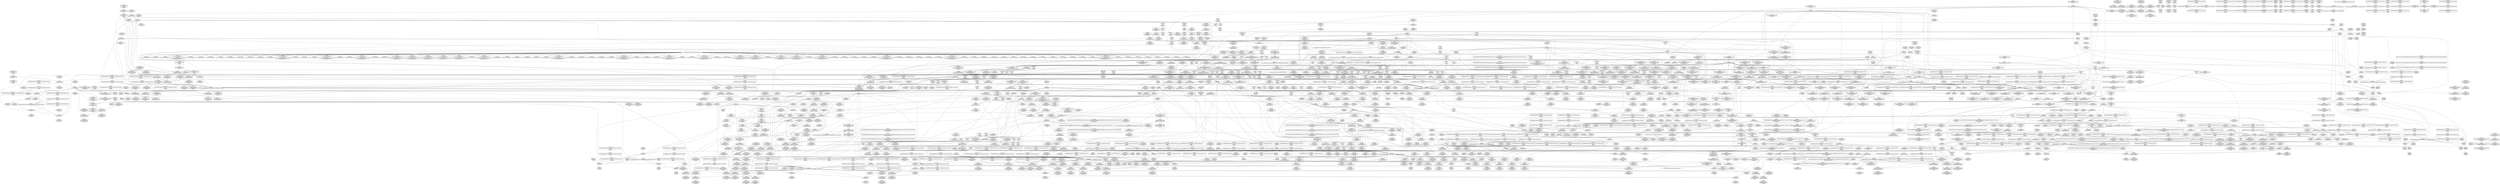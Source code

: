 digraph {
	CE0x4e8f700 [shape=record,shape=Mrecord,label="{CE0x4e8f700|ipc_free_security:_tmp2}"]
	CE0x4efef60 [shape=record,shape=Mrecord,label="{CE0x4efef60|rcu_lock_acquire:___here|*SummSource*}"]
	CE0x4e99b90 [shape=record,shape=Mrecord,label="{CE0x4e99b90|rcu_read_unlock:_tobool1|include/linux/rcupdate.h,933|*SummSink*}"]
	CE0x4e03050 [shape=record,shape=Mrecord,label="{CE0x4e03050|selinux_msg_queue_alloc_security:_if.end|*SummSink*}"]
	CE0x4e98ea0 [shape=record,shape=Mrecord,label="{CE0x4e98ea0|rcu_lock_release:_tmp2|*SummSink*}"]
	CE0x4e6b8d0 [shape=record,shape=Mrecord,label="{CE0x4e6b8d0|cred_sid:_tmp3|*SummSink*}"]
	CE0x4de95c0 [shape=record,shape=Mrecord,label="{CE0x4de95c0|80:_i32,_112:_i8*,_:_CMRE_22,23_}"]
	CE0x4e42360 [shape=record,shape=Mrecord,label="{CE0x4e42360|_ret_void,_!dbg_!27719|security/selinux/hooks.c,5100|*SummSink*}"]
	CE0x4f35af0 [shape=record,shape=Mrecord,label="{CE0x4f35af0|i64*_getelementptr_inbounds_(_4_x_i64_,_4_x_i64_*___llvm_gcov_ctr135,_i64_0,_i64_1)|*Constant*|*SummSource*}"]
	CE0x4e11bf0 [shape=record,shape=Mrecord,label="{CE0x4e11bf0|i64*_getelementptr_inbounds_(_2_x_i64_,_2_x_i64_*___llvm_gcov_ctr302,_i64_0,_i64_1)|*Constant*}"]
	CE0x4deb840 [shape=record,shape=Mrecord,label="{CE0x4deb840|_call_void_mcount()_#3}"]
	CE0x4e99190 [shape=record,shape=Mrecord,label="{CE0x4e99190|__rcu_read_lock:_tmp1|*SummSource*}"]
	CE0x4dea350 [shape=record,shape=Mrecord,label="{CE0x4dea350|current_sid:_tmp5|security/selinux/hooks.c,218|*SummSink*}"]
	CE0x4e87070 [shape=record,shape=Mrecord,label="{CE0x4e87070|i64*_getelementptr_inbounds_(_2_x_i64_,_2_x_i64_*___llvm_gcov_ctr302,_i64_0,_i64_1)|*Constant*|*SummSink*}"]
	CE0x4ea8830 [shape=record,shape=Mrecord,label="{CE0x4ea8830|task_sid:_tmp25|security/selinux/hooks.c,208|*SummSink*}"]
	CE0x4e13bb0 [shape=record,shape=Mrecord,label="{CE0x4e13bb0|i64*_getelementptr_inbounds_(_2_x_i64_,_2_x_i64_*___llvm_gcov_ctr302,_i64_0,_i64_0)|*Constant*|*SummSource*}"]
	CE0x4e7b670 [shape=record,shape=Mrecord,label="{CE0x4e7b670|rcu_read_lock:_tmp11|include/linux/rcupdate.h,882}"]
	CE0x4dfbb10 [shape=record,shape=Mrecord,label="{CE0x4dfbb10|selinux_msg_queue_alloc_security:_q_perm|security/selinux/hooks.c,5157}"]
	CE0x4ea9550 [shape=record,shape=Mrecord,label="{CE0x4ea9550|task_sid:_tmp27|security/selinux/hooks.c,208|*SummSource*}"]
	CE0x4deb310 [shape=record,shape=Mrecord,label="{CE0x4deb310|current_sid:_tmp7|security/selinux/hooks.c,218|*SummSource*}"]
	CE0x4de4230 [shape=record,shape=Mrecord,label="{CE0x4de4230|selinux_msg_queue_alloc_security:_if.then}"]
	"CONST[source:1(input),value:2(dynamic)][purpose:{object}]"
	CE0x4e450c0 [shape=record,shape=Mrecord,label="{CE0x4e450c0|selinux_msg_queue_alloc_security:_q_perm9|security/selinux/hooks.c,5169}"]
	CE0x4e1ad50 [shape=record,shape=Mrecord,label="{CE0x4e1ad50|i64*_getelementptr_inbounds_(_11_x_i64_,_11_x_i64_*___llvm_gcov_ctr125,_i64_0,_i64_9)|*Constant*|*SummSink*}"]
	CE0x4e3c0f0 [shape=record,shape=Mrecord,label="{CE0x4e3c0f0|i64_4|*Constant*|*SummSink*}"]
	CE0x4df1990 [shape=record,shape=Mrecord,label="{CE0x4df1990|ipc_alloc_security:_sclass|Function::ipc_alloc_security&Arg::sclass::|*SummSource*}"]
	CE0x4e66dc0 [shape=record,shape=Mrecord,label="{CE0x4e66dc0|current_sid:_tmp21|security/selinux/hooks.c,218}"]
	CE0x4e6d8d0 [shape=record,shape=Mrecord,label="{CE0x4e6d8d0|task_sid:_tmp16|security/selinux/hooks.c,208|*SummSource*}"]
	CE0x4efd8c0 [shape=record,shape=Mrecord,label="{CE0x4efd8c0|__rcu_read_lock:_tmp|*SummSource*}"]
	CE0x4e7d520 [shape=record,shape=Mrecord,label="{CE0x4e7d520|rcu_read_lock:_tmp13|include/linux/rcupdate.h,882|*SummSource*}"]
	CE0x4f1fbf0 [shape=record,shape=Mrecord,label="{CE0x4f1fbf0|i64*_getelementptr_inbounds_(_4_x_i64_,_4_x_i64_*___llvm_gcov_ctr129,_i64_0,_i64_3)|*Constant*}"]
	CE0x4e12500 [shape=record,shape=Mrecord,label="{CE0x4e12500|0:_i8,_:_GCMR_current_sid.__warned_internal_global_i8_0,_section_.data.unlikely_,_align_1:_elem_0:default:}"]
	CE0x4ebc270 [shape=record,shape=Mrecord,label="{CE0x4ebc270|cred_sid:_sid|security/selinux/hooks.c,197|*SummSource*}"]
	CE0x4f5cc70 [shape=record,shape=Mrecord,label="{CE0x4f5cc70|__preempt_count_sub:_tmp6|./arch/x86/include/asm/preempt.h,78|*SummSink*}"]
	CE0x4e14040 [shape=record,shape=Mrecord,label="{CE0x4e14040|current_sid:_land.lhs.true2}"]
	CE0x4df7bd0 [shape=record,shape=Mrecord,label="{CE0x4df7bd0|80:_i32,_112:_i8*,_:_CMRE_80,84_|*MultipleSource*|Function::selinux_msg_queue_alloc_security&Arg::msq::|security/selinux/hooks.c,5157}"]
	CE0x4f18d80 [shape=record,shape=Mrecord,label="{CE0x4f18d80|rcu_lock_release:_tmp6}"]
	CE0x4e4be10 [shape=record,shape=Mrecord,label="{CE0x4e4be10|__preempt_count_add:_entry|*SummSink*}"]
	CE0x4e6e2b0 [shape=record,shape=Mrecord,label="{CE0x4e6e2b0|i64*_getelementptr_inbounds_(_13_x_i64_,_13_x_i64_*___llvm_gcov_ctr126,_i64_0,_i64_8)|*Constant*|*SummSource*}"]
	CE0x4efd0f0 [shape=record,shape=Mrecord,label="{CE0x4efd0f0|rcu_read_unlock:_if.end|*SummSource*}"]
	CE0x4f07e40 [shape=record,shape=Mrecord,label="{CE0x4f07e40|_call_void___rcu_read_unlock()_#10,_!dbg_!27734|include/linux/rcupdate.h,937|*SummSink*}"]
	CE0x4f02a70 [shape=record,shape=Mrecord,label="{CE0x4f02a70|__preempt_count_add:_tmp5|./arch/x86/include/asm/preempt.h,72}"]
	CE0x4e8bf60 [shape=record,shape=Mrecord,label="{CE0x4e8bf60|kmalloc:_tmp3|*SummSource*}"]
	CE0x4f11760 [shape=record,shape=Mrecord,label="{CE0x4f11760|__rcu_read_lock:_tmp|*SummSink*}"]
	CE0x4ebb190 [shape=record,shape=Mrecord,label="{CE0x4ebb190|rcu_read_lock:_tmp8|include/linux/rcupdate.h,882}"]
	CE0x4f3e850 [shape=record,shape=Mrecord,label="{CE0x4f3e850|_call_void_asm_addl_$1,_%gs:$0_,_*m,ri,*m,_dirflag_,_fpsr_,_flags_(i32*___preempt_count,_i32_%sub,_i32*___preempt_count)_#3,_!dbg_!27717,_!srcloc_!27718|./arch/x86/include/asm/preempt.h,77|*SummSink*}"]
	CE0x4f3e9d0 [shape=record,shape=Mrecord,label="{CE0x4f3e9d0|GLOBAL:___preempt_count|Global_var:__preempt_count}"]
	CE0x4e54cd0 [shape=record,shape=Mrecord,label="{CE0x4e54cd0|task_sid:_tmp2}"]
	CE0x4e814b0 [shape=record,shape=Mrecord,label="{CE0x4e814b0|GLOBAL:_rcu_lock_map|Global_var:rcu_lock_map|*SummSource*}"]
	CE0x4e68b10 [shape=record,shape=Mrecord,label="{CE0x4e68b10|current_sid:_sid|security/selinux/hooks.c,220|*SummSource*}"]
	CE0x4f14f60 [shape=record,shape=Mrecord,label="{CE0x4f14f60|__rcu_read_unlock:_bb}"]
	CE0x4dfd950 [shape=record,shape=Mrecord,label="{CE0x4dfd950|current_sid:_tmp10|security/selinux/hooks.c,218}"]
	CE0x4e78b60 [shape=record,shape=Mrecord,label="{CE0x4e78b60|_call_void_asm_sideeffect_,_memory_,_dirflag_,_fpsr_,_flags_()_#3,_!dbg_!27714,_!srcloc_!27715|include/linux/rcupdate.h,239|*SummSource*}"]
	CE0x4e5ccb0 [shape=record,shape=Mrecord,label="{CE0x4e5ccb0|ipc_alloc_security:_security|security/selinux/hooks.c,5090|*SummSource*}"]
	CE0x4eac250 [shape=record,shape=Mrecord,label="{CE0x4eac250|kmalloc:_bb|*SummSink*}"]
	CE0x4e70f50 [shape=record,shape=Mrecord,label="{CE0x4e70f50|rcu_read_unlock:_tmp13|include/linux/rcupdate.h,933}"]
	CE0x4f2f9d0 [shape=record,shape=Mrecord,label="{CE0x4f2f9d0|_ret_void,_!dbg_!27720|./arch/x86/include/asm/preempt.h,78|*SummSink*}"]
	CE0x4df3ce0 [shape=record,shape=Mrecord,label="{CE0x4df3ce0|80:_i32,_112:_i8*,_:_CMRE_152,160_|*MultipleSource*|Function::selinux_msg_queue_alloc_security&Arg::msq::|security/selinux/hooks.c,5157}"]
	CE0x4f1e3d0 [shape=record,shape=Mrecord,label="{CE0x4f1e3d0|_call_void_mcount()_#3|*SummSource*}"]
	CE0x4e81410 [shape=record,shape=Mrecord,label="{CE0x4e81410|rcu_lock_acquire:_tmp3|*SummSource*}"]
	CE0x4e6e4c0 [shape=record,shape=Mrecord,label="{CE0x4e6e4c0|i64*_getelementptr_inbounds_(_2_x_i64_,_2_x_i64_*___llvm_gcov_ctr182,_i64_0,_i64_1)|*Constant*}"]
	CE0x4e8e530 [shape=record,shape=Mrecord,label="{CE0x4e8e530|rcu_lock_acquire:_entry}"]
	CE0x4e68a20 [shape=record,shape=Mrecord,label="{CE0x4e68a20|current_sid:_sid|security/selinux/hooks.c,220}"]
	CE0x4e815c0 [shape=record,shape=Mrecord,label="{CE0x4e815c0|GLOBAL:_rcu_lock_map|Global_var:rcu_lock_map|*SummSink*}"]
	CE0x4ea12e0 [shape=record,shape=Mrecord,label="{CE0x4ea12e0|task_sid:_tmp7|security/selinux/hooks.c,208}"]
	CE0x4df5b40 [shape=record,shape=Mrecord,label="{CE0x4df5b40|selinux_msg_queue_alloc_security:_bb}"]
	CE0x4e8cd40 [shape=record,shape=Mrecord,label="{CE0x4e8cd40|rcu_read_unlock:_tmp9|include/linux/rcupdate.h,933|*SummSink*}"]
	CE0x4e54840 [shape=record,shape=Mrecord,label="{CE0x4e54840|i64*_getelementptr_inbounds_(_11_x_i64_,_11_x_i64_*___llvm_gcov_ctr125,_i64_0,_i64_6)|*Constant*}"]
	CE0x4e89a80 [shape=record,shape=Mrecord,label="{CE0x4e89a80|i64*_getelementptr_inbounds_(_13_x_i64_,_13_x_i64_*___llvm_gcov_ctr126,_i64_0,_i64_0)|*Constant*|*SummSource*}"]
	CE0x4df4e10 [shape=record,shape=Mrecord,label="{CE0x4df4e10|i64*_getelementptr_inbounds_(_9_x_i64_,_9_x_i64_*___llvm_gcov_ctr300,_i64_0,_i64_0)|*Constant*|*SummSink*}"]
	"CONST[source:0(mediator),value:2(dynamic)][purpose:{object}]"
	CE0x4e51d30 [shape=record,shape=Mrecord,label="{CE0x4e51d30|kzalloc:_size|Function::kzalloc&Arg::size::|*SummSink*}"]
	CE0x4ebe820 [shape=record,shape=Mrecord,label="{CE0x4ebe820|GLOBAL:_current_task|Global_var:current_task}"]
	CE0x4df2ce0 [shape=record,shape=Mrecord,label="{CE0x4df2ce0|selinux_msg_queue_alloc_security:_if.end10|*SummSink*}"]
	CE0x4e83200 [shape=record,shape=Mrecord,label="{CE0x4e83200|GLOBAL:_kmalloc|*Constant*}"]
	CE0x4e64000 [shape=record,shape=Mrecord,label="{CE0x4e64000|task_sid:_call3|security/selinux/hooks.c,208}"]
	CE0x4e0d9d0 [shape=record,shape=Mrecord,label="{CE0x4e0d9d0|get_current:_tmp4|./arch/x86/include/asm/current.h,14|*SummSink*}"]
	CE0x4f0f990 [shape=record,shape=Mrecord,label="{CE0x4f0f990|rcu_lock_acquire:_tmp4|include/linux/rcupdate.h,418|*SummSource*}"]
	CE0x4eabfd0 [shape=record,shape=Mrecord,label="{CE0x4eabfd0|_ret_void,_!dbg_!27735|include/linux/rcupdate.h,938}"]
	CE0x4e64ee0 [shape=record,shape=Mrecord,label="{CE0x4e64ee0|ipc_free_security:_tmp6|security/selinux/hooks.c,5099|*SummSink*}"]
	CE0x4f458e0 [shape=record,shape=Mrecord,label="{CE0x4f458e0|__preempt_count_add:_tmp2|*SummSink*}"]
	CE0x4de9bb0 [shape=record,shape=Mrecord,label="{CE0x4de9bb0|%struct.task_struct*_(%struct.task_struct**)*_asm_movq_%gs:$_1:P_,$0_,_r,im,_dirflag_,_fpsr_,_flags_}"]
	CE0x4e92b30 [shape=record,shape=Mrecord,label="{CE0x4e92b30|ipc_alloc_security:_tmp8|security/selinux/hooks.c,5085|*SummSink*}"]
	CE0x4df3b60 [shape=record,shape=Mrecord,label="{CE0x4df3b60|i64*_getelementptr_inbounds_(_9_x_i64_,_9_x_i64_*___llvm_gcov_ctr300,_i64_0,_i64_0)|*Constant*|*SummSource*}"]
	CE0x4df8280 [shape=record,shape=Mrecord,label="{CE0x4df8280|selinux_msg_queue_alloc_security:_tobool|security/selinux/hooks.c,5158}"]
	CE0x4e6b420 [shape=record,shape=Mrecord,label="{CE0x4e6b420|task_sid:_tmp1|*SummSource*}"]
	CE0x4f3e720 [shape=record,shape=Mrecord,label="{CE0x4f3e720|i64*_getelementptr_inbounds_(_4_x_i64_,_4_x_i64_*___llvm_gcov_ctr135,_i64_0,_i64_0)|*Constant*|*SummSink*}"]
	CE0x4f10a00 [shape=record,shape=Mrecord,label="{CE0x4f10a00|i32_0|*Constant*}"]
	CE0x4f070f0 [shape=record,shape=Mrecord,label="{CE0x4f070f0|rcu_lock_release:_entry}"]
	CE0x4e13450 [shape=record,shape=Mrecord,label="{CE0x4e13450|current_sid:_tmp13|security/selinux/hooks.c,218|*SummSink*}"]
	CE0x4e9c5a0 [shape=record,shape=Mrecord,label="{CE0x4e9c5a0|rcu_read_lock:_tmp1}"]
	CE0x4e6ab20 [shape=record,shape=Mrecord,label="{CE0x4e6ab20|_ret_void,_!dbg_!27735|include/linux/rcupdate.h,884|*SummSink*}"]
	CE0x4f2b150 [shape=record,shape=Mrecord,label="{CE0x4f2b150|__preempt_count_add:_tmp6|./arch/x86/include/asm/preempt.h,73|*SummSink*}"]
	CE0x4f1b780 [shape=record,shape=Mrecord,label="{CE0x4f1b780|i64*_getelementptr_inbounds_(_4_x_i64_,_4_x_i64_*___llvm_gcov_ctr133,_i64_0,_i64_2)|*Constant*|*SummSource*}"]
	CE0x4ebe310 [shape=record,shape=Mrecord,label="{CE0x4ebe310|task_sid:_if.end|*SummSink*}"]
	CE0x4e84e90 [shape=record,shape=Mrecord,label="{CE0x4e84e90|i8*_undef|*Constant*}"]
	CE0x4e6ce40 [shape=record,shape=Mrecord,label="{CE0x4e6ce40|task_sid:_tobool1|security/selinux/hooks.c,208|*SummSource*}"]
	CE0x4e5af50 [shape=record,shape=Mrecord,label="{CE0x4e5af50|__rcu_read_lock:_tmp6|include/linux/rcupdate.h,240}"]
	CE0x4de3ac0 [shape=record,shape=Mrecord,label="{CE0x4de3ac0|selinux_msg_queue_alloc_security:_if.end10|*SummSource*}"]
	CE0x4eab210 [shape=record,shape=Mrecord,label="{CE0x4eab210|_call_void_rcu_read_unlock()_#10,_!dbg_!27748|security/selinux/hooks.c,209}"]
	CE0x4ebaa30 [shape=record,shape=Mrecord,label="{CE0x4ebaa30|_call_void_rcu_lock_acquire(%struct.lockdep_map*_rcu_lock_map)_#10,_!dbg_!27711|include/linux/rcupdate.h,881|*SummSource*}"]
	CE0x4e5c120 [shape=record,shape=Mrecord,label="{CE0x4e5c120|rcu_read_unlock:_if.end|*SummSink*}"]
	CE0x4f173e0 [shape=record,shape=Mrecord,label="{CE0x4f173e0|rcu_lock_release:_tmp5|include/linux/rcupdate.h,423|*SummSource*}"]
	CE0x4ea90a0 [shape=record,shape=Mrecord,label="{CE0x4ea90a0|i64*_getelementptr_inbounds_(_13_x_i64_,_13_x_i64_*___llvm_gcov_ctr126,_i64_0,_i64_12)|*Constant*|*SummSource*}"]
	CE0x4e9f9a0 [shape=record,shape=Mrecord,label="{CE0x4e9f9a0|GLOBAL:_rcu_read_lock|*Constant*|*SummSink*}"]
	CE0x4f354d0 [shape=record,shape=Mrecord,label="{CE0x4f354d0|__preempt_count_sub:_do.body}"]
	CE0x4ea0f90 [shape=record,shape=Mrecord,label="{CE0x4ea0f90|rcu_read_lock:_tobool|include/linux/rcupdate.h,882|*SummSink*}"]
	CE0x4eb4ec0 [shape=record,shape=Mrecord,label="{CE0x4eb4ec0|task_sid:_call|security/selinux/hooks.c,208|*SummSource*}"]
	CE0x4e853b0 [shape=record,shape=Mrecord,label="{CE0x4e853b0|_call_void_asm_addl_$1,_%gs:$0_,_*m,ri,*m,_dirflag_,_fpsr_,_flags_(i32*___preempt_count,_i32_%sub,_i32*___preempt_count)_#3,_!dbg_!27717,_!srcloc_!27718|./arch/x86/include/asm/preempt.h,77}"]
	CE0x4eaaf70 [shape=record,shape=Mrecord,label="{CE0x4eaaf70|_ret_i32_%tmp6,_!dbg_!27716|security/selinux/hooks.c,197|*SummSink*}"]
	CE0x4eb4d50 [shape=record,shape=Mrecord,label="{CE0x4eb4d50|task_sid:_tobool|security/selinux/hooks.c,208}"]
	CE0x4e3e180 [shape=record,shape=Mrecord,label="{CE0x4e3e180|avc_has_perm:_tsid|Function::avc_has_perm&Arg::tsid::|*SummSink*}"]
	CE0x4e4e080 [shape=record,shape=Mrecord,label="{CE0x4e4e080|ipc_free_security:_security|security/selinux/hooks.c,5097|*SummSink*}"]
	CE0x4e5b510 [shape=record,shape=Mrecord,label="{CE0x4e5b510|__rcu_read_lock:_tmp7|include/linux/rcupdate.h,240}"]
	CE0x4ebaf10 [shape=record,shape=Mrecord,label="{CE0x4ebaf10|task_sid:_tmp10|security/selinux/hooks.c,208|*SummSource*}"]
	CE0x4f176c0 [shape=record,shape=Mrecord,label="{CE0x4f176c0|GLOBAL:_lock_release|*Constant*}"]
	CE0x4f18df0 [shape=record,shape=Mrecord,label="{CE0x4f18df0|i64*_getelementptr_inbounds_(_4_x_i64_,_4_x_i64_*___llvm_gcov_ctr133,_i64_0,_i64_3)|*Constant*|*SummSink*}"]
	CE0x4e3c320 [shape=record,shape=Mrecord,label="{CE0x4e3c320|selinux_msg_queue_alloc_security:_tmp12|security/selinux/hooks.c,5168|*SummSource*}"]
	CE0x4e8c6a0 [shape=record,shape=Mrecord,label="{CE0x4e8c6a0|task_sid:_tmp13|security/selinux/hooks.c,208}"]
	CE0x4df1eb0 [shape=record,shape=Mrecord,label="{CE0x4df1eb0|i64*_getelementptr_inbounds_(_11_x_i64_,_11_x_i64_*___llvm_gcov_ctr125,_i64_0,_i64_0)|*Constant*|*SummSink*}"]
	CE0x4e79330 [shape=record,shape=Mrecord,label="{CE0x4e79330|rcu_lock_acquire:_map|Function::rcu_lock_acquire&Arg::map::|*SummSink*}"]
	CE0x4e374e0 [shape=record,shape=Mrecord,label="{CE0x4e374e0|i8_4|*Constant*}"]
	CE0x4e55040 [shape=record,shape=Mrecord,label="{CE0x4e55040|current_sid:_bb|*SummSource*}"]
	CE0x4e703e0 [shape=record,shape=Mrecord,label="{CE0x4e703e0|rcu_lock_release:_tmp3|*SummSource*}"]
	CE0x4e4f330 [shape=record,shape=Mrecord,label="{CE0x4e4f330|ipc_alloc_security:_tmp12|security/selinux/hooks.c,5093|*SummSink*}"]
	CE0x4e15020 [shape=record,shape=Mrecord,label="{CE0x4e15020|_ret_i32_%call7,_!dbg_!27749|security/selinux/hooks.c,210|*SummSink*}"]
	CE0x4e7c910 [shape=record,shape=Mrecord,label="{CE0x4e7c910|i64_6|*Constant*}"]
	CE0x4eb3f20 [shape=record,shape=Mrecord,label="{CE0x4eb3f20|i64*_getelementptr_inbounds_(_2_x_i64_,_2_x_i64_*___llvm_gcov_ctr131,_i64_0,_i64_0)|*Constant*|*SummSource*}"]
	CE0x4ebe7b0 [shape=record,shape=Mrecord,label="{CE0x4ebe7b0|_call_void_mcount()_#3}"]
	CE0x4de96f0 [shape=record,shape=Mrecord,label="{CE0x4de96f0|80:_i32,_112:_i8*,_:_CMRE_20,21_}"]
	CE0x4e8c800 [shape=record,shape=Mrecord,label="{CE0x4e8c800|task_sid:_tmp13|security/selinux/hooks.c,208|*SummSource*}"]
	CE0x4e4e820 [shape=record,shape=Mrecord,label="{CE0x4e4e820|i64_1|*Constant*}"]
	CE0x4e7e4f0 [shape=record,shape=Mrecord,label="{CE0x4e7e4f0|rcu_read_lock:_tmp16|include/linux/rcupdate.h,882|*SummSource*}"]
	CE0x4dfd5d0 [shape=record,shape=Mrecord,label="{CE0x4dfd5d0|_ret_%struct.task_struct*_%tmp4,_!dbg_!27714|./arch/x86/include/asm/current.h,14}"]
	CE0x4f29110 [shape=record,shape=Mrecord,label="{CE0x4f29110|i64*_getelementptr_inbounds_(_4_x_i64_,_4_x_i64_*___llvm_gcov_ctr129,_i64_0,_i64_1)|*Constant*}"]
	CE0x4f020e0 [shape=record,shape=Mrecord,label="{CE0x4f020e0|rcu_read_unlock:_tmp18|include/linux/rcupdate.h,933|*SummSource*}"]
	CE0x4e4c7a0 [shape=record,shape=Mrecord,label="{CE0x4e4c7a0|ipc_alloc_security:_retval.0}"]
	CE0x4e9d7c0 [shape=record,shape=Mrecord,label="{CE0x4e9d7c0|GLOBAL:___llvm_gcov_ctr126|Global_var:__llvm_gcov_ctr126|*SummSource*}"]
	CE0x4e0ed00 [shape=record,shape=Mrecord,label="{CE0x4e0ed00|80:_i32,_112:_i8*,_:_CMRE_16,17_}"]
	CE0x4eab670 [shape=record,shape=Mrecord,label="{CE0x4eab670|GLOBAL:_rcu_read_unlock|*Constant*|*SummSink*}"]
	CE0x4eff100 [shape=record,shape=Mrecord,label="{CE0x4eff100|rcu_lock_acquire:_bb|*SummSource*}"]
	CE0x4e70320 [shape=record,shape=Mrecord,label="{CE0x4e70320|rcu_lock_release:_tmp3}"]
	CE0x4f147b0 [shape=record,shape=Mrecord,label="{CE0x4f147b0|__rcu_read_unlock:_bb|*SummSink*}"]
	CE0x4eb0400 [shape=record,shape=Mrecord,label="{CE0x4eb0400|rcu_read_lock:_tmp4|include/linux/rcupdate.h,882|*SummSink*}"]
	CE0x4e06800 [shape=record,shape=Mrecord,label="{CE0x4e06800|80:_i32,_112:_i8*,_:_CMRE_36,37_}"]
	CE0x4f1c7b0 [shape=record,shape=Mrecord,label="{CE0x4f1c7b0|i64*_getelementptr_inbounds_(_4_x_i64_,_4_x_i64_*___llvm_gcov_ctr134,_i64_0,_i64_1)|*Constant*|*SummSink*}"]
	CE0x4f58040 [shape=record,shape=Mrecord,label="{CE0x4f58040|i64*_getelementptr_inbounds_(_4_x_i64_,_4_x_i64_*___llvm_gcov_ctr135,_i64_0,_i64_0)|*Constant*}"]
	CE0x4f25800 [shape=record,shape=Mrecord,label="{CE0x4f25800|__rcu_read_unlock:_tmp6|include/linux/rcupdate.h,245}"]
	CE0x4f2c1b0 [shape=record,shape=Mrecord,label="{CE0x4f2c1b0|__preempt_count_sub:_val|Function::__preempt_count_sub&Arg::val::|*SummSource*}"]
	CE0x4e6a330 [shape=record,shape=Mrecord,label="{CE0x4e6a330|_ret_i8*_%call,_!dbg_!27714|include/linux/slab.h,429}"]
	CE0x4e0ad20 [shape=record,shape=Mrecord,label="{CE0x4e0ad20|selinux_msg_queue_alloc_security:_tmp7|security/selinux/hooks.c,5159}"]
	CE0x4eafba0 [shape=record,shape=Mrecord,label="{CE0x4eafba0|rcu_read_lock:_if.end|*SummSink*}"]
	CE0x4e60090 [shape=record,shape=Mrecord,label="{CE0x4e60090|current_sid:_tmp18|security/selinux/hooks.c,218|*SummSource*}"]
	CE0x4e5a710 [shape=record,shape=Mrecord,label="{CE0x4e5a710|rcu_read_unlock:_tmp16|include/linux/rcupdate.h,933}"]
	CE0x4e073d0 [shape=record,shape=Mrecord,label="{CE0x4e073d0|i64_0|*Constant*}"]
	CE0x4df6d10 [shape=record,shape=Mrecord,label="{CE0x4df6d10|GLOBAL:___llvm_gcov_ctr300|Global_var:__llvm_gcov_ctr300}"]
	CE0x4e8f3a0 [shape=record,shape=Mrecord,label="{CE0x4e8f3a0|%struct.ipc_security_struct*_null|*Constant*|*SummSource*}"]
	CE0x4e5c470 [shape=record,shape=Mrecord,label="{CE0x4e5c470|ipc_alloc_security:_sid3|security/selinux/hooks.c,5089|*SummSource*}"]
	CE0x4e5ff60 [shape=record,shape=Mrecord,label="{CE0x4e5ff60|current_sid:_tmp18|security/selinux/hooks.c,218}"]
	CE0x4e7eb30 [shape=record,shape=Mrecord,label="{CE0x4e7eb30|i64*_getelementptr_inbounds_(_11_x_i64_,_11_x_i64_*___llvm_gcov_ctr127,_i64_0,_i64_8)|*Constant*|*SummSource*}"]
	CE0x4f06d50 [shape=record,shape=Mrecord,label="{CE0x4f06d50|GLOBAL:_rcu_lock_release|*Constant*|*SummSink*}"]
	CE0x4eae630 [shape=record,shape=Mrecord,label="{CE0x4eae630|i64_2|*Constant*}"]
	CE0x4e409d0 [shape=record,shape=Mrecord,label="{CE0x4e409d0|i64*_getelementptr_inbounds_(_2_x_i64_,_2_x_i64_*___llvm_gcov_ctr182,_i64_0,_i64_0)|*Constant*|*SummSink*}"]
	CE0x4f112a0 [shape=record,shape=Mrecord,label="{CE0x4f112a0|i64*_getelementptr_inbounds_(_4_x_i64_,_4_x_i64_*___llvm_gcov_ctr134,_i64_0,_i64_1)|*Constant*|*SummSource*}"]
	CE0x4f100d0 [shape=record,shape=Mrecord,label="{CE0x4f100d0|i64*_getelementptr_inbounds_(_4_x_i64_,_4_x_i64_*___llvm_gcov_ctr134,_i64_0,_i64_2)|*Constant*}"]
	CE0x4df2150 [shape=record,shape=Mrecord,label="{CE0x4df2150|80:_i32,_112:_i8*,_:_CMRE_11,12_}"]
	CE0x4e4cb10 [shape=record,shape=Mrecord,label="{CE0x4e4cb10|i64*_getelementptr_inbounds_(_6_x_i64_,_6_x_i64_*___llvm_gcov_ctr301,_i64_0,_i64_5)|*Constant*}"]
	CE0x4e67130 [shape=record,shape=Mrecord,label="{CE0x4e67130|i32_22|*Constant*}"]
	CE0x4e18400 [shape=record,shape=Mrecord,label="{CE0x4e18400|avc_has_perm:_auditdata|Function::avc_has_perm&Arg::auditdata::|*SummSource*}"]
	CE0x4eb88e0 [shape=record,shape=Mrecord,label="{CE0x4eb88e0|task_sid:_tmp19|security/selinux/hooks.c,208|*SummSink*}"]
	CE0x4e6ca20 [shape=record,shape=Mrecord,label="{CE0x4e6ca20|i32_22|*Constant*}"]
	CE0x4df45a0 [shape=record,shape=Mrecord,label="{CE0x4df45a0|GLOBAL:_current_sid|*Constant*|*SummSource*}"]
	CE0x4e7bcd0 [shape=record,shape=Mrecord,label="{CE0x4e7bcd0|rcu_read_lock:_tmp12|include/linux/rcupdate.h,882|*SummSource*}"]
	CE0x4e51ee0 [shape=record,shape=Mrecord,label="{CE0x4e51ee0|i32_208|*Constant*|*SummSink*}"]
	CE0x4e902a0 [shape=record,shape=Mrecord,label="{CE0x4e902a0|ipc_alloc_security:_tmp8|security/selinux/hooks.c,5085|*SummSource*}"]
	CE0x4e66900 [shape=record,shape=Mrecord,label="{CE0x4e66900|current_sid:_cred|security/selinux/hooks.c,218|*SummSink*}"]
	CE0x4e066d0 [shape=record,shape=Mrecord,label="{CE0x4e066d0|80:_i32,_112:_i8*,_:_CMRE_35,36_}"]
	CE0x4e17de0 [shape=record,shape=Mrecord,label="{CE0x4e17de0|80:_i32,_112:_i8*,_:_CMRE_64,65_}"]
	CE0x4e126e0 [shape=record,shape=Mrecord,label="{CE0x4e126e0|current_sid:_tmp8|security/selinux/hooks.c,218|*SummSource*}"]
	CE0x4eb6910 [shape=record,shape=Mrecord,label="{CE0x4eb6910|rcu_read_lock:_tmp2}"]
	CE0x4e0fe10 [shape=record,shape=Mrecord,label="{CE0x4e0fe10|_ret_i32_%tmp24,_!dbg_!27742|security/selinux/hooks.c,220|*SummSource*}"]
	CE0x4e62570 [shape=record,shape=Mrecord,label="{CE0x4e62570|GLOBAL:___llvm_gcov_ctr127|Global_var:__llvm_gcov_ctr127|*SummSink*}"]
	CE0x4e04180 [shape=record,shape=Mrecord,label="{CE0x4e04180|selinux_msg_queue_alloc_security:_call|security/selinux/hooks.c,5154}"]
	CE0x4f47430 [shape=record,shape=Mrecord,label="{CE0x4f47430|i64*_getelementptr_inbounds_(_4_x_i64_,_4_x_i64_*___llvm_gcov_ctr129,_i64_0,_i64_0)|*Constant*}"]
	CE0x4ea0eb0 [shape=record,shape=Mrecord,label="{CE0x4ea0eb0|rcu_read_lock:_call|include/linux/rcupdate.h,882|*SummSink*}"]
	CE0x4e86ac0 [shape=record,shape=Mrecord,label="{CE0x4e86ac0|task_sid:_land.lhs.true}"]
	CE0x4e5c270 [shape=record,shape=Mrecord,label="{CE0x4e5c270|rcu_read_unlock:_land.lhs.true}"]
	CE0x4deb940 [shape=record,shape=Mrecord,label="{CE0x4deb940|_call_void_mcount()_#3|*SummSource*}"]
	CE0x4e9ac30 [shape=record,shape=Mrecord,label="{CE0x4e9ac30|rcu_read_unlock:_call3|include/linux/rcupdate.h,933}"]
	CE0x4efffb0 [shape=record,shape=Mrecord,label="{CE0x4efffb0|__rcu_read_lock:_tmp4|include/linux/rcupdate.h,239|*SummSink*}"]
	CE0x4e9bfc0 [shape=record,shape=Mrecord,label="{CE0x4e9bfc0|task_sid:_land.lhs.true2}"]
	CE0x4e9fb70 [shape=record,shape=Mrecord,label="{CE0x4e9fb70|_call_void_rcu_read_lock()_#10,_!dbg_!27712|security/selinux/hooks.c,207|*SummSource*}"]
	CE0x4dfcaf0 [shape=record,shape=Mrecord,label="{CE0x4dfcaf0|current_sid:_tmp4|security/selinux/hooks.c,218|*SummSink*}"]
	CE0x4e8b570 [shape=record,shape=Mrecord,label="{CE0x4e8b570|task_sid:_tmp4|*LoadInst*|security/selinux/hooks.c,208}"]
	CE0x4e6e340 [shape=record,shape=Mrecord,label="{CE0x4e6e340|kzalloc:_tmp1|*SummSink*}"]
	CE0x4e37800 [shape=record,shape=Mrecord,label="{CE0x4e37800|i8_4|*Constant*|*SummSink*}"]
	CE0x4e46570 [shape=record,shape=Mrecord,label="{CE0x4e46570|GLOBAL:_ipc_free_security|*Constant*|*SummSink*}"]
	CE0x4e1c5f0 [shape=record,shape=Mrecord,label="{CE0x4e1c5f0|i32_10|*Constant*}"]
	CE0x4ea9c70 [shape=record,shape=Mrecord,label="{CE0x4ea9c70|task_sid:_call7|security/selinux/hooks.c,208}"]
	CE0x4eb5270 [shape=record,shape=Mrecord,label="{CE0x4eb5270|GLOBAL:_rcu_lock_map|Global_var:rcu_lock_map}"]
	CE0x4efd850 [shape=record,shape=Mrecord,label="{CE0x4efd850|COLLAPSED:_GCMRE___llvm_gcov_ctr128_internal_global_4_x_i64_zeroinitializer:_elem_0:default:}"]
	CE0x4ebba00 [shape=record,shape=Mrecord,label="{CE0x4ebba00|cred_sid:_tmp5|security/selinux/hooks.c,196|*SummSource*}"]
	CE0x4f5c2e0 [shape=record,shape=Mrecord,label="{CE0x4f5c2e0|__preempt_count_sub:_tmp|*SummSink*}"]
	CE0x4efe130 [shape=record,shape=Mrecord,label="{CE0x4efe130|_call_void___preempt_count_add(i32_1)_#10,_!dbg_!27711|include/linux/rcupdate.h,239|*SummSink*}"]
	CE0x4f31100 [shape=record,shape=Mrecord,label="{CE0x4f31100|i32_0|*Constant*}"]
	CE0x4e6c010 [shape=record,shape=Mrecord,label="{CE0x4e6c010|i64*_getelementptr_inbounds_(_11_x_i64_,_11_x_i64_*___llvm_gcov_ctr127,_i64_0,_i64_1)|*Constant*|*SummSource*}"]
	CE0x4df7410 [shape=record,shape=Mrecord,label="{CE0x4df7410|i64_0|*Constant*|*SummSink*}"]
	CE0x4e56050 [shape=record,shape=Mrecord,label="{CE0x4e56050|current_sid:_land.lhs.true|*SummSource*}"]
	CE0x4f02660 [shape=record,shape=Mrecord,label="{CE0x4f02660|_call_void_lockdep_rcu_suspicious(i8*_getelementptr_inbounds_(_25_x_i8_,_25_x_i8_*_.str45,_i32_0,_i32_0),_i32_934,_i8*_getelementptr_inbounds_(_44_x_i8_,_44_x_i8_*_.str47,_i32_0,_i32_0))_#10,_!dbg_!27726|include/linux/rcupdate.h,933|*SummSink*}"]
	CE0x4f2bf90 [shape=record,shape=Mrecord,label="{CE0x4f2bf90|_ret_void,_!dbg_!27720|./arch/x86/include/asm/preempt.h,78}"]
	CE0x4f58900 [shape=record,shape=Mrecord,label="{CE0x4f58900|i64*_getelementptr_inbounds_(_4_x_i64_,_4_x_i64_*___llvm_gcov_ctr135,_i64_0,_i64_2)|*Constant*|*SummSource*}"]
	CE0x4ebc090 [shape=record,shape=Mrecord,label="{CE0x4ebc090|rcu_read_lock:_call|include/linux/rcupdate.h,882|*SummSource*}"]
	CE0x4e06130 [shape=record,shape=Mrecord,label="{CE0x4e06130|80:_i32,_112:_i8*,_:_CMRE_31,32_}"]
	CE0x4dfbbf0 [shape=record,shape=Mrecord,label="{CE0x4dfbbf0|selinux_msg_queue_alloc_security:_q_perm|security/selinux/hooks.c,5157|*SummSource*}"]
	CE0x4e01540 [shape=record,shape=Mrecord,label="{CE0x4e01540|_ret_void,_!dbg_!27719|./arch/x86/include/asm/preempt.h,73}"]
	CE0x4df4780 [shape=record,shape=Mrecord,label="{CE0x4df4780|_call_void_mcount()_#3|*SummSource*}"]
	CE0x4df99e0 [shape=record,shape=Mrecord,label="{CE0x4df99e0|_call_void_mcount()_#3|*SummSource*}"]
	CE0x4e699d0 [shape=record,shape=Mrecord,label="{CE0x4e699d0|current_sid:_tmp24|security/selinux/hooks.c,220|*SummSource*}"]
	CE0x4de8d10 [shape=record,shape=Mrecord,label="{CE0x4de8d10|current_sid:_tmp7|security/selinux/hooks.c,218}"]
	CE0x4e19510 [shape=record,shape=Mrecord,label="{CE0x4e19510|current_sid:_tmp15|security/selinux/hooks.c,218}"]
	CE0x4f07d10 [shape=record,shape=Mrecord,label="{CE0x4f07d10|_call_void___rcu_read_unlock()_#10,_!dbg_!27734|include/linux/rcupdate.h,937|*SummSource*}"]
	CE0x4e11430 [shape=record,shape=Mrecord,label="{CE0x4e11430|_ret_i32_%retval.0,_!dbg_!27746|security/selinux/hooks.c,5173|*SummSink*}"]
	CE0x4e676f0 [shape=record,shape=Mrecord,label="{CE0x4e676f0|current_sid:_security|security/selinux/hooks.c,218}"]
	CE0x4ea8100 [shape=record,shape=Mrecord,label="{CE0x4ea8100|task_sid:_tmp26|security/selinux/hooks.c,208|*SummSource*}"]
	CE0x4e91e70 [shape=record,shape=Mrecord,label="{CE0x4e91e70|%struct.ipc_security_struct*_null|*Constant*}"]
	CE0x4f5c3c0 [shape=record,shape=Mrecord,label="{CE0x4f5c3c0|_call_void_mcount()_#3|*SummSink*}"]
	CE0x4ea6f60 [shape=record,shape=Mrecord,label="{CE0x4ea6f60|task_sid:_tmp22|security/selinux/hooks.c,208|*SummSink*}"]
	CE0x4e736f0 [shape=record,shape=Mrecord,label="{CE0x4e736f0|i32_883|*Constant*|*SummSource*}"]
	CE0x5911390 [shape=record,shape=Mrecord,label="{CE0x5911390|80:_i32,_112:_i8*,_:_CMRE_23,24_}"]
	CE0x4e188d0 [shape=record,shape=Mrecord,label="{CE0x4e188d0|_ret_i32_%retval.0,_!dbg_!27728|security/selinux/avc.c,775|*SummSink*}"]
	CE0x4e8ba30 [shape=record,shape=Mrecord,label="{CE0x4e8ba30|task_sid:_tmp6|security/selinux/hooks.c,208|*SummSink*}"]
	CE0x4e73680 [shape=record,shape=Mrecord,label="{CE0x4e73680|i32_883|*Constant*|*SummSink*}"]
	CE0x4ebd520 [shape=record,shape=Mrecord,label="{CE0x4ebd520|kmalloc:_tmp1}"]
	CE0x4e0a810 [shape=record,shape=Mrecord,label="{CE0x4e0a810|selinux_msg_queue_alloc_security:_tmp6|security/selinux/hooks.c,5159|*SummSink*}"]
	CE0x4e41210 [shape=record,shape=Mrecord,label="{CE0x4e41210|i8*_getelementptr_inbounds_(_25_x_i8_,_25_x_i8_*_.str3,_i32_0,_i32_0)|*Constant*}"]
	CE0x4e54fa0 [shape=record,shape=Mrecord,label="{CE0x4e54fa0|current_sid:_bb}"]
	CE0x4e8a700 [shape=record,shape=Mrecord,label="{CE0x4e8a700|_call_void___rcu_read_lock()_#10,_!dbg_!27710|include/linux/rcupdate.h,879|*SummSink*}"]
	CE0x4ead0b0 [shape=record,shape=Mrecord,label="{CE0x4ead0b0|rcu_read_lock:_if.then|*SummSource*}"]
	CE0x4de4390 [shape=record,shape=Mrecord,label="{CE0x4de4390|selinux_msg_queue_alloc_security:_entry|*SummSink*}"]
	CE0x4e1c8b0 [shape=record,shape=Mrecord,label="{CE0x4e1c8b0|i32_10|*Constant*|*SummSink*}"]
	CE0x4f308f0 [shape=record,shape=Mrecord,label="{CE0x4f308f0|rcu_lock_release:_indirectgoto}"]
	CE0x4e7f100 [shape=record,shape=Mrecord,label="{CE0x4e7f100|i64*_getelementptr_inbounds_(_11_x_i64_,_11_x_i64_*___llvm_gcov_ctr132,_i64_0,_i64_8)|*Constant*|*SummSource*}"]
	CE0x4e65820 [shape=record,shape=Mrecord,label="{CE0x4e65820|i8*_null|*Constant*|*SummSink*}"]
	CE0x4ef9be0 [shape=record,shape=Mrecord,label="{CE0x4ef9be0|rcu_read_unlock:_do.body|*SummSink*}"]
	CE0x4f090e0 [shape=record,shape=Mrecord,label="{CE0x4f090e0|__rcu_read_lock:_do.body}"]
	CE0x4dfd3b0 [shape=record,shape=Mrecord,label="{CE0x4dfd3b0|get_current:_entry|*SummSink*}"]
	CE0x4e11a40 [shape=record,shape=Mrecord,label="{CE0x4e11a40|_call_void_mcount()_#3|*SummSource*}"]
	CE0x4f15fa0 [shape=record,shape=Mrecord,label="{CE0x4f15fa0|i64*_getelementptr_inbounds_(_4_x_i64_,_4_x_i64_*___llvm_gcov_ctr133,_i64_0,_i64_0)|*Constant*|*SummSink*}"]
	CE0x4f5cdd0 [shape=record,shape=Mrecord,label="{CE0x4f5cdd0|__preempt_count_sub:_tmp7|./arch/x86/include/asm/preempt.h,78|*SummSink*}"]
	CE0x4e71ec0 [shape=record,shape=Mrecord,label="{CE0x4e71ec0|ipc_alloc_security:_tmp10|security/selinux/hooks.c,5087|*SummSource*}"]
	CE0x4e661e0 [shape=record,shape=Mrecord,label="{CE0x4e661e0|i32_78|*Constant*}"]
	CE0x4e4e5b0 [shape=record,shape=Mrecord,label="{CE0x4e4e5b0|ipc_free_security:_tmp4|*LoadInst*|security/selinux/hooks.c,5097|*SummSource*}"]
	CE0x4efba20 [shape=record,shape=Mrecord,label="{CE0x4efba20|rcu_read_unlock:_tmp10|include/linux/rcupdate.h,933}"]
	CE0x4e91d70 [shape=record,shape=Mrecord,label="{CE0x4e91d70|_ret_i8*_%call,_!dbg_!27715|include/linux/slab.h,578|*SummSink*}"]
	CE0x4eb33f0 [shape=record,shape=Mrecord,label="{CE0x4eb33f0|rcu_read_unlock:_tmp3}"]
	CE0x4e46350 [shape=record,shape=Mrecord,label="{CE0x4e46350|GLOBAL:_ipc_free_security|*Constant*|*SummSource*}"]
	CE0x4e69ea0 [shape=record,shape=Mrecord,label="{CE0x4e69ea0|get_current:_bb|*SummSource*}"]
	CE0x4f07ca0 [shape=record,shape=Mrecord,label="{CE0x4f07ca0|_call_void___rcu_read_unlock()_#10,_!dbg_!27734|include/linux/rcupdate.h,937}"]
	CE0x4ea1920 [shape=record,shape=Mrecord,label="{CE0x4ea1920|i64*_getelementptr_inbounds_(_4_x_i64_,_4_x_i64_*___llvm_gcov_ctr128,_i64_0,_i64_0)|*Constant*|*SummSink*}"]
	CE0x4f18150 [shape=record,shape=Mrecord,label="{CE0x4f18150|i32_1|*Constant*}"]
	CE0x4e4c8b0 [shape=record,shape=Mrecord,label="{CE0x4e4c8b0|ipc_alloc_security:_retval.0|*SummSink*}"]
	CE0x4e75be0 [shape=record,shape=Mrecord,label="{CE0x4e75be0|_call_void_lockdep_rcu_suspicious(i8*_getelementptr_inbounds_(_25_x_i8_,_25_x_i8_*_.str45,_i32_0,_i32_0),_i32_883,_i8*_getelementptr_inbounds_(_42_x_i8_,_42_x_i8_*_.str46,_i32_0,_i32_0))_#10,_!dbg_!27728|include/linux/rcupdate.h,882}"]
	CE0x4e18000 [shape=record,shape=Mrecord,label="{CE0x4e18000|selinux_msg_queue_alloc_security:_tmp4|security/selinux/hooks.c,5158|*SummSource*}"]
	CE0x4e16e10 [shape=record,shape=Mrecord,label="{CE0x4e16e10|ipc_alloc_security:_if.end|*SummSink*}"]
	CE0x4f5dd60 [shape=record,shape=Mrecord,label="{CE0x4f5dd60|__preempt_count_add:_do.end|*SummSource*}"]
	CE0x4eba6c0 [shape=record,shape=Mrecord,label="{CE0x4eba6c0|_call_void_rcu_lock_acquire(%struct.lockdep_map*_rcu_lock_map)_#10,_!dbg_!27711|include/linux/rcupdate.h,881|*SummSink*}"]
	CE0x4e6e530 [shape=record,shape=Mrecord,label="{CE0x4e6e530|i64*_getelementptr_inbounds_(_2_x_i64_,_2_x_i64_*___llvm_gcov_ctr182,_i64_0,_i64_1)|*Constant*|*SummSource*}"]
	CE0x4e80c90 [shape=record,shape=Mrecord,label="{CE0x4e80c90|rcu_read_unlock:_tobool|include/linux/rcupdate.h,933}"]
	CE0x4eb8420 [shape=record,shape=Mrecord,label="{CE0x4eb8420|i8*_getelementptr_inbounds_(_41_x_i8_,_41_x_i8_*_.str44,_i32_0,_i32_0)|*Constant*|*SummSource*}"]
	CE0x4e78140 [shape=record,shape=Mrecord,label="{CE0x4e78140|i8*_getelementptr_inbounds_(_42_x_i8_,_42_x_i8_*_.str46,_i32_0,_i32_0)|*Constant*|*SummSource*}"]
	CE0x4e92100 [shape=record,shape=Mrecord,label="{CE0x4e92100|kzalloc:_tmp3|*SummSink*}"]
	CE0x4ebdcf0 [shape=record,shape=Mrecord,label="{CE0x4ebdcf0|i64*_getelementptr_inbounds_(_2_x_i64_,_2_x_i64_*___llvm_gcov_ctr109,_i64_0,_i64_1)|*Constant*}"]
	CE0x4e5ac80 [shape=record,shape=Mrecord,label="{CE0x4e5ac80|i64*_getelementptr_inbounds_(_4_x_i64_,_4_x_i64_*___llvm_gcov_ctr128,_i64_0,_i64_3)|*Constant*|*SummSink*}"]
	CE0x4e08260 [shape=record,shape=Mrecord,label="{CE0x4e08260|i64*_getelementptr_inbounds_(_2_x_i64_,_2_x_i64_*___llvm_gcov_ctr98,_i64_0,_i64_0)|*Constant*}"]
	CE0x4e14d90 [shape=record,shape=Mrecord,label="{CE0x4e14d90|_ret_i32_%call7,_!dbg_!27749|security/selinux/hooks.c,210}"]
	CE0x4f1b9e0 [shape=record,shape=Mrecord,label="{CE0x4f1b9e0|rcu_lock_release:_tmp4|include/linux/rcupdate.h,423}"]
	CE0x4f452b0 [shape=record,shape=Mrecord,label="{CE0x4f452b0|i64*_getelementptr_inbounds_(_4_x_i64_,_4_x_i64_*___llvm_gcov_ctr134,_i64_0,_i64_0)|*Constant*}"]
	CE0x4e61230 [shape=record,shape=Mrecord,label="{CE0x4e61230|current_sid:_tmp20|security/selinux/hooks.c,218|*SummSink*}"]
	CE0x4e0b1c0 [shape=record,shape=Mrecord,label="{CE0x4e0b1c0|ipc_alloc_security:_call|security/selinux/hooks.c,5083}"]
	CE0x4f12510 [shape=record,shape=Mrecord,label="{CE0x4f12510|GLOBAL:___preempt_count_sub|*Constant*|*SummSource*}"]
	CE0x4dec4f0 [shape=record,shape=Mrecord,label="{CE0x4dec4f0|current_sid:_call|security/selinux/hooks.c,218|*SummSource*}"]
	CE0x4e79200 [shape=record,shape=Mrecord,label="{CE0x4e79200|rcu_lock_acquire:_map|Function::rcu_lock_acquire&Arg::map::|*SummSource*}"]
	CE0x4e74970 [shape=record,shape=Mrecord,label="{CE0x4e74970|rcu_read_lock:_tmp19|include/linux/rcupdate.h,882}"]
	CE0x4ebadc0 [shape=record,shape=Mrecord,label="{CE0x4ebadc0|task_sid:_tmp10|security/selinux/hooks.c,208}"]
	CE0x4e03e90 [shape=record,shape=Mrecord,label="{CE0x4e03e90|80:_i32,_112:_i8*,_:_CMRE_53,54_}"]
	CE0x4e633f0 [shape=record,shape=Mrecord,label="{CE0x4e633f0|kmalloc:_call|include/linux/slab.h,429|*SummSink*}"]
	CE0x4e63cc0 [shape=record,shape=Mrecord,label="{CE0x4e63cc0|GLOBAL:___kmalloc|*Constant*|*SummSource*}"]
	CE0x4e04900 [shape=record,shape=Mrecord,label="{CE0x4e04900|80:_i32,_112:_i8*,_:_CMRE_144,152_|*MultipleSource*|Function::selinux_msg_queue_alloc_security&Arg::msq::|security/selinux/hooks.c,5157}"]
	CE0x4ea6e40 [shape=record,shape=Mrecord,label="{CE0x4ea6e40|i64*_getelementptr_inbounds_(_13_x_i64_,_13_x_i64_*___llvm_gcov_ctr126,_i64_0,_i64_10)|*Constant*|*SummSource*}"]
	CE0x5fd8300 [shape=record,shape=Mrecord,label="{CE0x5fd8300|80:_i32,_112:_i8*,_:_CMRE_1,2_}"]
	CE0x4deff20 [shape=record,shape=Mrecord,label="{CE0x4deff20|selinux_msg_queue_alloc_security:_if.then|*SummSink*}"]
	CE0x4e55b30 [shape=record,shape=Mrecord,label="{CE0x4e55b30|current_sid:_tobool1|security/selinux/hooks.c,218|*SummSink*}"]
	CE0x4deae10 [shape=record,shape=Mrecord,label="{CE0x4deae10|GLOBAL:_current_task|Global_var:current_task|*SummSource*}"]
	CE0x4e6f680 [shape=record,shape=Mrecord,label="{CE0x4e6f680|rcu_read_unlock:_tobool|include/linux/rcupdate.h,933|*SummSource*}"]
	CE0x4e17670 [shape=record,shape=Mrecord,label="{CE0x4e17670|i64*_getelementptr_inbounds_(_9_x_i64_,_9_x_i64_*___llvm_gcov_ctr300,_i64_0,_i64_3)|*Constant*}"]
	CE0x4e18c80 [shape=record,shape=Mrecord,label="{CE0x4e18c80|selinux_msg_queue_alloc_security:_tobool7|security/selinux/hooks.c,5168}"]
	CE0x44f00d0 [shape=record,shape=Mrecord,label="{CE0x44f00d0|80:_i32,_112:_i8*,_:_CMRE_6,7_}"]
	CE0x4e78e60 [shape=record,shape=Mrecord,label="{CE0x4e78e60|rcu_read_unlock:_tmp1}"]
	CE0x4e0e4e0 [shape=record,shape=Mrecord,label="{CE0x4e0e4e0|80:_i32,_112:_i8*,_:_CMRE_12,13_}"]
	CE0x4f157c0 [shape=record,shape=Mrecord,label="{CE0x4f157c0|i64*_getelementptr_inbounds_(_4_x_i64_,_4_x_i64_*___llvm_gcov_ctr130,_i64_0,_i64_3)|*Constant*}"]
	CE0x4de2cf0 [shape=record,shape=Mrecord,label="{CE0x4de2cf0|80:_i32,_112:_i8*,_:_CMRE_216,224_|*MultipleSource*|Function::selinux_msg_queue_alloc_security&Arg::msq::|security/selinux/hooks.c,5157}"]
	CE0x4eb25b0 [shape=record,shape=Mrecord,label="{CE0x4eb25b0|cred_sid:_tmp6|security/selinux/hooks.c,197|*SummSource*}"]
	CE0x4e6ab90 [shape=record,shape=Mrecord,label="{CE0x4e6ab90|rcu_read_lock:_entry}"]
	CE0x4e98e30 [shape=record,shape=Mrecord,label="{CE0x4e98e30|rcu_lock_release:_tmp2|*SummSource*}"]
	CE0x4ebbf10 [shape=record,shape=Mrecord,label="{CE0x4ebbf10|_ret_void,_!dbg_!27717|include/linux/rcupdate.h,419|*SummSource*}"]
	CE0x4e4f020 [shape=record,shape=Mrecord,label="{CE0x4e4f020|ipc_alloc_security:_tmp12|security/selinux/hooks.c,5093|*SummSource*}"]
	CE0x4deb0b0 [shape=record,shape=Mrecord,label="{CE0x4deb0b0|GLOBAL:_current_task|Global_var:current_task|*SummSink*}"]
	CE0x4eb5f30 [shape=record,shape=Mrecord,label="{CE0x4eb5f30|GLOBAL:___llvm_gcov_ctr126|Global_var:__llvm_gcov_ctr126|*SummSink*}"]
	CE0x4ebdd60 [shape=record,shape=Mrecord,label="{CE0x4ebdd60|i64*_getelementptr_inbounds_(_2_x_i64_,_2_x_i64_*___llvm_gcov_ctr109,_i64_0,_i64_1)|*Constant*|*SummSource*}"]
	CE0x4f4c300 [shape=record,shape=Mrecord,label="{CE0x4f4c300|_call_void_mcount()_#3}"]
	CE0x4ea5fe0 [shape=record,shape=Mrecord,label="{CE0x4ea5fe0|task_sid:_tmp20|security/selinux/hooks.c,208|*SummSource*}"]
	CE0x4f101b0 [shape=record,shape=Mrecord,label="{CE0x4f101b0|__rcu_read_unlock:_tmp3}"]
	CE0x4e70b30 [shape=record,shape=Mrecord,label="{CE0x4e70b30|rcu_lock_release:___here|*SummSource*}"]
	CE0x4e01bd0 [shape=record,shape=Mrecord,label="{CE0x4e01bd0|rcu_read_unlock:_tmp11|include/linux/rcupdate.h,933}"]
	CE0x4e086a0 [shape=record,shape=Mrecord,label="{CE0x4e086a0|ipc_alloc_security:_perm|Function::ipc_alloc_security&Arg::perm::|*SummSource*}"]
	CE0x4e7dbd0 [shape=record,shape=Mrecord,label="{CE0x4e7dbd0|rcu_read_lock:_tmp14|include/linux/rcupdate.h,882|*SummSink*}"]
	CE0x4e90850 [shape=record,shape=Mrecord,label="{CE0x4e90850|i64*_getelementptr_inbounds_(_6_x_i64_,_6_x_i64_*___llvm_gcov_ctr301,_i64_0,_i64_4)|*Constant*|*SummSink*}"]
	CE0x4e39f80 [shape=record,shape=Mrecord,label="{CE0x4e39f80|selinux_msg_queue_alloc_security:_key|security/selinux/hooks.c,5164}"]
	CE0x4e15d60 [shape=record,shape=Mrecord,label="{CE0x4e15d60|selinux_msg_queue_alloc_security:_type|security/selinux/hooks.c,5163|*SummSource*}"]
	CE0x4eb35b0 [shape=record,shape=Mrecord,label="{CE0x4eb35b0|rcu_read_unlock:_tmp3|*SummSink*}"]
	CE0x4e83a90 [shape=record,shape=Mrecord,label="{CE0x4e83a90|i64_ptrtoint_(i8*_blockaddress(_rcu_lock_acquire,_%__here)_to_i64)|*Constant*|*SummSource*}"]
	CE0x4ea9960 [shape=record,shape=Mrecord,label="{CE0x4ea9960|task_sid:_tmp27|security/selinux/hooks.c,208|*SummSink*}"]
	CE0x4e070c0 [shape=record,shape=Mrecord,label="{CE0x4e070c0|kmalloc:_tmp|*SummSource*}"]
	CE0x4f1fb80 [shape=record,shape=Mrecord,label="{CE0x4f1fb80|i64*_getelementptr_inbounds_(_4_x_i64_,_4_x_i64_*___llvm_gcov_ctr129,_i64_0,_i64_3)|*Constant*|*SummSource*}"]
	CE0x4e434b0 [shape=record,shape=Mrecord,label="{CE0x4e434b0|selinux_msg_queue_alloc_security:_retval.0}"]
	CE0x4f32ad0 [shape=record,shape=Mrecord,label="{CE0x4f32ad0|__preempt_count_add:_tmp6|./arch/x86/include/asm/preempt.h,73}"]
	CE0x4f2e290 [shape=record,shape=Mrecord,label="{CE0x4f2e290|rcu_lock_acquire:_tmp1|*SummSink*}"]
	CE0x4e3e7a0 [shape=record,shape=Mrecord,label="{CE0x4e3e7a0|_ret_i32_%retval.0,_!dbg_!27728|security/selinux/avc.c,775}"]
	CE0x4ebc5e0 [shape=record,shape=Mrecord,label="{CE0x4ebc5e0|i32_77|*Constant*|*SummSink*}"]
	CE0x4e4db60 [shape=record,shape=Mrecord,label="{CE0x4e4db60|ipc_free_security:_bb|*SummSink*}"]
	CE0x4e3dee0 [shape=record,shape=Mrecord,label="{CE0x4e3dee0|avc_has_perm:_tsid|Function::avc_has_perm&Arg::tsid::}"]
	CE0x4e08e00 [shape=record,shape=Mrecord,label="{CE0x4e08e00|80:_i32,_112:_i8*,_:_CMRE_40,41_}"]
	CE0x4e66ef0 [shape=record,shape=Mrecord,label="{CE0x4e66ef0|current_sid:_tmp21|security/selinux/hooks.c,218|*SummSource*}"]
	CE0x4e7fee0 [shape=record,shape=Mrecord,label="{CE0x4e7fee0|rcu_read_unlock:_tmp7|include/linux/rcupdate.h,933|*SummSource*}"]
	CE0x4e594e0 [shape=record,shape=Mrecord,label="{CE0x4e594e0|ipc_alloc_security:_tmp3|security/selinux/hooks.c,5084}"]
	CE0x4e74f10 [shape=record,shape=Mrecord,label="{CE0x4e74f10|rcu_read_lock:_tmp17|include/linux/rcupdate.h,882}"]
	CE0x4eb5ec0 [shape=record,shape=Mrecord,label="{CE0x4eb5ec0|i64_0|*Constant*}"]
	CE0x4e4cbe0 [shape=record,shape=Mrecord,label="{CE0x4e4cbe0|i64*_getelementptr_inbounds_(_6_x_i64_,_6_x_i64_*___llvm_gcov_ctr301,_i64_0,_i64_5)|*Constant*|*SummSource*}"]
	CE0x4e6bf70 [shape=record,shape=Mrecord,label="{CE0x4e6bf70|i64*_getelementptr_inbounds_(_11_x_i64_,_11_x_i64_*___llvm_gcov_ctr127,_i64_0,_i64_1)|*Constant*|*SummSink*}"]
	"CONST[source:2(external),value:2(dynamic)][purpose:{subject}]"
	CE0x4e3e450 [shape=record,shape=Mrecord,label="{CE0x4e3e450|avc_has_perm:_tclass|Function::avc_has_perm&Arg::tclass::|*SummSource*}"]
	CE0x4de88e0 [shape=record,shape=Mrecord,label="{CE0x4de88e0|selinux_msg_queue_alloc_security:_entry}"]
	CE0x4e9f010 [shape=record,shape=Mrecord,label="{CE0x4e9f010|kmalloc:_entry|*SummSink*}"]
	CE0x4e58d20 [shape=record,shape=Mrecord,label="{CE0x4e58d20|i64*_getelementptr_inbounds_(_11_x_i64_,_11_x_i64_*___llvm_gcov_ctr125,_i64_0,_i64_8)|*Constant*|*SummSource*}"]
	CE0x4df3aa0 [shape=record,shape=Mrecord,label="{CE0x4df3aa0|i64*_getelementptr_inbounds_(_9_x_i64_,_9_x_i64_*___llvm_gcov_ctr300,_i64_0,_i64_0)|*Constant*}"]
	CE0x4efe3b0 [shape=record,shape=Mrecord,label="{CE0x4efe3b0|rcu_read_unlock:_land.lhs.true2|*SummSource*}"]
	CE0x4ea9150 [shape=record,shape=Mrecord,label="{CE0x4ea9150|i64*_getelementptr_inbounds_(_13_x_i64_,_13_x_i64_*___llvm_gcov_ctr126,_i64_0,_i64_12)|*Constant*|*SummSink*}"]
	CE0x4e80050 [shape=record,shape=Mrecord,label="{CE0x4e80050|rcu_read_unlock:_tmp7|include/linux/rcupdate.h,933|*SummSink*}"]
	CE0x4ea6b70 [shape=record,shape=Mrecord,label="{CE0x4ea6b70|i64*_getelementptr_inbounds_(_13_x_i64_,_13_x_i64_*___llvm_gcov_ctr126,_i64_0,_i64_10)|*Constant*}"]
	CE0x4e4c810 [shape=record,shape=Mrecord,label="{CE0x4e4c810|ipc_alloc_security:_retval.0|*SummSource*}"]
	CE0x4e5bd40 [shape=record,shape=Mrecord,label="{CE0x4e5bd40|_call_void_asm_sideeffect_,_memory_,_dirflag_,_fpsr_,_flags_()_#3,_!dbg_!27714,_!srcloc_!27715|include/linux/rcupdate.h,239|*SummSink*}"]
	CE0x4efaca0 [shape=record,shape=Mrecord,label="{CE0x4efaca0|COLLAPSED:_GCMRE___llvm_gcov_ctr130_internal_global_4_x_i64_zeroinitializer:_elem_0:default:}"]
	CE0x4e89890 [shape=record,shape=Mrecord,label="{CE0x4e89890|rcu_read_lock:_tobool|include/linux/rcupdate.h,882}"]
	CE0x4eab2f0 [shape=record,shape=Mrecord,label="{CE0x4eab2f0|_call_void_rcu_read_unlock()_#10,_!dbg_!27748|security/selinux/hooks.c,209|*SummSource*}"]
	CE0x4e501e0 [shape=record,shape=Mrecord,label="{CE0x4e501e0|ipc_alloc_security:_tmp2|security/selinux/hooks.c,5083|*SummSource*}"]
	CE0x4f20ef0 [shape=record,shape=Mrecord,label="{CE0x4f20ef0|__preempt_count_add:_tmp3|*SummSource*}"]
	CE0x4f4b240 [shape=record,shape=Mrecord,label="{CE0x4f4b240|__rcu_read_unlock:_tmp6|include/linux/rcupdate.h,245|*SummSource*}"]
	CE0x4e76c00 [shape=record,shape=Mrecord,label="{CE0x4e76c00|rcu_read_lock:_tmp22|include/linux/rcupdate.h,884|*SummSink*}"]
	CE0x4eaa220 [shape=record,shape=Mrecord,label="{CE0x4eaa220|GLOBAL:_cred_sid|*Constant*}"]
	CE0x4e618b0 [shape=record,shape=Mrecord,label="{CE0x4e618b0|GLOBAL:_kzalloc|*Constant*|*SummSink*}"]
	CE0x4eb8b30 [shape=record,shape=Mrecord,label="{CE0x4eb8b30|i8_1|*Constant*}"]
	CE0x4dfd010 [shape=record,shape=Mrecord,label="{CE0x4dfd010|GLOBAL:_kfree|*Constant*|*SummSource*}"]
	CE0x4e5e5d0 [shape=record,shape=Mrecord,label="{CE0x4e5e5d0|i8*_getelementptr_inbounds_(_25_x_i8_,_25_x_i8_*_.str3,_i32_0,_i32_0)|*Constant*}"]
	CE0x4de9820 [shape=record,shape=Mrecord,label="{CE0x4de9820|80:_i32,_112:_i8*,_:_CMRE_21,22_}"]
	CE0x4e3a330 [shape=record,shape=Mrecord,label="{CE0x4e3a330|selinux_msg_queue_alloc_security:_tmp10|security/selinux/hooks.c,5164}"]
	CE0x4f23540 [shape=record,shape=Mrecord,label="{CE0x4f23540|__preempt_count_sub:_sub|./arch/x86/include/asm/preempt.h,77}"]
	CE0x4eb3dd0 [shape=record,shape=Mrecord,label="{CE0x4eb3dd0|i32_77|*Constant*}"]
	CE0x4e41e60 [shape=record,shape=Mrecord,label="{CE0x4e41e60|i64*_getelementptr_inbounds_(_9_x_i64_,_9_x_i64_*___llvm_gcov_ctr300,_i64_0,_i64_6)|*Constant*|*SummSource*}"]
	CE0x4e67cf0 [shape=record,shape=Mrecord,label="{CE0x4e67cf0|current_sid:_tmp22|security/selinux/hooks.c,218}"]
	CE0x4efde90 [shape=record,shape=Mrecord,label="{CE0x4efde90|_call_void___preempt_count_add(i32_1)_#10,_!dbg_!27711|include/linux/rcupdate.h,239}"]
	CE0x4e0d260 [shape=record,shape=Mrecord,label="{CE0x4e0d260|_ret_i32_%retval.0,_!dbg_!27731|security/selinux/hooks.c,5093}"]
	CE0x4f01f40 [shape=record,shape=Mrecord,label="{CE0x4f01f40|i32_934|*Constant*}"]
	CE0x4f04b20 [shape=record,shape=Mrecord,label="{CE0x4f04b20|rcu_read_unlock:_tmp19|include/linux/rcupdate.h,933|*SummSink*}"]
	CE0x4e81350 [shape=record,shape=Mrecord,label="{CE0x4e81350|rcu_lock_acquire:_tmp3}"]
	CE0x4f083d0 [shape=record,shape=Mrecord,label="{CE0x4f083d0|_ret_void,_!dbg_!27717|include/linux/rcupdate.h,245|*SummSink*}"]
	CE0x4e87150 [shape=record,shape=Mrecord,label="{CE0x4e87150|ipc_free_security:_tmp1|*SummSource*}"]
	CE0x4e4c030 [shape=record,shape=Mrecord,label="{CE0x4e4c030|rcu_read_unlock:_land.lhs.true|*SummSink*}"]
	CE0x4df5c40 [shape=record,shape=Mrecord,label="{CE0x4df5c40|get_current:_tmp1}"]
	CE0x4f067f0 [shape=record,shape=Mrecord,label="{CE0x4f067f0|_call_void_rcu_lock_release(%struct.lockdep_map*_rcu_lock_map)_#10,_!dbg_!27733|include/linux/rcupdate.h,935|*SummSink*}"]
	CE0x4e85790 [shape=record,shape=Mrecord,label="{CE0x4e85790|rcu_lock_acquire:___here|*SummSink*}"]
	CE0x4e14870 [shape=record,shape=Mrecord,label="{CE0x4e14870|task_sid:_entry|*SummSink*}"]
	CE0x4e90f50 [shape=record,shape=Mrecord,label="{CE0x4e90f50|ipc_alloc_security:_call1|security/selinux/hooks.c,5087|*SummSink*}"]
	CE0x4e6b5b0 [shape=record,shape=Mrecord,label="{CE0x4e6b5b0|task_sid:_tmp1|*SummSink*}"]
	CE0x4e466b0 [shape=record,shape=Mrecord,label="{CE0x4e466b0|ipc_free_security:_entry}"]
	CE0x4efb060 [shape=record,shape=Mrecord,label="{CE0x4efb060|GLOBAL:___preempt_count|Global_var:__preempt_count}"]
	CE0x4deac60 [shape=record,shape=Mrecord,label="{CE0x4deac60|i16_27|*Constant*}"]
	CE0x4ef8d20 [shape=record,shape=Mrecord,label="{CE0x4ef8d20|_call_void___preempt_count_sub(i32_1)_#10,_!dbg_!27715|include/linux/rcupdate.h,244}"]
	CE0x4e0d930 [shape=record,shape=Mrecord,label="{CE0x4e0d930|get_current:_tmp4|./arch/x86/include/asm/current.h,14|*SummSource*}"]
	CE0x4df7a50 [shape=record,shape=Mrecord,label="{CE0x4df7a50|80:_i32,_112:_i8*,_:_CMRE_76,80_|*MultipleSource*|Function::selinux_msg_queue_alloc_security&Arg::msq::|security/selinux/hooks.c,5157}"]
	CE0x4eb9d40 [shape=record,shape=Mrecord,label="{CE0x4eb9d40|task_sid:_tmp8|security/selinux/hooks.c,208|*SummSink*}"]
	CE0x4df8c10 [shape=record,shape=Mrecord,label="{CE0x4df8c10|selinux_msg_queue_alloc_security:_tmp2|security/selinux/hooks.c,5158|*SummSource*}"]
	CE0x4e8ed50 [shape=record,shape=Mrecord,label="{CE0x4e8ed50|task_sid:_tmp8|security/selinux/hooks.c,208}"]
	CE0x4e12380 [shape=record,shape=Mrecord,label="{CE0x4e12380|kzalloc:_size|Function::kzalloc&Arg::size::|*SummSource*}"]
	CE0x4e86320 [shape=record,shape=Mrecord,label="{CE0x4e86320|GLOBAL:___llvm_gcov_ctr126|Global_var:__llvm_gcov_ctr126}"]
	CE0x4e1a6b0 [shape=record,shape=Mrecord,label="{CE0x4e1a6b0|i8*_getelementptr_inbounds_(_45_x_i8_,_45_x_i8_*_.str12,_i32_0,_i32_0)|*Constant*|*SummSource*}"]
	CE0x4f107f0 [shape=record,shape=Mrecord,label="{CE0x4f107f0|GLOBAL:_lock_acquire|*Constant*|*SummSink*}"]
	CE0x4f25120 [shape=record,shape=Mrecord,label="{CE0x4f25120|__preempt_count_add:_bb|*SummSink*}"]
	CE0x4eb5db0 [shape=record,shape=Mrecord,label="{CE0x4eb5db0|task_sid:_tmp5|security/selinux/hooks.c,208|*SummSink*}"]
	CE0x4e0cbc0 [shape=record,shape=Mrecord,label="{CE0x4e0cbc0|80:_i32,_112:_i8*,_:_CMRE_69,70_}"]
	CE0x4efdfc0 [shape=record,shape=Mrecord,label="{CE0x4efdfc0|_call_void___preempt_count_add(i32_1)_#10,_!dbg_!27711|include/linux/rcupdate.h,239|*SummSource*}"]
	CE0x4ded4c0 [shape=record,shape=Mrecord,label="{CE0x4ded4c0|80:_i32,_112:_i8*,_:_CMRE_8,9_}"]
	CE0x4e6de40 [shape=record,shape=Mrecord,label="{CE0x4e6de40|task_sid:_tmp17|security/selinux/hooks.c,208|*SummSink*}"]
	CE0x4e45050 [shape=record,shape=Mrecord,label="{CE0x4e45050|ipc_free_security:_perm|Function::ipc_free_security&Arg::perm::|*SummSink*}"]
	CE0x4f10fd0 [shape=record,shape=Mrecord,label="{CE0x4f10fd0|i32_2|*Constant*|*SummSink*}"]
	CE0x4f01d20 [shape=record,shape=Mrecord,label="{CE0x4f01d20|rcu_read_unlock:_tmp17|include/linux/rcupdate.h,933|*SummSink*}"]
	CE0x4e018b0 [shape=record,shape=Mrecord,label="{CE0x4e018b0|rcu_read_unlock:_tmp10|include/linux/rcupdate.h,933|*SummSource*}"]
	CE0x4f1e2c0 [shape=record,shape=Mrecord,label="{CE0x4f1e2c0|_call_void_mcount()_#3}"]
	CE0x4de0070 [shape=record,shape=Mrecord,label="{CE0x4de0070|current_sid:_entry|*SummSource*}"]
	CE0x4e3a060 [shape=record,shape=Mrecord,label="{CE0x4e3a060|selinux_msg_queue_alloc_security:_key|security/selinux/hooks.c,5164|*SummSink*}"]
	CE0x4e6ae70 [shape=record,shape=Mrecord,label="{CE0x4e6ae70|rcu_read_lock:_entry|*SummSource*}"]
	CE0x4ea7f70 [shape=record,shape=Mrecord,label="{CE0x4ea7f70|i64*_getelementptr_inbounds_(_13_x_i64_,_13_x_i64_*___llvm_gcov_ctr126,_i64_0,_i64_11)|*Constant*|*SummSource*}"]
	CE0x4dea9a0 [shape=record,shape=Mrecord,label="{CE0x4dea9a0|GLOBAL:_ipc_alloc_security|*Constant*|*SummSink*}"]
	CE0x4dfc9e0 [shape=record,shape=Mrecord,label="{CE0x4dfc9e0|current_sid:_tmp4|security/selinux/hooks.c,218}"]
	CE0x4eb3bc0 [shape=record,shape=Mrecord,label="{CE0x4eb3bc0|rcu_read_lock:_entry|*SummSink*}"]
	CE0x4e50a20 [shape=record,shape=Mrecord,label="{CE0x4e50a20|%struct.task_struct*_(%struct.task_struct**)*_asm_movq_%gs:$_1:P_,$0_,_r,im,_dirflag_,_fpsr_,_flags_|*SummSink*}"]
	CE0x4e807c0 [shape=record,shape=Mrecord,label="{CE0x4e807c0|i64*_getelementptr_inbounds_(_4_x_i64_,_4_x_i64_*___llvm_gcov_ctr128,_i64_0,_i64_2)|*Constant*}"]
	CE0x4e92950 [shape=record,shape=Mrecord,label="{CE0x4e92950|ipc_alloc_security:_tmp7|security/selinux/hooks.c,5085|*SummSink*}"]
	CE0x4de8ba0 [shape=record,shape=Mrecord,label="{CE0x4de8ba0|current_sid:_tmp6|security/selinux/hooks.c,218|*SummSink*}"]
	CE0x4f15540 [shape=record,shape=Mrecord,label="{CE0x4f15540|rcu_lock_release:___here}"]
	CE0x4f24960 [shape=record,shape=Mrecord,label="{CE0x4f24960|__preempt_count_sub:_bb|*SummSink*}"]
	CE0x4e99dc0 [shape=record,shape=Mrecord,label="{CE0x4e99dc0|i64*_getelementptr_inbounds_(_4_x_i64_,_4_x_i64_*___llvm_gcov_ctr130,_i64_0,_i64_1)|*Constant*}"]
	CE0x4e0c530 [shape=record,shape=Mrecord,label="{CE0x4e0c530|80:_i32,_112:_i8*,_:_CMRE_176,184_|*MultipleSource*|Function::selinux_msg_queue_alloc_security&Arg::msq::|security/selinux/hooks.c,5157}"]
	CE0x4f16070 [shape=record,shape=Mrecord,label="{CE0x4f16070|i64*_getelementptr_inbounds_(_4_x_i64_,_4_x_i64_*___llvm_gcov_ctr133,_i64_0,_i64_0)|*Constant*|*SummSource*}"]
	CE0x4e899b0 [shape=record,shape=Mrecord,label="{CE0x4e899b0|i64*_getelementptr_inbounds_(_13_x_i64_,_13_x_i64_*___llvm_gcov_ctr126,_i64_0,_i64_0)|*Constant*}"]
	CE0x4df6040 [shape=record,shape=Mrecord,label="{CE0x4df6040|get_current:_tmp1|*SummSource*}"]
	CE0x4f356c0 [shape=record,shape=Mrecord,label="{CE0x4f356c0|__preempt_count_sub:_do.body|*SummSource*}"]
	CE0x4eb72b0 [shape=record,shape=Mrecord,label="{CE0x4eb72b0|i64*_getelementptr_inbounds_(_11_x_i64_,_11_x_i64_*___llvm_gcov_ctr132,_i64_0,_i64_1)|*Constant*|*SummSource*}"]
	CE0x4e9ece0 [shape=record,shape=Mrecord,label="{CE0x4e9ece0|task_sid:_bb}"]
	CE0x4e8f770 [shape=record,shape=Mrecord,label="{CE0x4e8f770|ipc_free_security:_tmp2|*SummSource*}"]
	CE0x4f08b40 [shape=record,shape=Mrecord,label="{CE0x4f08b40|_ret_void,_!dbg_!27717|include/linux/rcupdate.h,245}"]
	CE0x4eb4bf0 [shape=record,shape=Mrecord,label="{CE0x4eb4bf0|task_sid:_call|security/selinux/hooks.c,208}"]
	CE0x4e7e010 [shape=record,shape=Mrecord,label="{CE0x4e7e010|rcu_read_lock:_tmp15|include/linux/rcupdate.h,882|*SummSource*}"]
	CE0x4f1c050 [shape=record,shape=Mrecord,label="{CE0x4f1c050|i64_1|*Constant*}"]
	CE0x4de3e00 [shape=record,shape=Mrecord,label="{CE0x4de3e00|selinux_msg_queue_alloc_security:_if.end}"]
	CE0x4de2bc0 [shape=record,shape=Mrecord,label="{CE0x4de2bc0|80:_i32,_112:_i8*,_:_CMRE_208,216_|*MultipleSource*|Function::selinux_msg_queue_alloc_security&Arg::msq::|security/selinux/hooks.c,5157}"]
	CE0x4e7c9a0 [shape=record,shape=Mrecord,label="{CE0x4e7c9a0|rcu_read_unlock:_tmp14|include/linux/rcupdate.h,933}"]
	CE0x4e51f70 [shape=record,shape=Mrecord,label="{CE0x4e51f70|ipc_alloc_security:_tmp2|security/selinux/hooks.c,5083|*SummSink*}"]
	CE0x4ddf0f0 [shape=record,shape=Mrecord,label="{CE0x4ddf0f0|kzalloc:_bb}"]
	CE0x4eb5fc0 [shape=record,shape=Mrecord,label="{CE0x4eb5fc0|_call_void_mcount()_#3|*SummSink*}"]
	CE0x4df7d20 [shape=record,shape=Mrecord,label="{CE0x4df7d20|80:_i32,_112:_i8*,_:_CMRE_84,88_|*MultipleSource*|Function::selinux_msg_queue_alloc_security&Arg::msq::|security/selinux/hooks.c,5157}"]
	CE0x4e3e320 [shape=record,shape=Mrecord,label="{CE0x4e3e320|avc_has_perm:_tclass|Function::avc_has_perm&Arg::tclass::}"]
	CE0x4e740f0 [shape=record,shape=Mrecord,label="{CE0x4e740f0|i64*_getelementptr_inbounds_(_11_x_i64_,_11_x_i64_*___llvm_gcov_ctr127,_i64_0,_i64_9)|*Constant*}"]
	"CONST[source:0(mediator),value:0(static)][purpose:{operation}]"
	CE0x4ea1cb0 [shape=record,shape=Mrecord,label="{CE0x4ea1cb0|i64*_getelementptr_inbounds_(_2_x_i64_,_2_x_i64_*___llvm_gcov_ctr182,_i64_0,_i64_1)|*Constant*|*SummSink*}"]
	CE0x4ea0630 [shape=record,shape=Mrecord,label="{CE0x4ea0630|rcu_read_lock:_do.body|*SummSource*}"]
	CE0x4e65ef0 [shape=record,shape=Mrecord,label="{CE0x4e65ef0|GLOBAL:_get_current|*Constant*}"]
	CE0x4e5bea0 [shape=record,shape=Mrecord,label="{CE0x4e5bea0|i64*_getelementptr_inbounds_(_4_x_i64_,_4_x_i64_*___llvm_gcov_ctr128,_i64_0,_i64_3)|*Constant*}"]
	CE0x4e39650 [shape=record,shape=Mrecord,label="{CE0x4e39650|i32_(i32,_i32,_i16,_i32,_%struct.common_audit_data*)*_bitcast_(i32_(i32,_i32,_i16,_i32,_%struct.common_audit_data.495*)*_avc_has_perm_to_i32_(i32,_i32,_i16,_i32,_%struct.common_audit_data*)*)|*Constant*}"]
	CE0x4e447c0 [shape=record,shape=Mrecord,label="{CE0x4e447c0|selinux_msg_queue_alloc_security:_tmp17|security/selinux/hooks.c,5169|*SummSink*}"]
	CE0x4e43d40 [shape=record,shape=Mrecord,label="{CE0x4e43d40|i64*_getelementptr_inbounds_(_9_x_i64_,_9_x_i64_*___llvm_gcov_ctr300,_i64_0,_i64_8)|*Constant*}"]
	CE0x4e8c930 [shape=record,shape=Mrecord,label="{CE0x4e8c930|task_sid:_tmp13|security/selinux/hooks.c,208|*SummSink*}"]
	CE0x4eb3460 [shape=record,shape=Mrecord,label="{CE0x4eb3460|rcu_read_unlock:_tmp3|*SummSource*}"]
	CE0x4eb4450 [shape=record,shape=Mrecord,label="{CE0x4eb4450|task_sid:_if.then|*SummSink*}"]
	CE0x4e79940 [shape=record,shape=Mrecord,label="{CE0x4e79940|i64*_getelementptr_inbounds_(_4_x_i64_,_4_x_i64_*___llvm_gcov_ctr128,_i64_0,_i64_2)|*Constant*|*SummSource*}"]
	CE0x4eb9b60 [shape=record,shape=Mrecord,label="{CE0x4eb9b60|rcu_lock_release:_tmp|*SummSink*}"]
	CE0x4f31ce0 [shape=record,shape=Mrecord,label="{CE0x4f31ce0|__preempt_count_sub:_do.end|*SummSource*}"]
	CE0x4e45b30 [shape=record,shape=Mrecord,label="{CE0x4e45b30|_call_void_ipc_free_security(%struct.kern_ipc_perm*_%q_perm9)_#10,_!dbg_!27743|security/selinux/hooks.c,5169|*SummSink*}"]
	CE0x4e55a00 [shape=record,shape=Mrecord,label="{CE0x4e55a00|current_sid:_tobool1|security/selinux/hooks.c,218|*SummSource*}"]
	CE0x4ea6ef0 [shape=record,shape=Mrecord,label="{CE0x4ea6ef0|i64*_getelementptr_inbounds_(_13_x_i64_,_13_x_i64_*___llvm_gcov_ctr126,_i64_0,_i64_10)|*Constant*|*SummSink*}"]
	CE0x4eb6fe0 [shape=record,shape=Mrecord,label="{CE0x4eb6fe0|i64*_getelementptr_inbounds_(_11_x_i64_,_11_x_i64_*___llvm_gcov_ctr132,_i64_0,_i64_1)|*Constant*|*SummSink*}"]
	CE0x4e80f80 [shape=record,shape=Mrecord,label="{CE0x4e80f80|GLOBAL:___llvm_gcov_ctr132|Global_var:__llvm_gcov_ctr132}"]
	CE0x4f46fb0 [shape=record,shape=Mrecord,label="{CE0x4f46fb0|__rcu_read_unlock:_tmp1}"]
	CE0x4e850a0 [shape=record,shape=Mrecord,label="{CE0x4e850a0|i8*_undef|*Constant*|*SummSink*}"]
	CE0x4f11cb0 [shape=record,shape=Mrecord,label="{CE0x4f11cb0|rcu_lock_acquire:_indirectgoto|*SummSink*}"]
	CE0x4e467b0 [shape=record,shape=Mrecord,label="{CE0x4e467b0|ipc_free_security:_entry|*SummSink*}"]
	CE0x4f23200 [shape=record,shape=Mrecord,label="{CE0x4f23200|i64*_getelementptr_inbounds_(_4_x_i64_,_4_x_i64_*___llvm_gcov_ctr135,_i64_0,_i64_0)|*Constant*|*SummSource*}"]
	CE0x4e6b140 [shape=record,shape=Mrecord,label="{CE0x4e6b140|_ret_void,_!dbg_!27717|include/linux/rcupdate.h,240}"]
	CE0x4ea7ca0 [shape=record,shape=Mrecord,label="{CE0x4ea7ca0|i64*_getelementptr_inbounds_(_13_x_i64_,_13_x_i64_*___llvm_gcov_ctr126,_i64_0,_i64_11)|*Constant*}"]
	CE0x4e153a0 [shape=record,shape=Mrecord,label="{CE0x4e153a0|ipc_alloc_security:_sclass2|security/selinux/hooks.c,5088}"]
	CE0x4eb7240 [shape=record,shape=Mrecord,label="{CE0x4eb7240|i64*_getelementptr_inbounds_(_11_x_i64_,_11_x_i64_*___llvm_gcov_ctr132,_i64_0,_i64_1)|*Constant*}"]
	CE0x4e64f50 [shape=record,shape=Mrecord,label="{CE0x4e64f50|ipc_free_security:_security1|security/selinux/hooks.c,5098}"]
	CE0x4dff110 [shape=record,shape=Mrecord,label="{CE0x4dff110|i8_1|*Constant*}"]
	CE0x4e7c310 [shape=record,shape=Mrecord,label="{CE0x4e7c310|rcu_read_lock:_call3|include/linux/rcupdate.h,882|*SummSource*}"]
	CE0x4e77800 [shape=record,shape=Mrecord,label="{CE0x4e77800|cred_sid:_bb}"]
	CE0x4e0b290 [shape=record,shape=Mrecord,label="{CE0x4e0b290|ipc_alloc_security:_call|security/selinux/hooks.c,5083|*SummSource*}"]
	CE0x4de86a0 [shape=record,shape=Mrecord,label="{CE0x4de86a0|selinux_msg_queue_alloc_security:_tmp|*SummSink*}"]
	CE0x4f29a20 [shape=record,shape=Mrecord,label="{CE0x4f29a20|__preempt_count_add:_tmp3|*SummSink*}"]
	CE0x4e5da70 [shape=record,shape=Mrecord,label="{CE0x4e5da70|i64*_getelementptr_inbounds_(_6_x_i64_,_6_x_i64_*___llvm_gcov_ctr301,_i64_0,_i64_5)|*Constant*|*SummSink*}"]
	CE0x4e55fe0 [shape=record,shape=Mrecord,label="{CE0x4e55fe0|current_sid:_land.lhs.true}"]
	CE0x4e3ab90 [shape=record,shape=Mrecord,label="{CE0x4e3ab90|ipc_alloc_security:_tmp6|security/selinux/hooks.c,5084|*SummSink*}"]
	CE0x4e5f0d0 [shape=record,shape=Mrecord,label="{CE0x4e5f0d0|i8*_getelementptr_inbounds_(_41_x_i8_,_41_x_i8_*_.str44,_i32_0,_i32_0)|*Constant*|*SummSink*}"]
	CE0x4e55130 [shape=record,shape=Mrecord,label="{CE0x4e55130|current_sid:_bb|*SummSink*}"]
	CE0x4eaaab0 [shape=record,shape=Mrecord,label="{CE0x4eaaab0|cred_sid:_cred|Function::cred_sid&Arg::cred::|*SummSink*}"]
	CE0x4e6dbb0 [shape=record,shape=Mrecord,label="{CE0x4e6dbb0|task_sid:_tmp17|security/selinux/hooks.c,208}"]
	CE0x4e8f330 [shape=record,shape=Mrecord,label="{CE0x4e8f330|ipc_alloc_security:_tobool|security/selinux/hooks.c,5084}"]
	CE0x4e186f0 [shape=record,shape=Mrecord,label="{CE0x4e186f0|_ret_i32_%retval.0,_!dbg_!27728|security/selinux/avc.c,775|*SummSource*}"]
	CE0x4df5ce0 [shape=record,shape=Mrecord,label="{CE0x4df5ce0|selinux_msg_queue_alloc_security:_if.then8|*SummSource*}"]
	CE0x4e926c0 [shape=record,shape=Mrecord,label="{CE0x4e926c0|ipc_alloc_security:_tmp7|security/selinux/hooks.c,5085|*SummSource*}"]
	CE0x4f58570 [shape=record,shape=Mrecord,label="{CE0x4f58570|__preempt_count_sub:_tmp7|./arch/x86/include/asm/preempt.h,78|*SummSource*}"]
	CE0x4efc0a0 [shape=record,shape=Mrecord,label="{CE0x4efc0a0|GLOBAL:_lock_acquire|*Constant*}"]
	CE0x4efe700 [shape=record,shape=Mrecord,label="{CE0x4efe700|COLLAPSED:_GCMRE___llvm_gcov_ctr133_internal_global_4_x_i64_zeroinitializer:_elem_0:default:}"]
	CE0x4e82fa0 [shape=record,shape=Mrecord,label="{CE0x4e82fa0|kzalloc:_call|include/linux/slab.h,578}"]
	CE0x4f0a690 [shape=record,shape=Mrecord,label="{CE0x4f0a690|rcu_lock_acquire:_tmp4|include/linux/rcupdate.h,418|*SummSink*}"]
	CE0x4df78d0 [shape=record,shape=Mrecord,label="{CE0x4df78d0|80:_i32,_112:_i8*,_:_CMRE_72,73_|*MultipleSource*|Function::selinux_msg_queue_alloc_security&Arg::msq::|security/selinux/hooks.c,5157}"]
	CE0x4eae340 [shape=record,shape=Mrecord,label="{CE0x4eae340|rcu_read_lock:_tobool|include/linux/rcupdate.h,882|*SummSource*}"]
	CE0x4f11230 [shape=record,shape=Mrecord,label="{CE0x4f11230|%struct.lockdep_map*_null|*Constant*|*SummSource*}"]
	CE0x4e591a0 [shape=record,shape=Mrecord,label="{CE0x4e591a0|kzalloc:_or|include/linux/slab.h,578}"]
	CE0x4e19330 [shape=record,shape=Mrecord,label="{CE0x4e19330|i64_5|*Constant*|*SummSource*}"]
	CE0x4eb80b0 [shape=record,shape=Mrecord,label="{CE0x4eb80b0|task_sid:_tmp18|security/selinux/hooks.c,208}"]
	CE0x4e0f1a0 [shape=record,shape=Mrecord,label="{CE0x4e0f1a0|current_sid:_tmp|*SummSink*}"]
	CE0x4e42520 [shape=record,shape=Mrecord,label="{CE0x4e42520|i64*_getelementptr_inbounds_(_9_x_i64_,_9_x_i64_*___llvm_gcov_ctr300,_i64_0,_i64_7)|*Constant*|*SummSink*}"]
	CE0x4e074e0 [shape=record,shape=Mrecord,label="{CE0x4e074e0|current_sid:_tmp5|security/selinux/hooks.c,218}"]
	CE0x4eb2a10 [shape=record,shape=Mrecord,label="{CE0x4eb2a10|rcu_read_lock:_do.body}"]
	CE0x4ef9d60 [shape=record,shape=Mrecord,label="{CE0x4ef9d60|rcu_lock_acquire:_tmp|*SummSink*}"]
	CE0x4e9a6c0 [shape=record,shape=Mrecord,label="{CE0x4e9a6c0|__rcu_read_lock:_tmp5|include/linux/rcupdate.h,239|*SummSource*}"]
	CE0x4e6be60 [shape=record,shape=Mrecord,label="{CE0x4e6be60|_call_void_mcount()_#3|*SummSink*}"]
	CE0x4e9a250 [shape=record,shape=Mrecord,label="{CE0x4e9a250|rcu_read_unlock:_tmp8|include/linux/rcupdate.h,933|*SummSource*}"]
	CE0x4df4380 [shape=record,shape=Mrecord,label="{CE0x4df4380|selinux_msg_queue_alloc_security:_call1|security/selinux/hooks.c,5157}"]
	CE0x4f2dd50 [shape=record,shape=Mrecord,label="{CE0x4f2dd50|_call_void_mcount()_#3|*SummSource*}"]
	CE0x4f16960 [shape=record,shape=Mrecord,label="{CE0x4f16960|void_(i32*,_i32,_i32*)*_asm_addl_$1,_%gs:$0_,_*m,ri,*m,_dirflag_,_fpsr_,_flags_}"]
	CE0x4f0a910 [shape=record,shape=Mrecord,label="{CE0x4f0a910|_call_void_lock_acquire(%struct.lockdep_map*_%map,_i32_0,_i32_0,_i32_2,_i32_0,_%struct.lockdep_map*_null,_i64_ptrtoint_(i8*_blockaddress(_rcu_lock_acquire,_%__here)_to_i64))_#10,_!dbg_!27716|include/linux/rcupdate.h,418}"]
	CE0x4de8160 [shape=record,shape=Mrecord,label="{CE0x4de8160|80:_i32,_112:_i8*,_:_CMRE_96,100_|*MultipleSource*|Function::selinux_msg_queue_alloc_security&Arg::msq::|security/selinux/hooks.c,5157}"]
	CE0x4e40ae0 [shape=record,shape=Mrecord,label="{CE0x4e40ae0|i64*_getelementptr_inbounds_(_2_x_i64_,_2_x_i64_*___llvm_gcov_ctr182,_i64_0,_i64_0)|*Constant*|*SummSource*}"]
	CE0x4f32600 [shape=record,shape=Mrecord,label="{CE0x4f32600|__rcu_read_unlock:_tmp1|*SummSink*}"]
	CE0x4f066c0 [shape=record,shape=Mrecord,label="{CE0x4f066c0|_call_void_rcu_lock_release(%struct.lockdep_map*_rcu_lock_map)_#10,_!dbg_!27733|include/linux/rcupdate.h,935|*SummSource*}"]
	CE0x4debfe0 [shape=record,shape=Mrecord,label="{CE0x4debfe0|GLOBAL:_current_task|Global_var:current_task}"]
	CE0x4f040b0 [shape=record,shape=Mrecord,label="{CE0x4f040b0|i64*_getelementptr_inbounds_(_11_x_i64_,_11_x_i64_*___llvm_gcov_ctr132,_i64_0,_i64_9)|*Constant*|*SummSource*}"]
	CE0x4e609c0 [shape=record,shape=Mrecord,label="{CE0x4e609c0|i64*_getelementptr_inbounds_(_11_x_i64_,_11_x_i64_*___llvm_gcov_ctr125,_i64_0,_i64_10)|*Constant*|*SummSink*}"]
	CE0x4de4040 [shape=record,shape=Mrecord,label="{CE0x4de4040|COLLAPSED:_GCMRE___llvm_gcov_ctr300_internal_global_9_x_i64_zeroinitializer:_elem_0:default:}"]
	CE0x4e14290 [shape=record,shape=Mrecord,label="{CE0x4e14290|selinux_msg_queue_alloc_security:_tmp9|security/selinux/hooks.c,5161|*SummSource*}"]
	CE0x4e3a490 [shape=record,shape=Mrecord,label="{CE0x4e3a490|selinux_msg_queue_alloc_security:_tmp10|security/selinux/hooks.c,5164|*SummSource*}"]
	CE0x4dec970 [shape=record,shape=Mrecord,label="{CE0x4dec970|ipc_free_security:_tmp3}"]
	CE0x4e16060 [shape=record,shape=Mrecord,label="{CE0x4e16060|selinux_msg_queue_alloc_security:_q_perm4|security/selinux/hooks.c,5164|*SummSink*}"]
	CE0x4f32f80 [shape=record,shape=Mrecord,label="{CE0x4f32f80|__rcu_read_unlock:_tmp3|*SummSink*}"]
	CE0x4e6f290 [shape=record,shape=Mrecord,label="{CE0x4e6f290|ipc_alloc_security:_tmp6|security/selinux/hooks.c,5084|*SummSource*}"]
	CE0x4df93d0 [shape=record,shape=Mrecord,label="{CE0x4df93d0|_call_void_mcount()_#3|*SummSink*}"]
	CE0x4eba840 [shape=record,shape=Mrecord,label="{CE0x4eba840|rcu_lock_acquire:_entry|*SummSource*}"]
	CE0x4e7d3c0 [shape=record,shape=Mrecord,label="{CE0x4e7d3c0|rcu_read_lock:_tmp13|include/linux/rcupdate.h,882}"]
	CE0x4e7a850 [shape=record,shape=Mrecord,label="{CE0x4e7a850|i64_4|*Constant*}"]
	CE0x4ded580 [shape=record,shape=Mrecord,label="{CE0x4ded580|80:_i32,_112:_i8*,_:_CMRE_9,10_}"]
	CE0x4e8a120 [shape=record,shape=Mrecord,label="{CE0x4e8a120|cred_sid:_tmp2|*SummSource*}"]
	CE0x4e789e0 [shape=record,shape=Mrecord,label="{CE0x4e789e0|__preempt_count_add:_val|Function::__preempt_count_add&Arg::val::|*SummSource*}"]
	CE0x4e51480 [shape=record,shape=Mrecord,label="{CE0x4e51480|current_sid:_tmp1|*SummSource*}"]
	CE0x4e620b0 [shape=record,shape=Mrecord,label="{CE0x4e620b0|cred_sid:_tmp4|*LoadInst*|security/selinux/hooks.c,196}"]
	CE0x4e68310 [shape=record,shape=Mrecord,label="{CE0x4e68310|current_sid:_tmp23|security/selinux/hooks.c,218|*SummSource*}"]
	CE0x4e045b0 [shape=record,shape=Mrecord,label="{CE0x4e045b0|80:_i32,_112:_i8*,_:_CMRE_128,136_|*MultipleSource*|Function::selinux_msg_queue_alloc_security&Arg::msq::|security/selinux/hooks.c,5157}"]
	CE0x4e56220 [shape=record,shape=Mrecord,label="{CE0x4e56220|current_sid:_if.then}"]
	CE0x4f071a0 [shape=record,shape=Mrecord,label="{CE0x4f071a0|rcu_lock_release:_entry|*SummSink*}"]
	CE0x4f2f3d0 [shape=record,shape=Mrecord,label="{CE0x4f2f3d0|rcu_lock_release:_bb|*SummSource*}"]
	CE0x4f24c60 [shape=record,shape=Mrecord,label="{CE0x4f24c60|__preempt_count_add:_do.body|*SummSink*}"]
	CE0x4e5bc50 [shape=record,shape=Mrecord,label="{CE0x4e5bc50|rcu_read_unlock:_tmp}"]
	CE0x4f5df70 [shape=record,shape=Mrecord,label="{CE0x4f5df70|__preempt_count_add:_do.end|*SummSink*}"]
	CE0x4ead9f0 [shape=record,shape=Mrecord,label="{CE0x4ead9f0|rcu_read_unlock:_do.end|*SummSink*}"]
	CE0x4df8ba0 [shape=record,shape=Mrecord,label="{CE0x4df8ba0|selinux_msg_queue_alloc_security:_tmp2|security/selinux/hooks.c,5158|*SummSink*}"]
	CE0x4e90de0 [shape=record,shape=Mrecord,label="{CE0x4e90de0|ipc_alloc_security:_call1|security/selinux/hooks.c,5087|*SummSource*}"]
	CE0x4dfd1b0 [shape=record,shape=Mrecord,label="{CE0x4dfd1b0|get_current:_tmp3}"]
	CE0x4dff750 [shape=record,shape=Mrecord,label="{CE0x4dff750|selinux_msg_queue_alloc_security:_tmp9|security/selinux/hooks.c,5161|*SummSink*}"]
	CE0x4e4efb0 [shape=record,shape=Mrecord,label="{CE0x4e4efb0|ipc_alloc_security:_tmp12|security/selinux/hooks.c,5093}"]
	CE0x4e584c0 [shape=record,shape=Mrecord,label="{CE0x4e584c0|ipc_alloc_security:_tmp1|*SummSink*}"]
	CE0x4e4bd00 [shape=record,shape=Mrecord,label="{CE0x4e4bd00|__preempt_count_add:_entry|*SummSource*}"]
	CE0x4f01b10 [shape=record,shape=Mrecord,label="{CE0x4f01b10|rcu_read_unlock:_tmp17|include/linux/rcupdate.h,933|*SummSource*}"]
	CE0x4e0e980 [shape=record,shape=Mrecord,label="{CE0x4e0e980|i32_32768|*Constant*|*SummSource*}"]
	CE0x4e8b030 [shape=record,shape=Mrecord,label="{CE0x4e8b030|i64*_getelementptr_inbounds_(_2_x_i64_,_2_x_i64_*___llvm_gcov_ctr131,_i64_0,_i64_1)|*Constant*|*SummSource*}"]
	CE0x4dfd140 [shape=record,shape=Mrecord,label="{CE0x4dfd140|_call_void_kfree(i8*_%tmp6)_#10,_!dbg_!27718|security/selinux/hooks.c,5099|*SummSource*}"]
	CE0x4e78480 [shape=record,shape=Mrecord,label="{CE0x4e78480|i8*_getelementptr_inbounds_(_25_x_i8_,_25_x_i8_*_.str45,_i32_0,_i32_0)|*Constant*}"]
	CE0x4f2bd10 [shape=record,shape=Mrecord,label="{CE0x4f2bd10|__preempt_count_sub:_entry|*SummSource*}"]
	CE0x4e05800 [shape=record,shape=Mrecord,label="{CE0x4e05800|80:_i32,_112:_i8*,_:_CMRE_26,27_}"]
	CE0x4e6bd20 [shape=record,shape=Mrecord,label="{CE0x4e6bd20|_call_void_mcount()_#3}"]
	CE0x4e18560 [shape=record,shape=Mrecord,label="{CE0x4e18560|avc_has_perm:_auditdata|Function::avc_has_perm&Arg::auditdata::|*SummSink*}"]
	CE0x4e83bf0 [shape=record,shape=Mrecord,label="{CE0x4e83bf0|i64_ptrtoint_(i8*_blockaddress(_rcu_lock_acquire,_%__here)_to_i64)|*Constant*|*SummSink*}"]
	CE0x4e9c830 [shape=record,shape=Mrecord,label="{CE0x4e9c830|task_sid:_tobool4|security/selinux/hooks.c,208|*SummSink*}"]
	CE0x4e01b60 [shape=record,shape=Mrecord,label="{CE0x4e01b60|_call_void_lockdep_rcu_suspicious(i8*_getelementptr_inbounds_(_25_x_i8_,_25_x_i8_*_.str45,_i32_0,_i32_0),_i32_934,_i8*_getelementptr_inbounds_(_44_x_i8_,_44_x_i8_*_.str47,_i32_0,_i32_0))_#10,_!dbg_!27726|include/linux/rcupdate.h,933}"]
	CE0x4e55280 [shape=record,shape=Mrecord,label="{CE0x4e55280|i64*_getelementptr_inbounds_(_11_x_i64_,_11_x_i64_*___llvm_gcov_ctr125,_i64_0,_i64_0)|*Constant*}"]
	CE0x4e01460 [shape=record,shape=Mrecord,label="{CE0x4e01460|__preempt_count_add:_val|Function::__preempt_count_add&Arg::val::|*SummSink*}"]
	CE0x4dea1f0 [shape=record,shape=Mrecord,label="{CE0x4dea1f0|current_sid:_tmp5|security/selinux/hooks.c,218|*SummSource*}"]
	CE0x4e9c330 [shape=record,shape=Mrecord,label="{CE0x4e9c330|i64*_getelementptr_inbounds_(_11_x_i64_,_11_x_i64_*___llvm_gcov_ctr127,_i64_0,_i64_1)|*Constant*}"]
	CE0x4eadb20 [shape=record,shape=Mrecord,label="{CE0x4eadb20|i64*_getelementptr_inbounds_(_11_x_i64_,_11_x_i64_*___llvm_gcov_ctr127,_i64_0,_i64_0)|*Constant*|*SummSource*}"]
	CE0x4f4c6c0 [shape=record,shape=Mrecord,label="{CE0x4f4c6c0|i64*_getelementptr_inbounds_(_4_x_i64_,_4_x_i64_*___llvm_gcov_ctr129,_i64_0,_i64_2)|*Constant*|*SummSource*}"]
	CE0x4ead890 [shape=record,shape=Mrecord,label="{CE0x4ead890|cred_sid:_tmp6|security/selinux/hooks.c,197|*SummSink*}"]
	CE0x4e09810 [shape=record,shape=Mrecord,label="{CE0x4e09810|selinux_msg_queue_alloc_security:_ad|security/selinux/hooks.c, 5153|*SummSource*}"]
	CE0x4e75f20 [shape=record,shape=Mrecord,label="{CE0x4e75f20|rcu_read_lock:_tmp20|include/linux/rcupdate.h,882}"]
	CE0x4e182f0 [shape=record,shape=Mrecord,label="{CE0x4e182f0|i64*_getelementptr_inbounds_(_2_x_i64_,_2_x_i64_*___llvm_gcov_ctr98,_i64_0,_i64_1)|*Constant*|*SummSource*}"]
	CE0x4e9b970 [shape=record,shape=Mrecord,label="{CE0x4e9b970|get_current:_tmp3}"]
	CE0x4dfc970 [shape=record,shape=Mrecord,label="{CE0x4dfc970|i64_3|*Constant*|*SummSink*}"]
	CE0x4e71710 [shape=record,shape=Mrecord,label="{CE0x4e71710|ipc_alloc_security:_tmp9|security/selinux/hooks.c,5087|*SummSource*}"]
	CE0x4e51680 [shape=record,shape=Mrecord,label="{CE0x4e51680|current_sid:_tmp1|*SummSink*}"]
	CE0x4f5bef0 [shape=record,shape=Mrecord,label="{CE0x4f5bef0|__preempt_count_sub:_tmp|*SummSource*}"]
	CE0x4df4c70 [shape=record,shape=Mrecord,label="{CE0x4df4c70|_call_void_mcount()_#3}"]
	CE0x4e19580 [shape=record,shape=Mrecord,label="{CE0x4e19580|current_sid:_tmp15|security/selinux/hooks.c,218|*SummSource*}"]
	CE0x4e44540 [shape=record,shape=Mrecord,label="{CE0x4e44540|selinux_msg_queue_alloc_security:_tmp16|security/selinux/hooks.c,5169|*SummSource*}"]
	CE0x4e66460 [shape=record,shape=Mrecord,label="{CE0x4e66460|i32_78|*Constant*|*SummSource*}"]
	CE0x4eab8b0 [shape=record,shape=Mrecord,label="{CE0x4eab8b0|rcu_read_unlock:_entry|*SummSource*}"]
	CE0x4e62a50 [shape=record,shape=Mrecord,label="{CE0x4e62a50|task_sid:_tmp14|security/selinux/hooks.c,208|*SummSource*}"]
	CE0x4df5250 [shape=record,shape=Mrecord,label="{CE0x4df5250|80:_i32,_112:_i8*,_:_CMRE_67,68_}"]
	CE0x4e74320 [shape=record,shape=Mrecord,label="{CE0x4e74320|i64*_getelementptr_inbounds_(_11_x_i64_,_11_x_i64_*___llvm_gcov_ctr127,_i64_0,_i64_9)|*Constant*|*SummSink*}"]
	CE0x4dfe220 [shape=record,shape=Mrecord,label="{CE0x4dfe220|ipc_alloc_security:_bb|*SummSource*}"]
	CE0x4e749e0 [shape=record,shape=Mrecord,label="{CE0x4e749e0|rcu_read_lock:_tmp19|include/linux/rcupdate.h,882|*SummSource*}"]
	CE0x4f47c20 [shape=record,shape=Mrecord,label="{CE0x4f47c20|i64*_getelementptr_inbounds_(_4_x_i64_,_4_x_i64_*___llvm_gcov_ctr135,_i64_0,_i64_2)|*Constant*}"]
	CE0x4e112b0 [shape=record,shape=Mrecord,label="{CE0x4e112b0|_ret_i32_%retval.0,_!dbg_!27746|security/selinux/hooks.c,5173|*SummSource*}"]
	CE0x4f0f470 [shape=record,shape=Mrecord,label="{CE0x4f0f470|rcu_lock_acquire:_bb|*SummSink*}"]
	CE0x4e11150 [shape=record,shape=Mrecord,label="{CE0x4e11150|_ret_i32_%retval.0,_!dbg_!27746|security/selinux/hooks.c,5173}"]
	CE0x4dfa270 [shape=record,shape=Mrecord,label="{CE0x4dfa270|i32_208|*Constant*|*SummSource*}"]
	CE0x4de8a70 [shape=record,shape=Mrecord,label="{CE0x4de8a70|current_sid:_tmp6|security/selinux/hooks.c,218|*SummSource*}"]
	CE0x4e6b080 [shape=record,shape=Mrecord,label="{CE0x4e6b080|_call_void_rcu_lock_acquire(%struct.lockdep_map*_rcu_lock_map)_#10,_!dbg_!27711|include/linux/rcupdate.h,881}"]
	CE0x4e38a40 [shape=record,shape=Mrecord,label="{CE0x4e38a40|i32_3|*Constant*|*SummSource*}"]
	CE0x4e74a50 [shape=record,shape=Mrecord,label="{CE0x4e74a50|rcu_read_lock:_tmp19|include/linux/rcupdate.h,882|*SummSink*}"]
	CE0x4e0e310 [shape=record,shape=Mrecord,label="{CE0x4e0e310|i64*_getelementptr_inbounds_(_11_x_i64_,_11_x_i64_*___llvm_gcov_ctr125,_i64_0,_i64_6)|*Constant*|*SummSink*}"]
	CE0x4f1c720 [shape=record,shape=Mrecord,label="{CE0x4f1c720|__rcu_read_unlock:_tmp|*SummSink*}"]
	CE0x4eb9310 [shape=record,shape=Mrecord,label="{CE0x4eb9310|cred_sid:_tmp6|security/selinux/hooks.c,197}"]
	CE0x4e12850 [shape=record,shape=Mrecord,label="{CE0x4e12850|ipc_alloc_security:_tobool|security/selinux/hooks.c,5084|*SummSink*}"]
	CE0x4e61b00 [shape=record,shape=Mrecord,label="{CE0x4e61b00|_ret_i8*_%call,_!dbg_!27714|include/linux/slab.h,429|*SummSink*}"]
	CE0x4ebcf90 [shape=record,shape=Mrecord,label="{CE0x4ebcf90|GLOBAL:_task_sid.__warned|Global_var:task_sid.__warned|*SummSink*}"]
	CE0x4e89240 [shape=record,shape=Mrecord,label="{CE0x4e89240|task_sid:_do.end}"]
	CE0x4eafe60 [shape=record,shape=Mrecord,label="{CE0x4eafe60|rcu_read_lock:_bb|*SummSink*}"]
	CE0x4e7ad80 [shape=record,shape=Mrecord,label="{CE0x4e7ad80|rcu_read_lock:_tmp9|include/linux/rcupdate.h,882|*SummSink*}"]
	CE0x4e754d0 [shape=record,shape=Mrecord,label="{CE0x4e754d0|rcu_read_lock:_tmp18|include/linux/rcupdate.h,882}"]
	CE0x4df0eb0 [shape=record,shape=Mrecord,label="{CE0x4df0eb0|80:_i32,_112:_i8*,_:_CMRE_45,46_}"]
	CE0x4df97f0 [shape=record,shape=Mrecord,label="{CE0x4df97f0|GLOBAL:_current_sid.__warned|Global_var:current_sid.__warned|*SummSource*}"]
	CE0x4e67e60 [shape=record,shape=Mrecord,label="{CE0x4e67e60|current_sid:_tmp22|security/selinux/hooks.c,218|*SummSource*}"]
	CE0x4e1a5b0 [shape=record,shape=Mrecord,label="{CE0x4e1a5b0|i8*_getelementptr_inbounds_(_45_x_i8_,_45_x_i8_*_.str12,_i32_0,_i32_0)|*Constant*}"]
	CE0x4e6e150 [shape=record,shape=Mrecord,label="{CE0x4e6e150|i64*_getelementptr_inbounds_(_13_x_i64_,_13_x_i64_*___llvm_gcov_ctr126,_i64_0,_i64_8)|*Constant*}"]
	CE0x4e988e0 [shape=record,shape=Mrecord,label="{CE0x4e988e0|__rcu_read_lock:_tmp5|include/linux/rcupdate.h,239}"]
	CE0x4e46ed0 [shape=record,shape=Mrecord,label="{CE0x4e46ed0|_ret_void,_!dbg_!27719|security/selinux/hooks.c,5100|*SummSource*}"]
	CE0x4e82250 [shape=record,shape=Mrecord,label="{CE0x4e82250|rcu_read_unlock:_tmp6|include/linux/rcupdate.h,933|*SummSink*}"]
	CE0x4e41510 [shape=record,shape=Mrecord,label="{CE0x4e41510|i32_218|*Constant*}"]
	CE0x4e57630 [shape=record,shape=Mrecord,label="{CE0x4e57630|COLLAPSED:_GCMRE___llvm_gcov_ctr301_internal_global_6_x_i64_zeroinitializer:_elem_0:default:}"]
	CE0x4e9e0b0 [shape=record,shape=Mrecord,label="{CE0x4e9e0b0|task_sid:_tmp11|security/selinux/hooks.c,208}"]
	CE0x4e6c790 [shape=record,shape=Mrecord,label="{CE0x4e6c790|cred_sid:_tmp2|*SummSink*}"]
	CE0x4e3c730 [shape=record,shape=Mrecord,label="{CE0x4e3c730|selinux_msg_queue_alloc_security:_tmp13|security/selinux/hooks.c,5168}"]
	CE0x4f124a0 [shape=record,shape=Mrecord,label="{CE0x4f124a0|GLOBAL:___preempt_count_sub|*Constant*|*SummSink*}"]
	CE0x4ef9ac0 [shape=record,shape=Mrecord,label="{CE0x4ef9ac0|rcu_read_unlock:_do.body|*SummSource*}"]
	CE0x4e172d0 [shape=record,shape=Mrecord,label="{CE0x4e172d0|selinux_msg_queue_alloc_security:_tmp5|security/selinux/hooks.c,5158|*SummSink*}"]
	CE0x4e3c3f0 [shape=record,shape=Mrecord,label="{CE0x4e3c3f0|selinux_msg_queue_alloc_security:_tmp12|security/selinux/hooks.c,5168|*SummSink*}"]
	CE0x4efe2e0 [shape=record,shape=Mrecord,label="{CE0x4efe2e0|rcu_read_unlock:_land.lhs.true2}"]
	CE0x4eab840 [shape=record,shape=Mrecord,label="{CE0x4eab840|GLOBAL:_rcu_read_unlock|*Constant*|*SummSource*}"]
	CE0x4dfb5d0 [shape=record,shape=Mrecord,label="{CE0x4dfb5d0|i64*_getelementptr_inbounds_(_9_x_i64_,_9_x_i64_*___llvm_gcov_ctr300,_i64_0,_i64_3)|*Constant*|*SummSource*}"]
	CE0x4e18a80 [shape=record,shape=Mrecord,label="{CE0x4e18a80|selinux_msg_queue_alloc_security:_tobool7|security/selinux/hooks.c,5168|*SummSink*}"]
	CE0x4e5c330 [shape=record,shape=Mrecord,label="{CE0x4e5c330|rcu_read_unlock:_land.lhs.true|*SummSource*}"]
	CE0x4f45750 [shape=record,shape=Mrecord,label="{CE0x4f45750|__rcu_read_unlock:_tmp4|include/linux/rcupdate.h,244|*SummSink*}"]
	CE0x4e8b410 [shape=record,shape=Mrecord,label="{CE0x4e8b410|task_sid:_real_cred|security/selinux/hooks.c,208}"]
	CE0x4eb16f0 [shape=record,shape=Mrecord,label="{CE0x4eb16f0|__rcu_read_lock:_tmp3}"]
	CE0x4f3f070 [shape=record,shape=Mrecord,label="{CE0x4f3f070|i64*_getelementptr_inbounds_(_4_x_i64_,_4_x_i64_*___llvm_gcov_ctr135,_i64_0,_i64_1)|*Constant*|*SummSink*}"]
	CE0x4de8da0 [shape=record,shape=Mrecord,label="{CE0x4de8da0|80:_i32,_112:_i8*,_:_CMRE_49,50_}"]
	CE0x4ea0c30 [shape=record,shape=Mrecord,label="{CE0x4ea0c30|i64*_getelementptr_inbounds_(_13_x_i64_,_13_x_i64_*___llvm_gcov_ctr126,_i64_0,_i64_8)|*Constant*|*SummSink*}"]
	CE0x4e801e0 [shape=record,shape=Mrecord,label="{CE0x4e801e0|rcu_read_lock:_tmp6|include/linux/rcupdate.h,882|*SummSink*}"]
	CE0x4e8a620 [shape=record,shape=Mrecord,label="{CE0x4e8a620|_call_void___rcu_read_lock()_#10,_!dbg_!27710|include/linux/rcupdate.h,879|*SummSource*}"]
	CE0x4ebc370 [shape=record,shape=Mrecord,label="{CE0x4ebc370|cred_sid:_sid|security/selinux/hooks.c,197|*SummSink*}"]
	CE0x4e19d80 [shape=record,shape=Mrecord,label="{CE0x4e19d80|selinux_msg_queue_alloc_security:_type|security/selinux/hooks.c,5163}"]
	CE0x4e160d0 [shape=record,shape=Mrecord,label="{CE0x4e160d0|0:_i8,_8:_i32,_24:_%struct.selinux_audit_data*,_:_SCMRE_0,1_|*MultipleSource*|security/selinux/hooks.c, 5153|security/selinux/hooks.c,5163}"]
	CE0x4e72360 [shape=record,shape=Mrecord,label="{CE0x4e72360|ipc_alloc_security:_tmp4|security/selinux/hooks.c,5084|*SummSource*}"]
	CE0x4ead1c0 [shape=record,shape=Mrecord,label="{CE0x4ead1c0|rcu_read_lock:_if.then|*SummSink*}"]
	CE0x4f14a20 [shape=record,shape=Mrecord,label="{CE0x4f14a20|rcu_lock_release:_tmp7|*SummSource*}"]
	CE0x4e413e0 [shape=record,shape=Mrecord,label="{CE0x4e413e0|i8*_getelementptr_inbounds_(_25_x_i8_,_25_x_i8_*_.str3,_i32_0,_i32_0)|*Constant*|*SummSink*}"]
	CE0x4e8e750 [shape=record,shape=Mrecord,label="{CE0x4e8e750|ipc_alloc_security:_return|*SummSink*}"]
	CE0x4f1eae0 [shape=record,shape=Mrecord,label="{CE0x4f1eae0|__preempt_count_add:_tmp}"]
	CE0x4e3cec0 [shape=record,shape=Mrecord,label="{CE0x4e3cec0|selinux_msg_queue_alloc_security:_tmp14|security/selinux/hooks.c,5168|*SummSource*}"]
	CE0x4dff2f0 [shape=record,shape=Mrecord,label="{CE0x4dff2f0|i8_1|*Constant*|*SummSource*}"]
	CE0x4f2c0a0 [shape=record,shape=Mrecord,label="{CE0x4f2c0a0|__preempt_count_sub:_val|Function::__preempt_count_sub&Arg::val::}"]
	CE0x4f4dd90 [shape=record,shape=Mrecord,label="{CE0x4f4dd90|__preempt_count_sub:_tmp2|*SummSource*}"]
	CE0x4e62850 [shape=record,shape=Mrecord,label="{CE0x4e62850|i64_7|*Constant*|*SummSink*}"]
	CE0x4df58c0 [shape=record,shape=Mrecord,label="{CE0x4df58c0|80:_i32,_112:_i8*,_:_CMRE_4,5_}"]
	CE0x4e05930 [shape=record,shape=Mrecord,label="{CE0x4e05930|80:_i32,_112:_i8*,_:_CMRE_27,28_}"]
	CE0x4e6d770 [shape=record,shape=Mrecord,label="{CE0x4e6d770|task_sid:_tmp16|security/selinux/hooks.c,208}"]
	CE0x4df8810 [shape=record,shape=Mrecord,label="{CE0x4df8810|i64_2|*Constant*}"]
	CE0x4e76b20 [shape=record,shape=Mrecord,label="{CE0x4e76b20|i64*_getelementptr_inbounds_(_11_x_i64_,_11_x_i64_*___llvm_gcov_ctr127,_i64_0,_i64_10)|*Constant*|*SummSink*}"]
	CE0x4e76b90 [shape=record,shape=Mrecord,label="{CE0x4e76b90|rcu_read_lock:_tmp21|include/linux/rcupdate.h,884|*SummSink*}"]
	CE0x4f16ce0 [shape=record,shape=Mrecord,label="{CE0x4f16ce0|__rcu_read_unlock:_tmp5|include/linux/rcupdate.h,244}"]
	CE0x4e51e70 [shape=record,shape=Mrecord,label="{CE0x4e51e70|kzalloc:_flags|Function::kzalloc&Arg::flags::}"]
	CE0x4e04a60 [shape=record,shape=Mrecord,label="{CE0x4e04a60|selinux_msg_queue_alloc_security:_return}"]
	CE0x4df88e0 [shape=record,shape=Mrecord,label="{CE0x4df88e0|i64_2|*Constant*|*SummSource*}"]
	CE0x4e84360 [shape=record,shape=Mrecord,label="{CE0x4e84360|rcu_lock_acquire:_tmp6}"]
	CE0x4e9db40 [shape=record,shape=Mrecord,label="{CE0x4e9db40|_call_void_mcount()_#3}"]
	CE0x4e416b0 [shape=record,shape=Mrecord,label="{CE0x4e416b0|i32_218|*Constant*|*SummSource*}"]
	CE0x4eaf250 [shape=record,shape=Mrecord,label="{CE0x4eaf250|rcu_read_unlock:_tmp6|include/linux/rcupdate.h,933}"]
	CE0x4e37a80 [shape=record,shape=Mrecord,label="{CE0x4e37a80|avc_has_perm:_entry}"]
	CE0x4e5b360 [shape=record,shape=Mrecord,label="{CE0x4e5b360|rcu_read_unlock:_tmp4|include/linux/rcupdate.h,933}"]
	CE0x4e66620 [shape=record,shape=Mrecord,label="{CE0x4e66620|current_sid:_cred|security/selinux/hooks.c,218}"]
	CE0x4e868e0 [shape=record,shape=Mrecord,label="{CE0x4e868e0|task_sid:_bb|*SummSource*}"]
	CE0x4eaddb0 [shape=record,shape=Mrecord,label="{CE0x4eaddb0|rcu_read_lock:_tmp}"]
	CE0x4e5cd20 [shape=record,shape=Mrecord,label="{CE0x4e5cd20|ipc_alloc_security:_tmp11|security/selinux/hooks.c,5090}"]
	CE0x4efd700 [shape=record,shape=Mrecord,label="{CE0x4efd700|i64*_getelementptr_inbounds_(_4_x_i64_,_4_x_i64_*___llvm_gcov_ctr128,_i64_0,_i64_0)|*Constant*|*SummSource*}"]
	CE0x4dde200 [shape=record,shape=Mrecord,label="{CE0x4dde200|current_sid:_call|security/selinux/hooks.c,218|*SummSink*}"]
	CE0x4e78ed0 [shape=record,shape=Mrecord,label="{CE0x4e78ed0|rcu_read_unlock:_tmp1|*SummSource*}"]
	CE0x4e3e5c0 [shape=record,shape=Mrecord,label="{CE0x4e3e5c0|avc_has_perm:_tclass|Function::avc_has_perm&Arg::tclass::|*SummSink*}"]
	CE0x4df5660 [shape=record,shape=Mrecord,label="{CE0x4df5660|selinux_msg_queue_alloc_security:_return|*SummSink*}"]
	CE0x4dfaea0 [shape=record,shape=Mrecord,label="{CE0x4dfaea0|current_sid:_tmp10|security/selinux/hooks.c,218|*SummSink*}"]
	CE0x4e67330 [shape=record,shape=Mrecord,label="{CE0x4e67330|i32_22|*Constant*|*SummSource*}"]
	CE0x4e5ebb0 [shape=record,shape=Mrecord,label="{CE0x4e5ebb0|i8*_getelementptr_inbounds_(_41_x_i8_,_41_x_i8_*_.str44,_i32_0,_i32_0)|*Constant*}"]
	CE0x4ebce00 [shape=record,shape=Mrecord,label="{CE0x4ebce00|task_sid:_tmp9|security/selinux/hooks.c,208|*SummSource*}"]
	CE0x4df87a0 [shape=record,shape=Mrecord,label="{CE0x4df87a0|selinux_msg_queue_alloc_security:_tmp2|security/selinux/hooks.c,5158}"]
	CE0x4e8bc40 [shape=record,shape=Mrecord,label="{CE0x4e8bc40|task_sid:_tmp9|security/selinux/hooks.c,208}"]
	CE0x4e60910 [shape=record,shape=Mrecord,label="{CE0x4e60910|i64*_getelementptr_inbounds_(_11_x_i64_,_11_x_i64_*___llvm_gcov_ctr125,_i64_0,_i64_10)|*Constant*|*SummSource*}"]
	CE0x4e7f3a0 [shape=record,shape=Mrecord,label="{CE0x4e7f3a0|i64*_getelementptr_inbounds_(_11_x_i64_,_11_x_i64_*___llvm_gcov_ctr132,_i64_0,_i64_8)|*Constant*|*SummSink*}"]
	CE0x4ebd7e0 [shape=record,shape=Mrecord,label="{CE0x4ebd7e0|i64*_getelementptr_inbounds_(_13_x_i64_,_13_x_i64_*___llvm_gcov_ctr126,_i64_0,_i64_1)|*Constant*}"]
	CE0x4e7cf50 [shape=record,shape=Mrecord,label="{CE0x4e7cf50|rcu_read_unlock:_tmp15|include/linux/rcupdate.h,933}"]
	CE0x4e08410 [shape=record,shape=Mrecord,label="{CE0x4e08410|GLOBAL:_ipc_alloc_security|*Constant*}"]
	CE0x4e02c20 [shape=record,shape=Mrecord,label="{CE0x4e02c20|80:_i32,_112:_i8*,_:_CMRE_104,112_|*MultipleSource*|Function::selinux_msg_queue_alloc_security&Arg::msq::|security/selinux/hooks.c,5157}"]
	CE0x4e03670 [shape=record,shape=Mrecord,label="{CE0x4e03670|80:_i32,_112:_i8*,_:_CMRE_41,42_}"]
	CE0x4deab80 [shape=record,shape=Mrecord,label="{CE0x4deab80|ipc_alloc_security:_entry|*SummSink*}"]
	CE0x4e69840 [shape=record,shape=Mrecord,label="{CE0x4e69840|current_sid:_tmp24|security/selinux/hooks.c,220}"]
	CE0x4e73f50 [shape=record,shape=Mrecord,label="{CE0x4e73f50|i8*_getelementptr_inbounds_(_42_x_i8_,_42_x_i8_*_.str46,_i32_0,_i32_0)|*Constant*|*SummSink*}"]
	CE0x4ef9ed0 [shape=record,shape=Mrecord,label="{CE0x4ef9ed0|rcu_lock_acquire:_tmp1|*SummSource*}"]
	CE0x4e721f0 [shape=record,shape=Mrecord,label="{CE0x4e721f0|ipc_alloc_security:_tmp4|security/selinux/hooks.c,5084}"]
	CE0x4f1e9e0 [shape=record,shape=Mrecord,label="{CE0x4f1e9e0|__rcu_read_unlock:_do.end|*SummSource*}"]
	CE0x4f291b0 [shape=record,shape=Mrecord,label="{CE0x4f291b0|i64*_getelementptr_inbounds_(_4_x_i64_,_4_x_i64_*___llvm_gcov_ctr129,_i64_0,_i64_1)|*Constant*|*SummSource*}"]
	CE0x4f4de00 [shape=record,shape=Mrecord,label="{CE0x4f4de00|__preempt_count_sub:_tmp2|*SummSink*}"]
	CE0x4e46a00 [shape=record,shape=Mrecord,label="{CE0x4e46a00|ipc_free_security:_perm|Function::ipc_free_security&Arg::perm::}"]
	CE0x4f1c3f0 [shape=record,shape=Mrecord,label="{CE0x4f1c3f0|rcu_lock_acquire:_indirectgoto|*SummSource*}"]
	CE0x4e5b680 [shape=record,shape=Mrecord,label="{CE0x4e5b680|__rcu_read_lock:_tmp7|include/linux/rcupdate.h,240|*SummSource*}"]
	CE0x4e6f890 [shape=record,shape=Mrecord,label="{CE0x4e6f890|rcu_read_unlock:_call|include/linux/rcupdate.h,933|*SummSource*}"]
	CE0x4de3a50 [shape=record,shape=Mrecord,label="{CE0x4de3a50|selinux_msg_queue_alloc_security:_if.end10}"]
	CE0x4efed10 [shape=record,shape=Mrecord,label="{CE0x4efed10|GLOBAL:_rcu_read_unlock.__warned|Global_var:rcu_read_unlock.__warned|*SummSource*}"]
	CE0x4e383f0 [shape=record,shape=Mrecord,label="{CE0x4e383f0|selinux_msg_queue_alloc_security:_call6|security/selinux/hooks.c,5166}"]
	CE0x4e50440 [shape=record,shape=Mrecord,label="{CE0x4e50440|i64*_getelementptr_inbounds_(_11_x_i64_,_11_x_i64_*___llvm_gcov_ctr125,_i64_0,_i64_1)|*Constant*|*SummSource*}"]
	CE0x4e027b0 [shape=record,shape=Mrecord,label="{CE0x4e027b0|i64_1|*Constant*}"]
	CE0x4deba90 [shape=record,shape=Mrecord,label="{CE0x4deba90|current_sid:_tmp11|security/selinux/hooks.c,218|*SummSource*}"]
	CE0x4ea1070 [shape=record,shape=Mrecord,label="{CE0x4ea1070|i32_0|*Constant*}"]
	CE0x4de8990 [shape=record,shape=Mrecord,label="{CE0x4de8990|current_sid:_tmp6|security/selinux/hooks.c,218}"]
	CE0x4e08540 [shape=record,shape=Mrecord,label="{CE0x4e08540|ipc_alloc_security:_task|Function::ipc_alloc_security&Arg::task::|*SummSink*}"]
	CE0x4e11b00 [shape=record,shape=Mrecord,label="{CE0x4e11b00|_call_void_mcount()_#3|*SummSink*}"]
	CE0x4e61720 [shape=record,shape=Mrecord,label="{CE0x4e61720|GLOBAL:_kzalloc|*Constant*|*SummSource*}"]
	CE0x4de7bc0 [shape=record,shape=Mrecord,label="{CE0x4de7bc0|selinux_msg_queue_alloc_security:_tmp4|security/selinux/hooks.c,5158}"]
	CE0x4e569c0 [shape=record,shape=Mrecord,label="{CE0x4e569c0|i64_5|*Constant*}"]
	CE0x4eaa690 [shape=record,shape=Mrecord,label="{CE0x4eaa690|cred_sid:_entry|*SummSource*}"]
	CE0x4eb12d0 [shape=record,shape=Mrecord,label="{CE0x4eb12d0|rcu_read_unlock:_tmp9|include/linux/rcupdate.h,933}"]
	CE0x4e39820 [shape=record,shape=Mrecord,label="{CE0x4e39820|i32_(i32,_i32,_i16,_i32,_%struct.common_audit_data*)*_bitcast_(i32_(i32,_i32,_i16,_i32,_%struct.common_audit_data.495*)*_avc_has_perm_to_i32_(i32,_i32,_i16,_i32,_%struct.common_audit_data*)*)|*Constant*|*SummSink*}"]
	CE0x4e51a10 [shape=record,shape=Mrecord,label="{CE0x4e51a10|rcu_read_lock:_tmp6|include/linux/rcupdate.h,882}"]
	CE0x4e68dc0 [shape=record,shape=Mrecord,label="{CE0x4e68dc0|i64*_getelementptr_inbounds_(_2_x_i64_,_2_x_i64_*___llvm_gcov_ctr98,_i64_0,_i64_0)|*Constant*|*SummSource*}"]
	CE0x4e60a30 [shape=record,shape=Mrecord,label="{CE0x4e60a30|current_sid:_tmp19|security/selinux/hooks.c,218|*SummSink*}"]
	CE0x4e138b0 [shape=record,shape=Mrecord,label="{CE0x4e138b0|current_sid:_tmp14|security/selinux/hooks.c,218}"]
	CE0x4e9c0b0 [shape=record,shape=Mrecord,label="{CE0x4e9c0b0|task_sid:_land.lhs.true2|*SummSource*}"]
	CE0x4e136e0 [shape=record,shape=Mrecord,label="{CE0x4e136e0|i64*_getelementptr_inbounds_(_11_x_i64_,_11_x_i64_*___llvm_gcov_ctr125,_i64_0,_i64_8)|*Constant*|*SummSink*}"]
	CE0x4f170f0 [shape=record,shape=Mrecord,label="{CE0x4f170f0|_call_void_lock_release(%struct.lockdep_map*_%map,_i32_1,_i64_ptrtoint_(i8*_blockaddress(_rcu_lock_release,_%__here)_to_i64))_#10,_!dbg_!27716|include/linux/rcupdate.h,423}"]
	CE0x4e3ae90 [shape=record,shape=Mrecord,label="{CE0x4e3ae90|i64*_getelementptr_inbounds_(_6_x_i64_,_6_x_i64_*___llvm_gcov_ctr301,_i64_0,_i64_3)|*Constant*|*SummSource*}"]
	CE0x4e84aa0 [shape=record,shape=Mrecord,label="{CE0x4e84aa0|rcu_lock_acquire:_tmp7}"]
	CE0x4de9e50 [shape=record,shape=Mrecord,label="{CE0x4de9e50|i32_0|*Constant*}"]
	CE0x4e0fa10 [shape=record,shape=Mrecord,label="{CE0x4e0fa10|ipc_alloc_security:_tmp1|*SummSource*}"]
	CE0x4e90c40 [shape=record,shape=Mrecord,label="{CE0x4e90c40|ipc_alloc_security:_call1|security/selinux/hooks.c,5087}"]
	CE0x4eb8e40 [shape=record,shape=Mrecord,label="{CE0x4eb8e40|GLOBAL:___rcu_read_lock|*Constant*|*SummSink*}"]
	CE0x4f32ca0 [shape=record,shape=Mrecord,label="{CE0x4f32ca0|__rcu_read_unlock:_tmp2}"]
	CE0x4efa3e0 [shape=record,shape=Mrecord,label="{CE0x4efa3e0|rcu_read_unlock:_tmp5|include/linux/rcupdate.h,933|*SummSource*}"]
	CE0x4e3c080 [shape=record,shape=Mrecord,label="{CE0x4e3c080|i64_4|*Constant*|*SummSource*}"]
	CE0x4e9cbf0 [shape=record,shape=Mrecord,label="{CE0x4e9cbf0|i64_6|*Constant*|*SummSource*}"]
	CE0x4e7a390 [shape=record,shape=Mrecord,label="{CE0x4e7a390|i64_5|*Constant*}"]
	CE0x4eaa380 [shape=record,shape=Mrecord,label="{CE0x4eaa380|GLOBAL:_cred_sid|*Constant*|*SummSource*}"]
	CE0x4e9f460 [shape=record,shape=Mrecord,label="{CE0x4e9f460|rcu_read_lock:_tmp5|include/linux/rcupdate.h,882}"]
	CE0x4e116c0 [shape=record,shape=Mrecord,label="{CE0x4e116c0|current_sid:_land.lhs.true2|*SummSource*}"]
	CE0x4f1de40 [shape=record,shape=Mrecord,label="{CE0x4f1de40|i64_1|*Constant*}"]
	CE0x4eb06b0 [shape=record,shape=Mrecord,label="{CE0x4eb06b0|GLOBAL:___llvm_gcov_ctr127|Global_var:__llvm_gcov_ctr127}"]
	CE0x4eac930 [shape=record,shape=Mrecord,label="{CE0x4eac930|cred_sid:_tmp5|security/selinux/hooks.c,196}"]
	CE0x4e195f0 [shape=record,shape=Mrecord,label="{CE0x4e195f0|current_sid:_tmp15|security/selinux/hooks.c,218|*SummSink*}"]
	CE0x4e4f4e0 [shape=record,shape=Mrecord,label="{CE0x4e4f4e0|current_sid:_call|security/selinux/hooks.c,218}"]
	CE0x4ea9230 [shape=record,shape=Mrecord,label="{CE0x4ea9230|_call_void_rcu_read_unlock()_#10,_!dbg_!27748|security/selinux/hooks.c,209|*SummSink*}"]
	CE0x4ebcd20 [shape=record,shape=Mrecord,label="{CE0x4ebcd20|cred_sid:_tmp1|*SummSink*}"]
	CE0x4e9d370 [shape=record,shape=Mrecord,label="{CE0x4e9d370|__rcu_read_lock:_entry|*SummSink*}"]
	CE0x4eb87b0 [shape=record,shape=Mrecord,label="{CE0x4eb87b0|task_sid:_tmp19|security/selinux/hooks.c,208|*SummSource*}"]
	CE0x4e0aa20 [shape=record,shape=Mrecord,label="{CE0x4e0aa20|selinux_msg_queue_alloc_security:_tmp7|security/selinux/hooks.c,5159|*SummSink*}"]
	CE0x4f17ce0 [shape=record,shape=Mrecord,label="{CE0x4f17ce0|GLOBAL:_lock_release|*Constant*|*SummSource*}"]
	CE0x4e74ff0 [shape=record,shape=Mrecord,label="{CE0x4e74ff0|rcu_read_lock:_tmp17|include/linux/rcupdate.h,882|*SummSink*}"]
	CE0x4e65c50 [shape=record,shape=Mrecord,label="{CE0x4e65c50|current_sid:_call4|security/selinux/hooks.c,218|*SummSink*}"]
	CE0x4e18e90 [shape=record,shape=Mrecord,label="{CE0x4e18e90|selinux_msg_queue_alloc_security:_tobool7|security/selinux/hooks.c,5168|*SummSource*}"]
	CE0x4e4b8f0 [shape=record,shape=Mrecord,label="{CE0x4e4b8f0|rcu_read_unlock:_tmp2|*SummSink*}"]
	CE0x4eaed60 [shape=record,shape=Mrecord,label="{CE0x4eaed60|rcu_read_lock:_do.end|*SummSink*}"]
	CE0x4eaf790 [shape=record,shape=Mrecord,label="{CE0x4eaf790|_ret_void,_!dbg_!27719|./arch/x86/include/asm/preempt.h,73|*SummSink*}"]
	CE0x4eb8190 [shape=record,shape=Mrecord,label="{CE0x4eb8190|task_sid:_tmp18|security/selinux/hooks.c,208|*SummSink*}"]
	CE0x59114c0 [shape=record,shape=Mrecord,label="{CE0x59114c0|80:_i32,_112:_i8*,_:_CMRE_24,25_}"]
	CE0x4e764f0 [shape=record,shape=Mrecord,label="{CE0x4e764f0|rcu_read_lock:_tmp21|include/linux/rcupdate.h,884}"]
	CE0x4e065a0 [shape=record,shape=Mrecord,label="{CE0x4e065a0|80:_i32,_112:_i8*,_:_CMRE_37,38_}"]
	CE0x4f197d0 [shape=record,shape=Mrecord,label="{CE0x4f197d0|__rcu_read_unlock:_bb|*SummSource*}"]
	CE0x4f05a40 [shape=record,shape=Mrecord,label="{CE0x4f05a40|rcu_read_unlock:_tmp21|include/linux/rcupdate.h,935|*SummSource*}"]
	CE0x4e893f0 [shape=record,shape=Mrecord,label="{CE0x4e893f0|task_sid:_do.end|*SummSink*}"]
	CE0x4e62b60 [shape=record,shape=Mrecord,label="{CE0x4e62b60|task_sid:_tmp14|security/selinux/hooks.c,208|*SummSink*}"]
	CE0x4e64ad0 [shape=record,shape=Mrecord,label="{CE0x4e64ad0|ipc_free_security:_tmp5|security/selinux/hooks.c,5097}"]
	CE0x4df3840 [shape=record,shape=Mrecord,label="{CE0x4df3840|selinux_msg_queue_alloc_security:_tmp|*SummSource*}"]
	CE0x4e7da60 [shape=record,shape=Mrecord,label="{CE0x4e7da60|rcu_read_lock:_tmp14|include/linux/rcupdate.h,882|*SummSource*}"]
	CE0x4ebc2e0 [shape=record,shape=Mrecord,label="{CE0x4ebc2e0|cred_sid:_sid|security/selinux/hooks.c,197}"]
	CE0x4f2be20 [shape=record,shape=Mrecord,label="{CE0x4f2be20|__preempt_count_sub:_entry|*SummSink*}"]
	CE0x4e70180 [shape=record,shape=Mrecord,label="{CE0x4e70180|i64*_getelementptr_inbounds_(_4_x_i64_,_4_x_i64_*___llvm_gcov_ctr133,_i64_0,_i64_2)|*Constant*}"]
	CE0x4eacfc0 [shape=record,shape=Mrecord,label="{CE0x4eacfc0|i64*_getelementptr_inbounds_(_11_x_i64_,_11_x_i64_*___llvm_gcov_ctr127,_i64_0,_i64_0)|*Constant*|*SummSink*}"]
	CE0x4e9d540 [shape=record,shape=Mrecord,label="{CE0x4e9d540|_ret_void,_!dbg_!27717|include/linux/rcupdate.h,240|*SummSink*}"]
	CE0x4f075b0 [shape=record,shape=Mrecord,label="{CE0x4f075b0|rcu_lock_release:_map|Function::rcu_lock_release&Arg::map::|*SummSource*}"]
	CE0x4f1c2f0 [shape=record,shape=Mrecord,label="{CE0x4f1c2f0|rcu_lock_release:_tmp1|*SummSource*}"]
	CE0x4f0a5c0 [shape=record,shape=Mrecord,label="{CE0x4f0a5c0|i64*_getelementptr_inbounds_(_4_x_i64_,_4_x_i64_*___llvm_gcov_ctr133,_i64_0,_i64_1)|*Constant*|*SummSource*}"]
	CE0x4e88ca0 [shape=record,shape=Mrecord,label="{CE0x4e88ca0|GLOBAL:___llvm_gcov_ctr301|Global_var:__llvm_gcov_ctr301|*SummSink*}"]
	CE0x4f03be0 [shape=record,shape=Mrecord,label="{CE0x4f03be0|i8*_getelementptr_inbounds_(_44_x_i8_,_44_x_i8_*_.str47,_i32_0,_i32_0)|*Constant*|*SummSource*}"]
	CE0x4e4e9b0 [shape=record,shape=Mrecord,label="{CE0x4e4e9b0|i64*_getelementptr_inbounds_(_2_x_i64_,_2_x_i64_*___llvm_gcov_ctr98,_i64_0,_i64_0)|*Constant*}"]
	CE0x4e9ca70 [shape=record,shape=Mrecord,label="{CE0x4e9ca70|i64_6|*Constant*}"]
	CE0x4e8afc0 [shape=record,shape=Mrecord,label="{CE0x4e8afc0|i64*_getelementptr_inbounds_(_2_x_i64_,_2_x_i64_*___llvm_gcov_ctr131,_i64_0,_i64_1)|*Constant*}"]
	CE0x4f093b0 [shape=record,shape=Mrecord,label="{CE0x4f093b0|__rcu_read_lock:_tmp}"]
	CE0x4eaa770 [shape=record,shape=Mrecord,label="{CE0x4eaa770|cred_sid:_entry|*SummSink*}"]
	CE0x4f04da0 [shape=record,shape=Mrecord,label="{CE0x4f04da0|rcu_read_unlock:_tmp20|include/linux/rcupdate.h,933}"]
	CE0x4e796b0 [shape=record,shape=Mrecord,label="{CE0x4e796b0|i64*_getelementptr_inbounds_(_4_x_i64_,_4_x_i64_*___llvm_gcov_ctr128,_i64_0,_i64_2)|*Constant*|*SummSink*}"]
	CE0x4e5afc0 [shape=record,shape=Mrecord,label="{CE0x4e5afc0|__rcu_read_lock:_tmp6|include/linux/rcupdate.h,240|*SummSource*}"]
	CE0x4de9f30 [shape=record,shape=Mrecord,label="{CE0x4de9f30|i32_0|*Constant*|*SummSource*}"]
	CE0x4e57e20 [shape=record,shape=Mrecord,label="{CE0x4e57e20|ipc_alloc_security:_bb}"]
	CE0x4f08f70 [shape=record,shape=Mrecord,label="{CE0x4f08f70|_ret_void,_!dbg_!27717|include/linux/rcupdate.h,245|*SummSource*}"]
	CE0x4f2d070 [shape=record,shape=Mrecord,label="{CE0x4f2d070|__preempt_count_add:_tmp4|./arch/x86/include/asm/preempt.h,72}"]
	CE0x4eae5c0 [shape=record,shape=Mrecord,label="{CE0x4eae5c0|rcu_read_lock:_tobool1|include/linux/rcupdate.h,882|*SummSink*}"]
	CE0x4dfcfa0 [shape=record,shape=Mrecord,label="{CE0x4dfcfa0|_call_void_kfree(i8*_%tmp6)_#10,_!dbg_!27718|security/selinux/hooks.c,5099}"]
	CE0x4e89510 [shape=record,shape=Mrecord,label="{CE0x4e89510|task_sid:_if.then}"]
	CE0x4df17e0 [shape=record,shape=Mrecord,label="{CE0x4df17e0|i16_27|*Constant*|*SummSink*}"]
	CE0x4e53f60 [shape=record,shape=Mrecord,label="{CE0x4e53f60|task_sid:_do.body|*SummSink*}"]
	CE0x4e09710 [shape=record,shape=Mrecord,label="{CE0x4e09710|i32_1|*Constant*|*SummSink*}"]
	CE0x4e85d70 [shape=record,shape=Mrecord,label="{CE0x4e85d70|_call_void_mcount()_#3|*SummSink*}"]
	CE0x4f5d2d0 [shape=record,shape=Mrecord,label="{CE0x4f5d2d0|i64*_getelementptr_inbounds_(_4_x_i64_,_4_x_i64_*___llvm_gcov_ctr135,_i64_0,_i64_1)|*Constant*}"]
	CE0x4e9d6f0 [shape=record,shape=Mrecord,label="{CE0x4e9d6f0|task_sid:_tobool|security/selinux/hooks.c,208|*SummSink*}"]
	CE0x4e6b790 [shape=record,shape=Mrecord,label="{CE0x4e6b790|cred_sid:_tmp3}"]
	CE0x4e3f160 [shape=record,shape=Mrecord,label="{CE0x4e3f160|selinux_msg_queue_alloc_security:_u|security/selinux/hooks.c,5164|*SummSink*}"]
	CE0x4e42ef0 [shape=record,shape=Mrecord,label="{CE0x4e42ef0|selinux_msg_queue_alloc_security:_tmp19|security/selinux/hooks.c,5172}"]
	CE0x4efbb30 [shape=record,shape=Mrecord,label="{CE0x4efbb30|i64*_getelementptr_inbounds_(_4_x_i64_,_4_x_i64_*___llvm_gcov_ctr128,_i64_0,_i64_1)|*Constant*|*SummSink*}"]
	CE0x4e09060 [shape=record,shape=Mrecord,label="{CE0x4e09060|80:_i32,_112:_i8*,_:_CMRE_39,40_}"]
	CE0x4f2f810 [shape=record,shape=Mrecord,label="{CE0x4f2f810|_ret_void,_!dbg_!27720|./arch/x86/include/asm/preempt.h,78|*SummSource*}"]
	CE0x4e9dbb0 [shape=record,shape=Mrecord,label="{CE0x4e9dbb0|_call_void_mcount()_#3|*SummSource*}"]
	CE0x4e4d330 [shape=record,shape=Mrecord,label="{CE0x4e4d330|ipc_alloc_security:_tmp13|security/selinux/hooks.c,5093|*SummSource*}"]
	CE0x4f0ff80 [shape=record,shape=Mrecord,label="{CE0x4f0ff80|__rcu_read_unlock:_do.body}"]
	CE0x4e0cd40 [shape=record,shape=Mrecord,label="{CE0x4e0cd40|80:_i32,_112:_i8*,_:_CMRE_70,71_}"]
	CE0x4e12f50 [shape=record,shape=Mrecord,label="{CE0x4e12f50|current_sid:_tmp3|*SummSink*}"]
	CE0x4e86f50 [shape=record,shape=Mrecord,label="{CE0x4e86f50|_ret_i8*_%call,_!dbg_!27715|include/linux/slab.h,578}"]
	CE0x4e453e0 [shape=record,shape=Mrecord,label="{CE0x4e453e0|selinux_msg_queue_alloc_security:_q_perm9|security/selinux/hooks.c,5169|*SummSink*}"]
	CE0x4e4e720 [shape=record,shape=Mrecord,label="{CE0x4e4e720|ipc_free_security:_tmp4|*LoadInst*|security/selinux/hooks.c,5097|*SummSink*}"]
	CE0x4f0b250 [shape=record,shape=Mrecord,label="{CE0x4f0b250|__rcu_read_lock:_tmp2|*SummSource*}"]
	CE0x4e67b70 [shape=record,shape=Mrecord,label="{CE0x4e67b70|COLLAPSED:_CMRE:_elem_0::|security/selinux/hooks.c,218}"]
	CE0x4e083a0 [shape=record,shape=Mrecord,label="{CE0x4e083a0|GLOBAL:_ipc_alloc_security|*Constant*|*SummSource*}"]
	CE0x4f30130 [shape=record,shape=Mrecord,label="{CE0x4f30130|_call_void_mcount()_#3|*SummSink*}"]
	CE0x4f1ea50 [shape=record,shape=Mrecord,label="{CE0x4f1ea50|__rcu_read_unlock:_do.end|*SummSink*}"]
	CE0x4e575c0 [shape=record,shape=Mrecord,label="{CE0x4e575c0|ipc_alloc_security:_tmp}"]
	CE0x4e7b960 [shape=record,shape=Mrecord,label="{CE0x4e7b960|rcu_read_lock:_tmp11|include/linux/rcupdate.h,882|*SummSink*}"]
	CE0x4e76a70 [shape=record,shape=Mrecord,label="{CE0x4e76a70|i64*_getelementptr_inbounds_(_11_x_i64_,_11_x_i64_*___llvm_gcov_ctr127,_i64_0,_i64_10)|*Constant*|*SummSource*}"]
	CE0x4f4b610 [shape=record,shape=Mrecord,label="{CE0x4f4b610|__preempt_count_add:_do.body}"]
	CE0x4e0e380 [shape=record,shape=Mrecord,label="{CE0x4e0e380|i64_2|*Constant*}"]
	CE0x4f2b460 [shape=record,shape=Mrecord,label="{CE0x4f2b460|__preempt_count_add:_tmp7|./arch/x86/include/asm/preempt.h,73|*SummSink*}"]
	CE0x4e385b0 [shape=record,shape=Mrecord,label="{CE0x4e385b0|selinux_msg_queue_alloc_security:_call6|security/selinux/hooks.c,5166|*SummSink*}"]
	CE0x4efcff0 [shape=record,shape=Mrecord,label="{CE0x4efcff0|rcu_read_unlock:_if.end}"]
	CE0x4f2ff20 [shape=record,shape=Mrecord,label="{CE0x4f2ff20|_call_void_mcount()_#3}"]
	CE0x4e71ba0 [shape=record,shape=Mrecord,label="{CE0x4e71ba0|ipc_alloc_security:_tmp10|security/selinux/hooks.c,5087|*SummSink*}"]
	CE0x4ea0b60 [shape=record,shape=Mrecord,label="{CE0x4ea0b60|task_sid:_tobool1|security/selinux/hooks.c,208|*SummSink*}"]
	CE0x4f1beb0 [shape=record,shape=Mrecord,label="{CE0x4f1beb0|rcu_lock_release:_tmp5|include/linux/rcupdate.h,423|*SummSink*}"]
	CE0x4e11940 [shape=record,shape=Mrecord,label="{CE0x4e11940|_call_void_mcount()_#3}"]
	CE0x4e917a0 [shape=record,shape=Mrecord,label="{CE0x4e917a0|i64_1|*Constant*}"]
	CE0x4df5bd0 [shape=record,shape=Mrecord,label="{CE0x4df5bd0|i64*_getelementptr_inbounds_(_2_x_i64_,_2_x_i64_*___llvm_gcov_ctr98,_i64_0,_i64_1)|*Constant*|*SummSink*}"]
	CE0x4f57370 [shape=record,shape=Mrecord,label="{CE0x4f57370|__preempt_count_sub:_tmp5|./arch/x86/include/asm/preempt.h,77|*SummSink*}"]
	CE0x4e7dee0 [shape=record,shape=Mrecord,label="{CE0x4e7dee0|rcu_read_lock:_tmp15|include/linux/rcupdate.h,882}"]
	CE0x4eb4220 [shape=record,shape=Mrecord,label="{CE0x4eb4220|COLLAPSED:_GCMRE___llvm_gcov_ctr131_internal_global_2_x_i64_zeroinitializer:_elem_0:default:}"]
	CE0x4e62700 [shape=record,shape=Mrecord,label="{CE0x4e62700|i64_0|*Constant*}"]
	CE0x4e8c4f0 [shape=record,shape=Mrecord,label="{CE0x4e8c4f0|task_sid:_tmp12|security/selinux/hooks.c,208|*SummSink*}"]
	CE0x4e0d5d0 [shape=record,shape=Mrecord,label="{CE0x4e0d5d0|_ret_i32_%retval.0,_!dbg_!27731|security/selinux/hooks.c,5093|*SummSink*}"]
	CE0x4e82bc0 [shape=record,shape=Mrecord,label="{CE0x4e82bc0|ipc_free_security:_tmp6|security/selinux/hooks.c,5099}"]
	CE0x4eb4330 [shape=record,shape=Mrecord,label="{CE0x4eb4330|task_sid:_if.then|*SummSource*}"]
	CE0x4eaf3a0 [shape=record,shape=Mrecord,label="{CE0x4eaf3a0|i64_3|*Constant*}"]
	CE0x4e0c330 [shape=record,shape=Mrecord,label="{CE0x4e0c330|selinux_msg_queue_alloc_security:_call|security/selinux/hooks.c,5154|*SummSource*}"]
	CE0x4ddf390 [shape=record,shape=Mrecord,label="{CE0x4ddf390|_call_void_lockdep_rcu_suspicious(i8*_getelementptr_inbounds_(_25_x_i8_,_25_x_i8_*_.str3,_i32_0,_i32_0),_i32_218,_i8*_getelementptr_inbounds_(_45_x_i8_,_45_x_i8_*_.str12,_i32_0,_i32_0))_#10,_!dbg_!27727|security/selinux/hooks.c,218}"]
	CE0x4e1bcb0 [shape=record,shape=Mrecord,label="{CE0x4e1bcb0|selinux_msg_queue_alloc_security:_q_perm3|security/selinux/hooks.c,5161|*SummSource*}"]
	CE0x4efd270 [shape=record,shape=Mrecord,label="{CE0x4efd270|__rcu_read_unlock:_tmp|*SummSource*}"]
	CE0x4dfc160 [shape=record,shape=Mrecord,label="{CE0x4dfc160|selinux_msg_queue_alloc_security:_bb|*SummSource*}"]
	CE0x4e12240 [shape=record,shape=Mrecord,label="{CE0x4e12240|kzalloc:_size|Function::kzalloc&Arg::size::}"]
	CE0x4e533a0 [shape=record,shape=Mrecord,label="{CE0x4e533a0|ipc_alloc_security:_if.then|*SummSink*}"]
	CE0x4e500d0 [shape=record,shape=Mrecord,label="{CE0x4e500d0|ipc_alloc_security:_tmp2|security/selinux/hooks.c,5083}"]
	CE0x4e11d10 [shape=record,shape=Mrecord,label="{CE0x4e11d10|i64*_getelementptr_inbounds_(_2_x_i64_,_2_x_i64_*___llvm_gcov_ctr302,_i64_0,_i64_1)|*Constant*|*SummSource*}"]
	CE0x4e860e0 [shape=record,shape=Mrecord,label="{CE0x4e860e0|i64_3|*Constant*}"]
	CE0x4e5cfa0 [shape=record,shape=Mrecord,label="{CE0x4e5cfa0|ipc_alloc_security:_tmp11|security/selinux/hooks.c,5090|*SummSink*}"]
	CE0x4eaec50 [shape=record,shape=Mrecord,label="{CE0x4eaec50|rcu_read_lock:_do.end|*SummSource*}"]
	CE0x4ea7700 [shape=record,shape=Mrecord,label="{CE0x4ea7700|task_sid:_tmp23|security/selinux/hooks.c,208|*SummSink*}"]
	CE0x6934aa0 [shape=record,shape=Mrecord,label="{CE0x6934aa0|selinux_msg_queue_alloc_security:_tmp1|*SummSource*}"]
	CE0x4efce40 [shape=record,shape=Mrecord,label="{CE0x4efce40|rcu_read_unlock:_if.then|*SummSource*}"]
	CE0x4e56470 [shape=record,shape=Mrecord,label="{CE0x4e56470|_call_void_mcount()_#3|*SummSink*}"]
	CE0x4ebd880 [shape=record,shape=Mrecord,label="{CE0x4ebd880|i64*_getelementptr_inbounds_(_13_x_i64_,_13_x_i64_*___llvm_gcov_ctr126,_i64_0,_i64_1)|*Constant*|*SummSource*}"]
	CE0x4e7b7f0 [shape=record,shape=Mrecord,label="{CE0x4e7b7f0|rcu_read_lock:_tmp11|include/linux/rcupdate.h,882|*SummSource*}"]
	CE0x4e154d0 [shape=record,shape=Mrecord,label="{CE0x4e154d0|ipc_alloc_security:_sclass2|security/selinux/hooks.c,5088|*SummSource*}"]
	CE0x4ddee90 [shape=record,shape=Mrecord,label="{CE0x4ddee90|get_current:_tmp4|./arch/x86/include/asm/current.h,14}"]
	CE0x4e86d80 [shape=record,shape=Mrecord,label="{CE0x4e86d80|kzalloc:_flags|Function::kzalloc&Arg::flags::|*SummSink*}"]
	CE0x4eb1360 [shape=record,shape=Mrecord,label="{CE0x4eb1360|rcu_read_unlock:_tobool1|include/linux/rcupdate.h,933}"]
	CE0x4e99e80 [shape=record,shape=Mrecord,label="{CE0x4e99e80|i64*_getelementptr_inbounds_(_4_x_i64_,_4_x_i64_*___llvm_gcov_ctr130,_i64_0,_i64_1)|*Constant*|*SummSource*}"]
	CE0x4e6eb40 [shape=record,shape=Mrecord,label="{CE0x4e6eb40|get_current:_tmp1}"]
	CE0x4e52800 [shape=record,shape=Mrecord,label="{CE0x4e52800|ipc_alloc_security:_tobool|security/selinux/hooks.c,5084|*SummSource*}"]
	CE0x4e38200 [shape=record,shape=Mrecord,label="{CE0x4e38200|selinux_msg_queue_alloc_security:_sid5|security/selinux/hooks.c,5166|*SummSink*}"]
	CE0x4e1b550 [shape=record,shape=Mrecord,label="{CE0x4e1b550|selinux_msg_queue_alloc_security:_tmp7|security/selinux/hooks.c,5159|*SummSource*}"]
	CE0x4e794b0 [shape=record,shape=Mrecord,label="{CE0x4e794b0|rcu_read_lock:_call|include/linux/rcupdate.h,882}"]
	CE0x4e63de0 [shape=record,shape=Mrecord,label="{CE0x4e63de0|GLOBAL:___kmalloc|*Constant*|*SummSink*}"]
	CE0x4e5a9b0 [shape=record,shape=Mrecord,label="{CE0x4e5a9b0|rcu_read_unlock:_tmp16|include/linux/rcupdate.h,933|*SummSink*}"]
	CE0x4f24b30 [shape=record,shape=Mrecord,label="{CE0x4f24b30|__preempt_count_add:_do.body|*SummSource*}"]
	CE0x4eabf10 [shape=record,shape=Mrecord,label="{CE0x4eabf10|kmalloc:_bb}"]
	CE0x6934b10 [shape=record,shape=Mrecord,label="{CE0x6934b10|selinux_msg_queue_alloc_security:_tmp1|*SummSink*}"]
	CE0x4f24ac0 [shape=record,shape=Mrecord,label="{CE0x4f24ac0|__preempt_count_add:_bb}"]
	CE0x4e80b90 [shape=record,shape=Mrecord,label="{CE0x4e80b90|rcu_read_lock:_land.lhs.true2|*SummSource*}"]
	CE0x4e06de0 [shape=record,shape=Mrecord,label="{CE0x4e06de0|get_current:_entry|*SummSource*}"]
	CE0x4f2b740 [shape=record,shape=Mrecord,label="{CE0x4f2b740|__preempt_count_add:_tmp1|*SummSource*}"]
	CE0x4ebd5e0 [shape=record,shape=Mrecord,label="{CE0x4ebd5e0|kmalloc:_tmp1|*SummSource*}"]
	CE0x4e62040 [shape=record,shape=Mrecord,label="{CE0x4e62040|cred_sid:_tmp4|*LoadInst*|security/selinux/hooks.c,196|*SummSink*}"]
	CE0x4e0af90 [shape=record,shape=Mrecord,label="{CE0x4e0af90|current_sid:_tmp}"]
	CE0x4f0aa90 [shape=record,shape=Mrecord,label="{CE0x4f0aa90|rcu_lock_acquire:_tmp5|include/linux/rcupdate.h,418}"]
	CE0x4f32b40 [shape=record,shape=Mrecord,label="{CE0x4f32b40|__preempt_count_add:_tmp6|./arch/x86/include/asm/preempt.h,73|*SummSource*}"]
	CE0x4e412d0 [shape=record,shape=Mrecord,label="{CE0x4e412d0|i8*_getelementptr_inbounds_(_25_x_i8_,_25_x_i8_*_.str3,_i32_0,_i32_0)|*Constant*|*SummSource*}"]
	CE0x4e6f530 [shape=record,shape=Mrecord,label="{CE0x4e6f530|rcu_read_unlock:_call|include/linux/rcupdate.h,933|*SummSink*}"]
	CE0x4e18120 [shape=record,shape=Mrecord,label="{CE0x4e18120|selinux_msg_queue_alloc_security:_msq|Function::selinux_msg_queue_alloc_security&Arg::msq::|*SummSource*}"]
	CE0x4e54290 [shape=record,shape=Mrecord,label="{CE0x4e54290|task_sid:_do.end6|*SummSink*}"]
	CE0x4f1d5a0 [shape=record,shape=Mrecord,label="{CE0x4f1d5a0|i64*_getelementptr_inbounds_(_4_x_i64_,_4_x_i64_*___llvm_gcov_ctr134,_i64_0,_i64_2)|*Constant*|*SummSource*}"]
	CE0x4f07210 [shape=record,shape=Mrecord,label="{CE0x4f07210|_ret_void,_!dbg_!27717|include/linux/rcupdate.h,424|*SummSink*}"]
	CE0x4df44a0 [shape=record,shape=Mrecord,label="{CE0x4df44a0|GLOBAL:_current_sid|*Constant*}"]
	CE0x4f35460 [shape=record,shape=Mrecord,label="{CE0x4f35460|__preempt_count_sub:_do.end}"]
	CE0x4df9df0 [shape=record,shape=Mrecord,label="{CE0x4df9df0|i64*_getelementptr_inbounds_(_11_x_i64_,_11_x_i64_*___llvm_gcov_ctr125,_i64_0,_i64_1)|*Constant*|*SummSink*}"]
	CE0x4e9fb00 [shape=record,shape=Mrecord,label="{CE0x4e9fb00|_call_void_rcu_read_lock()_#10,_!dbg_!27712|security/selinux/hooks.c,207}"]
	CE0x4dfd250 [shape=record,shape=Mrecord,label="{CE0x4dfd250|get_current:_tmp3|*SummSource*}"]
	CE0x4ebca10 [shape=record,shape=Mrecord,label="{CE0x4ebca10|cred_sid:_tmp|*SummSink*}"]
	CE0x4f14b20 [shape=record,shape=Mrecord,label="{CE0x4f14b20|rcu_lock_release:_tmp7|*SummSink*}"]
	CE0x4e57090 [shape=record,shape=Mrecord,label="{CE0x4e57090|current_sid:_if.end|*SummSink*}"]
	CE0x4e3d5e0 [shape=record,shape=Mrecord,label="{CE0x4e3d5e0|selinux_msg_queue_alloc_security:_tmp15|security/selinux/hooks.c,5168|*SummSink*}"]
	CE0x4e6a0d0 [shape=record,shape=Mrecord,label="{CE0x4e6a0d0|kmalloc:_flags|Function::kmalloc&Arg::flags::|*SummSource*}"]
	CE0x4e4c190 [shape=record,shape=Mrecord,label="{CE0x4e4c190|rcu_read_unlock:_bb}"]
	CE0x4f30990 [shape=record,shape=Mrecord,label="{CE0x4f30990|rcu_lock_release:_indirectgoto|*SummSource*}"]
	CE0x4e02a40 [shape=record,shape=Mrecord,label="{CE0x4e02a40|80:_i32,_112:_i8*,_:_CMRE_100,102_|*MultipleSource*|Function::selinux_msg_queue_alloc_security&Arg::msq::|security/selinux/hooks.c,5157}"]
	CE0x4efc3c0 [shape=record,shape=Mrecord,label="{CE0x4efc3c0|rcu_read_unlock:_tmp11|include/linux/rcupdate.h,933|*SummSink*}"]
	CE0x4f06f70 [shape=record,shape=Mrecord,label="{CE0x4f06f70|GLOBAL:_rcu_lock_release|*Constant*|*SummSource*}"]
	CE0x4e60c20 [shape=record,shape=Mrecord,label="{CE0x4e60c20|current_sid:_tmp20|security/selinux/hooks.c,218}"]
	CE0x4e5a200 [shape=record,shape=Mrecord,label="{CE0x4e5a200|COLLAPSED:_GCMRE___llvm_gcov_ctr302_internal_global_2_x_i64_zeroinitializer:_elem_0:default:}"]
	CE0x4f15600 [shape=record,shape=Mrecord,label="{CE0x4f15600|__rcu_read_lock:_bb|*SummSink*}"]
	CE0x4f0f920 [shape=record,shape=Mrecord,label="{CE0x4f0f920|rcu_lock_acquire:_tmp4|include/linux/rcupdate.h,418}"]
	CE0x4f111c0 [shape=record,shape=Mrecord,label="{CE0x4f111c0|%struct.lockdep_map*_null|*Constant*}"]
	CE0x4ebcc60 [shape=record,shape=Mrecord,label="{CE0x4ebcc60|cred_sid:_tmp1|*SummSource*}"]
	CE0x4f05920 [shape=record,shape=Mrecord,label="{CE0x4f05920|i64*_getelementptr_inbounds_(_11_x_i64_,_11_x_i64_*___llvm_gcov_ctr132,_i64_0,_i64_10)|*Constant*|*SummSource*}"]
	CE0x4e57a10 [shape=record,shape=Mrecord,label="{CE0x4e57a10|current_sid:_tmp9|security/selinux/hooks.c,218|*SummSource*}"]
	CE0x4e4e890 [shape=record,shape=Mrecord,label="{CE0x4e4e890|GLOBAL:_kfree|*Constant*|*SummSink*}"]
	CE0x4e9e340 [shape=record,shape=Mrecord,label="{CE0x4e9e340|task_sid:_tmp11|security/selinux/hooks.c,208|*SummSink*}"]
	CE0x4e71d50 [shape=record,shape=Mrecord,label="{CE0x4e71d50|ipc_alloc_security:_tmp10|security/selinux/hooks.c,5087}"]
	CE0x4e619f0 [shape=record,shape=Mrecord,label="{CE0x4e619f0|_ret_i8*_%call,_!dbg_!27714|include/linux/slab.h,429|*SummSource*}"]
	CE0x4e14b10 [shape=record,shape=Mrecord,label="{CE0x4e14b10|task_sid:_task|Function::task_sid&Arg::task::|*SummSource*}"]
	CE0x4eabbe0 [shape=record,shape=Mrecord,label="{CE0x4eabbe0|_ret_void,_!dbg_!27735|include/linux/rcupdate.h,938|*SummSink*}"]
	CE0x4ddf020 [shape=record,shape=Mrecord,label="{CE0x4ddf020|get_current:_tmp}"]
	CE0x4e40600 [shape=record,shape=Mrecord,label="{CE0x4e40600|kzalloc:_tmp2|*SummSource*}"]
	CE0x4df0c50 [shape=record,shape=Mrecord,label="{CE0x4df0c50|80:_i32,_112:_i8*,_:_CMRE_46,47_}"]
	CE0x4e0ef60 [shape=record,shape=Mrecord,label="{CE0x4e0ef60|80:_i32,_112:_i8*,_:_CMRE_18,19_}"]
	CE0x4e9f200 [shape=record,shape=Mrecord,label="{CE0x4e9f200|kmalloc:_size|Function::kmalloc&Arg::size::}"]
	CE0x4e3a8c0 [shape=record,shape=Mrecord,label="{CE0x4e3a8c0|selinux_msg_queue_alloc_security:_tmp11|security/selinux/hooks.c,5166}"]
	CE0x4f14530 [shape=record,shape=Mrecord,label="{CE0x4f14530|rcu_lock_release:_tmp6|*SummSink*}"]
	CE0x4f5be80 [shape=record,shape=Mrecord,label="{CE0x4f5be80|COLLAPSED:_GCMRE___llvm_gcov_ctr135_internal_global_4_x_i64_zeroinitializer:_elem_0:default:}"]
	CE0x4e58720 [shape=record,shape=Mrecord,label="{CE0x4e58720|_call_void_mcount()_#3}"]
	CE0x4ddfed0 [shape=record,shape=Mrecord,label="{CE0x4ddfed0|GLOBAL:_current_sid|*Constant*|*SummSink*}"]
	CE0x4e6e6c0 [shape=record,shape=Mrecord,label="{CE0x4e6e6c0|get_current:_tmp2}"]
	CE0x4e7fdb0 [shape=record,shape=Mrecord,label="{CE0x4e7fdb0|rcu_read_unlock:_tmp7|include/linux/rcupdate.h,933}"]
	CE0x4eb39c0 [shape=record,shape=Mrecord,label="{CE0x4eb39c0|GLOBAL:_rcu_lock_acquire|*Constant*|*SummSink*}"]
	CE0x4df7190 [shape=record,shape=Mrecord,label="{CE0x4df7190|i64_0|*Constant*}"]
	CE0x4e820e0 [shape=record,shape=Mrecord,label="{CE0x4e820e0|rcu_read_unlock:_tmp6|include/linux/rcupdate.h,933|*SummSource*}"]
	CE0x4e63350 [shape=record,shape=Mrecord,label="{CE0x4e63350|kmalloc:_call|include/linux/slab.h,429|*SummSource*}"]
	CE0x4f05ab0 [shape=record,shape=Mrecord,label="{CE0x4f05ab0|rcu_read_unlock:_tmp21|include/linux/rcupdate.h,935|*SummSink*}"]
	CE0x4eb29a0 [shape=record,shape=Mrecord,label="{CE0x4eb29a0|rcu_read_lock:_if.then}"]
	CE0x4e15810 [shape=record,shape=Mrecord,label="{CE0x4e15810|current_sid:_if.then|*SummSink*}"]
	CE0x4e3efe0 [shape=record,shape=Mrecord,label="{CE0x4e3efe0|selinux_msg_queue_alloc_security:_u|security/selinux/hooks.c,5164|*SummSource*}"]
	CE0x4df0ae0 [shape=record,shape=Mrecord,label="{CE0x4df0ae0|GLOBAL:_get_current|*Constant*}"]
	CE0x4e43440 [shape=record,shape=Mrecord,label="{CE0x4e43440|i64*_getelementptr_inbounds_(_9_x_i64_,_9_x_i64_*___llvm_gcov_ctr300,_i64_0,_i64_8)|*Constant*|*SummSink*}"]
	CE0x4df2810 [shape=record,shape=Mrecord,label="{CE0x4df2810|selinux_msg_queue_alloc_security:_q_perm|security/selinux/hooks.c,5157|*SummSink*}"]
	CE0x4f35540 [shape=record,shape=Mrecord,label="{CE0x4f35540|__preempt_count_sub:_bb|*SummSource*}"]
	CE0x4e9ae80 [shape=record,shape=Mrecord,label="{CE0x4e9ae80|rcu_read_unlock:_call3|include/linux/rcupdate.h,933|*SummSink*}"]
	CE0x4eaae40 [shape=record,shape=Mrecord,label="{CE0x4eaae40|_ret_i32_%tmp6,_!dbg_!27716|security/selinux/hooks.c,197|*SummSource*}"]
	CE0x4e1b1f0 [shape=record,shape=Mrecord,label="{CE0x4e1b1f0|current_sid:_tmp17|security/selinux/hooks.c,218|*SummSink*}"]
	CE0x4ea06e0 [shape=record,shape=Mrecord,label="{CE0x4ea06e0|rcu_read_lock:_do.body|*SummSink*}"]
	CE0x4ea8020 [shape=record,shape=Mrecord,label="{CE0x4ea8020|i64*_getelementptr_inbounds_(_13_x_i64_,_13_x_i64_*___llvm_gcov_ctr126,_i64_0,_i64_11)|*Constant*|*SummSink*}"]
	CE0x4eaf560 [shape=record,shape=Mrecord,label="{CE0x4eaf560|rcu_read_lock:_tmp4|include/linux/rcupdate.h,882}"]
	CE0x4eba440 [shape=record,shape=Mrecord,label="{CE0x4eba440|cred_sid:_security|security/selinux/hooks.c,196}"]
	CE0x4e91650 [shape=record,shape=Mrecord,label="{CE0x4e91650|task_sid:_entry|*SummSource*}"]
	CE0x4f10b30 [shape=record,shape=Mrecord,label="{CE0x4f10b30|i32_2|*Constant*}"]
	CE0x4f17730 [shape=record,shape=Mrecord,label="{CE0x4f17730|_call_void_lock_release(%struct.lockdep_map*_%map,_i32_1,_i64_ptrtoint_(i8*_blockaddress(_rcu_lock_release,_%__here)_to_i64))_#10,_!dbg_!27716|include/linux/rcupdate.h,423|*SummSource*}"]
	CE0x4f2c710 [shape=record,shape=Mrecord,label="{CE0x4f2c710|GLOBAL:___preempt_count|Global_var:__preempt_count|*SummSource*}"]
	CE0x4e7ab40 [shape=record,shape=Mrecord,label="{CE0x4e7ab40|i64*_getelementptr_inbounds_(_11_x_i64_,_11_x_i64_*___llvm_gcov_ctr127,_i64_0,_i64_8)|*Constant*|*SummSink*}"]
	CE0x4eb8f60 [shape=record,shape=Mrecord,label="{CE0x4eb8f60|GLOBAL:___rcu_read_lock|*Constant*|*SummSource*}"]
	CE0x4e76f20 [shape=record,shape=Mrecord,label="{CE0x4e76f20|rcu_read_lock:_tmp22|include/linux/rcupdate.h,884}"]
	CE0x4ef9870 [shape=record,shape=Mrecord,label="{CE0x4ef9870|GLOBAL:___preempt_count_add|*Constant*|*SummSink*}"]
	CE0x4f1bc70 [shape=record,shape=Mrecord,label="{CE0x4f1bc70|rcu_lock_release:_tmp4|include/linux/rcupdate.h,423|*SummSink*}"]
	CE0x4eb6530 [shape=record,shape=Mrecord,label="{CE0x4eb6530|task_sid:_tmp4|*LoadInst*|security/selinux/hooks.c,208|*SummSource*}"]
	CE0x4f57180 [shape=record,shape=Mrecord,label="{CE0x4f57180|__preempt_count_sub:_tmp4|./arch/x86/include/asm/preempt.h,77|*SummSink*}"]
	CE0x4df2df0 [shape=record,shape=Mrecord,label="{CE0x4df2df0|80:_i32,_112:_i8*,_:_CMRE_34,35_}"]
	CE0x4f32e50 [shape=record,shape=Mrecord,label="{CE0x4f32e50|__rcu_read_unlock:_tmp3|*SummSource*}"]
	CE0x4efe4c0 [shape=record,shape=Mrecord,label="{CE0x4efe4c0|rcu_read_unlock:_land.lhs.true2|*SummSink*}"]
	CE0x4dead30 [shape=record,shape=Mrecord,label="{CE0x4dead30|ipc_alloc_security:_task|Function::ipc_alloc_security&Arg::task::}"]
	CE0x4f45a70 [shape=record,shape=Mrecord,label="{CE0x4f45a70|i64*_getelementptr_inbounds_(_4_x_i64_,_4_x_i64_*___llvm_gcov_ctr134,_i64_0,_i64_2)|*Constant*|*SummSink*}"]
	CE0x4e606c0 [shape=record,shape=Mrecord,label="{CE0x4e606c0|i64*_getelementptr_inbounds_(_11_x_i64_,_11_x_i64_*___llvm_gcov_ctr125,_i64_0,_i64_10)|*Constant*}"]
	CE0x4e65530 [shape=record,shape=Mrecord,label="{CE0x4e65530|i8*_null|*Constant*}"]
	CE0x4efc110 [shape=record,shape=Mrecord,label="{CE0x4efc110|_call_void_lock_acquire(%struct.lockdep_map*_%map,_i32_0,_i32_0,_i32_2,_i32_0,_%struct.lockdep_map*_null,_i64_ptrtoint_(i8*_blockaddress(_rcu_lock_acquire,_%__here)_to_i64))_#10,_!dbg_!27716|include/linux/rcupdate.h,418|*SummSource*}"]
	CE0x4e1baf0 [shape=record,shape=Mrecord,label="{CE0x4e1baf0|selinux_msg_queue_alloc_security:_q_perm3|security/selinux/hooks.c,5161}"]
	CE0x4eb8fd0 [shape=record,shape=Mrecord,label="{CE0x4eb8fd0|__rcu_read_lock:_entry|*SummSource*}"]
	CE0x4e50d00 [shape=record,shape=Mrecord,label="{CE0x4e50d00|current_sid:_tmp12|security/selinux/hooks.c,218|*SummSource*}"]
	CE0x4ef9cf0 [shape=record,shape=Mrecord,label="{CE0x4ef9cf0|i64*_getelementptr_inbounds_(_11_x_i64_,_11_x_i64_*___llvm_gcov_ctr132,_i64_0,_i64_0)|*Constant*}"]
	CE0x4eb0aa0 [shape=record,shape=Mrecord,label="{CE0x4eb0aa0|i64*_getelementptr_inbounds_(_11_x_i64_,_11_x_i64_*___llvm_gcov_ctr132,_i64_0,_i64_0)|*Constant*|*SummSink*}"]
	CE0x4e760a0 [shape=record,shape=Mrecord,label="{CE0x4e760a0|rcu_read_lock:_tmp20|include/linux/rcupdate.h,882|*SummSource*}"]
	CE0x4e8b8a0 [shape=record,shape=Mrecord,label="{CE0x4e8b8a0|_call_void_mcount()_#3}"]
	CE0x4e73350 [shape=record,shape=Mrecord,label="{CE0x4e73350|GLOBAL:_lockdep_rcu_suspicious|*Constant*}"]
	CE0x4e99a20 [shape=record,shape=Mrecord,label="{CE0x4e99a20|rcu_read_unlock:_tmp4|include/linux/rcupdate.h,933|*SummSink*}"]
	CE0x4e5e300 [shape=record,shape=Mrecord,label="{CE0x4e5e300|GLOBAL:_lockdep_rcu_suspicious|*Constant*}"]
	CE0x4e9dc90 [shape=record,shape=Mrecord,label="{CE0x4e9dc90|_call_void_mcount()_#3|*SummSink*}"]
	CE0x4e576a0 [shape=record,shape=Mrecord,label="{CE0x4e576a0|ipc_alloc_security:_tmp|*SummSource*}"]
	CE0x4e192c0 [shape=record,shape=Mrecord,label="{CE0x4e192c0|i64_5|*Constant*}"]
	CE0x4df40a0 [shape=record,shape=Mrecord,label="{CE0x4df40a0|80:_i32,_112:_i8*,_:_CMRE_168,172_|*MultipleSource*|Function::selinux_msg_queue_alloc_security&Arg::msq::|security/selinux/hooks.c,5157}"]
	CE0x4ea5f70 [shape=record,shape=Mrecord,label="{CE0x4ea5f70|task_sid:_tmp20|security/selinux/hooks.c,208}"]
	CE0x4eae1c0 [shape=record,shape=Mrecord,label="{CE0x4eae1c0|rcu_lock_acquire:_tmp2|*SummSink*}"]
	CE0x4de2f00 [shape=record,shape=Mrecord,label="{CE0x4de2f00|selinux_msg_queue_alloc_security:_call2|security/selinux/hooks.c,5157|*SummSource*}"]
	CE0x4df3050 [shape=record,shape=Mrecord,label="{CE0x4df3050|80:_i32,_112:_i8*,_:_CMRE_33,34_}"]
	CE0x4e4d1c0 [shape=record,shape=Mrecord,label="{CE0x4e4d1c0|ipc_alloc_security:_tmp13|security/selinux/hooks.c,5093}"]
	CE0x4e3f720 [shape=record,shape=Mrecord,label="{CE0x4e3f720|selinux_msg_queue_alloc_security:_ipc_id|security/selinux/hooks.c,5164|*SummSource*}"]
	CE0x4efc860 [shape=record,shape=Mrecord,label="{CE0x4efc860|rcu_read_unlock:_tmp12|include/linux/rcupdate.h,933|*SummSink*}"]
	CE0x4e64290 [shape=record,shape=Mrecord,label="{CE0x4e64290|task_sid:_call3|security/selinux/hooks.c,208|*SummSink*}"]
	CE0x4e092f0 [shape=record,shape=Mrecord,label="{CE0x4e092f0|80:_i32,_112:_i8*,_:_CMRE_58,59_}"]
	CE0x4e9e950 [shape=record,shape=Mrecord,label="{CE0x4e9e950|kmalloc:_tmp2}"]
	CE0x4f4b5a0 [shape=record,shape=Mrecord,label="{CE0x4f4b5a0|__rcu_read_unlock:_tmp7|include/linux/rcupdate.h,245|*SummSink*}"]
	CE0x4e8e870 [shape=record,shape=Mrecord,label="{CE0x4e8e870|ipc_alloc_security:_if.end}"]
	CE0x4e549c0 [shape=record,shape=Mrecord,label="{CE0x4e549c0|i64*_getelementptr_inbounds_(_11_x_i64_,_11_x_i64_*___llvm_gcov_ctr125,_i64_0,_i64_6)|*Constant*|*SummSource*}"]
	CE0x4e7e180 [shape=record,shape=Mrecord,label="{CE0x4e7e180|rcu_read_lock:_tmp15|include/linux/rcupdate.h,882|*SummSink*}"]
	"CONST[source:0(mediator),value:2(dynamic)][purpose:{subject}]"
	CE0x4e44ac0 [shape=record,shape=Mrecord,label="{CE0x4e44ac0|selinux_msg_queue_alloc_security:_tmp17|security/selinux/hooks.c,5169}"]
	CE0x4eaace0 [shape=record,shape=Mrecord,label="{CE0x4eaace0|_ret_i32_%tmp6,_!dbg_!27716|security/selinux/hooks.c,197}"]
	CE0x4eb69f0 [shape=record,shape=Mrecord,label="{CE0x4eb69f0|rcu_read_lock:_tmp2|*SummSink*}"]
	CE0x4e0d0d0 [shape=record,shape=Mrecord,label="{CE0x4e0d0d0|selinux_msg_queue_alloc_security:_tobool|security/selinux/hooks.c,5158|*SummSink*}"]
	CE0x4e10900 [shape=record,shape=Mrecord,label="{CE0x4e10900|selinux_msg_queue_alloc_security:_tmp21|security/selinux/hooks.c,5173|*SummSource*}"]
	CE0x4e65660 [shape=record,shape=Mrecord,label="{CE0x4e65660|i8*_null|*Constant*|*SummSource*}"]
	CE0x4f06280 [shape=record,shape=Mrecord,label="{CE0x4f06280|rcu_read_unlock:_tmp22|include/linux/rcupdate.h,935|*SummSource*}"]
	CE0x4f098f0 [shape=record,shape=Mrecord,label="{CE0x4f098f0|i64*_getelementptr_inbounds_(_4_x_i64_,_4_x_i64_*___llvm_gcov_ctr130,_i64_0,_i64_0)|*Constant*|*SummSink*}"]
	CE0x4e1e460 [shape=record,shape=Mrecord,label="{CE0x4e1e460|selinux_msg_queue_alloc_security:_tmp8|security/selinux/hooks.c,5161}"]
	CE0x4de7e50 [shape=record,shape=Mrecord,label="{CE0x4de7e50|80:_i32,_112:_i8*,_:_CMRE_88,92_|*MultipleSource*|Function::selinux_msg_queue_alloc_security&Arg::msq::|security/selinux/hooks.c,5157}"]
	CE0x4e87480 [shape=record,shape=Mrecord,label="{CE0x4e87480|ipc_alloc_security:_bb|*SummSink*}"]
	CE0x4e7bba0 [shape=record,shape=Mrecord,label="{CE0x4e7bba0|rcu_read_lock:_tmp12|include/linux/rcupdate.h,882}"]
	CE0x4efebe0 [shape=record,shape=Mrecord,label="{CE0x4efebe0|GLOBAL:_rcu_read_unlock.__warned|Global_var:rcu_read_unlock.__warned}"]
	CE0x4f0fdf0 [shape=record,shape=Mrecord,label="{CE0x4f0fdf0|i64*_getelementptr_inbounds_(_4_x_i64_,_4_x_i64_*___llvm_gcov_ctr128,_i64_0,_i64_1)|*Constant*}"]
	CE0x4e8f7e0 [shape=record,shape=Mrecord,label="{CE0x4e8f7e0|ipc_free_security:_tmp2|*SummSink*}"]
	CE0x4efff40 [shape=record,shape=Mrecord,label="{CE0x4efff40|__rcu_read_lock:_tmp4|include/linux/rcupdate.h,239|*SummSource*}"]
	CE0x4e68700 [shape=record,shape=Mrecord,label="{CE0x4e68700|i32_1|*Constant*}"]
	CE0x4e39d40 [shape=record,shape=Mrecord,label="{CE0x4e39d40|selinux_msg_queue_alloc_security:_sid5|security/selinux/hooks.c,5166|*SummSource*}"]
	CE0x4e43070 [shape=record,shape=Mrecord,label="{CE0x4e43070|selinux_msg_queue_alloc_security:_tmp19|security/selinux/hooks.c,5172|*SummSource*}"]
	CE0x4f32d80 [shape=record,shape=Mrecord,label="{CE0x4f32d80|__rcu_read_unlock:_tmp2|*SummSink*}"]
	CE0x4e75ab0 [shape=record,shape=Mrecord,label="{CE0x4e75ab0|i8_1|*Constant*}"]
	CE0x4df2530 [shape=record,shape=Mrecord,label="{CE0x4df2530|selinux_msg_queue_alloc_security:_tmp5|security/selinux/hooks.c,5158}"]
	CE0x4f2dce0 [shape=record,shape=Mrecord,label="{CE0x4f2dce0|_call_void_mcount()_#3}"]
	CE0x4e9bdd0 [shape=record,shape=Mrecord,label="{CE0x4e9bdd0|task_sid:_land.lhs.true|*SummSource*}"]
	CE0x4e540b0 [shape=record,shape=Mrecord,label="{CE0x4e540b0|task_sid:_do.end6}"]
	CE0x4e110e0 [shape=record,shape=Mrecord,label="{CE0x4e110e0|current_sid:_land.lhs.true2|*SummSink*}"]
	CE0x4e1de90 [shape=record,shape=Mrecord,label="{CE0x4e1de90|selinux_msg_queue_alloc_security:_security|security/selinux/hooks.c,5161|*SummSink*}"]
	CE0x4f45550 [shape=record,shape=Mrecord,label="{CE0x4f45550|__rcu_read_unlock:_tmp4|include/linux/rcupdate.h,244|*SummSource*}"]
	CE0x4e6c380 [shape=record,shape=Mrecord,label="{CE0x4e6c380|COLLAPSED:_GCMRE___llvm_gcov_ctr126_internal_global_13_x_i64_zeroinitializer:_elem_0:default:}"]
	CE0x4e709c0 [shape=record,shape=Mrecord,label="{CE0x4e709c0|void_(i32*,_i32,_i32*)*_asm_addl_$1,_%gs:$0_,_*m,ri,*m,_dirflag_,_fpsr_,_flags_|*SummSink*}"]
	CE0x4df8c80 [shape=record,shape=Mrecord,label="{CE0x4df8c80|i64*_getelementptr_inbounds_(_9_x_i64_,_9_x_i64_*___llvm_gcov_ctr300,_i64_0,_i64_3)|*Constant*|*SummSink*}"]
	CE0x4e1ce50 [shape=record,shape=Mrecord,label="{CE0x4e1ce50|selinux_msg_queue_alloc_security:_tmp8|security/selinux/hooks.c,5161|*SummSource*}"]
	CE0x4f02b90 [shape=record,shape=Mrecord,label="{CE0x4f02b90|__preempt_count_add:_tmp5|./arch/x86/include/asm/preempt.h,72|*SummSource*}"]
	CE0x4e68190 [shape=record,shape=Mrecord,label="{CE0x4e68190|current_sid:_tmp23|security/selinux/hooks.c,218}"]
	CE0x4e16f40 [shape=record,shape=Mrecord,label="{CE0x4e16f40|ipc_alloc_security:_if.then}"]
	CE0x4f15400 [shape=record,shape=Mrecord,label="{CE0x4f15400|rcu_lock_release:_indirectgoto|*SummSink*}"]
	CE0x4f03c90 [shape=record,shape=Mrecord,label="{CE0x4f03c90|i8*_getelementptr_inbounds_(_44_x_i8_,_44_x_i8_*_.str47,_i32_0,_i32_0)|*Constant*|*SummSink*}"]
	CE0x4e4e430 [shape=record,shape=Mrecord,label="{CE0x4e4e430|ipc_free_security:_tmp5|security/selinux/hooks.c,5097|*SummSink*}"]
	CE0x4e14ef0 [shape=record,shape=Mrecord,label="{CE0x4e14ef0|_ret_i32_%call7,_!dbg_!27749|security/selinux/hooks.c,210|*SummSource*}"]
	CE0x4e69b60 [shape=record,shape=Mrecord,label="{CE0x4e69b60|current_sid:_tmp24|security/selinux/hooks.c,220|*SummSink*}"]
	CE0x4e03fc0 [shape=record,shape=Mrecord,label="{CE0x4e03fc0|80:_i32,_112:_i8*,_:_CMRE_54,55_}"]
	CE0x4e3d420 [shape=record,shape=Mrecord,label="{CE0x4e3d420|selinux_msg_queue_alloc_security:_tmp15|security/selinux/hooks.c,5168|*SummSource*}"]
	CE0x4e4f7d0 [shape=record,shape=Mrecord,label="{CE0x4e4f7d0|_call_void_mcount()_#3|*SummSource*}"]
	CE0x4e40e80 [shape=record,shape=Mrecord,label="{CE0x4e40e80|GLOBAL:_lockdep_rcu_suspicious|*Constant*}"]
	CE0x4e7e660 [shape=record,shape=Mrecord,label="{CE0x4e7e660|rcu_read_lock:_tmp16|include/linux/rcupdate.h,882|*SummSink*}"]
	CE0x4e5a4d0 [shape=record,shape=Mrecord,label="{CE0x4e5a4d0|rcu_read_unlock:_tmp15|include/linux/rcupdate.h,933|*SummSink*}"]
	CE0x4f01aa0 [shape=record,shape=Mrecord,label="{CE0x4f01aa0|rcu_read_unlock:_tmp17|include/linux/rcupdate.h,933}"]
	CE0x4f2d860 [shape=record,shape=Mrecord,label="{CE0x4f2d860|_call_void_mcount()_#3|*SummSink*}"]
	CE0x4e99700 [shape=record,shape=Mrecord,label="{CE0x4e99700|i32_1|*Constant*}"]
	CE0x4e9ea30 [shape=record,shape=Mrecord,label="{CE0x4e9ea30|kmalloc:_tmp2|*SummSink*}"]
	CE0x4e41160 [shape=record,shape=Mrecord,label="{CE0x4e41160|GLOBAL:_lockdep_rcu_suspicious|*Constant*|*SummSink*}"]
	CE0x4efd410 [shape=record,shape=Mrecord,label="{CE0x4efd410|i64*_getelementptr_inbounds_(_4_x_i64_,_4_x_i64_*___llvm_gcov_ctr134,_i64_0,_i64_0)|*Constant*|*SummSource*}"]
	CE0x4e7be40 [shape=record,shape=Mrecord,label="{CE0x4e7be40|rcu_read_lock:_tmp12|include/linux/rcupdate.h,882|*SummSink*}"]
	CE0x4e5d4b0 [shape=record,shape=Mrecord,label="{CE0x4e5d4b0|ipc_alloc_security:_security|security/selinux/hooks.c,5090}"]
	CE0x4f4c3d0 [shape=record,shape=Mrecord,label="{CE0x4f4c3d0|_call_void_mcount()_#3|*SummSource*}"]
	CE0x4e9cd20 [shape=record,shape=Mrecord,label="{CE0x4e9cd20|i64_6|*Constant*|*SummSink*}"]
	CE0x4e82ca0 [shape=record,shape=Mrecord,label="{CE0x4e82ca0|COLLAPSED:_GCMRE___llvm_gcov_ctr182_internal_global_2_x_i64_zeroinitializer:_elem_0:default:}"]
	CE0x4e42600 [shape=record,shape=Mrecord,label="{CE0x4e42600|selinux_msg_queue_alloc_security:_tmp18|security/selinux/hooks.c,5172|*SummSource*}"]
	CE0x4e06fe0 [shape=record,shape=Mrecord,label="{CE0x4e06fe0|kmalloc:_tmp}"]
	CE0x4e397b0 [shape=record,shape=Mrecord,label="{CE0x4e397b0|i32_(i32,_i32,_i16,_i32,_%struct.common_audit_data*)*_bitcast_(i32_(i32,_i32,_i16,_i32,_%struct.common_audit_data.495*)*_avc_has_perm_to_i32_(i32,_i32,_i16,_i32,_%struct.common_audit_data*)*)|*Constant*|*SummSource*}"]
	CE0x4f2f7a0 [shape=record,shape=Mrecord,label="{CE0x4f2f7a0|i64*_getelementptr_inbounds_(_4_x_i64_,_4_x_i64_*___llvm_gcov_ctr134,_i64_0,_i64_3)|*Constant*|*SummSource*}"]
	CE0x4e62230 [shape=record,shape=Mrecord,label="{CE0x4e62230|cred_sid:_tmp4|*LoadInst*|security/selinux/hooks.c,196|*SummSource*}"]
	CE0x4eb66a0 [shape=record,shape=Mrecord,label="{CE0x4eb66a0|task_sid:_tmp4|*LoadInst*|security/selinux/hooks.c,208|*SummSink*}"]
	CE0x4f4bd80 [shape=record,shape=Mrecord,label="{CE0x4f4bd80|__preempt_count_add:_tmp5|./arch/x86/include/asm/preempt.h,72|*SummSink*}"]
	CE0x4e6fc30 [shape=record,shape=Mrecord,label="{CE0x4e6fc30|_call_void_mcount()_#3}"]
	CE0x4efd200 [shape=record,shape=Mrecord,label="{CE0x4efd200|COLLAPSED:_GCMRE___llvm_gcov_ctr134_internal_global_4_x_i64_zeroinitializer:_elem_0:default:}"]
	CE0x4e6a430 [shape=record,shape=Mrecord,label="{CE0x4e6a430|task_sid:_do.body5}"]
	CE0x4e10490 [shape=record,shape=Mrecord,label="{CE0x4e10490|selinux_msg_queue_alloc_security:_tmp21|security/selinux/hooks.c,5173|*SummSink*}"]
	CE0x4e6da00 [shape=record,shape=Mrecord,label="{CE0x4e6da00|task_sid:_tmp16|security/selinux/hooks.c,208|*SummSink*}"]
	CE0x4e84900 [shape=record,shape=Mrecord,label="{CE0x4e84900|i64*_getelementptr_inbounds_(_4_x_i64_,_4_x_i64_*___llvm_gcov_ctr133,_i64_0,_i64_0)|*Constant*}"]
	CE0x4f03b70 [shape=record,shape=Mrecord,label="{CE0x4f03b70|i8*_getelementptr_inbounds_(_44_x_i8_,_44_x_i8_*_.str47,_i32_0,_i32_0)|*Constant*}"]
	CE0x4eaef70 [shape=record,shape=Mrecord,label="{CE0x4eaef70|rcu_read_unlock:_tmp5|include/linux/rcupdate.h,933|*SummSink*}"]
	CE0x4e40670 [shape=record,shape=Mrecord,label="{CE0x4e40670|kzalloc:_tmp2|*SummSink*}"]
	CE0x4e92650 [shape=record,shape=Mrecord,label="{CE0x4e92650|ipc_alloc_security:_tmp7|security/selinux/hooks.c,5085}"]
	CE0x4f09ca0 [shape=record,shape=Mrecord,label="{CE0x4f09ca0|_call_void_asm_sideeffect_,_memory_,_dirflag_,_fpsr_,_flags_()_#3,_!dbg_!27711,_!srcloc_!27714|include/linux/rcupdate.h,244|*SummSink*}"]
	CE0x4f2de30 [shape=record,shape=Mrecord,label="{CE0x4f2de30|_call_void_mcount()_#3|*SummSink*}"]
	CE0x4ea9f00 [shape=record,shape=Mrecord,label="{CE0x4ea9f00|task_sid:_call7|security/selinux/hooks.c,208|*SummSink*}"]
	CE0x4e3a930 [shape=record,shape=Mrecord,label="{CE0x4e3a930|0:_i16,_4:_i32,_:_CMRE_0,2_|*MultipleSource*|security/selinux/hooks.c,5166|security/selinux/hooks.c,5161|security/selinux/hooks.c,5161}"]
	CE0x4e5cc40 [shape=record,shape=Mrecord,label="{CE0x4e5cc40|ipc_alloc_security:_sid3|security/selinux/hooks.c,5089|*SummSink*}"]
	CE0x4e7cad0 [shape=record,shape=Mrecord,label="{CE0x4e7cad0|rcu_read_unlock:_tmp14|include/linux/rcupdate.h,933|*SummSource*}"]
	CE0x4e55920 [shape=record,shape=Mrecord,label="{CE0x4e55920|current_sid:_tobool1|security/selinux/hooks.c,218}"]
	CE0x4e1a720 [shape=record,shape=Mrecord,label="{CE0x4e1a720|i8*_getelementptr_inbounds_(_45_x_i8_,_45_x_i8_*_.str12,_i32_0,_i32_0)|*Constant*|*SummSink*}"]
	CE0x4ea1440 [shape=record,shape=Mrecord,label="{CE0x4ea1440|task_sid:_tmp6|security/selinux/hooks.c,208|*SummSource*}"]
	CE0x4e70530 [shape=record,shape=Mrecord,label="{CE0x4e70530|rcu_lock_release:_tmp3|*SummSink*}"]
	CE0x4dfdad0 [shape=record,shape=Mrecord,label="{CE0x4dfdad0|current_sid:_tmp10|security/selinux/hooks.c,218|*SummSource*}"]
	CE0x4ea91c0 [shape=record,shape=Mrecord,label="{CE0x4ea91c0|task_sid:_tmp26|security/selinux/hooks.c,208|*SummSink*}"]
	CE0x4e3ca50 [shape=record,shape=Mrecord,label="{CE0x4e3ca50|selinux_msg_queue_alloc_security:_tmp13|security/selinux/hooks.c,5168|*SummSink*}"]
	CE0x4e0d450 [shape=record,shape=Mrecord,label="{CE0x4e0d450|_ret_i32_%retval.0,_!dbg_!27731|security/selinux/hooks.c,5093|*SummSource*}"]
	CE0x4e8b940 [shape=record,shape=Mrecord,label="{CE0x4e8b940|_call_void_mcount()_#3|*SummSource*}"]
	CE0x4e75770 [shape=record,shape=Mrecord,label="{CE0x4e75770|rcu_read_lock:_tmp18|include/linux/rcupdate.h,882|*SummSink*}"]
	CE0x4e17cb0 [shape=record,shape=Mrecord,label="{CE0x4e17cb0|80:_i32,_112:_i8*,_:_CMRE_63,64_}"]
	CE0x4eade20 [shape=record,shape=Mrecord,label="{CE0x4eade20|COLLAPSED:_GCMRE___llvm_gcov_ctr127_internal_global_11_x_i64_zeroinitializer:_elem_0:default:}"]
	CE0x4eaca90 [shape=record,shape=Mrecord,label="{CE0x4eaca90|i32_1|*Constant*}"]
	CE0x4eb2930 [shape=record,shape=Mrecord,label="{CE0x4eb2930|rcu_read_lock:_land.lhs.true|*SummSink*}"]
	CE0x4f09fc0 [shape=record,shape=Mrecord,label="{CE0x4f09fc0|_call_void_mcount()_#3|*SummSink*}"]
	CE0x4f08530 [shape=record,shape=Mrecord,label="{CE0x4f08530|__rcu_read_unlock:_entry}"]
	CE0x4eade90 [shape=record,shape=Mrecord,label="{CE0x4eade90|rcu_read_lock:_tmp|*SummSource*}"]
	CE0x4de9ec0 [shape=record,shape=Mrecord,label="{CE0x4de9ec0|i32_0|*Constant*|*SummSink*}"]
	CE0x4e65080 [shape=record,shape=Mrecord,label="{CE0x4e65080|ipc_free_security:_security1|security/selinux/hooks.c,5098|*SummSource*}"]
	CE0x4f4c880 [shape=record,shape=Mrecord,label="{CE0x4f4c880|i64*_getelementptr_inbounds_(_4_x_i64_,_4_x_i64_*___llvm_gcov_ctr129,_i64_0,_i64_2)|*Constant*|*SummSink*}"]
	CE0x4f31090 [shape=record,shape=Mrecord,label="{CE0x4f31090|void_(i32*,_i32,_i32*)*_asm_addl_$1,_%gs:$0_,_*m,ri,*m,_dirflag_,_fpsr_,_flags_}"]
	CE0x4e57220 [shape=record,shape=Mrecord,label="{CE0x4e57220|current_sid:_do.end|*SummSource*}"]
	CE0x4e83950 [shape=record,shape=Mrecord,label="{CE0x4e83950|i64_ptrtoint_(i8*_blockaddress(_rcu_lock_acquire,_%__here)_to_i64)|*Constant*}"]
	CE0x4ea1d20 [shape=record,shape=Mrecord,label="{CE0x4ea1d20|kzalloc:_tmp1}"]
	CE0x4e68fb0 [shape=record,shape=Mrecord,label="{CE0x4e68fb0|0:_i32,_4:_i32,_8:_i32,_12:_i32,_:_CMRE_4,8_|*MultipleSource*|security/selinux/hooks.c,218|security/selinux/hooks.c,218|security/selinux/hooks.c,220}"]
	CE0x4e55320 [shape=record,shape=Mrecord,label="{CE0x4e55320|i64*_getelementptr_inbounds_(_11_x_i64_,_11_x_i64_*___llvm_gcov_ctr125,_i64_0,_i64_0)|*Constant*|*SummSource*}"]
	CE0x4f17270 [shape=record,shape=Mrecord,label="{CE0x4f17270|rcu_lock_release:_tmp5|include/linux/rcupdate.h,423}"]
	CE0x4e92360 [shape=record,shape=Mrecord,label="{CE0x4e92360|_call_void_mcount()_#3}"]
	CE0x4dfd310 [shape=record,shape=Mrecord,label="{CE0x4dfd310|get_current:_tmp3|*SummSink*}"]
	CE0x4e3d040 [shape=record,shape=Mrecord,label="{CE0x4e3d040|selinux_msg_queue_alloc_security:_tmp14|security/selinux/hooks.c,5168|*SummSink*}"]
	CE0x4f45870 [shape=record,shape=Mrecord,label="{CE0x4f45870|__preempt_count_add:_tmp2|*SummSource*}"]
	CE0x4f1e710 [shape=record,shape=Mrecord,label="{CE0x4f1e710|__preempt_count_add:_tmp|*SummSink*}"]
	CE0x4e0b3a0 [shape=record,shape=Mrecord,label="{CE0x4e0b3a0|ipc_alloc_security:_call|security/selinux/hooks.c,5083|*SummSink*}"]
	CE0x4f092d0 [shape=record,shape=Mrecord,label="{CE0x4f092d0|__rcu_read_lock:_do.body|*SummSink*}"]
	CE0x4e994a0 [shape=record,shape=Mrecord,label="{CE0x4e994a0|rcu_read_unlock:_tmp|*SummSink*}"]
	CE0x4f20d60 [shape=record,shape=Mrecord,label="{CE0x4f20d60|i64*_getelementptr_inbounds_(_4_x_i64_,_4_x_i64_*___llvm_gcov_ctr129,_i64_0,_i64_2)|*Constant*}"]
	CE0x4e7d930 [shape=record,shape=Mrecord,label="{CE0x4e7d930|rcu_read_lock:_tmp14|include/linux/rcupdate.h,882}"]
	CE0x4f085a0 [shape=record,shape=Mrecord,label="{CE0x4f085a0|__rcu_read_unlock:_entry|*SummSource*}"]
	CE0x4e0b070 [shape=record,shape=Mrecord,label="{CE0x4e0b070|current_sid:_tmp|*SummSource*}"]
	CE0x4f4b3c0 [shape=record,shape=Mrecord,label="{CE0x4f4b3c0|__rcu_read_unlock:_tmp6|include/linux/rcupdate.h,245|*SummSink*}"]
	CE0x4e53bf0 [shape=record,shape=Mrecord,label="{CE0x4e53bf0|get_current:_tmp|*SummSink*}"]
	CE0x4e0ca90 [shape=record,shape=Mrecord,label="{CE0x4e0ca90|80:_i32,_112:_i8*,_:_CMRE_200,208_|*MultipleSource*|Function::selinux_msg_queue_alloc_security&Arg::msq::|security/selinux/hooks.c,5157}"]
	CE0x4e874f0 [shape=record,shape=Mrecord,label="{CE0x4e874f0|i64*_getelementptr_inbounds_(_6_x_i64_,_6_x_i64_*___llvm_gcov_ctr301,_i64_0,_i64_0)|*Constant*|*SummSink*}"]
	CE0x4e84c60 [shape=record,shape=Mrecord,label="{CE0x4e84c60|rcu_lock_acquire:_tmp7|*SummSink*}"]
	CE0x4e51150 [shape=record,shape=Mrecord,label="{CE0x4e51150|get_current:_tmp2|*SummSink*}"]
	CE0x4f15b00 [shape=record,shape=Mrecord,label="{CE0x4f15b00|GLOBAL:_lock_acquire|*Constant*|*SummSource*}"]
	CE0x4ebdfe0 [shape=record,shape=Mrecord,label="{CE0x4ebdfe0|task_sid:_land.lhs.true2|*SummSink*}"]
	CE0x4f5e0c0 [shape=record,shape=Mrecord,label="{CE0x4f5e0c0|__preempt_count_sub:_tmp1|*SummSource*}"]
	CE0x4e707a0 [shape=record,shape=Mrecord,label="{CE0x4e707a0|void_(i32*,_i32,_i32*)*_asm_addl_$1,_%gs:$0_,_*m,ri,*m,_dirflag_,_fpsr_,_flags_|*SummSource*}"]
	CE0x4dfc780 [shape=record,shape=Mrecord,label="{CE0x4dfc780|i64_3|*Constant*}"]
	CE0x4dff460 [shape=record,shape=Mrecord,label="{CE0x4dff460|i8_1|*Constant*|*SummSink*}"]
	CE0x4e80ff0 [shape=record,shape=Mrecord,label="{CE0x4e80ff0|rcu_read_unlock:_tmp4|include/linux/rcupdate.h,933|*SummSource*}"]
	CE0x4e441d0 [shape=record,shape=Mrecord,label="{CE0x4e441d0|selinux_msg_queue_alloc_security:_tmp20|security/selinux/hooks.c,5173}"]
	CE0x4e67f60 [shape=record,shape=Mrecord,label="{CE0x4e67f60|current_sid:_tmp22|security/selinux/hooks.c,218|*SummSink*}"]
	CE0x4e7a590 [shape=record,shape=Mrecord,label="{CE0x4e7a590|rcu_read_lock:_tobool1|include/linux/rcupdate.h,882|*SummSource*}"]
	CE0x4e684e0 [shape=record,shape=Mrecord,label="{CE0x4e684e0|current_sid:_tmp23|security/selinux/hooks.c,218|*SummSink*}"]
	CE0x4e4e4a0 [shape=record,shape=Mrecord,label="{CE0x4e4e4a0|ipc_free_security:_tmp4|*LoadInst*|security/selinux/hooks.c,5097}"]
	CE0x4e84f50 [shape=record,shape=Mrecord,label="{CE0x4e84f50|i8*_undef|*Constant*|*SummSource*}"]
	CE0x4eb17f0 [shape=record,shape=Mrecord,label="{CE0x4eb17f0|__rcu_read_lock:_tmp3|*SummSink*}"]
	CE0x4ea8090 [shape=record,shape=Mrecord,label="{CE0x4ea8090|task_sid:_tmp24|security/selinux/hooks.c,208|*SummSink*}"]
	CE0x4e623b0 [shape=record,shape=Mrecord,label="{CE0x4e623b0|GLOBAL:___llvm_gcov_ctr127|Global_var:__llvm_gcov_ctr127|*SummSource*}"]
	CE0x4f3f270 [shape=record,shape=Mrecord,label="{CE0x4f3f270|__preempt_count_sub:_tmp1|*SummSink*}"]
	CE0x4f29610 [shape=record,shape=Mrecord,label="{CE0x4f29610|__preempt_count_add:_tmp7|./arch/x86/include/asm/preempt.h,73|*SummSource*}"]
	CE0x4e45870 [shape=record,shape=Mrecord,label="{CE0x4e45870|_call_void_ipc_free_security(%struct.kern_ipc_perm*_%q_perm9)_#10,_!dbg_!27743|security/selinux/hooks.c,5169}"]
	CE0x4e122b0 [shape=record,shape=Mrecord,label="{CE0x4e122b0|i32_208|*Constant*}"]
	CE0x4ebc930 [shape=record,shape=Mrecord,label="{CE0x4ebc930|i32_77|*Constant*|*SummSource*}"]
	CE0x4e0b000 [shape=record,shape=Mrecord,label="{CE0x4e0b000|COLLAPSED:_GCMRE___llvm_gcov_ctr125_internal_global_11_x_i64_zeroinitializer:_elem_0:default:}"]
	CE0x4f4ce40 [shape=record,shape=Mrecord,label="{CE0x4f4ce40|__preempt_count_sub:_tmp3|*SummSink*}"]
	CE0x4e0f930 [shape=record,shape=Mrecord,label="{CE0x4e0f930|GLOBAL:_kzalloc|*Constant*}"]
	CE0x4e7b150 [shape=record,shape=Mrecord,label="{CE0x4e7b150|rcu_read_lock:_tmp10|include/linux/rcupdate.h,882}"]
	CE0x4e84b60 [shape=record,shape=Mrecord,label="{CE0x4e84b60|rcu_lock_acquire:_tmp7|*SummSource*}"]
	CE0x4e46900 [shape=record,shape=Mrecord,label="{CE0x4e46900|i64*_getelementptr_inbounds_(_9_x_i64_,_9_x_i64_*___llvm_gcov_ctr300,_i64_0,_i64_7)|*Constant*}"]
	CE0x4e8f4e0 [shape=record,shape=Mrecord,label="{CE0x4e8f4e0|%struct.ipc_security_struct*_null|*Constant*|*SummSink*}"]
	CE0x4e5a270 [shape=record,shape=Mrecord,label="{CE0x4e5a270|ipc_free_security:_tmp|*SummSource*}"]
	CE0x4e77930 [shape=record,shape=Mrecord,label="{CE0x4e77930|cred_sid:_bb|*SummSource*}"]
	CE0x4debd70 [shape=record,shape=Mrecord,label="{CE0x4debd70|current_sid:_tmp12|security/selinux/hooks.c,218}"]
	CE0x4ea0af0 [shape=record,shape=Mrecord,label="{CE0x4ea0af0|i64_5|*Constant*}"]
	CE0x4ebb3e0 [shape=record,shape=Mrecord,label="{CE0x4ebb3e0|0:_i8,_:_GCMR_rcu_read_lock.__warned_internal_global_i8_0,_section_.data.unlikely_,_align_1:_elem_0:default:}"]
	CE0x4f1e570 [shape=record,shape=Mrecord,label="{CE0x4f1e570|__rcu_read_unlock:_do.body|*SummSource*}"]
	CE0x4e57120 [shape=record,shape=Mrecord,label="{CE0x4e57120|current_sid:_do.end}"]
	CE0x4e6d590 [shape=record,shape=Mrecord,label="{CE0x4e6d590|kmalloc:_tmp3}"]
	CE0x4df4280 [shape=record,shape=Mrecord,label="{CE0x4df4280|80:_i32,_112:_i8*,_:_CMRE_172,176_|*MultipleSource*|Function::selinux_msg_queue_alloc_security&Arg::msq::|security/selinux/hooks.c,5157}"]
	CE0x4eaeb80 [shape=record,shape=Mrecord,label="{CE0x4eaeb80|rcu_read_lock:_do.end}"]
	CE0x4e572e0 [shape=record,shape=Mrecord,label="{CE0x4e572e0|current_sid:_do.end|*SummSink*}"]
	CE0x4f499e0 [shape=record,shape=Mrecord,label="{CE0x4f499e0|i64*_getelementptr_inbounds_(_4_x_i64_,_4_x_i64_*___llvm_gcov_ctr129,_i64_0,_i64_0)|*Constant*|*SummSink*}"]
	CE0x4effed0 [shape=record,shape=Mrecord,label="{CE0x4effed0|__rcu_read_lock:_tmp4|include/linux/rcupdate.h,239}"]
	CE0x4df5120 [shape=record,shape=Mrecord,label="{CE0x4df5120|80:_i32,_112:_i8*,_:_CMRE_66,67_}"]
	CE0x4df6ff0 [shape=record,shape=Mrecord,label="{CE0x4df6ff0|GLOBAL:___llvm_gcov_ctr300|Global_var:__llvm_gcov_ctr300|*SummSink*}"]
	CE0x4e8aa80 [shape=record,shape=Mrecord,label="{CE0x4e8aa80|task_sid:_tmp|*SummSink*}"]
	CE0x4f1dcb0 [shape=record,shape=Mrecord,label="{CE0x4f1dcb0|rcu_lock_acquire:___here}"]
	CE0x4f1e780 [shape=record,shape=Mrecord,label="{CE0x4f1e780|__rcu_read_unlock:_do.end}"]
	CE0x4e9f930 [shape=record,shape=Mrecord,label="{CE0x4e9f930|GLOBAL:_rcu_read_lock|*Constant*|*SummSource*}"]
	CE0x4f0fc70 [shape=record,shape=Mrecord,label="{CE0x4f0fc70|__rcu_read_lock:_tmp1|*SummSink*}"]
	CE0x4e121a0 [shape=record,shape=Mrecord,label="{CE0x4e121a0|i64_8|*Constant*|*SummSink*}"]
	CE0x4eace30 [shape=record,shape=Mrecord,label="{CE0x4eace30|0:_i8,_:_GCMR_rcu_read_unlock.__warned_internal_global_i8_0,_section_.data.unlikely_,_align_1:_elem_0:default:}"]
	CE0x4f02250 [shape=record,shape=Mrecord,label="{CE0x4f02250|rcu_read_unlock:_tmp18|include/linux/rcupdate.h,933|*SummSink*}"]
	CE0x4e5f6b0 [shape=record,shape=Mrecord,label="{CE0x4e5f6b0|i64*_getelementptr_inbounds_(_13_x_i64_,_13_x_i64_*___llvm_gcov_ctr126,_i64_0,_i64_9)|*Constant*|*SummSink*}"]
	CE0x4e80500 [shape=record,shape=Mrecord,label="{CE0x4e80500|rcu_read_lock:_tmp7|include/linux/rcupdate.h,882|*SummSource*}"]
	CE0x4e8a240 [shape=record,shape=Mrecord,label="{CE0x4e8a240|_ret_void,_!dbg_!27735|include/linux/rcupdate.h,884|*SummSource*}"]
	CE0x4e7ea00 [shape=record,shape=Mrecord,label="{CE0x4e7ea00|i64*_getelementptr_inbounds_(_11_x_i64_,_11_x_i64_*___llvm_gcov_ctr127,_i64_0,_i64_8)|*Constant*}"]
	CE0x4e46d70 [shape=record,shape=Mrecord,label="{CE0x4e46d70|i64*_getelementptr_inbounds_(_9_x_i64_,_9_x_i64_*___llvm_gcov_ctr300,_i64_0,_i64_7)|*Constant*|*SummSource*}"]
	CE0x4e716a0 [shape=record,shape=Mrecord,label="{CE0x4e716a0|ipc_alloc_security:_tmp9|security/selinux/hooks.c,5087}"]
	CE0x4e4c2c0 [shape=record,shape=Mrecord,label="{CE0x4e4c2c0|rcu_read_unlock:_bb|*SummSource*}"]
	CE0x4e8c020 [shape=record,shape=Mrecord,label="{CE0x4e8c020|kmalloc:_tmp3|*SummSink*}"]
	CE0x4f5dc30 [shape=record,shape=Mrecord,label="{CE0x4f5dc30|__preempt_count_sub:_tmp5|./arch/x86/include/asm/preempt.h,77|*SummSource*}"]
	CE0x4e66690 [shape=record,shape=Mrecord,label="{CE0x4e66690|current_sid:_sid|security/selinux/hooks.c,220|*SummSink*}"]
	CE0x4f37060 [shape=record,shape=Mrecord,label="{CE0x4f37060|__preempt_count_sub:_bb}"]
	CE0x4e15b00 [shape=record,shape=Mrecord,label="{CE0x4e15b00|current_sid:_do.body|*SummSink*}"]
	CE0x4e651f0 [shape=record,shape=Mrecord,label="{CE0x4e651f0|ipc_free_security:_security1|security/selinux/hooks.c,5098|*SummSink*}"]
	CE0x4e3bc10 [shape=record,shape=Mrecord,label="{CE0x4e3bc10|selinux_msg_queue_alloc_security:_tmp11|security/selinux/hooks.c,5166|*SummSource*}"]
	CE0x4e51b40 [shape=record,shape=Mrecord,label="{CE0x4e51b40|rcu_read_lock:_tmp6|include/linux/rcupdate.h,882|*SummSource*}"]
	CE0x4e6a1d0 [shape=record,shape=Mrecord,label="{CE0x4e6a1d0|kmalloc:_size|Function::kmalloc&Arg::size::|*SummSink*}"]
	CE0x4e026e0 [shape=record,shape=Mrecord,label="{CE0x4e026e0|selinux_msg_queue_alloc_security:_tmp}"]
	CE0x4e57020 [shape=record,shape=Mrecord,label="{CE0x4e57020|current_sid:_if.end|*SummSource*}"]
	CE0x4e53ae0 [shape=record,shape=Mrecord,label="{CE0x4e53ae0|current_sid:_tmp2}"]
	CE0x4f3eb40 [shape=record,shape=Mrecord,label="{CE0x4f3eb40|i64*_getelementptr_inbounds_(_4_x_i64_,_4_x_i64_*___llvm_gcov_ctr135,_i64_0,_i64_3)|*Constant*}"]
	CE0x4e162e0 [shape=record,shape=Mrecord,label="{CE0x4e162e0|_call_void_mcount()_#3|*SummSink*}"]
	CE0x4e6edb0 [shape=record,shape=Mrecord,label="{CE0x4e6edb0|ipc_alloc_security:_tmp5|security/selinux/hooks.c,5084|*SummSource*}"]
	CE0x4f07900 [shape=record,shape=Mrecord,label="{CE0x4f07900|GLOBAL:___rcu_read_unlock|*Constant*}"]
	CE0x4e04400 [shape=record,shape=Mrecord,label="{CE0x4e04400|80:_i32,_112:_i8*,_:_CMRE_120,128_|*MultipleSource*|Function::selinux_msg_queue_alloc_security&Arg::msq::|security/selinux/hooks.c,5157}"]
	CE0x4eb9520 [shape=record,shape=Mrecord,label="{CE0x4eb9520|rcu_read_lock:_tmp1|*SummSource*}"]
	CE0x4e843d0 [shape=record,shape=Mrecord,label="{CE0x4e843d0|i64*_getelementptr_inbounds_(_4_x_i64_,_4_x_i64_*___llvm_gcov_ctr130,_i64_0,_i64_3)|*Constant*|*SummSink*}"]
	CE0x4eb0de0 [shape=record,shape=Mrecord,label="{CE0x4eb0de0|rcu_read_lock:_if.end}"]
	CE0x4e159f0 [shape=record,shape=Mrecord,label="{CE0x4e159f0|current_sid:_do.body|*SummSource*}"]
	CE0x4e91550 [shape=record,shape=Mrecord,label="{CE0x4e91550|ipc_alloc_security:_sclass2|security/selinux/hooks.c,5088|*SummSink*}"]
	CE0x4e1c580 [shape=record,shape=Mrecord,label="{CE0x4e1c580|selinux_msg_queue_alloc_security:_type|security/selinux/hooks.c,5163|*SummSink*}"]
	CE0x4de9510 [shape=record,shape=Mrecord,label="{CE0x4de9510|current_sid:_tobool|security/selinux/hooks.c,218}"]
	CE0x6095290 [shape=record,shape=Mrecord,label="{CE0x6095290|selinux_msg_queue_alloc_security:_bb|*SummSink*}"]
	CE0x4deb440 [shape=record,shape=Mrecord,label="{CE0x4deb440|current_sid:_tmp7|security/selinux/hooks.c,218|*SummSink*}"]
	CE0x4e459b0 [shape=record,shape=Mrecord,label="{CE0x4e459b0|_call_void_ipc_free_security(%struct.kern_ipc_perm*_%q_perm9)_#10,_!dbg_!27743|security/selinux/hooks.c,5169|*SummSource*}"]
	CE0x4e15980 [shape=record,shape=Mrecord,label="{CE0x4e15980|current_sid:_do.body}"]
	CE0x4f054e0 [shape=record,shape=Mrecord,label="{CE0x4f054e0|i64*_getelementptr_inbounds_(_11_x_i64_,_11_x_i64_*___llvm_gcov_ctr132,_i64_0,_i64_10)|*Constant*}"]
	CE0x4e388d0 [shape=record,shape=Mrecord,label="{CE0x4e388d0|selinux_msg_queue_alloc_security:_sid5|security/selinux/hooks.c,5166}"]
	CE0x4e88e10 [shape=record,shape=Mrecord,label="{CE0x4e88e10|ipc_alloc_security:_tmp4|security/selinux/hooks.c,5084|*SummSink*}"]
	CE0x4dfa3b0 [shape=record,shape=Mrecord,label="{CE0x4dfa3b0|kzalloc:_entry|*SummSource*}"]
	CE0x4efbba0 [shape=record,shape=Mrecord,label="{CE0x4efbba0|i64_1|*Constant*}"]
	CE0x4e4f890 [shape=record,shape=Mrecord,label="{CE0x4e4f890|_call_void_mcount()_#3|*SummSink*}"]
	CE0x4e8a930 [shape=record,shape=Mrecord,label="{CE0x4e8a930|_call_void___rcu_read_lock()_#10,_!dbg_!27710|include/linux/rcupdate.h,879}"]
	CE0x4e51800 [shape=record,shape=Mrecord,label="{CE0x4e51800|i64*_getelementptr_inbounds_(_11_x_i64_,_11_x_i64_*___llvm_gcov_ctr125,_i64_0,_i64_1)|*Constant*}"]
	CE0x4eba540 [shape=record,shape=Mrecord,label="{CE0x4eba540|cred_sid:_security|security/selinux/hooks.c,196|*SummSink*}"]
	CE0x4f048c0 [shape=record,shape=Mrecord,label="{CE0x4f048c0|rcu_read_unlock:_tmp19|include/linux/rcupdate.h,933}"]
	CE0x4ebe100 [shape=record,shape=Mrecord,label="{CE0x4ebe100|task_sid:_if.end}"]
	CE0x4e523b0 [shape=record,shape=Mrecord,label="{CE0x4e523b0|_call_void_mcount()_#3}"]
	CE0x4e98560 [shape=record,shape=Mrecord,label="{CE0x4e98560|__rcu_read_lock:_tmp5|include/linux/rcupdate.h,239|*SummSink*}"]
	CE0x4eb8c90 [shape=record,shape=Mrecord,label="{CE0x4eb8c90|_call_void_lockdep_rcu_suspicious(i8*_getelementptr_inbounds_(_25_x_i8_,_25_x_i8_*_.str3,_i32_0,_i32_0),_i32_208,_i8*_getelementptr_inbounds_(_41_x_i8_,_41_x_i8_*_.str44,_i32_0,_i32_0))_#10,_!dbg_!27732|security/selinux/hooks.c,208}"]
	CE0x4e60dc0 [shape=record,shape=Mrecord,label="{CE0x4e60dc0|current_sid:_tmp20|security/selinux/hooks.c,218|*SummSource*}"]
	CE0x4eb3e40 [shape=record,shape=Mrecord,label="{CE0x4eb3e40|_ret_void,_!dbg_!27735|include/linux/rcupdate.h,884}"]
	CE0x4e41d00 [shape=record,shape=Mrecord,label="{CE0x4e41d00|i64*_getelementptr_inbounds_(_9_x_i64_,_9_x_i64_*___llvm_gcov_ctr300,_i64_0,_i64_6)|*Constant*}"]
	CE0x4e8bb40 [shape=record,shape=Mrecord,label="{CE0x4e8bb40|task_sid:_tmp7|security/selinux/hooks.c,208|*SummSink*}"]
	CE0x4e6dd10 [shape=record,shape=Mrecord,label="{CE0x4e6dd10|task_sid:_tmp17|security/selinux/hooks.c,208|*SummSource*}"]
	CE0x4ebd3b0 [shape=record,shape=Mrecord,label="{CE0x4ebd3b0|i64_1|*Constant*}"]
	CE0x4ea8dd0 [shape=record,shape=Mrecord,label="{CE0x4ea8dd0|i64*_getelementptr_inbounds_(_13_x_i64_,_13_x_i64_*___llvm_gcov_ctr126,_i64_0,_i64_12)|*Constant*}"]
	CE0x4e8c3c0 [shape=record,shape=Mrecord,label="{CE0x4e8c3c0|task_sid:_tmp12|security/selinux/hooks.c,208|*SummSource*}"]
	CE0x4e0c8c0 [shape=record,shape=Mrecord,label="{CE0x4e0c8c0|80:_i32,_112:_i8*,_:_CMRE_192,200_|*MultipleSource*|Function::selinux_msg_queue_alloc_security&Arg::msq::|security/selinux/hooks.c,5157}"]
	CE0x4e7a420 [shape=record,shape=Mrecord,label="{CE0x4e7a420|rcu_read_lock:_tobool1|include/linux/rcupdate.h,882}"]
	CE0x4e17150 [shape=record,shape=Mrecord,label="{CE0x4e17150|selinux_msg_queue_alloc_security:_tmp5|security/selinux/hooks.c,5158|*SummSource*}"]
	CE0x4ef9df0 [shape=record,shape=Mrecord,label="{CE0x4ef9df0|i64*_getelementptr_inbounds_(_4_x_i64_,_4_x_i64_*___llvm_gcov_ctr130,_i64_0,_i64_1)|*Constant*|*SummSink*}"]
	CE0x4e3c010 [shape=record,shape=Mrecord,label="{CE0x4e3c010|i64_4|*Constant*}"]
	CE0x4e5dae0 [shape=record,shape=Mrecord,label="{CE0x4e5dae0|i32_-12|*Constant*}"]
	CE0x4e9c3a0 [shape=record,shape=Mrecord,label="{CE0x4e9c3a0|i64_1|*Constant*}"]
	CE0x4e120d0 [shape=record,shape=Mrecord,label="{CE0x4e120d0|i64_8|*Constant*|*SummSource*}"]
	CE0x4f583b0 [shape=record,shape=Mrecord,label="{CE0x4f583b0|__preempt_count_sub:_tmp7|./arch/x86/include/asm/preempt.h,78}"]
	CE0x4e85b00 [shape=record,shape=Mrecord,label="{CE0x4e85b00|task_sid:_tmp3}"]
	CE0x4e6b250 [shape=record,shape=Mrecord,label="{CE0x4e6b250|_ret_void,_!dbg_!27717|include/linux/rcupdate.h,240|*SummSource*}"]
	CE0x4e10780 [shape=record,shape=Mrecord,label="{CE0x4e10780|selinux_msg_queue_alloc_security:_tmp21|security/selinux/hooks.c,5173}"]
	CE0x4e98ae0 [shape=record,shape=Mrecord,label="{CE0x4e98ae0|_call_void_mcount()_#3}"]
	CE0x4e5dd40 [shape=record,shape=Mrecord,label="{CE0x4e5dd40|_call_void_lockdep_rcu_suspicious(i8*_getelementptr_inbounds_(_25_x_i8_,_25_x_i8_*_.str3,_i32_0,_i32_0),_i32_208,_i8*_getelementptr_inbounds_(_41_x_i8_,_41_x_i8_*_.str44,_i32_0,_i32_0))_#10,_!dbg_!27732|security/selinux/hooks.c,208|*SummSource*}"]
	CE0x4eaa580 [shape=record,shape=Mrecord,label="{CE0x4eaa580|cred_sid:_entry}"]
	CE0x4ebce70 [shape=record,shape=Mrecord,label="{CE0x4ebce70|GLOBAL:_task_sid.__warned|Global_var:task_sid.__warned|*SummSource*}"]
	CE0x4f24dd0 [shape=record,shape=Mrecord,label="{CE0x4f24dd0|__preempt_count_add:_bb|*SummSource*}"]
	CE0x4e09520 [shape=record,shape=Mrecord,label="{CE0x4e09520|80:_i32,_112:_i8*,_:_CMRE_60,61_}"]
	CE0x4e0e0d0 [shape=record,shape=Mrecord,label="{CE0x4e0e0d0|current_sid:_tobool|security/selinux/hooks.c,218|*SummSource*}"]
	CE0x4eafd50 [shape=record,shape=Mrecord,label="{CE0x4eafd50|rcu_read_lock:_bb|*SummSource*}"]
	CE0x4eb9db0 [shape=record,shape=Mrecord,label="{CE0x4eb9db0|task_sid:_tmp8|security/selinux/hooks.c,208|*SummSource*}"]
	CE0x4e1adc0 [shape=record,shape=Mrecord,label="{CE0x4e1adc0|current_sid:_tmp17|security/selinux/hooks.c,218}"]
	CE0x4f0a3c0 [shape=record,shape=Mrecord,label="{CE0x4f0a3c0|rcu_lock_release:_tmp1|*SummSink*}"]
	CE0x4ebac90 [shape=record,shape=Mrecord,label="{CE0x4ebac90|i64_4|*Constant*}"]
	CE0x4e67560 [shape=record,shape=Mrecord,label="{CE0x4e67560|i32_22|*Constant*|*SummSink*}"]
	CE0x4ebdbd0 [shape=record,shape=Mrecord,label="{CE0x4ebdbd0|kmalloc:_tmp1|*SummSink*}"]
	CE0x6934bb0 [shape=record,shape=Mrecord,label="{CE0x6934bb0|i32_1|*Constant*}"]
	CE0x4eb4fd0 [shape=record,shape=Mrecord,label="{CE0x4eb4fd0|rcu_lock_acquire:_entry|*SummSink*}"]
	CE0x4f2dad0 [shape=record,shape=Mrecord,label="{CE0x4f2dad0|__rcu_read_lock:_do.end|*SummSource*}"]
	CE0x4f14960 [shape=record,shape=Mrecord,label="{CE0x4f14960|rcu_lock_release:_tmp7}"]
	CE0x4e557c0 [shape=record,shape=Mrecord,label="{CE0x4e557c0|current_sid:_tmp8|security/selinux/hooks.c,218|*SummSink*}"]
	CE0x4eb6980 [shape=record,shape=Mrecord,label="{CE0x4eb6980|rcu_read_lock:_tmp2|*SummSource*}"]
	CE0x4e86210 [shape=record,shape=Mrecord,label="{CE0x4e86210|task_sid:_tmp5|security/selinux/hooks.c,208}"]
	CE0x4ea7150 [shape=record,shape=Mrecord,label="{CE0x4ea7150|task_sid:_tmp23|security/selinux/hooks.c,208}"]
	CE0x4e7d080 [shape=record,shape=Mrecord,label="{CE0x4e7d080|rcu_read_unlock:_tmp15|include/linux/rcupdate.h,933|*SummSource*}"]
	CE0x4df3ec0 [shape=record,shape=Mrecord,label="{CE0x4df3ec0|80:_i32,_112:_i8*,_:_CMRE_160,168_|*MultipleSource*|Function::selinux_msg_queue_alloc_security&Arg::msq::|security/selinux/hooks.c,5157}"]
	CE0x4f11f00 [shape=record,shape=Mrecord,label="{CE0x4f11f00|i64*_getelementptr_inbounds_(_4_x_i64_,_4_x_i64_*___llvm_gcov_ctr128,_i64_0,_i64_1)|*Constant*|*SummSource*}"]
	CE0x4dfa4c0 [shape=record,shape=Mrecord,label="{CE0x4dfa4c0|kzalloc:_entry|*SummSink*}"]
	CE0x4e9d040 [shape=record,shape=Mrecord,label="{CE0x4e9d040|cred_sid:_security|security/selinux/hooks.c,196|*SummSource*}"]
	CE0x4e75d50 [shape=record,shape=Mrecord,label="{CE0x4e75d50|_call_void_lockdep_rcu_suspicious(i8*_getelementptr_inbounds_(_25_x_i8_,_25_x_i8_*_.str45,_i32_0,_i32_0),_i32_883,_i8*_getelementptr_inbounds_(_42_x_i8_,_42_x_i8_*_.str46,_i32_0,_i32_0))_#10,_!dbg_!27728|include/linux/rcupdate.h,882|*SummSource*}"]
	CE0x4f07b60 [shape=record,shape=Mrecord,label="{CE0x4f07b60|_ret_void,_!dbg_!27717|include/linux/rcupdate.h,424|*SummSource*}"]
	CE0x4efe690 [shape=record,shape=Mrecord,label="{CE0x4efe690|rcu_lock_release:_tmp}"]
	CE0x4f5cc00 [shape=record,shape=Mrecord,label="{CE0x4f5cc00|__preempt_count_sub:_tmp6|./arch/x86/include/asm/preempt.h,78|*SummSource*}"]
	CE0x4e71c10 [shape=record,shape=Mrecord,label="{CE0x4e71c10|GLOBAL:_task_sid|*Constant*}"]
	CE0x4eac4e0 [shape=record,shape=Mrecord,label="{CE0x4eac4e0|i64*_getelementptr_inbounds_(_2_x_i64_,_2_x_i64_*___llvm_gcov_ctr109,_i64_0,_i64_0)|*Constant*|*SummSink*}"]
	CE0x4efefd0 [shape=record,shape=Mrecord,label="{CE0x4efefd0|rcu_lock_acquire:_bb}"]
	CE0x4eaba60 [shape=record,shape=Mrecord,label="{CE0x4eaba60|rcu_read_unlock:_entry|*SummSink*}"]
	CE0x4e8c280 [shape=record,shape=Mrecord,label="{CE0x4e8c280|_call_void_mcount()_#3}"]
	CE0x4dfc860 [shape=record,shape=Mrecord,label="{CE0x4dfc860|i64_3|*Constant*|*SummSource*}"]
	CE0x4dfb160 [shape=record,shape=Mrecord,label="{CE0x4dfb160|current_sid:_tmp11|security/selinux/hooks.c,218}"]
	CE0x4e3c890 [shape=record,shape=Mrecord,label="{CE0x4e3c890|selinux_msg_queue_alloc_security:_tmp13|security/selinux/hooks.c,5168|*SummSource*}"]
	CE0x4df6e70 [shape=record,shape=Mrecord,label="{CE0x4df6e70|GLOBAL:___llvm_gcov_ctr300|Global_var:__llvm_gcov_ctr300|*SummSource*}"]
	CE0x4de00e0 [shape=record,shape=Mrecord,label="{CE0x4de00e0|current_sid:_entry|*SummSink*}"]
	CE0x4e92070 [shape=record,shape=Mrecord,label="{CE0x4e92070|kzalloc:_tmp3|*SummSource*}"]
	CE0x4dec0c0 [shape=record,shape=Mrecord,label="{CE0x4dec0c0|%struct.task_struct*_(%struct.task_struct**)*_asm_movq_%gs:$_1:P_,$0_,_r,im,_dirflag_,_fpsr_,_flags_}"]
	CE0x4e3ff70 [shape=record,shape=Mrecord,label="{CE0x4e3ff70|i64*_getelementptr_inbounds_(_2_x_i64_,_2_x_i64_*___llvm_gcov_ctr98,_i64_0,_i64_1)|*Constant*}"]
	CE0x4e0e5a0 [shape=record,shape=Mrecord,label="{CE0x4e0e5a0|80:_i32,_112:_i8*,_:_CMRE_13,14_}"]
	CE0x4f164d0 [shape=record,shape=Mrecord,label="{CE0x4f164d0|i64*_getelementptr_inbounds_(_4_x_i64_,_4_x_i64_*___llvm_gcov_ctr130,_i64_0,_i64_2)|*Constant*|*SummSink*}"]
	CE0x4df4930 [shape=record,shape=Mrecord,label="{CE0x4df4930|80:_i32,_112:_i8*,_:_CMRE_19,20_}"]
	CE0x4e98b50 [shape=record,shape=Mrecord,label="{CE0x4e98b50|_call_void_mcount()_#3|*SummSource*}"]
	CE0x4e7a7e0 [shape=record,shape=Mrecord,label="{CE0x4e7a7e0|rcu_read_lock:_tmp9|include/linux/rcupdate.h,882|*SummSource*}"]
	CE0x4e56af0 [shape=record,shape=Mrecord,label="{CE0x4e56af0|i64_4|*Constant*}"]
	CE0x4f0a500 [shape=record,shape=Mrecord,label="{CE0x4f0a500|i64*_getelementptr_inbounds_(_4_x_i64_,_4_x_i64_*___llvm_gcov_ctr133,_i64_0,_i64_1)|*Constant*}"]
	CE0x4f58a80 [shape=record,shape=Mrecord,label="{CE0x4f58a80|i64*_getelementptr_inbounds_(_4_x_i64_,_4_x_i64_*___llvm_gcov_ctr135,_i64_0,_i64_2)|*Constant*|*SummSink*}"]
	CE0x4e92ba0 [shape=record,shape=Mrecord,label="{CE0x4e92ba0|i64*_getelementptr_inbounds_(_6_x_i64_,_6_x_i64_*___llvm_gcov_ctr301,_i64_0,_i64_4)|*Constant*}"]
	CE0x4f18280 [shape=record,shape=Mrecord,label="{CE0x4f18280|i64_ptrtoint_(i8*_blockaddress(_rcu_lock_release,_%__here)_to_i64)|*Constant*}"]
	CE0x4e6f9b0 [shape=record,shape=Mrecord,label="{CE0x4e6f9b0|rcu_lock_acquire:_tmp3|*SummSink*}"]
	CE0x4f571f0 [shape=record,shape=Mrecord,label="{CE0x4f571f0|__preempt_count_sub:_tmp4|./arch/x86/include/asm/preempt.h,77|*SummSource*}"]
	CE0x4e40090 [shape=record,shape=Mrecord,label="{CE0x4e40090|get_current:_tmp4|./arch/x86/include/asm/current.h,14}"]
	CE0x4e1d030 [shape=record,shape=Mrecord,label="{CE0x4e1d030|selinux_msg_queue_alloc_security:_tmp8|security/selinux/hooks.c,5161|*SummSink*}"]
	CE0x4e65960 [shape=record,shape=Mrecord,label="{CE0x4e65960|i32_78|*Constant*|*SummSink*}"]
	CE0x4e76210 [shape=record,shape=Mrecord,label="{CE0x4e76210|rcu_read_lock:_tmp20|include/linux/rcupdate.h,882|*SummSink*}"]
	CE0x4e82d10 [shape=record,shape=Mrecord,label="{CE0x4e82d10|kzalloc:_tmp|*SummSource*}"]
	CE0x4e73500 [shape=record,shape=Mrecord,label="{CE0x4e73500|i32_883|*Constant*}"]
	CE0x4e627a0 [shape=record,shape=Mrecord,label="{CE0x4e627a0|i64_7|*Constant*|*SummSource*}"]
	CE0x4df2f20 [shape=record,shape=Mrecord,label="{CE0x4df2f20|80:_i32,_112:_i8*,_:_CMRE_32,33_}"]
	CE0x4f09b00 [shape=record,shape=Mrecord,label="{CE0x4f09b00|_call_void___preempt_count_sub(i32_1)_#10,_!dbg_!27715|include/linux/rcupdate.h,244|*SummSource*}"]
	CE0x4e64160 [shape=record,shape=Mrecord,label="{CE0x4e64160|task_sid:_call3|security/selinux/hooks.c,208|*SummSource*}"]
	CE0x4e634b0 [shape=record,shape=Mrecord,label="{CE0x4e634b0|rcu_read_lock:_land.lhs.true|*SummSource*}"]
	CE0x4e41870 [shape=record,shape=Mrecord,label="{CE0x4e41870|i32_218|*Constant*|*SummSink*}"]
	CE0x4f359a0 [shape=record,shape=Mrecord,label="{CE0x4f359a0|__preempt_count_sub:_do.end|*SummSink*}"]
	CE0x4e824f0 [shape=record,shape=Mrecord,label="{CE0x4e824f0|GLOBAL:_rcu_read_lock.__warned|Global_var:rcu_read_lock.__warned|*SummSource*}"]
	CE0x44effd0 [shape=record,shape=Mrecord,label="{CE0x44effd0|80:_i32,_112:_i8*,_:_CMRE_3,4_}"]
	CE0x4ef99c0 [shape=record,shape=Mrecord,label="{CE0x4ef99c0|rcu_read_unlock:_do.body}"]
	CE0x4df1b30 [shape=record,shape=Mrecord,label="{CE0x4df1b30|ipc_alloc_security:_sclass|Function::ipc_alloc_security&Arg::sclass::}"]
	CE0x4ebb6e0 [shape=record,shape=Mrecord,label="{CE0x4ebb6e0|rcu_read_lock:_tmp8|include/linux/rcupdate.h,882|*SummSink*}"]
	CE0x4e892e0 [shape=record,shape=Mrecord,label="{CE0x4e892e0|task_sid:_do.end|*SummSource*}"]
	CE0x4e40a40 [shape=record,shape=Mrecord,label="{CE0x4e40a40|i64*_getelementptr_inbounds_(_2_x_i64_,_2_x_i64_*___llvm_gcov_ctr182,_i64_0,_i64_0)|*Constant*}"]
	CE0x4f125a0 [shape=record,shape=Mrecord,label="{CE0x4f125a0|__preempt_count_sub:_entry}"]
	CE0x4f4d460 [shape=record,shape=Mrecord,label="{CE0x4f4d460|__preempt_count_sub:_tmp1}"]
	CE0x4e863f0 [shape=record,shape=Mrecord,label="{CE0x4e863f0|task_sid:_tmp5|security/selinux/hooks.c,208|*SummSource*}"]
	CE0x4eb4290 [shape=record,shape=Mrecord,label="{CE0x4eb4290|cred_sid:_tmp|*SummSource*}"]
	CE0x4e79b40 [shape=record,shape=Mrecord,label="{CE0x4e79b40|GLOBAL:___preempt_count_sub|*Constant*}"]
	CE0x4ded840 [shape=record,shape=Mrecord,label="{CE0x4ded840|selinux_msg_queue_alloc_security:_msq|Function::selinux_msg_queue_alloc_security&Arg::msq::}"]
	CE0x4e4f470 [shape=record,shape=Mrecord,label="{CE0x4e4f470|current_sid:_tmp2|*SummSink*}"]
	CE0x4df7620 [shape=record,shape=Mrecord,label="{CE0x4df7620|selinux_msg_queue_alloc_security:_tmp3|security/selinux/hooks.c,5158|*SummSink*}"]
	CE0x4e4d970 [shape=record,shape=Mrecord,label="{CE0x4e4d970|ipc_free_security:_bb|*SummSource*}"]
	CE0x4ddea90 [shape=record,shape=Mrecord,label="{CE0x4ddea90|GLOBAL:___llvm_gcov_ctr125|Global_var:__llvm_gcov_ctr125}"]
	CE0x4f042a0 [shape=record,shape=Mrecord,label="{CE0x4f042a0|i64*_getelementptr_inbounds_(_11_x_i64_,_11_x_i64_*___llvm_gcov_ctr132,_i64_0,_i64_9)|*Constant*|*SummSink*}"]
	CE0x4e02890 [shape=record,shape=Mrecord,label="{CE0x4e02890|selinux_msg_queue_alloc_security:_tmp1}"]
	CE0x4ddf470 [shape=record,shape=Mrecord,label="{CE0x4ddf470|_call_void_lockdep_rcu_suspicious(i8*_getelementptr_inbounds_(_25_x_i8_,_25_x_i8_*_.str3,_i32_0,_i32_0),_i32_218,_i8*_getelementptr_inbounds_(_45_x_i8_,_45_x_i8_*_.str12,_i32_0,_i32_0))_#10,_!dbg_!27727|security/selinux/hooks.c,218|*SummSink*}"]
	CE0x4f05dd0 [shape=record,shape=Mrecord,label="{CE0x4f05dd0|_call_void_rcu_lock_release(%struct.lockdep_map*_rcu_lock_map)_#10,_!dbg_!27733|include/linux/rcupdate.h,935}"]
	CE0x4eb4570 [shape=record,shape=Mrecord,label="{CE0x4eb4570|task_sid:_do.body}"]
	CE0x4eb0b10 [shape=record,shape=Mrecord,label="{CE0x4eb0b10|rcu_read_unlock:_if.then}"]
	CE0x4e4dcd0 [shape=record,shape=Mrecord,label="{CE0x4e4dcd0|i64*_getelementptr_inbounds_(_2_x_i64_,_2_x_i64_*___llvm_gcov_ctr302,_i64_0,_i64_0)|*Constant*|*SummSink*}"]
	CE0x4e0d140 [shape=record,shape=Mrecord,label="{CE0x4e0d140|ipc_alloc_security:_sclass|Function::ipc_alloc_security&Arg::sclass::|*SummSink*}"]
	CE0x4f144c0 [shape=record,shape=Mrecord,label="{CE0x4f144c0|rcu_lock_release:_tmp6|*SummSource*}"]
	CE0x4e3e9f0 [shape=record,shape=Mrecord,label="{CE0x4e3e9f0|avc_has_perm:_requested|Function::avc_has_perm&Arg::requested::|*SummSource*}"]
	CE0x4df0d80 [shape=record,shape=Mrecord,label="{CE0x4df0d80|80:_i32,_112:_i8*,_:_CMRE_44,45_}"]
	CE0x4e4d010 [shape=record,shape=Mrecord,label="{CE0x4e4d010|ipc_alloc_security:_tmp13|security/selinux/hooks.c,5093|*SummSink*}"]
	CE0x4e9be90 [shape=record,shape=Mrecord,label="{CE0x4e9be90|task_sid:_land.lhs.true|*SummSink*}"]
	CE0x4df14d0 [shape=record,shape=Mrecord,label="{CE0x4df14d0|ipc_alloc_security:_perm|Function::ipc_alloc_security&Arg::perm::|*SummSink*}"]
	CE0x4eb3210 [shape=record,shape=Mrecord,label="{CE0x4eb3210|rcu_read_lock:_tmp3|*SummSource*}"]
	CE0x4e54db0 [shape=record,shape=Mrecord,label="{CE0x4e54db0|task_sid:_tmp2|*SummSink*}"]
	CE0x4e3de40 [shape=record,shape=Mrecord,label="{CE0x4e3de40|avc_has_perm:_ssid|Function::avc_has_perm&Arg::ssid::|*SummSink*}"]
	CE0x4e9e9c0 [shape=record,shape=Mrecord,label="{CE0x4e9e9c0|kmalloc:_tmp2|*SummSource*}"]
	CE0x4e82660 [shape=record,shape=Mrecord,label="{CE0x4e82660|GLOBAL:_rcu_read_lock.__warned|Global_var:rcu_read_lock.__warned|*SummSink*}"]
	CE0x4e44c80 [shape=record,shape=Mrecord,label="{CE0x4e44c80|selinux_msg_queue_alloc_security:_tmp17|security/selinux/hooks.c,5169|*SummSource*}"]
	CE0x4e19250 [shape=record,shape=Mrecord,label="{CE0x4e19250|i64*_getelementptr_inbounds_(_9_x_i64_,_9_x_i64_*___llvm_gcov_ctr300,_i64_0,_i64_6)|*Constant*|*SummSink*}"]
	CE0x4ea6400 [shape=record,shape=Mrecord,label="{CE0x4ea6400|task_sid:_tmp21|security/selinux/hooks.c,208}"]
	CE0x4eb9e80 [shape=record,shape=Mrecord,label="{CE0x4eb9e80|GLOBAL:_task_sid.__warned|Global_var:task_sid.__warned}"]
	CE0x4f17eb0 [shape=record,shape=Mrecord,label="{CE0x4f17eb0|GLOBAL:_lock_release|*Constant*|*SummSink*}"]
	CE0x4e529e0 [shape=record,shape=Mrecord,label="{CE0x4e529e0|current_sid:_tmp14|security/selinux/hooks.c,218|*SummSource*}"]
	CE0x4e870e0 [shape=record,shape=Mrecord,label="{CE0x4e870e0|ipc_free_security:_tmp1}"]
	CE0x4f2ffe0 [shape=record,shape=Mrecord,label="{CE0x4f2ffe0|_call_void_mcount()_#3|*SummSource*}"]
	CE0x4eaa4b0 [shape=record,shape=Mrecord,label="{CE0x4eaa4b0|GLOBAL:_cred_sid|*Constant*|*SummSink*}"]
	CE0x4ea6560 [shape=record,shape=Mrecord,label="{CE0x4ea6560|task_sid:_tmp21|security/selinux/hooks.c,208|*SummSource*}"]
	CE0x4e1ddb0 [shape=record,shape=Mrecord,label="{CE0x4e1ddb0|selinux_msg_queue_alloc_security:_security|security/selinux/hooks.c,5161}"]
	CE0x4f2f490 [shape=record,shape=Mrecord,label="{CE0x4f2f490|rcu_lock_release:_bb|*SummSink*}"]
	CE0x4f05c30 [shape=record,shape=Mrecord,label="{CE0x4f05c30|rcu_read_unlock:_tmp22|include/linux/rcupdate.h,935|*SummSink*}"]
	CE0x4f036d0 [shape=record,shape=Mrecord,label="{CE0x4f036d0|i32_934|*Constant*|*SummSink*}"]
	CE0x4e91980 [shape=record,shape=Mrecord,label="{CE0x4e91980|kzalloc:_tmp1|*SummSource*}"]
	CE0x4f0b1e0 [shape=record,shape=Mrecord,label="{CE0x4f0b1e0|__rcu_read_lock:_tmp2}"]
	CE0x4f4b740 [shape=record,shape=Mrecord,label="{CE0x4f4b740|__rcu_read_unlock:_tmp7|include/linux/rcupdate.h,245}"]
	CE0x4f04040 [shape=record,shape=Mrecord,label="{CE0x4f04040|i64*_getelementptr_inbounds_(_11_x_i64_,_11_x_i64_*___llvm_gcov_ctr132,_i64_0,_i64_9)|*Constant*}"]
	CE0x4f02530 [shape=record,shape=Mrecord,label="{CE0x4f02530|_call_void_lockdep_rcu_suspicious(i8*_getelementptr_inbounds_(_25_x_i8_,_25_x_i8_*_.str45,_i32_0,_i32_0),_i32_934,_i8*_getelementptr_inbounds_(_44_x_i8_,_44_x_i8_*_.str47,_i32_0,_i32_0))_#10,_!dbg_!27726|include/linux/rcupdate.h,933|*SummSource*}"]
	CE0x4de8030 [shape=record,shape=Mrecord,label="{CE0x4de8030|80:_i32,_112:_i8*,_:_CMRE_92,96_|*MultipleSource*|Function::selinux_msg_queue_alloc_security&Arg::msq::|security/selinux/hooks.c,5157}"]
	CE0x4e85c40 [shape=record,shape=Mrecord,label="{CE0x4e85c40|task_sid:_tmp3|*SummSink*}"]
	CE0x4e093f0 [shape=record,shape=Mrecord,label="{CE0x4e093f0|80:_i32,_112:_i8*,_:_CMRE_59,60_}"]
	CE0x4ea7a10 [shape=record,shape=Mrecord,label="{CE0x4ea7a10|task_sid:_tmp24|security/selinux/hooks.c,208}"]
	CE0x4dfee70 [shape=record,shape=Mrecord,label="{CE0x4dfee70|current_sid:_tmp16|security/selinux/hooks.c,218|*SummSource*}"]
	CE0x4f14200 [shape=record,shape=Mrecord,label="{CE0x4f14200|_call_void_asm_sideeffect_,_memory_,_dirflag_,_fpsr_,_flags_()_#3,_!dbg_!27711,_!srcloc_!27714|include/linux/rcupdate.h,244}"]
	CE0x4e9eaa0 [shape=record,shape=Mrecord,label="{CE0x4e9eaa0|_call_void_mcount()_#3|*SummSource*}"]
	CE0x4e83300 [shape=record,shape=Mrecord,label="{CE0x4e83300|GLOBAL:_kmalloc|*Constant*|*SummSink*}"]
	CE0x4f5dad0 [shape=record,shape=Mrecord,label="{CE0x4f5dad0|__preempt_count_sub:_tmp5|./arch/x86/include/asm/preempt.h,77}"]
	CE0x4df08e0 [shape=record,shape=Mrecord,label="{CE0x4df08e0|selinux_msg_queue_alloc_security:_call1|security/selinux/hooks.c,5157|*SummSink*}"]
	CE0x4e9c2c0 [shape=record,shape=Mrecord,label="{CE0x4e9c2c0|rcu_read_lock:_tmp|*SummSink*}"]
	CE0x4eac0e0 [shape=record,shape=Mrecord,label="{CE0x4eac0e0|_ret_void,_!dbg_!27735|include/linux/rcupdate.h,938|*SummSource*}"]
	CE0x4e02df0 [shape=record,shape=Mrecord,label="{CE0x4e02df0|80:_i32,_112:_i8*,_:_CMRE_112,120_|*MultipleSource*|Function::selinux_msg_queue_alloc_security&Arg::msq::|security/selinux/hooks.c,5157}"]
	CE0x4e037a0 [shape=record,shape=Mrecord,label="{CE0x4e037a0|80:_i32,_112:_i8*,_:_CMRE_42,43_}"]
	CE0x4e5c7c0 [shape=record,shape=Mrecord,label="{CE0x4e5c7c0|ipc_alloc_security:_sid3|security/selinux/hooks.c,5089}"]
	CE0x4e17010 [shape=record,shape=Mrecord,label="{CE0x4e17010|ipc_alloc_security:_if.then|*SummSource*}"]
	CE0x4de8ed0 [shape=record,shape=Mrecord,label="{CE0x4de8ed0|80:_i32,_112:_i8*,_:_CMRE_47,48_}"]
	CE0x4f059d0 [shape=record,shape=Mrecord,label="{CE0x4f059d0|i64*_getelementptr_inbounds_(_11_x_i64_,_11_x_i64_*___llvm_gcov_ctr132,_i64_0,_i64_10)|*Constant*|*SummSink*}"]
	CE0x4e5ce30 [shape=record,shape=Mrecord,label="{CE0x4e5ce30|ipc_alloc_security:_tmp11|security/selinux/hooks.c,5090|*SummSource*}"]
	CE0x4efc240 [shape=record,shape=Mrecord,label="{CE0x4efc240|_call_void_lock_acquire(%struct.lockdep_map*_%map,_i32_0,_i32_0,_i32_2,_i32_0,_%struct.lockdep_map*_null,_i64_ptrtoint_(i8*_blockaddress(_rcu_lock_acquire,_%__here)_to_i64))_#10,_!dbg_!27716|include/linux/rcupdate.h,418|*SummSink*}"]
	CE0x4e5c620 [shape=record,shape=Mrecord,label="{CE0x4e5c620|i32_10|*Constant*}"]
	CE0x4e437d0 [shape=record,shape=Mrecord,label="{CE0x4e437d0|selinux_msg_queue_alloc_security:_retval.0|*SummSink*}"]
	CE0x5911260 [shape=record,shape=Mrecord,label="{CE0x5911260|80:_i32,_112:_i8*,_:_CMRE_25,26_}"]
	CE0x4e17b30 [shape=record,shape=Mrecord,label="{CE0x4e17b30|80:_i32,_112:_i8*,_:_CMRE_62,63_}"]
	CE0x4e43e50 [shape=record,shape=Mrecord,label="{CE0x4e43e50|i64*_getelementptr_inbounds_(_9_x_i64_,_9_x_i64_*___llvm_gcov_ctr300,_i64_0,_i64_8)|*Constant*|*SummSource*}"]
	CE0x4ea6050 [shape=record,shape=Mrecord,label="{CE0x4ea6050|task_sid:_tmp20|security/selinux/hooks.c,208|*SummSink*}"]
	CE0x4eb1090 [shape=record,shape=Mrecord,label="{CE0x4eb1090|rcu_read_unlock:_tmp8|include/linux/rcupdate.h,933|*SummSink*}"]
	CE0x4e4eb30 [shape=record,shape=Mrecord,label="{CE0x4e4eb30|ipc_free_security:_tmp6|security/selinux/hooks.c,5099|*SummSource*}"]
	CE0x4e8a0b0 [shape=record,shape=Mrecord,label="{CE0x4e8a0b0|cred_sid:_tmp2}"]
	CE0x4e07290 [shape=record,shape=Mrecord,label="{CE0x4e07290|GLOBAL:___llvm_gcov_ctr125|Global_var:__llvm_gcov_ctr125|*SummSink*}"]
	CE0x4df9e60 [shape=record,shape=Mrecord,label="{CE0x4df9e60|i64_1|*Constant*}"]
	CE0x4e83270 [shape=record,shape=Mrecord,label="{CE0x4e83270|GLOBAL:_kmalloc|*Constant*|*SummSource*}"]
	CE0x4f1ba50 [shape=record,shape=Mrecord,label="{CE0x4f1ba50|rcu_lock_release:_tmp4|include/linux/rcupdate.h,423|*SummSource*}"]
	CE0x4e8b640 [shape=record,shape=Mrecord,label="{CE0x4e8b640|rcu_read_lock:_tmp3|*SummSink*}"]
	CE0x4e60aa0 [shape=record,shape=Mrecord,label="{CE0x4e60aa0|current_sid:_call4|security/selinux/hooks.c,218}"]
	CE0x4efc5c0 [shape=record,shape=Mrecord,label="{CE0x4efc5c0|rcu_read_unlock:_tmp12|include/linux/rcupdate.h,933}"]
	CE0x4f30b10 [shape=record,shape=Mrecord,label="{CE0x4f30b10|i64*_getelementptr_inbounds_(_4_x_i64_,_4_x_i64_*___llvm_gcov_ctr130,_i64_0,_i64_2)|*Constant*|*SummSource*}"]
	CE0x4f48540 [shape=record,shape=Mrecord,label="{CE0x4f48540|__preempt_count_sub:_tmp3}"]
	CE0x4e14aa0 [shape=record,shape=Mrecord,label="{CE0x4e14aa0|task_sid:_task|Function::task_sid&Arg::task::}"]
	CE0x4eb2f90 [shape=record,shape=Mrecord,label="{CE0x4eb2f90|GLOBAL:___rcu_read_lock|*Constant*}"]
	CE0x4f076c0 [shape=record,shape=Mrecord,label="{CE0x4f076c0|rcu_lock_release:_map|Function::rcu_lock_release&Arg::map::|*SummSink*}"]
	CE0x4eb4640 [shape=record,shape=Mrecord,label="{CE0x4eb4640|task_sid:_do.body|*SummSource*}"]
	CE0x4e64690 [shape=record,shape=Mrecord,label="{CE0x4e64690|task_sid:_tobool4|security/selinux/hooks.c,208}"]
	CE0x4e8ceb0 [shape=record,shape=Mrecord,label="{CE0x4e8ceb0|rcu_read_unlock:_tmp10|include/linux/rcupdate.h,933|*SummSink*}"]
	CE0x4e12e40 [shape=record,shape=Mrecord,label="{CE0x4e12e40|current_sid:_tmp3|*SummSource*}"]
	CE0x4f08360 [shape=record,shape=Mrecord,label="{CE0x4f08360|GLOBAL:___rcu_read_unlock|*Constant*|*SummSink*}"]
	CE0x4ebd320 [shape=record,shape=Mrecord,label="{CE0x4ebd320|0:_i8,_:_GCMR_task_sid.__warned_internal_global_i8_0,_section_.data.unlikely_,_align_1:_elem_0:default:}"]
	CE0x4ea9dd0 [shape=record,shape=Mrecord,label="{CE0x4ea9dd0|task_sid:_call7|security/selinux/hooks.c,208|*SummSource*}"]
	CE0x4e83110 [shape=record,shape=Mrecord,label="{CE0x4e83110|kzalloc:_call|include/linux/slab.h,578|*SummSink*}"]
	CE0x4f3f0e0 [shape=record,shape=Mrecord,label="{CE0x4f3f0e0|i64_1|*Constant*}"]
	CE0x4e7c1e0 [shape=record,shape=Mrecord,label="{CE0x4e7c1e0|rcu_read_lock:_call3|include/linux/rcupdate.h,882}"]
	CE0x4e8e950 [shape=record,shape=Mrecord,label="{CE0x4e8e950|i64*_getelementptr_inbounds_(_2_x_i64_,_2_x_i64_*___llvm_gcov_ctr109,_i64_0,_i64_1)|*Constant*|*SummSink*}"]
	CE0x4e44240 [shape=record,shape=Mrecord,label="{CE0x4e44240|selinux_msg_queue_alloc_security:_tmp20|security/selinux/hooks.c,5173|*SummSource*}"]
	CE0x4e77790 [shape=record,shape=Mrecord,label="{CE0x4e77790|i64*_getelementptr_inbounds_(_2_x_i64_,_2_x_i64_*___llvm_gcov_ctr131,_i64_0,_i64_0)|*Constant*|*SummSink*}"]
	CE0x4e7b3f0 [shape=record,shape=Mrecord,label="{CE0x4e7b3f0|rcu_read_lock:_tmp10|include/linux/rcupdate.h,882|*SummSink*}"]
	CE0x4e88b00 [shape=record,shape=Mrecord,label="{CE0x4e88b00|ipc_alloc_security:_tmp3|security/selinux/hooks.c,5084|*SummSink*}"]
	CE0x4e4b810 [shape=record,shape=Mrecord,label="{CE0x4e4b810|rcu_read_unlock:_tmp2}"]
	CE0x4f169d0 [shape=record,shape=Mrecord,label="{CE0x4f169d0|_call_void_asm_addl_$1,_%gs:$0_,_*m,ri,*m,_dirflag_,_fpsr_,_flags_(i32*___preempt_count,_i32_%val,_i32*___preempt_count)_#3,_!dbg_!27714,_!srcloc_!27717|./arch/x86/include/asm/preempt.h,72}"]
	CE0x4f1cdb0 [shape=record,shape=Mrecord,label="{CE0x4f1cdb0|_call_void_mcount()_#3}"]
	CE0x4e3f560 [shape=record,shape=Mrecord,label="{CE0x4e3f560|selinux_msg_queue_alloc_security:_ipc_id|security/selinux/hooks.c,5164}"]
	CE0x4f10c90 [shape=record,shape=Mrecord,label="{CE0x4f10c90|i32_2|*Constant*|*SummSource*}"]
	CE0x4f05650 [shape=record,shape=Mrecord,label="{CE0x4f05650|rcu_read_unlock:_tmp21|include/linux/rcupdate.h,935}"]
	CE0x4df5ad0 [shape=record,shape=Mrecord,label="{CE0x4df5ad0|selinux_msg_queue_alloc_security:_if.then8|*SummSink*}"]
	CE0x4e07050 [shape=record,shape=Mrecord,label="{CE0x4e07050|COLLAPSED:_GCMRE___llvm_gcov_ctr109_internal_global_2_x_i64_zeroinitializer:_elem_0:default:}"]
	CE0x4f2c8a0 [shape=record,shape=Mrecord,label="{CE0x4f2c8a0|GLOBAL:___preempt_count|Global_var:__preempt_count|*SummSink*}"]
	CE0x4eacc70 [shape=record,shape=Mrecord,label="{CE0x4eacc70|rcu_read_unlock:_tmp8|include/linux/rcupdate.h,933}"]
	CE0x4ea09e0 [shape=record,shape=Mrecord,label="{CE0x4ea09e0|task_sid:_tmp9|security/selinux/hooks.c,208|*SummSink*}"]
	CE0x4e3bce0 [shape=record,shape=Mrecord,label="{CE0x4e3bce0|selinux_msg_queue_alloc_security:_tmp11|security/selinux/hooks.c,5166|*SummSink*}"]
	CE0x4e5f4c0 [shape=record,shape=Mrecord,label="{CE0x4e5f4c0|i64*_getelementptr_inbounds_(_13_x_i64_,_13_x_i64_*___llvm_gcov_ctr126,_i64_0,_i64_9)|*Constant*|*SummSource*}"]
	CE0x4f01fb0 [shape=record,shape=Mrecord,label="{CE0x4f01fb0|rcu_read_unlock:_tmp18|include/linux/rcupdate.h,933}"]
	CE0x4e38940 [shape=record,shape=Mrecord,label="{CE0x4e38940|i32_3|*Constant*}"]
	CE0x4eac1e0 [shape=record,shape=Mrecord,label="{CE0x4eac1e0|kmalloc:_bb|*SummSource*}"]
	CE0x4e0f9a0 [shape=record,shape=Mrecord,label="{CE0x4e0f9a0|ipc_alloc_security:_tmp1}"]
	CE0x4e45cd0 [shape=record,shape=Mrecord,label="{CE0x4e45cd0|GLOBAL:_ipc_free_security|*Constant*}"]
	CE0x4f114b0 [shape=record,shape=Mrecord,label="{CE0x4f114b0|%struct.lockdep_map*_null|*Constant*|*SummSink*}"]
	CE0x4eafcb0 [shape=record,shape=Mrecord,label="{CE0x4eafcb0|rcu_read_lock:_bb}"]
	CE0x4f04ed0 [shape=record,shape=Mrecord,label="{CE0x4f04ed0|rcu_read_unlock:_tmp20|include/linux/rcupdate.h,933|*SummSource*}"]
	CE0x4ea6fd0 [shape=record,shape=Mrecord,label="{CE0x4ea6fd0|task_sid:_tmp24|security/selinux/hooks.c,208|*SummSource*}"]
	CE0x4efbc10 [shape=record,shape=Mrecord,label="{CE0x4efbc10|__rcu_read_lock:_tmp1}"]
	CE0x4ebc710 [shape=record,shape=Mrecord,label="{CE0x4ebc710|task_sid:_real_cred|security/selinux/hooks.c,208|*SummSource*}"]
	CE0x4f1e4e0 [shape=record,shape=Mrecord,label="{CE0x4f1e4e0|_call_void_mcount()_#3|*SummSink*}"]
	CE0x4e99690 [shape=record,shape=Mrecord,label="{CE0x4e99690|__preempt_count_add:_entry}"]
	CE0x4e56e40 [shape=record,shape=Mrecord,label="{CE0x4e56e40|i64*_getelementptr_inbounds_(_2_x_i64_,_2_x_i64_*___llvm_gcov_ctr109,_i64_0,_i64_0)|*Constant*|*SummSource*}"]
	CE0x4ef9e60 [shape=record,shape=Mrecord,label="{CE0x4ef9e60|rcu_lock_acquire:_tmp1}"]
	CE0x4df2880 [shape=record,shape=Mrecord,label="{CE0x4df2880|kzalloc:_bb|*SummSink*}"]
	CE0x4f09b70 [shape=record,shape=Mrecord,label="{CE0x4f09b70|_call_void_asm_sideeffect_,_memory_,_dirflag_,_fpsr_,_flags_()_#3,_!dbg_!27711,_!srcloc_!27714|include/linux/rcupdate.h,244|*SummSource*}"]
	CE0x4df9ed0 [shape=record,shape=Mrecord,label="{CE0x4df9ed0|current_sid:_tmp1}"]
	CE0x4e6b3b0 [shape=record,shape=Mrecord,label="{CE0x4e6b3b0|task_sid:_tmp1}"]
	CE0x4eae0e0 [shape=record,shape=Mrecord,label="{CE0x4eae0e0|rcu_lock_acquire:_tmp2}"]
	CE0x4e6cc90 [shape=record,shape=Mrecord,label="{CE0x4e6cc90|task_sid:_tobool1|security/selinux/hooks.c,208}"]
	CE0x4e04760 [shape=record,shape=Mrecord,label="{CE0x4e04760|80:_i32,_112:_i8*,_:_CMRE_136,144_|*MultipleSource*|Function::selinux_msg_queue_alloc_security&Arg::msq::|security/selinux/hooks.c,5157}"]
	CE0x4f486b0 [shape=record,shape=Mrecord,label="{CE0x4f486b0|i64*_getelementptr_inbounds_(_4_x_i64_,_4_x_i64_*___llvm_gcov_ctr129,_i64_0,_i64_0)|*Constant*|*SummSource*}"]
	CE0x4e444d0 [shape=record,shape=Mrecord,label="{CE0x4e444d0|selinux_msg_queue_alloc_security:_tmp16|security/selinux/hooks.c,5169}"]
	CE0x4e54d40 [shape=record,shape=Mrecord,label="{CE0x4e54d40|task_sid:_tmp2|*SummSource*}"]
	CE0x4e9c700 [shape=record,shape=Mrecord,label="{CE0x4e9c700|task_sid:_tobool4|security/selinux/hooks.c,208|*SummSource*}"]
	CE0x4e9ef00 [shape=record,shape=Mrecord,label="{CE0x4e9ef00|kmalloc:_entry|*SummSource*}"]
	CE0x4e12000 [shape=record,shape=Mrecord,label="{CE0x4e12000|i64_8|*Constant*}"]
	CE0x4df2060 [shape=record,shape=Mrecord,label="{CE0x4df2060|80:_i32,_112:_i8*,_:_CMRE_10,11_}"]
	CE0x4f1cf40 [shape=record,shape=Mrecord,label="{CE0x4f1cf40|rcu_lock_acquire:_indirectgoto}"]
	CE0x4f1ee50 [shape=record,shape=Mrecord,label="{CE0x4f1ee50|i64*_getelementptr_inbounds_(_4_x_i64_,_4_x_i64_*___llvm_gcov_ctr135,_i64_0,_i64_3)|*Constant*|*SummSource*}"]
	CE0x4df8430 [shape=record,shape=Mrecord,label="{CE0x4df8430|selinux_msg_queue_alloc_security:_tobool|security/selinux/hooks.c,5158|*SummSource*}"]
	CE0x4e1abc0 [shape=record,shape=Mrecord,label="{CE0x4e1abc0|i64*_getelementptr_inbounds_(_11_x_i64_,_11_x_i64_*___llvm_gcov_ctr125,_i64_0,_i64_9)|*Constant*|*SummSource*}"]
	CE0x4e52130 [shape=record,shape=Mrecord,label="{CE0x4e52130|ipc_free_security:_tmp3|*SummSink*}"]
	CE0x4e0ee30 [shape=record,shape=Mrecord,label="{CE0x4e0ee30|80:_i32,_112:_i8*,_:_CMRE_17,18_}"]
	CE0x4eb07d0 [shape=record,shape=Mrecord,label="{CE0x4eb07d0|rcu_read_unlock:_do.end|*SummSource*}"]
	CE0x4f2fb50 [shape=record,shape=Mrecord,label="{CE0x4f2fb50|i64*_getelementptr_inbounds_(_4_x_i64_,_4_x_i64_*___llvm_gcov_ctr134,_i64_0,_i64_3)|*Constant*}"]
	CE0x4e9f730 [shape=record,shape=Mrecord,label="{CE0x4e9f730|rcu_read_lock:_tmp5|include/linux/rcupdate.h,882|*SummSink*}"]
	CE0x4e8e3b0 [shape=record,shape=Mrecord,label="{CE0x4e8e3b0|GLOBAL:_rcu_lock_acquire|*Constant*|*SummSource*}"]
	CE0x4f2ccc0 [shape=record,shape=Mrecord,label="{CE0x4f2ccc0|__preempt_count_sub:_sub|./arch/x86/include/asm/preempt.h,77|*SummSink*}"]
	CE0x4df96c0 [shape=record,shape=Mrecord,label="{CE0x4df96c0|GLOBAL:_current_sid.__warned|Global_var:current_sid.__warned}"]
	CE0x4e428e0 [shape=record,shape=Mrecord,label="{CE0x4e428e0|selinux_msg_queue_alloc_security:_tmp18|security/selinux/hooks.c,5172|*SummSink*}"]
	CE0x4e69d70 [shape=record,shape=Mrecord,label="{CE0x4e69d70|get_current:_bb}"]
	CE0x4e9f270 [shape=record,shape=Mrecord,label="{CE0x4e9f270|kmalloc:_flags|Function::kmalloc&Arg::flags::}"]
	CE0x4f25c20 [shape=record,shape=Mrecord,label="{CE0x4f25c20|i64*_getelementptr_inbounds_(_4_x_i64_,_4_x_i64_*___llvm_gcov_ctr134,_i64_0,_i64_0)|*Constant*|*SummSink*}"]
	CE0x4effac0 [shape=record,shape=Mrecord,label="{CE0x4effac0|GLOBAL:_rcu_read_unlock.__warned|Global_var:rcu_read_unlock.__warned|*SummSink*}"]
	CE0x4ea0230 [shape=record,shape=Mrecord,label="{CE0x4ea0230|task_sid:_call|security/selinux/hooks.c,208|*SummSink*}"]
	CE0x4e69f80 [shape=record,shape=Mrecord,label="{CE0x4e69f80|get_current:_bb|*SummSink*}"]
	CE0x4e5b8b0 [shape=record,shape=Mrecord,label="{CE0x4e5b8b0|rcu_read_unlock:_tmp|*SummSource*}"]
	CE0x4e87560 [shape=record,shape=Mrecord,label="{CE0x4e87560|ipc_alloc_security:_return}"]
	CE0x4f1ddd0 [shape=record,shape=Mrecord,label="{CE0x4f1ddd0|i64*_getelementptr_inbounds_(_4_x_i64_,_4_x_i64_*___llvm_gcov_ctr129,_i64_0,_i64_1)|*Constant*|*SummSink*}"]
	CE0x4ebafe0 [shape=record,shape=Mrecord,label="{CE0x4ebafe0|task_sid:_tmp10|security/selinux/hooks.c,208|*SummSink*}"]
	CE0x4e6b800 [shape=record,shape=Mrecord,label="{CE0x4e6b800|cred_sid:_tmp3|*SummSource*}"]
	CE0x4e1a9f0 [shape=record,shape=Mrecord,label="{CE0x4e1a9f0|i64*_getelementptr_inbounds_(_11_x_i64_,_11_x_i64_*___llvm_gcov_ctr125,_i64_0,_i64_9)|*Constant*}"]
	CE0x4e0e690 [shape=record,shape=Mrecord,label="{CE0x4e0e690|80:_i32,_112:_i8*,_:_CMRE_14,15_}"]
	CE0x4dfccc0 [shape=record,shape=Mrecord,label="{CE0x4dfccc0|80:_i32,_112:_i8*,_:_CMRE_50,51_}"]
	CE0x4f20e20 [shape=record,shape=Mrecord,label="{CE0x4f20e20|__preempt_count_add:_tmp3}"]
	CE0x4dfa8c0 [shape=record,shape=Mrecord,label="{CE0x4dfa8c0|current_sid:_tmp8|security/selinux/hooks.c,218}"]
	CE0x4f05040 [shape=record,shape=Mrecord,label="{CE0x4f05040|rcu_read_unlock:_tmp20|include/linux/rcupdate.h,933|*SummSink*}"]
	CE0x4eab9f0 [shape=record,shape=Mrecord,label="{CE0x4eab9f0|rcu_read_unlock:_entry}"]
	CE0x4e54180 [shape=record,shape=Mrecord,label="{CE0x4e54180|task_sid:_do.end6|*SummSource*}"]
	CE0x4e66290 [shape=record,shape=Mrecord,label="{CE0x4e66290|_ret_%struct.task_struct*_%tmp4,_!dbg_!27714|./arch/x86/include/asm/current.h,14}"]
	CE0x4ea1c20 [shape=record,shape=Mrecord,label="{CE0x4ea1c20|kzalloc:_tmp|*SummSink*}"]
	CE0x4df9af0 [shape=record,shape=Mrecord,label="{CE0x4df9af0|_call_void_mcount()_#3|*SummSink*}"]
	CE0x4e64c50 [shape=record,shape=Mrecord,label="{CE0x4e64c50|ipc_free_security:_tmp5|security/selinux/hooks.c,5097|*SummSource*}"]
	CE0x4e8bbb0 [shape=record,shape=Mrecord,label="{CE0x4e8bbb0|task_sid:_tmp7|security/selinux/hooks.c,208|*SummSource*}"]
	CE0x4e7fbf0 [shape=record,shape=Mrecord,label="{CE0x4e7fbf0|GLOBAL:_rcu_read_lock.__warned|Global_var:rcu_read_lock.__warned}"]
	CE0x4ea19c0 [shape=record,shape=Mrecord,label="{CE0x4ea19c0|i64*_getelementptr_inbounds_(_4_x_i64_,_4_x_i64_*___llvm_gcov_ctr128,_i64_0,_i64_0)|*Constant*}"]
	CE0x4e8cb90 [shape=record,shape=Mrecord,label="{CE0x4e8cb90|rcu_read_unlock:_tmp9|include/linux/rcupdate.h,933|*SummSource*}"]
	CE0x4e7ec10 [shape=record,shape=Mrecord,label="{CE0x4e7ec10|i64*_getelementptr_inbounds_(_4_x_i64_,_4_x_i64_*___llvm_gcov_ctr128,_i64_0,_i64_3)|*Constant*|*SummSource*}"]
	CE0x4e82c30 [shape=record,shape=Mrecord,label="{CE0x4e82c30|kzalloc:_tmp}"]
	CE0x4e3f8a0 [shape=record,shape=Mrecord,label="{CE0x4e3f8a0|selinux_msg_queue_alloc_security:_ipc_id|security/selinux/hooks.c,5164|*SummSink*}"]
	CE0x4e86a00 [shape=record,shape=Mrecord,label="{CE0x4e86a00|task_sid:_bb|*SummSink*}"]
	CE0x4ea68e0 [shape=record,shape=Mrecord,label="{CE0x4ea68e0|task_sid:_tmp22|security/selinux/hooks.c,208}"]
	CE0x4ea8280 [shape=record,shape=Mrecord,label="{CE0x4ea8280|task_sid:_tmp25|security/selinux/hooks.c,208}"]
	CE0x4f18c60 [shape=record,shape=Mrecord,label="{CE0x4f18c60|i64*_getelementptr_inbounds_(_4_x_i64_,_4_x_i64_*___llvm_gcov_ctr133,_i64_0,_i64_3)|*Constant*|*SummSource*}"]
	CE0x4f150d0 [shape=record,shape=Mrecord,label="{CE0x4f150d0|i64*_getelementptr_inbounds_(_4_x_i64_,_4_x_i64_*___llvm_gcov_ctr129,_i64_0,_i64_3)|*Constant*|*SummSink*}"]
	CE0x4eb9730 [shape=record,shape=Mrecord,label="{CE0x4eb9730|rcu_read_lock:_tmp1|*SummSink*}"]
	CE0x4f23700 [shape=record,shape=Mrecord,label="{CE0x4f23700|__preempt_count_sub:_sub|./arch/x86/include/asm/preempt.h,77|*SummSource*}"]
	CE0x4e66c40 [shape=record,shape=Mrecord,label="{CE0x4e66c40|COLLAPSED:_GCMRE_current_task_external_global_%struct.task_struct*:_elem_0::|security/selinux/hooks.c,218}"]
	CE0x4e1b920 [shape=record,shape=Mrecord,label="{CE0x4e1b920|selinux_msg_queue_alloc_security:_q_perm3|security/selinux/hooks.c,5161|*SummSink*}"]
	CE0x4e84610 [shape=record,shape=Mrecord,label="{CE0x4e84610|rcu_lock_acquire:_tmp6|*SummSource*}"]
	CE0x4f2d670 [shape=record,shape=Mrecord,label="{CE0x4f2d670|__rcu_read_lock:_bb|*SummSource*}"]
	CE0x4e445b0 [shape=record,shape=Mrecord,label="{CE0x4e445b0|selinux_msg_queue_alloc_security:_tmp16|security/selinux/hooks.c,5169|*SummSink*}"]
	CE0x4e71a20 [shape=record,shape=Mrecord,label="{CE0x4e71a20|ipc_alloc_security:_tmp9|security/selinux/hooks.c,5087|*SummSink*}"]
	CE0x4e70c30 [shape=record,shape=Mrecord,label="{CE0x4e70c30|rcu_lock_release:___here|*SummSink*}"]
	CE0x4e3daf0 [shape=record,shape=Mrecord,label="{CE0x4e3daf0|avc_has_perm:_requested|Function::avc_has_perm&Arg::requested::|*SummSink*}"]
	CE0x4e72f90 [shape=record,shape=Mrecord,label="{CE0x4e72f90|_call_void_lockdep_rcu_suspicious(i8*_getelementptr_inbounds_(_25_x_i8_,_25_x_i8_*_.str45,_i32_0,_i32_0),_i32_883,_i8*_getelementptr_inbounds_(_42_x_i8_,_42_x_i8_*_.str46,_i32_0,_i32_0))_#10,_!dbg_!27728|include/linux/rcupdate.h,882|*SummSink*}"]
	CE0x4e81710 [shape=record,shape=Mrecord,label="{CE0x4e81710|rcu_lock_acquire:_map|Function::rcu_lock_acquire&Arg::map::}"]
	CE0x4e3a610 [shape=record,shape=Mrecord,label="{CE0x4e3a610|selinux_msg_queue_alloc_security:_tmp10|security/selinux/hooks.c,5164|*SummSink*}"]
	CE0x4debc00 [shape=record,shape=Mrecord,label="{CE0x4debc00|current_sid:_tmp11|security/selinux/hooks.c,218|*SummSink*}"]
	CE0x4eb1760 [shape=record,shape=Mrecord,label="{CE0x4eb1760|__rcu_read_lock:_tmp3|*SummSource*}"]
	CE0x4e13250 [shape=record,shape=Mrecord,label="{CE0x4e13250|ipc_alloc_security:_tmp|*SummSink*}"]
	CE0x4e92000 [shape=record,shape=Mrecord,label="{CE0x4e92000|i32_32768|*Constant*}"]
	CE0x4e82b50 [shape=record,shape=Mrecord,label="{CE0x4e82b50|GLOBAL:_kfree|*Constant*}"]
	CE0x4f25550 [shape=record,shape=Mrecord,label="{CE0x4f25550|i64*_getelementptr_inbounds_(_4_x_i64_,_4_x_i64_*___llvm_gcov_ctr134,_i64_0,_i64_3)|*Constant*|*SummSink*}"]
	CE0x4e054d0 [shape=record,shape=Mrecord,label="{CE0x4e054d0|80:_i32,_112:_i8*,_:_CMRE_57,58_}"]
	CE0x4e3b140 [shape=record,shape=Mrecord,label="{CE0x4e3b140|i64*_getelementptr_inbounds_(_6_x_i64_,_6_x_i64_*___llvm_gcov_ctr301,_i64_0,_i64_3)|*Constant*|*SummSink*}"]
	CE0x4eb15e0 [shape=record,shape=Mrecord,label="{CE0x4eb15e0|i64*_getelementptr_inbounds_(_4_x_i64_,_4_x_i64_*___llvm_gcov_ctr134,_i64_0,_i64_1)|*Constant*}"]
	CE0x4e57b10 [shape=record,shape=Mrecord,label="{CE0x4e57b10|current_sid:_tmp9|security/selinux/hooks.c,218|*SummSink*}"]
	CE0x4e52d50 [shape=record,shape=Mrecord,label="{CE0x4e52d50|i1_true|*Constant*}"]
	CE0x4f06960 [shape=record,shape=Mrecord,label="{CE0x4f06960|rcu_lock_release:_entry|*SummSource*}"]
	CE0x4efbd90 [shape=record,shape=Mrecord,label="{CE0x4efbd90|rcu_lock_acquire:_tmp5|include/linux/rcupdate.h,418|*SummSource*}"]
	CE0x4e5e890 [shape=record,shape=Mrecord,label="{CE0x4e5e890|i32_208|*Constant*}"]
	CE0x4ea8b40 [shape=record,shape=Mrecord,label="{CE0x4ea8b40|task_sid:_tmp26|security/selinux/hooks.c,208}"]
	CE0x4e384c0 [shape=record,shape=Mrecord,label="{CE0x4e384c0|selinux_msg_queue_alloc_security:_call6|security/selinux/hooks.c,5166|*SummSource*}"]
	CE0x4e01650 [shape=record,shape=Mrecord,label="{CE0x4e01650|__preempt_count_add:_val|Function::__preempt_count_add&Arg::val::}"]
	CE0x4df9920 [shape=record,shape=Mrecord,label="{CE0x4df9920|GLOBAL:_current_sid.__warned|Global_var:current_sid.__warned|*SummSink*}"]
	CE0x4e4c550 [shape=record,shape=Mrecord,label="{CE0x4e4c550|i32_-12|*Constant*|*SummSink*}"]
	CE0x4e98ca0 [shape=record,shape=Mrecord,label="{CE0x4e98ca0|_call_void_mcount()_#3|*SummSink*}"]
	CE0x4df7510 [shape=record,shape=Mrecord,label="{CE0x4df7510|selinux_msg_queue_alloc_security:_tmp3|security/selinux/hooks.c,5158}"]
	CE0x4e14be0 [shape=record,shape=Mrecord,label="{CE0x4e14be0|task_sid:_task|Function::task_sid&Arg::task::|*SummSink*}"]
	CE0x4e63b70 [shape=record,shape=Mrecord,label="{CE0x4e63b70|GLOBAL:___kmalloc|*Constant*}"]
	CE0x4e18280 [shape=record,shape=Mrecord,label="{CE0x4e18280|selinux_msg_queue_alloc_security:_msq|Function::selinux_msg_queue_alloc_security&Arg::msq::|*SummSink*}"]
	CE0x4f079f0 [shape=record,shape=Mrecord,label="{CE0x4f079f0|_ret_void,_!dbg_!27717|include/linux/rcupdate.h,424}"]
	CE0x4ebbd10 [shape=record,shape=Mrecord,label="{CE0x4ebbd10|cred_sid:_tmp5|security/selinux/hooks.c,196|*SummSink*}"]
	CE0x4e1c730 [shape=record,shape=Mrecord,label="{CE0x4e1c730|i32_10|*Constant*|*SummSource*}"]
	CE0x4e603d0 [shape=record,shape=Mrecord,label="{CE0x4e603d0|current_sid:_tmp19|security/selinux/hooks.c,218}"]
	CE0x4e78df0 [shape=record,shape=Mrecord,label="{CE0x4e78df0|rcu_read_unlock:_tmp1|*SummSink*}"]
	CE0x4f47020 [shape=record,shape=Mrecord,label="{CE0x4f47020|__rcu_read_unlock:_tmp1|*SummSource*}"]
	CE0x4df7580 [shape=record,shape=Mrecord,label="{CE0x4df7580|selinux_msg_queue_alloc_security:_tmp3|security/selinux/hooks.c,5158|*SummSource*}"]
	CE0x4eaee80 [shape=record,shape=Mrecord,label="{CE0x4eaee80|i64*_getelementptr_inbounds_(_11_x_i64_,_11_x_i64_*___llvm_gcov_ctr127,_i64_0,_i64_0)|*Constant*}"]
	CE0x4df5960 [shape=record,shape=Mrecord,label="{CE0x4df5960|80:_i32,_112:_i8*,_:_CMRE_5,6_}"]
	CE0x4df6150 [shape=record,shape=Mrecord,label="{CE0x4df6150|selinux_msg_queue_alloc_security:_entry|*SummSource*}"]
	CE0x4e58c60 [shape=record,shape=Mrecord,label="{CE0x4e58c60|i64*_getelementptr_inbounds_(_11_x_i64_,_11_x_i64_*___llvm_gcov_ctr125,_i64_0,_i64_8)|*Constant*}"]
	CE0x4e66070 [shape=record,shape=Mrecord,label="{CE0x4e66070|get_current:_entry}"]
	CE0x4ea8420 [shape=record,shape=Mrecord,label="{CE0x4ea8420|task_sid:_tmp25|security/selinux/hooks.c,208|*SummSource*}"]
	CE0x4f46dd0 [shape=record,shape=Mrecord,label="{CE0x4f46dd0|__preempt_count_add:_tmp1|*SummSink*}"]
	CE0x4e5a190 [shape=record,shape=Mrecord,label="{CE0x4e5a190|ipc_free_security:_tmp}"]
	CE0x4e4eca0 [shape=record,shape=Mrecord,label="{CE0x4e4eca0|_call_void_kfree(i8*_%tmp6)_#10,_!dbg_!27718|security/selinux/hooks.c,5099|*SummSink*}"]
	CE0x4f16bc0 [shape=record,shape=Mrecord,label="{CE0x4f16bc0|_call_void_asm_addl_$1,_%gs:$0_,_*m,ri,*m,_dirflag_,_fpsr_,_flags_(i32*___preempt_count,_i32_%val,_i32*___preempt_count)_#3,_!dbg_!27714,_!srcloc_!27717|./arch/x86/include/asm/preempt.h,72|*SummSource*}"]
	CE0x4ea93b0 [shape=record,shape=Mrecord,label="{CE0x4ea93b0|task_sid:_tmp27|security/selinux/hooks.c,208}"]
	CE0x4e9e5c0 [shape=record,shape=Mrecord,label="{CE0x4e9e5c0|task_sid:_tmp12|security/selinux/hooks.c,208}"]
	CE0x4e66830 [shape=record,shape=Mrecord,label="{CE0x4e66830|current_sid:_cred|security/selinux/hooks.c,218|*SummSource*}"]
	CE0x4e84680 [shape=record,shape=Mrecord,label="{CE0x4e84680|rcu_lock_acquire:_tmp6|*SummSink*}"]
	CE0x4df15f0 [shape=record,shape=Mrecord,label="{CE0x4df15f0|i16_27|*Constant*|*SummSource*}"]
	CE0x4f06650 [shape=record,shape=Mrecord,label="{CE0x4f06650|GLOBAL:_rcu_lock_release|*Constant*}"]
	CE0x4e73e90 [shape=record,shape=Mrecord,label="{CE0x4e73e90|i8*_getelementptr_inbounds_(_42_x_i8_,_42_x_i8_*_.str46,_i32_0,_i32_0)|*Constant*}"]
	CE0x4e805d0 [shape=record,shape=Mrecord,label="{CE0x4e805d0|__rcu_read_lock:_tmp2|*SummSink*}"]
	CE0x4e9ad10 [shape=record,shape=Mrecord,label="{CE0x4e9ad10|rcu_read_unlock:_call3|include/linux/rcupdate.h,933|*SummSource*}"]
	CE0x4e08f30 [shape=record,shape=Mrecord,label="{CE0x4e08f30|80:_i32,_112:_i8*,_:_CMRE_38,39_}"]
	CE0x4e4ea20 [shape=record,shape=Mrecord,label="{CE0x4e4ea20|get_current:_bb}"]
	CE0x4e78bd0 [shape=record,shape=Mrecord,label="{CE0x4e78bd0|_ret_void,_!dbg_!27719|./arch/x86/include/asm/preempt.h,73|*SummSource*}"]
	CE0x4e3e880 [shape=record,shape=Mrecord,label="{CE0x4e3e880|avc_has_perm:_requested|Function::avc_has_perm&Arg::requested::}"]
	CE0x4e89d10 [shape=record,shape=Mrecord,label="{CE0x4e89d10|task_sid:_tmp}"]
	CE0x4e855a0 [shape=record,shape=Mrecord,label="{CE0x4e855a0|_call_void_asm_addl_$1,_%gs:$0_,_*m,ri,*m,_dirflag_,_fpsr_,_flags_(i32*___preempt_count,_i32_%sub,_i32*___preempt_count)_#3,_!dbg_!27717,_!srcloc_!27718|./arch/x86/include/asm/preempt.h,77|*SummSource*}"]
	CE0x4e193a0 [shape=record,shape=Mrecord,label="{CE0x4e193a0|i64_5|*Constant*|*SummSink*}"]
	CE0x4efa2d0 [shape=record,shape=Mrecord,label="{CE0x4efa2d0|rcu_read_unlock:_tmp5|include/linux/rcupdate.h,933}"]
	CE0x4e88be0 [shape=record,shape=Mrecord,label="{CE0x4e88be0|GLOBAL:___llvm_gcov_ctr301|Global_var:__llvm_gcov_ctr301|*SummSource*}"]
	CE0x4e3ec40 [shape=record,shape=Mrecord,label="{CE0x4e3ec40|avc_has_perm:_auditdata|Function::avc_has_perm&Arg::auditdata::}"]
	CE0x4e0fd40 [shape=record,shape=Mrecord,label="{CE0x4e0fd40|_ret_i32_%tmp24,_!dbg_!27742|security/selinux/hooks.c,220}"]
	CE0x4f179d0 [shape=record,shape=Mrecord,label="{CE0x4f179d0|i64*_getelementptr_inbounds_(_4_x_i64_,_4_x_i64_*___llvm_gcov_ctr133,_i64_0,_i64_3)|*Constant*}"]
	CE0x4e38bc0 [shape=record,shape=Mrecord,label="{CE0x4e38bc0|i32_3|*Constant*|*SummSink*}"]
	CE0x4e63a30 [shape=record,shape=Mrecord,label="{CE0x4e63a30|_call_void_rcu_read_lock()_#10,_!dbg_!27712|security/selinux/hooks.c,207|*SummSink*}"]
	CE0x4ef89a0 [shape=record,shape=Mrecord,label="{CE0x4ef89a0|i64*_getelementptr_inbounds_(_11_x_i64_,_11_x_i64_*___llvm_gcov_ctr132,_i64_0,_i64_0)|*Constant*|*SummSource*}"]
	CE0x4efa860 [shape=record,shape=Mrecord,label="{CE0x4efa860|_call_void___preempt_count_sub(i32_1)_#10,_!dbg_!27715|include/linux/rcupdate.h,244|*SummSink*}"]
	CE0x4e3fd80 [shape=record,shape=Mrecord,label="{CE0x4e3fd80|get_current:_tmp}"]
	CE0x4f1b940 [shape=record,shape=Mrecord,label="{CE0x4f1b940|i64*_getelementptr_inbounds_(_4_x_i64_,_4_x_i64_*___llvm_gcov_ctr133,_i64_0,_i64_2)|*Constant*|*SummSink*}"]
	CE0x4e3b660 [shape=record,shape=Mrecord,label="{CE0x4e3b660|avc_has_perm:_entry|*SummSource*}"]
	CE0x4e040f0 [shape=record,shape=Mrecord,label="{CE0x4e040f0|80:_i32,_112:_i8*,_:_CMRE_55,56_}"]
	CE0x4e6f150 [shape=record,shape=Mrecord,label="{CE0x4e6f150|ipc_alloc_security:_tmp6|security/selinux/hooks.c,5084}"]
	CE0x4eb8120 [shape=record,shape=Mrecord,label="{CE0x4eb8120|task_sid:_tmp18|security/selinux/hooks.c,208|*SummSource*}"]
	CE0x4de3cf0 [shape=record,shape=Mrecord,label="{CE0x4de3cf0|selinux_msg_queue_alloc_security:_if.then|*SummSource*}"]
	CE0x4e80aa0 [shape=record,shape=Mrecord,label="{CE0x4e80aa0|rcu_read_lock:_land.lhs.true2}"]
	CE0x4e42670 [shape=record,shape=Mrecord,label="{CE0x4e42670|selinux_msg_queue_alloc_security:_tmp18|security/selinux/hooks.c,5172}"]
	CE0x4e56110 [shape=record,shape=Mrecord,label="{CE0x4e56110|current_sid:_land.lhs.true|*SummSink*}"]
	CE0x4e905a0 [shape=record,shape=Mrecord,label="{CE0x4e905a0|i64*_getelementptr_inbounds_(_6_x_i64_,_6_x_i64_*___llvm_gcov_ctr301,_i64_0,_i64_4)|*Constant*|*SummSource*}"]
	CE0x4e88a10 [shape=record,shape=Mrecord,label="{CE0x4e88a10|ipc_free_security:_tmp|*SummSink*}"]
	CE0x4e3e010 [shape=record,shape=Mrecord,label="{CE0x4e3e010|avc_has_perm:_tsid|Function::avc_has_perm&Arg::tsid::|*SummSource*}"]
	CE0x4eb3170 [shape=record,shape=Mrecord,label="{CE0x4eb3170|rcu_read_lock:_tmp3}"]
	CE0x4e9ee10 [shape=record,shape=Mrecord,label="{CE0x4e9ee10|kmalloc:_entry}"]
	CE0x4ead300 [shape=record,shape=Mrecord,label="{CE0x4ead300|GLOBAL:_rcu_lock_acquire|*Constant*}"]
	CE0x4df55f0 [shape=record,shape=Mrecord,label="{CE0x4df55f0|selinux_msg_queue_alloc_security:_return|*SummSource*}"]
	CE0x4deab10 [shape=record,shape=Mrecord,label="{CE0x4deab10|ipc_alloc_security:_entry|*SummSource*}"]
	CE0x4ea6690 [shape=record,shape=Mrecord,label="{CE0x4ea6690|task_sid:_tmp21|security/selinux/hooks.c,208|*SummSink*}"]
	CE0x4efc6f0 [shape=record,shape=Mrecord,label="{CE0x4efc6f0|rcu_read_unlock:_tmp12|include/linux/rcupdate.h,933|*SummSource*}"]
	CE0x4e09920 [shape=record,shape=Mrecord,label="{CE0x4e09920|selinux_msg_queue_alloc_security:_if.end|*SummSource*}"]
	CE0x4e9e210 [shape=record,shape=Mrecord,label="{CE0x4e9e210|task_sid:_tmp11|security/selinux/hooks.c,208|*SummSource*}"]
	CE0x4f3f1a0 [shape=record,shape=Mrecord,label="{CE0x4f3f1a0|__preempt_count_add:_do.end}"]
	CE0x4e616b0 [shape=record,shape=Mrecord,label="{CE0x4e616b0|kzalloc:_entry}"]
	CE0x4e5d650 [shape=record,shape=Mrecord,label="{CE0x4e5d650|ipc_alloc_security:_security|security/selinux/hooks.c,5090|*SummSink*}"]
	CE0x4e9ec70 [shape=record,shape=Mrecord,label="{CE0x4e9ec70|i64*_getelementptr_inbounds_(_13_x_i64_,_13_x_i64_*___llvm_gcov_ctr126,_i64_0,_i64_0)|*Constant*|*SummSink*}"]
	CE0x4e62950 [shape=record,shape=Mrecord,label="{CE0x4e62950|task_sid:_tmp14|security/selinux/hooks.c,208}"]
	CE0x4ef94a0 [shape=record,shape=Mrecord,label="{CE0x4ef94a0|GLOBAL:___llvm_gcov_ctr132|Global_var:__llvm_gcov_ctr132|*SummSink*}"]
	CE0x4f35860 [shape=record,shape=Mrecord,label="{CE0x4f35860|__preempt_count_sub:_do.body|*SummSink*}"]
	CE0x4f4b8b0 [shape=record,shape=Mrecord,label="{CE0x4f4b8b0|__rcu_read_unlock:_tmp7|include/linux/rcupdate.h,245|*SummSource*}"]
	CE0x4e0ce70 [shape=record,shape=Mrecord,label="{CE0x4e0ce70|80:_i32,_112:_i8*,_:_CMRE_71,72_}"]
	CE0x4e7f940 [shape=record,shape=Mrecord,label="{CE0x4e7f940|rcu_read_lock:_tmp7|include/linux/rcupdate.h,882|*SummSink*}"]
	CE0x4f09150 [shape=record,shape=Mrecord,label="{CE0x4f09150|__rcu_read_lock:_do.body|*SummSource*}"]
	CE0x4e5a840 [shape=record,shape=Mrecord,label="{CE0x4e5a840|rcu_read_unlock:_tmp16|include/linux/rcupdate.h,933|*SummSource*}"]
	CE0x4e58400 [shape=record,shape=Mrecord,label="{CE0x4e58400|current_sid:_tmp13|security/selinux/hooks.c,218|*SummSource*}"]
	CE0x4e60200 [shape=record,shape=Mrecord,label="{CE0x4e60200|current_sid:_tmp18|security/selinux/hooks.c,218|*SummSink*}"]
	CE0x4e873a0 [shape=record,shape=Mrecord,label="{CE0x4e873a0|ipc_free_security:_tmp1|*SummSink*}"]
	CE0x4ebb5c0 [shape=record,shape=Mrecord,label="{CE0x4ebb5c0|rcu_read_lock:_tmp8|include/linux/rcupdate.h,882|*SummSource*}"]
	CE0x4e51070 [shape=record,shape=Mrecord,label="{CE0x4e51070|get_current:_tmp2}"]
	CE0x4e5e0f0 [shape=record,shape=Mrecord,label="{CE0x4e5e0f0|_call_void_lockdep_rcu_suspicious(i8*_getelementptr_inbounds_(_25_x_i8_,_25_x_i8_*_.str3,_i32_0,_i32_0),_i32_208,_i8*_getelementptr_inbounds_(_41_x_i8_,_41_x_i8_*_.str44,_i32_0,_i32_0))_#10,_!dbg_!27732|security/selinux/hooks.c,208|*SummSink*}"]
	CE0x4e62fe0 [shape=record,shape=Mrecord,label="{CE0x4e62fe0|task_sid:_tmp15|security/selinux/hooks.c,208|*SummSource*}"]
	CE0x4dfefe0 [shape=record,shape=Mrecord,label="{CE0x4dfefe0|current_sid:_tmp16|security/selinux/hooks.c,218|*SummSink*}"]
	CE0x4df5f40 [shape=record,shape=Mrecord,label="{CE0x4df5f40|selinux_msg_queue_alloc_security:_if.then8}"]
	CE0x4dea780 [shape=record,shape=Mrecord,label="{CE0x4dea780|ipc_alloc_security:_perm|Function::ipc_alloc_security&Arg::perm::}"]
	CE0x4f11e30 [shape=record,shape=Mrecord,label="{CE0x4f11e30|i64*_getelementptr_inbounds_(_4_x_i64_,_4_x_i64_*___llvm_gcov_ctr130,_i64_0,_i64_0)|*Constant*}"]
	CE0x4e5f450 [shape=record,shape=Mrecord,label="{CE0x4e5f450|i64*_getelementptr_inbounds_(_13_x_i64_,_13_x_i64_*___llvm_gcov_ctr126,_i64_0,_i64_9)|*Constant*}"]
	CE0x4f4dd20 [shape=record,shape=Mrecord,label="{CE0x4f4dd20|__preempt_count_sub:_tmp2}"]
	CE0x4dfca50 [shape=record,shape=Mrecord,label="{CE0x4dfca50|current_sid:_tmp4|security/selinux/hooks.c,218|*SummSource*}"]
	CE0x4e46de0 [shape=record,shape=Mrecord,label="{CE0x4e46de0|_ret_void,_!dbg_!27719|security/selinux/hooks.c,5100}"]
	CE0x4e80f10 [shape=record,shape=Mrecord,label="{CE0x4e80f10|rcu_read_unlock:_tobool|include/linux/rcupdate.h,933|*SummSink*}"]
	CE0x4e77aa0 [shape=record,shape=Mrecord,label="{CE0x4e77aa0|cred_sid:_bb|*SummSink*}"]
	CE0x4e5fdc0 [shape=record,shape=Mrecord,label="{CE0x4e5fdc0|current_sid:_tmp19|security/selinux/hooks.c,218|*SummSource*}"]
	CE0x4e59090 [shape=record,shape=Mrecord,label="{CE0x4e59090|kzalloc:_or|include/linux/slab.h,578|*SummSink*}"]
	CE0x4efe770 [shape=record,shape=Mrecord,label="{CE0x4efe770|rcu_lock_release:_tmp|*SummSource*}"]
	CE0x4eada60 [shape=record,shape=Mrecord,label="{CE0x4eada60|rcu_read_unlock:_do.end}"]
	CE0x4ded930 [shape=record,shape=Mrecord,label="{CE0x4ded930|i32_1|*Constant*|*SummSource*}"]
	CE0x4e510e0 [shape=record,shape=Mrecord,label="{CE0x4e510e0|get_current:_tmp2|*SummSource*}"]
	CE0x4e6a3a0 [shape=record,shape=Mrecord,label="{CE0x4e6a3a0|kmalloc:_flags|Function::kmalloc&Arg::flags::|*SummSink*}"]
	CE0x4f081b0 [shape=record,shape=Mrecord,label="{CE0x4f081b0|GLOBAL:___rcu_read_unlock|*Constant*|*SummSource*}"]
	CE0x4eab0d0 [shape=record,shape=Mrecord,label="{CE0x4eab0d0|GLOBAL:_rcu_read_unlock|*Constant*}"]
	CE0x4ddf400 [shape=record,shape=Mrecord,label="{CE0x4ddf400|_call_void_lockdep_rcu_suspicious(i8*_getelementptr_inbounds_(_25_x_i8_,_25_x_i8_*_.str3,_i32_0,_i32_0),_i32_218,_i8*_getelementptr_inbounds_(_45_x_i8_,_45_x_i8_*_.str12,_i32_0,_i32_0))_#10,_!dbg_!27727|security/selinux/hooks.c,218|*SummSource*}"]
	CE0x4eb41b0 [shape=record,shape=Mrecord,label="{CE0x4eb41b0|cred_sid:_tmp}"]
	CE0x4e46720 [shape=record,shape=Mrecord,label="{CE0x4e46720|ipc_free_security:_entry|*SummSource*}"]
	CE0x4e58ab0 [shape=record,shape=Mrecord,label="{CE0x4e58ab0|i1_true|*Constant*|*SummSink*}"]
	CE0x4f2f310 [shape=record,shape=Mrecord,label="{CE0x4f2f310|rcu_lock_release:_bb}"]
	CE0x4f4bb80 [shape=record,shape=Mrecord,label="{CE0x4f4bb80|__preempt_count_add:_tmp4|./arch/x86/include/asm/preempt.h,72|*SummSink*}"]
	CE0x4e913e0 [shape=record,shape=Mrecord,label="{CE0x4e913e0|GLOBAL:_task_sid|*Constant*|*SummSink*}"]
	CE0x4e39ff0 [shape=record,shape=Mrecord,label="{CE0x4e39ff0|selinux_msg_queue_alloc_security:_key|security/selinux/hooks.c,5164|*SummSource*}"]
	CE0x4e7a9d0 [shape=record,shape=Mrecord,label="{CE0x4e7a9d0|rcu_read_lock:_tmp9|include/linux/rcupdate.h,882}"]
	CE0x4e74f80 [shape=record,shape=Mrecord,label="{CE0x4e74f80|rcu_read_lock:_tmp17|include/linux/rcupdate.h,882|*SummSource*}"]
	CE0x4e3dce0 [shape=record,shape=Mrecord,label="{CE0x4e3dce0|avc_has_perm:_ssid|Function::avc_has_perm&Arg::ssid::}"]
	CE0x4eae150 [shape=record,shape=Mrecord,label="{CE0x4eae150|rcu_lock_acquire:_tmp2|*SummSource*}"]
	CE0x4efcf00 [shape=record,shape=Mrecord,label="{CE0x4efcf00|rcu_read_unlock:_if.then|*SummSink*}"]
	CE0x4e86cb0 [shape=record,shape=Mrecord,label="{CE0x4e86cb0|kzalloc:_flags|Function::kzalloc&Arg::flags::|*SummSource*}"]
	CE0x4dfcdf0 [shape=record,shape=Mrecord,label="{CE0x4dfcdf0|80:_i32,_112:_i8*,_:_CMRE_51,52_}"]
	CE0x4ea6240 [shape=record,shape=Mrecord,label="{CE0x4ea6240|task_sid:_tmp22|security/selinux/hooks.c,208|*SummSource*}"]
	CE0x4de30a0 [shape=record,shape=Mrecord,label="{CE0x4de30a0|ipc_alloc_security:_task|Function::ipc_alloc_security&Arg::task::|*SummSource*}"]
	CE0x4e76790 [shape=record,shape=Mrecord,label="{CE0x4e76790|i64*_getelementptr_inbounds_(_11_x_i64_,_11_x_i64_*___llvm_gcov_ctr127,_i64_0,_i64_10)|*Constant*}"]
	CE0x4e85cb0 [shape=record,shape=Mrecord,label="{CE0x4e85cb0|kmalloc:_call|include/linux/slab.h,429}"]
	CE0x4efde20 [shape=record,shape=Mrecord,label="{CE0x4efde20|GLOBAL:___preempt_count_add|*Constant*}"]
	CE0x4eaa970 [shape=record,shape=Mrecord,label="{CE0x4eaa970|cred_sid:_cred|Function::cred_sid&Arg::cred::}"]
	CE0x4e9ec00 [shape=record,shape=Mrecord,label="{CE0x4e9ec00|task_sid:_do.body5|*SummSink*}"]
	CE0x4f12610 [shape=record,shape=Mrecord,label="{CE0x4f12610|__preempt_count_sub:_val|Function::__preempt_count_sub&Arg::val::|*SummSink*}"]
	CE0x4ea72f0 [shape=record,shape=Mrecord,label="{CE0x4ea72f0|task_sid:_tmp23|security/selinux/hooks.c,208|*SummSource*}"]
	CE0x4ef9330 [shape=record,shape=Mrecord,label="{CE0x4ef9330|GLOBAL:___llvm_gcov_ctr132|Global_var:__llvm_gcov_ctr132|*SummSource*}"]
	CE0x4e38090 [shape=record,shape=Mrecord,label="{CE0x4e38090|selinux_msg_queue_alloc_security:_q_perm4|security/selinux/hooks.c,5164}"]
	CE0x4e58940 [shape=record,shape=Mrecord,label="{CE0x4e58940|i1_true|*Constant*|*SummSource*}"]
	CE0x4df2a00 [shape=record,shape=Mrecord,label="{CE0x4df2a00|get_current:_tmp|*SummSource*}"]
	CE0x4e06390 [shape=record,shape=Mrecord,label="{CE0x4e06390|80:_i32,_112:_i8*,_:_CMRE_30,31_}"]
	CE0x4e8e8e0 [shape=record,shape=Mrecord,label="{CE0x4e8e8e0|kmalloc:_tmp|*SummSink*}"]
	CE0x4df8a60 [shape=record,shape=Mrecord,label="{CE0x4df8a60|i64_2|*Constant*|*SummSink*}"]
	CE0x4eac5c0 [shape=record,shape=Mrecord,label="{CE0x4eac5c0|i64*_getelementptr_inbounds_(_2_x_i64_,_2_x_i64_*___llvm_gcov_ctr109,_i64_0,_i64_0)|*Constant*}"]
	CE0x4e056d0 [shape=record,shape=Mrecord,label="{CE0x4e056d0|80:_i32,_112:_i8*,_:_CMRE_28,29_}"]
	CE0x4f5e1d0 [shape=record,shape=Mrecord,label="{CE0x4f5e1d0|__preempt_count_add:_tmp1}"]
	CE0x4e6ec30 [shape=record,shape=Mrecord,label="{CE0x4e6ec30|ipc_alloc_security:_tmp5|security/selinux/hooks.c,5084}"]
	CE0x4dde2c0 [shape=record,shape=Mrecord,label="{CE0x4dde2c0|current_sid:_tobool|security/selinux/hooks.c,218|*SummSink*}"]
	CE0x4e86730 [shape=record,shape=Mrecord,label="{CE0x4e86730|rcu_read_lock:_land.lhs.true}"]
	CE0x4e71080 [shape=record,shape=Mrecord,label="{CE0x4e71080|rcu_read_unlock:_tmp13|include/linux/rcupdate.h,933|*SummSource*}"]
	CE0x4e4fb30 [shape=record,shape=Mrecord,label="{CE0x4e4fb30|ipc_free_security:_security|security/selinux/hooks.c,5097}"]
	CE0x4f088a0 [shape=record,shape=Mrecord,label="{CE0x4f088a0|__rcu_read_unlock:_entry|*SummSink*}"]
	CE0x4e0e7c0 [shape=record,shape=Mrecord,label="{CE0x4e0e7c0|80:_i32,_112:_i8*,_:_CMRE_15,16_}"]
	CE0x4e42950 [shape=record,shape=Mrecord,label="{CE0x4e42950|selinux_msg_queue_alloc_security:_tmp19|security/selinux/hooks.c,5172|*SummSink*}"]
	CE0x4e8eff0 [shape=record,shape=Mrecord,label="{CE0x4e8eff0|task_sid:_tmp6|security/selinux/hooks.c,208}"]
	CE0x4ebcaf0 [shape=record,shape=Mrecord,label="{CE0x4ebcaf0|cred_sid:_tmp1}"]
	CE0x4e442b0 [shape=record,shape=Mrecord,label="{CE0x4e442b0|selinux_msg_queue_alloc_security:_tmp20|security/selinux/hooks.c,5173|*SummSink*}"]
	CE0x4df4ee0 [shape=record,shape=Mrecord,label="{CE0x4df4ee0|i64*_getelementptr_inbounds_(_2_x_i64_,_2_x_i64_*___llvm_gcov_ctr98,_i64_0,_i64_1)|*Constant*}"]
	CE0x4e1b180 [shape=record,shape=Mrecord,label="{CE0x4e1b180|current_sid:_tmp17|security/selinux/hooks.c,218|*SummSource*}"]
	CE0x4df4ff0 [shape=record,shape=Mrecord,label="{CE0x4df4ff0|80:_i32,_112:_i8*,_:_CMRE_65,66_}"]
	CE0x4f47cc0 [shape=record,shape=Mrecord,label="{CE0x4f47cc0|__preempt_count_sub:_tmp3|*SummSource*}"]
	CE0x4eb2b40 [shape=record,shape=Mrecord,label="{CE0x4eb2b40|kzalloc:_bb|*SummSource*}"]
	CE0x4e52070 [shape=record,shape=Mrecord,label="{CE0x4e52070|ipc_free_security:_tmp3|*SummSource*}"]
	CE0x4ebbdc0 [shape=record,shape=Mrecord,label="{CE0x4ebbdc0|_ret_void,_!dbg_!27717|include/linux/rcupdate.h,419}"]
	CE0x4e7d250 [shape=record,shape=Mrecord,label="{CE0x4e7d250|i64_7|*Constant*}"]
	CE0x4e3d2c0 [shape=record,shape=Mrecord,label="{CE0x4e3d2c0|selinux_msg_queue_alloc_security:_tmp15|security/selinux/hooks.c,5168}"]
	CE0x4e9ce30 [shape=record,shape=Mrecord,label="{CE0x4e9ce30|i64_7|*Constant*}"]
	CE0x4e37670 [shape=record,shape=Mrecord,label="{CE0x4e37670|i8_4|*Constant*|*SummSource*}"]
	CE0x4f074f0 [shape=record,shape=Mrecord,label="{CE0x4f074f0|rcu_lock_release:_map|Function::rcu_lock_release&Arg::map::}"]
	CE0x4efa990 [shape=record,shape=Mrecord,label="{CE0x4efa990|i64*_getelementptr_inbounds_(_4_x_i64_,_4_x_i64_*___llvm_gcov_ctr130,_i64_0,_i64_0)|*Constant*|*SummSource*}"]
	CE0x4e0c6e0 [shape=record,shape=Mrecord,label="{CE0x4e0c6e0|80:_i32,_112:_i8*,_:_CMRE_184,192_|*MultipleSource*|Function::selinux_msg_queue_alloc_security&Arg::msq::|security/selinux/hooks.c,5157}"]
	CE0x4e8cc00 [shape=record,shape=Mrecord,label="{CE0x4e8cc00|i64*_getelementptr_inbounds_(_11_x_i64_,_11_x_i64_*___llvm_gcov_ctr132,_i64_0,_i64_8)|*Constant*}"]
	CE0x4f1e5e0 [shape=record,shape=Mrecord,label="{CE0x4f1e5e0|__rcu_read_unlock:_do.body|*SummSink*}"]
	CE0x4f1bfe0 [shape=record,shape=Mrecord,label="{CE0x4f1bfe0|i64*_getelementptr_inbounds_(_4_x_i64_,_4_x_i64_*___llvm_gcov_ctr133,_i64_0,_i64_1)|*Constant*|*SummSink*}"]
	CE0x4e773c0 [shape=record,shape=Mrecord,label="{CE0x4e773c0|rcu_read_lock:_tmp22|include/linux/rcupdate.h,884|*SummSource*}"]
	CE0x4eb8650 [shape=record,shape=Mrecord,label="{CE0x4eb8650|task_sid:_tmp19|security/selinux/hooks.c,208}"]
	CE0x4e16d20 [shape=record,shape=Mrecord,label="{CE0x4e16d20|ipc_alloc_security:_if.end|*SummSource*}"]
	CE0x4e75600 [shape=record,shape=Mrecord,label="{CE0x4e75600|rcu_read_lock:_tmp18|include/linux/rcupdate.h,882|*SummSource*}"]
	CE0x4df72a0 [shape=record,shape=Mrecord,label="{CE0x4df72a0|i64_0|*Constant*|*SummSource*}"]
	CE0x4f32d10 [shape=record,shape=Mrecord,label="{CE0x4f32d10|__rcu_read_unlock:_tmp2|*SummSource*}"]
	CE0x4efadd0 [shape=record,shape=Mrecord,label="{CE0x4efadd0|_call_void_asm_addl_$1,_%gs:$0_,_*m,ri,*m,_dirflag_,_fpsr_,_flags_(i32*___preempt_count,_i32_%val,_i32*___preempt_count)_#3,_!dbg_!27714,_!srcloc_!27717|./arch/x86/include/asm/preempt.h,72|*SummSink*}"]
	CE0x4f16800 [shape=record,shape=Mrecord,label="{CE0x4f16800|__rcu_read_lock:_bb}"]
	CE0x4f14190 [shape=record,shape=Mrecord,label="{CE0x4f14190|__rcu_read_unlock:_tmp5|include/linux/rcupdate.h,244|*SummSink*}"]
	CE0x4e0cfa0 [shape=record,shape=Mrecord,label="{CE0x4e0cfa0|selinux_msg_queue_alloc_security:_call2|security/selinux/hooks.c,5157}"]
	CE0x4e3b850 [shape=record,shape=Mrecord,label="{CE0x4e3b850|avc_has_perm:_entry|*SummSink*}"]
	CE0x6934c20 [shape=record,shape=Mrecord,label="{CE0x6934c20|selinux_msg_queue_alloc_security:_ad|security/selinux/hooks.c, 5153}"]
	CE0x4dfd6c0 [shape=record,shape=Mrecord,label="{CE0x4dfd6c0|_ret_%struct.task_struct*_%tmp4,_!dbg_!27714|./arch/x86/include/asm/current.h,14|*SummSink*}"]
	CE0x4dfcb90 [shape=record,shape=Mrecord,label="{CE0x4dfcb90|80:_i32,_112:_i8*,_:_CMRE_52,53_}"]
	CE0x4ddffd0 [shape=record,shape=Mrecord,label="{CE0x4ddffd0|current_sid:_entry}"]
	CE0x4e6ef20 [shape=record,shape=Mrecord,label="{CE0x4e6ef20|ipc_alloc_security:_tmp5|security/selinux/hooks.c,5084|*SummSink*}"]
	CE0x4ef8cb0 [shape=record,shape=Mrecord,label="{CE0x4ef8cb0|COLLAPSED:_GCMRE___llvm_gcov_ctr132_internal_global_11_x_i64_zeroinitializer:_elem_0:default:}"]
	CE0x4de9000 [shape=record,shape=Mrecord,label="{CE0x4de9000|80:_i32,_112:_i8*,_:_CMRE_48,49_}"]
	CE0x4e88b70 [shape=record,shape=Mrecord,label="{CE0x4e88b70|i64*_getelementptr_inbounds_(_6_x_i64_,_6_x_i64_*___llvm_gcov_ctr301,_i64_0,_i64_3)|*Constant*}"]
	CE0x4eb63b0 [shape=record,shape=Mrecord,label="{CE0x4eb63b0|task_sid:_tobool|security/selinux/hooks.c,208|*SummSource*}"]
	CE0x4f1eee0 [shape=record,shape=Mrecord,label="{CE0x4f1eee0|__preempt_count_sub:_tmp6|./arch/x86/include/asm/preempt.h,78}"]
	CE0x4eb5370 [shape=record,shape=Mrecord,label="{CE0x4eb5370|task_sid:_real_cred|security/selinux/hooks.c,208|*SummSink*}"]
	CE0x4e03540 [shape=record,shape=Mrecord,label="{CE0x4e03540|80:_i32,_112:_i8*,_:_CMRE_43,44_}"]
	CE0x4efac30 [shape=record,shape=Mrecord,label="{CE0x4efac30|rcu_lock_acquire:_tmp}"]
	CE0x4e84240 [shape=record,shape=Mrecord,label="{CE0x4e84240|i64*_getelementptr_inbounds_(_4_x_i64_,_4_x_i64_*___llvm_gcov_ctr130,_i64_0,_i64_3)|*Constant*|*SummSource*}"]
	CE0x4e52b50 [shape=record,shape=Mrecord,label="{CE0x4e52b50|current_sid:_tmp14|security/selinux/hooks.c,218|*SummSink*}"]
	CE0x4e6c3f0 [shape=record,shape=Mrecord,label="{CE0x4e6c3f0|task_sid:_tmp|*SummSource*}"]
	CE0x4f183e0 [shape=record,shape=Mrecord,label="{CE0x4f183e0|i64_ptrtoint_(i8*_blockaddress(_rcu_lock_release,_%__here)_to_i64)|*Constant*|*SummSource*}"]
	CE0x4df1f20 [shape=record,shape=Mrecord,label="{CE0x4df1f20|current_sid:_if.end}"]
	CE0x4ebca80 [shape=record,shape=Mrecord,label="{CE0x4ebca80|i64*_getelementptr_inbounds_(_2_x_i64_,_2_x_i64_*___llvm_gcov_ctr131,_i64_0,_i64_1)|*Constant*|*SummSink*}"]
	CE0x4e912d0 [shape=record,shape=Mrecord,label="{CE0x4e912d0|GLOBAL:_task_sid|*Constant*|*SummSource*}"]
	CE0x4f1b2c0 [shape=record,shape=Mrecord,label="{CE0x4f1b2c0|__preempt_count_sub:_tmp4|./arch/x86/include/asm/preempt.h,77}"]
	CE0x4e06260 [shape=record,shape=Mrecord,label="{CE0x4e06260|80:_i32,_112:_i8*,_:_CMRE_29,30_}"]
	CE0x4e7b280 [shape=record,shape=Mrecord,label="{CE0x4e7b280|rcu_read_lock:_tmp10|include/linux/rcupdate.h,882|*SummSource*}"]
	CE0x4e8b360 [shape=record,shape=Mrecord,label="{CE0x4e8b360|i32_0|*Constant*}"]
	CE0x4e74160 [shape=record,shape=Mrecord,label="{CE0x4e74160|i64*_getelementptr_inbounds_(_11_x_i64_,_11_x_i64_*___llvm_gcov_ctr127,_i64_0,_i64_9)|*Constant*|*SummSource*}"]
	CE0x4f29490 [shape=record,shape=Mrecord,label="{CE0x4f29490|__preempt_count_add:_tmp7|./arch/x86/include/asm/preempt.h,73}"]
	CE0x4e4f400 [shape=record,shape=Mrecord,label="{CE0x4e4f400|current_sid:_tmp2|*SummSource*}"]
	CE0x5fd8290 [shape=record,shape=Mrecord,label="{CE0x5fd8290|80:_i32,_112:_i8*,_:_CMRE_0,1_}"]
	CE0x4e562f0 [shape=record,shape=Mrecord,label="{CE0x4e562f0|current_sid:_if.then|*SummSource*}"]
	CE0x4e830a0 [shape=record,shape=Mrecord,label="{CE0x4e830a0|kzalloc:_call|include/linux/slab.h,578|*SummSource*}"]
	CE0x4e06ab0 [shape=record,shape=Mrecord,label="{CE0x4e06ab0|GLOBAL:_get_current|*Constant*|*SummSource*}"]
	CE0x4eb0c00 [shape=record,shape=Mrecord,label="{CE0x4eb0c00|rcu_read_lock:_land.lhs.true2|*SummSink*}"]
	CE0x4f1ef50 [shape=record,shape=Mrecord,label="{CE0x4f1ef50|i64*_getelementptr_inbounds_(_4_x_i64_,_4_x_i64_*___llvm_gcov_ctr135,_i64_0,_i64_3)|*Constant*|*SummSink*}"]
	CE0x4f45800 [shape=record,shape=Mrecord,label="{CE0x4f45800|__preempt_count_add:_tmp2}"]
	CE0x4df2990 [shape=record,shape=Mrecord,label="{CE0x4df2990|COLLAPSED:_GCMRE___llvm_gcov_ctr98_internal_global_2_x_i64_zeroinitializer:_elem_0:default:}"]
	CE0x4e410d0 [shape=record,shape=Mrecord,label="{CE0x4e410d0|GLOBAL:_lockdep_rcu_suspicious|*Constant*|*SummSource*}"]
	CE0x4e46b10 [shape=record,shape=Mrecord,label="{CE0x4e46b10|ipc_free_security:_perm|Function::ipc_free_security&Arg::perm::|*SummSource*}"]
	CE0x4e4d900 [shape=record,shape=Mrecord,label="{CE0x4e4d900|i64*_getelementptr_inbounds_(_2_x_i64_,_2_x_i64_*___llvm_gcov_ctr302,_i64_0,_i64_0)|*Constant*}"]
	CE0x4f14d50 [shape=record,shape=Mrecord,label="{CE0x4f14d50|i8*_undef|*Constant*}"]
	CE0x4de9260 [shape=record,shape=Mrecord,label="{CE0x4de9260|i32_0|*Constant*}"]
	CE0x4ebe200 [shape=record,shape=Mrecord,label="{CE0x4ebe200|task_sid:_if.end|*SummSource*}"]
	CE0x4e05ef0 [shape=record,shape=Mrecord,label="{CE0x4e05ef0|80:_i32,_112:_i8*,_:_CMRE_2,3_}"]
	CE0x4e09650 [shape=record,shape=Mrecord,label="{CE0x4e09650|80:_i32,_112:_i8*,_:_CMRE_61,62_}"]
	CE0x4e3dd80 [shape=record,shape=Mrecord,label="{CE0x4e3dd80|avc_has_perm:_ssid|Function::avc_has_perm&Arg::ssid::|*SummSource*}"]
	CE0x4e06c70 [shape=record,shape=Mrecord,label="{CE0x4e06c70|GLOBAL:_get_current|*Constant*|*SummSink*}"]
	CE0x4e67820 [shape=record,shape=Mrecord,label="{CE0x4e67820|current_sid:_security|security/selinux/hooks.c,218|*SummSink*}"]
	CE0x4dee3d0 [shape=record,shape=Mrecord,label="{CE0x4dee3d0|i64_1|*Constant*|*SummSink*}"]
	CE0x4e9eb10 [shape=record,shape=Mrecord,label="{CE0x4e9eb10|task_sid:_do.body5|*SummSource*}"]
	CE0x4e58fd0 [shape=record,shape=Mrecord,label="{CE0x4e58fd0|i32_32768|*Constant*|*SummSink*}"]
	CE0x4e8e660 [shape=record,shape=Mrecord,label="{CE0x4e8e660|ipc_alloc_security:_return|*SummSource*}"]
	CE0x4e1de20 [shape=record,shape=Mrecord,label="{CE0x4e1de20|selinux_msg_queue_alloc_security:_security|security/selinux/hooks.c,5161|*SummSource*}"]
	CE0x4f03410 [shape=record,shape=Mrecord,label="{CE0x4f03410|i32_934|*Constant*|*SummSource*}"]
	CE0x4e9f5d0 [shape=record,shape=Mrecord,label="{CE0x4e9f5d0|rcu_read_lock:_tmp5|include/linux/rcupdate.h,882|*SummSource*}"]
	CE0x4e785f0 [shape=record,shape=Mrecord,label="{CE0x4e785f0|i8*_getelementptr_inbounds_(_25_x_i8_,_25_x_i8_*_.str45,_i32_0,_i32_0)|*Constant*|*SummSource*}"]
	CE0x4efd310 [shape=record,shape=Mrecord,label="{CE0x4efd310|__rcu_read_lock:_do.end|*SummSink*}"]
	CE0x4e1e060 [shape=record,shape=Mrecord,label="{CE0x4e1e060|selinux_msg_queue_alloc_security:_tmp9|security/selinux/hooks.c,5161}"]
	CE0x4e50e70 [shape=record,shape=Mrecord,label="{CE0x4e50e70|current_sid:_tmp12|security/selinux/hooks.c,218|*SummSink*}"]
	CE0x4f0a8a0 [shape=record,shape=Mrecord,label="{CE0x4f0a8a0|rcu_lock_acquire:_tmp5|include/linux/rcupdate.h,418|*SummSink*}"]
	CE0x4f1c0c0 [shape=record,shape=Mrecord,label="{CE0x4f1c0c0|rcu_lock_release:_tmp1}"]
	CE0x4e77e60 [shape=record,shape=Mrecord,label="{CE0x4e77e60|i64*_getelementptr_inbounds_(_2_x_i64_,_2_x_i64_*___llvm_gcov_ctr131,_i64_0,_i64_0)|*Constant*}"]
	CE0x4e80380 [shape=record,shape=Mrecord,label="{CE0x4e80380|rcu_read_lock:_tmp7|include/linux/rcupdate.h,882}"]
	CE0x4e535a0 [shape=record,shape=Mrecord,label="{CE0x4e535a0|i64*_getelementptr_inbounds_(_6_x_i64_,_6_x_i64_*___llvm_gcov_ctr301,_i64_0,_i64_0)|*Constant*|*SummSource*}"]
	CE0x4e85940 [shape=record,shape=Mrecord,label="{CE0x4e85940|GLOBAL:_rcu_read_lock|*Constant*}"]
	CE0x4e03d60 [shape=record,shape=Mrecord,label="{CE0x4e03d60|80:_i32,_112:_i8*,_:_CMRE_56,57_}"]
	CE0x4eaa9e0 [shape=record,shape=Mrecord,label="{CE0x4eaa9e0|cred_sid:_cred|Function::cred_sid&Arg::cred::|*SummSource*}"]
	CE0x4e6b340 [shape=record,shape=Mrecord,label="{CE0x4e6b340|i64*_getelementptr_inbounds_(_13_x_i64_,_13_x_i64_*___llvm_gcov_ctr126,_i64_0,_i64_1)|*Constant*|*SummSink*}"]
	CE0x4f1ce70 [shape=record,shape=Mrecord,label="{CE0x4f1ce70|_call_void_mcount()_#3|*SummSource*}"]
	CE0x4e82f30 [shape=record,shape=Mrecord,label="{CE0x4e82f30|kmalloc:_size|Function::kmalloc&Arg::size::|*SummSource*}"]
	CE0x4e7e3c0 [shape=record,shape=Mrecord,label="{CE0x4e7e3c0|rcu_read_lock:_tmp16|include/linux/rcupdate.h,882}"]
	CE0x4e98dc0 [shape=record,shape=Mrecord,label="{CE0x4e98dc0|rcu_lock_release:_tmp2}"]
	CE0x4e4b880 [shape=record,shape=Mrecord,label="{CE0x4e4b880|rcu_read_unlock:_tmp2|*SummSource*}"]
	CE0x4f16e50 [shape=record,shape=Mrecord,label="{CE0x4f16e50|__rcu_read_unlock:_tmp5|include/linux/rcupdate.h,244|*SummSource*}"]
	CE0x4e3cd60 [shape=record,shape=Mrecord,label="{CE0x4e3cd60|selinux_msg_queue_alloc_security:_tmp14|security/selinux/hooks.c,5168}"]
	CE0x4efd690 [shape=record,shape=Mrecord,label="{CE0x4efd690|__rcu_read_unlock:_tmp}"]
	CE0x4eff330 [shape=record,shape=Mrecord,label="{CE0x4eff330|rcu_read_unlock:_tobool1|include/linux/rcupdate.h,933|*SummSource*}"]
	CE0x4e69410 [shape=record,shape=Mrecord,label="{CE0x4e69410|i64*_getelementptr_inbounds_(_2_x_i64_,_2_x_i64_*___llvm_gcov_ctr98,_i64_0,_i64_0)|*Constant*|*SummSink*}"]
	CE0x4e59210 [shape=record,shape=Mrecord,label="{CE0x4e59210|kzalloc:_or|include/linux/slab.h,578|*SummSource*}"]
	CE0x4e01d00 [shape=record,shape=Mrecord,label="{CE0x4e01d00|rcu_read_unlock:_tmp11|include/linux/rcupdate.h,933|*SummSource*}"]
	CE0x4e10030 [shape=record,shape=Mrecord,label="{CE0x4e10030|get_current:_entry}"]
	CE0x4e788b0 [shape=record,shape=Mrecord,label="{CE0x4e788b0|i8*_getelementptr_inbounds_(_25_x_i8_,_25_x_i8_*_.str45,_i32_0,_i32_0)|*Constant*|*SummSink*}"]
	CE0x4e4b400 [shape=record,shape=Mrecord,label="{CE0x4e4b400|__rcu_read_lock:_tmp6|include/linux/rcupdate.h,240|*SummSink*}"]
	CE0x4e6bd90 [shape=record,shape=Mrecord,label="{CE0x4e6bd90|_call_void_mcount()_#3|*SummSource*}"]
	CE0x4e63110 [shape=record,shape=Mrecord,label="{CE0x4e63110|task_sid:_tmp15|security/selinux/hooks.c,208|*SummSink*}"]
	CE0x4e0b910 [shape=record,shape=Mrecord,label="{CE0x4e0b910|selinux_msg_queue_alloc_security:_call1|security/selinux/hooks.c,5157|*SummSource*}"]
	CE0x4deaaa0 [shape=record,shape=Mrecord,label="{CE0x4deaaa0|ipc_alloc_security:_entry}"]
	CE0x4e020c0 [shape=record,shape=Mrecord,label="{CE0x4e020c0|selinux_msg_queue_alloc_security:_call|security/selinux/hooks.c,5154|*SummSink*}"]
	CE0x4e02820 [shape=record,shape=Mrecord,label="{CE0x4e02820|i64_1|*Constant*|*SummSource*}"]
	CE0x4e7d5f0 [shape=record,shape=Mrecord,label="{CE0x4e7d5f0|rcu_read_lock:_tmp13|include/linux/rcupdate.h,882|*SummSink*}"]
	CE0x4e58390 [shape=record,shape=Mrecord,label="{CE0x4e58390|current_sid:_tmp13|security/selinux/hooks.c,218}"]
	CE0x4e525f0 [shape=record,shape=Mrecord,label="{CE0x4e525f0|ipc_alloc_security:_tmp3|security/selinux/hooks.c,5084|*SummSource*}"]
	CE0x4e3ee80 [shape=record,shape=Mrecord,label="{CE0x4e3ee80|selinux_msg_queue_alloc_security:_u|security/selinux/hooks.c,5164}"]
	CE0x4e45220 [shape=record,shape=Mrecord,label="{CE0x4e45220|selinux_msg_queue_alloc_security:_q_perm9|security/selinux/hooks.c,5169|*SummSource*}"]
	CE0x4f18720 [shape=record,shape=Mrecord,label="{CE0x4f18720|i64_ptrtoint_(i8*_blockaddress(_rcu_lock_release,_%__here)_to_i64)|*Constant*|*SummSink*}"]
	CE0x4e811b0 [shape=record,shape=Mrecord,label="{CE0x4e811b0|i64*_getelementptr_inbounds_(_4_x_i64_,_4_x_i64_*___llvm_gcov_ctr130,_i64_0,_i64_2)|*Constant*}"]
	CE0x4e534d0 [shape=record,shape=Mrecord,label="{CE0x4e534d0|i64*_getelementptr_inbounds_(_6_x_i64_,_6_x_i64_*___llvm_gcov_ctr301,_i64_0,_i64_0)|*Constant*}"]
	CE0x4e4bb00 [shape=record,shape=Mrecord,label="{CE0x4e4bb00|rcu_read_unlock:_call|include/linux/rcupdate.h,933}"]
	CE0x4e4b490 [shape=record,shape=Mrecord,label="{CE0x4e4b490|__rcu_read_lock:_tmp7|include/linux/rcupdate.h,240|*SummSink*}"]
	CE0x4e91c40 [shape=record,shape=Mrecord,label="{CE0x4e91c40|_ret_i8*_%call,_!dbg_!27715|include/linux/slab.h,578|*SummSource*}"]
	CE0x4df22d0 [shape=record,shape=Mrecord,label="{CE0x4df22d0|selinux_msg_queue_alloc_security:_tmp4|security/selinux/hooks.c,5158|*SummSink*}"]
	CE0x4eff640 [shape=record,shape=Mrecord,label="{CE0x4eff640|rcu_lock_acquire:_tmp|*SummSource*}"]
	CE0x4e57890 [shape=record,shape=Mrecord,label="{CE0x4e57890|current_sid:_tmp9|security/selinux/hooks.c,218}"]
	CE0x4ef98e0 [shape=record,shape=Mrecord,label="{CE0x4ef98e0|GLOBAL:___preempt_count_add|*Constant*|*SummSource*}"]
	CE0x4e12b90 [shape=record,shape=Mrecord,label="{CE0x4e12b90|GLOBAL:___llvm_gcov_ctr301|Global_var:__llvm_gcov_ctr301}"]
	CE0x4dfd530 [shape=record,shape=Mrecord,label="{CE0x4dfd530|_ret_%struct.task_struct*_%tmp4,_!dbg_!27714|./arch/x86/include/asm/current.h,14|*SummSource*}"]
	CE0x4e4df70 [shape=record,shape=Mrecord,label="{CE0x4e4df70|ipc_free_security:_security|security/selinux/hooks.c,5097|*SummSource*}"]
	CE0x4ea0340 [shape=record,shape=Mrecord,label="{CE0x4ea0340|i64_2|*Constant*}"]
	CE0x4e0a730 [shape=record,shape=Mrecord,label="{CE0x4e0a730|selinux_msg_queue_alloc_security:_tmp6|security/selinux/hooks.c,5159}"]
	CE0x4e3aa90 [shape=record,shape=Mrecord,label="{CE0x4e3aa90|0:_i16,_4:_i32,_:_CMRE_4,8_|*MultipleSource*|security/selinux/hooks.c,5166|security/selinux/hooks.c,5161|security/selinux/hooks.c,5161}"]
	CE0x4eb0ed0 [shape=record,shape=Mrecord,label="{CE0x4eb0ed0|rcu_read_lock:_if.end|*SummSource*}"]
	CE0x4f454e0 [shape=record,shape=Mrecord,label="{CE0x4f454e0|__rcu_read_unlock:_tmp4|include/linux/rcupdate.h,244}"]
	CE0x4e677b0 [shape=record,shape=Mrecord,label="{CE0x4e677b0|current_sid:_security|security/selinux/hooks.c,218|*SummSource*}"]
	CE0x4f17860 [shape=record,shape=Mrecord,label="{CE0x4f17860|_call_void_lock_release(%struct.lockdep_map*_%map,_i32_1,_i64_ptrtoint_(i8*_blockaddress(_rcu_lock_release,_%__here)_to_i64))_#10,_!dbg_!27716|include/linux/rcupdate.h,423|*SummSink*}"]
	CE0x4eaf910 [shape=record,shape=Mrecord,label="{CE0x4eaf910|_call_void_asm_sideeffect_,_memory_,_dirflag_,_fpsr_,_flags_()_#3,_!dbg_!27714,_!srcloc_!27715|include/linux/rcupdate.h,239}"]
	CE0x4e7cc40 [shape=record,shape=Mrecord,label="{CE0x4e7cc40|rcu_read_unlock:_tmp14|include/linux/rcupdate.h,933|*SummSink*}"]
	CE0x4e66f60 [shape=record,shape=Mrecord,label="{CE0x4e66f60|current_sid:_tmp21|security/selinux/hooks.c,218|*SummSink*}"]
	CE0x4e563b0 [shape=record,shape=Mrecord,label="{CE0x4e563b0|_call_void_mcount()_#3|*SummSource*}"]
	CE0x4e40590 [shape=record,shape=Mrecord,label="{CE0x4e40590|kzalloc:_tmp2}"]
	CE0x4f451a0 [shape=record,shape=Mrecord,label="{CE0x4f451a0|__preempt_count_add:_tmp|*SummSource*}"]
	CE0x4e0ff00 [shape=record,shape=Mrecord,label="{CE0x4e0ff00|_ret_i32_%tmp24,_!dbg_!27742|security/selinux/hooks.c,220|*SummSink*}"]
	CE0x4e711f0 [shape=record,shape=Mrecord,label="{CE0x4e711f0|rcu_read_unlock:_tmp13|include/linux/rcupdate.h,933|*SummSink*}"]
	CE0x4df5380 [shape=record,shape=Mrecord,label="{CE0x4df5380|80:_i32,_112:_i8*,_:_CMRE_68,69_}"]
	CE0x4e90bd0 [shape=record,shape=Mrecord,label="{CE0x4e90bd0|task_sid:_entry}"]
	CE0x4f2d0e0 [shape=record,shape=Mrecord,label="{CE0x4f2d0e0|__preempt_count_add:_tmp4|./arch/x86/include/asm/preempt.h,72|*SummSource*}"]
	CE0x4efe1f0 [shape=record,shape=Mrecord,label="{CE0x4efe1f0|rcu_read_unlock:_bb|*SummSink*}"]
	CE0x4de3030 [shape=record,shape=Mrecord,label="{CE0x4de3030|selinux_msg_queue_alloc_security:_call2|security/selinux/hooks.c,5157|*SummSink*}"]
	CE0x4ddeca0 [shape=record,shape=Mrecord,label="{CE0x4ddeca0|GLOBAL:___llvm_gcov_ctr125|Global_var:__llvm_gcov_ctr125|*SummSource*}"]
	CE0x4e041f0 [shape=record,shape=Mrecord,label="{CE0x4e041f0|selinux_msg_queue_alloc_security:_ad|security/selinux/hooks.c, 5153|*SummSink*}"]
	CE0x4ddfc00 [shape=record,shape=Mrecord,label="{CE0x4ddfc00|kzalloc:_tmp3}"]
	CE0x4e12c30 [shape=record,shape=Mrecord,label="{CE0x4e12c30|current_sid:_tmp3}"]
	CE0x4e0a7a0 [shape=record,shape=Mrecord,label="{CE0x4e0a7a0|selinux_msg_queue_alloc_security:_tmp6|security/selinux/hooks.c,5159|*SummSource*}"]
	CE0x4e3c220 [shape=record,shape=Mrecord,label="{CE0x4e3c220|selinux_msg_queue_alloc_security:_tmp12|security/selinux/hooks.c,5168}"]
	CE0x4e65ae0 [shape=record,shape=Mrecord,label="{CE0x4e65ae0|current_sid:_call4|security/selinux/hooks.c,218|*SummSource*}"]
	CE0x4e38100 [shape=record,shape=Mrecord,label="{CE0x4e38100|selinux_msg_queue_alloc_security:_q_perm4|security/selinux/hooks.c,5164|*SummSource*}"]
	CE0x4e74bc0 [shape=record,shape=Mrecord,label="{CE0x4e74bc0|rcu_read_lock:_tmp21|include/linux/rcupdate.h,884|*SummSource*}"]
	CE0x4e5dc10 [shape=record,shape=Mrecord,label="{CE0x4e5dc10|i32_-12|*Constant*|*SummSource*}"]
	CE0x4f06110 [shape=record,shape=Mrecord,label="{CE0x4f06110|rcu_read_unlock:_tmp22|include/linux/rcupdate.h,935}"]
	CE0x4df57b0 [shape=record,shape=Mrecord,label="{CE0x4df57b0|get_current:_tmp1|*SummSink*}"]
	CE0x4e85b70 [shape=record,shape=Mrecord,label="{CE0x4e85b70|task_sid:_tmp3|*SummSource*}"]
	CE0x4e9d300 [shape=record,shape=Mrecord,label="{CE0x4e9d300|__rcu_read_lock:_entry}"]
	CE0x4e4d080 [shape=record,shape=Mrecord,label="{CE0x4e4d080|ipc_free_security:_bb}"]
	CE0x4df4a20 [shape=record,shape=Mrecord,label="{CE0x4df4a20|80:_i32,_112:_i8*,_:_CMRE_7,8_}"]
	CE0x4e90180 [shape=record,shape=Mrecord,label="{CE0x4e90180|ipc_alloc_security:_tmp8|security/selinux/hooks.c,5085}"]
	CE0x4e62e80 [shape=record,shape=Mrecord,label="{CE0x4e62e80|task_sid:_tmp15|security/selinux/hooks.c,208}"]
	CE0x4f2d1c0 [shape=record,shape=Mrecord,label="{CE0x4f2d1c0|__rcu_read_lock:_do.end}"]
	CE0x4f247c0 [shape=record,shape=Mrecord,label="{CE0x4f247c0|__preempt_count_sub:_tmp}"]
	CE0x4eb4f60 [shape=record,shape=Mrecord,label="{CE0x4eb4f60|_ret_void,_!dbg_!27717|include/linux/rcupdate.h,419|*SummSink*}"]
	CE0x4dec150 [shape=record,shape=Mrecord,label="{CE0x4dec150|%struct.task_struct*_(%struct.task_struct**)*_asm_movq_%gs:$_1:P_,$0_,_r,im,_dirflag_,_fpsr_,_flags_|*SummSource*}"]
	CE0x4f04930 [shape=record,shape=Mrecord,label="{CE0x4f04930|rcu_read_unlock:_tmp19|include/linux/rcupdate.h,933|*SummSource*}"]
	CE0x4e19ad0 [shape=record,shape=Mrecord,label="{CE0x4e19ad0|current_sid:_tmp16|security/selinux/hooks.c,218}"]
	CE0x4eaf700 [shape=record,shape=Mrecord,label="{CE0x4eaf700|rcu_read_lock:_tmp4|include/linux/rcupdate.h,882|*SummSource*}"]
	CE0x4e7c480 [shape=record,shape=Mrecord,label="{CE0x4e7c480|rcu_read_lock:_call3|include/linux/rcupdate.h,882|*SummSink*}"]
	CE0x4e43610 [shape=record,shape=Mrecord,label="{CE0x4e43610|selinux_msg_queue_alloc_security:_retval.0|*SummSource*}"]
	CE0x4f1eb50 [shape=record,shape=Mrecord,label="{CE0x4f1eb50|COLLAPSED:_GCMRE___llvm_gcov_ctr129_internal_global_4_x_i64_zeroinitializer:_elem_0:default:}"]
	CE0x4f09e70 [shape=record,shape=Mrecord,label="{CE0x4f09e70|_call_void_mcount()_#3|*SummSource*}"]
	CE0x4efbba0 -> CE0x4f0aa90
	CE0x4e02820 -> CE0x4e027b0
	CE0x4e60c20 -> CE0x4e0b000
	CE0x4e12240 -> CE0x4e51d30
	CE0x6934bb0 -> CE0x4e09710
	CE0x4de3e00 -> CE0x4e3c730
	CE0x4ebbf10 -> CE0x4ebbdc0
	CE0x4eb4570 -> CE0x4e86ac0
	CE0x4ef9cf0 -> CE0x4eb0aa0
	CE0x4e7eb30 -> CE0x4e7ea00
	CE0x4e67cf0 -> CE0x4e67f60
	CE0x4e4bd00 -> CE0x4e99690
	CE0x4e500d0 -> CE0x4e5cd20
	CE0x4e89510 -> CE0x4e6c380
	CE0x4e6ec30 -> CE0x4e6f150
	CE0x4e917a0 -> CE0x4e85b00
	CE0x4f16800 -> CE0x4f15600
	CE0x4e9c5a0 -> CE0x4eb9730
	CE0x4eb0b10 -> CE0x4efcf00
	CE0x4e4cb10 -> CE0x4e57630
	CE0x4ea8dd0 -> CE0x4ea8b40
	CE0x4e51a10 -> CE0x4e80380
	CE0x4e86730 -> CE0x4eb29a0
	CE0x4eb63b0 -> CE0x4eb4d50
	CE0x4eb29a0 -> CE0x4ebb3e0
	"CONST[source:1(input),value:2(dynamic)][purpose:{object}]" -> CE0x4e02df0
	CE0x4e8f330 -> CE0x4e8e870
	CE0x4e44c80 -> CE0x4e44ac0
	CE0x4e04a60 -> CE0x4e11150
	CE0x4de4230 -> CE0x4e0ad20
	CE0x4f29490 -> CE0x4f2b460
	CE0x4df96c0 -> CE0x4df9920
	CE0x4f571f0 -> CE0x4f1b2c0
	CE0x4e01d00 -> CE0x4e01bd0
	CE0x4f0ff80 -> CE0x4efd200
	CE0x4eade20 -> CE0x4eaddb0
	CE0x4f451a0 -> CE0x4f1eae0
	CE0x4efcff0 -> CE0x4ef8cb0
	CE0x4f08530 -> CE0x4efd200
	CE0x4f100d0 -> CE0x4f45a70
	CE0x4deaaa0 -> CE0x4deab80
	CE0x4e62700 -> CE0x4e7b150
	CE0x4e40a40 -> CE0x4e409d0
	CE0x4f0b250 -> CE0x4f0b1e0
	"CONST[source:1(input),value:2(dynamic)][purpose:{object}]" -> CE0x4e05ef0
	CE0x4e18000 -> CE0x4de7bc0
	CE0x4e9ca70 -> CE0x4e9cd20
	CE0x4f16800 -> CE0x4f0b1e0
	CE0x4e9ece0 -> CE0x4e6bd20
	CE0x4eada60 -> CE0x4f07ca0
	CE0x4e58c60 -> CE0x4e0b000
	CE0x4f079f0 -> CE0x4f05dd0
	CE0x4e9f270 -> CE0x4e3a930
	CE0x4e4df70 -> CE0x4e4fb30
	CE0x4ddf0f0 -> CE0x4e82ca0
	CE0x4f112a0 -> CE0x4eb15e0
	CE0x4e14d90 -> CE0x4e90c40
	CE0x4ebd520 -> CE0x4ebdbd0
	CE0x4e716a0 -> CE0x4e71a20
	CE0x4e3e450 -> CE0x4e3e320
	CE0x4e69840 -> CE0x4e0fd40
	CE0x4f5be80 -> CE0x4f1eee0
	CE0x4ebd7e0 -> CE0x4e54cd0
	CE0x4eb6910 -> CE0x4eb69f0
	CE0x4e89240 -> CE0x4e6c380
	CE0x4f1dcb0 -> CE0x4efaca0
	CE0x4e80c90 -> CE0x4eb0b10
	CE0x4e9e0b0 -> CE0x4e9e340
	CE0x4df3aa0 -> CE0x4df4e10
	CE0x4e814b0 -> CE0x4eb5270
	CE0x4eb4220 -> CE0x4eb41b0
	CE0x4f4c300 -> CE0x4f5c3c0
	CE0x4e40a40 -> CE0x4e82ca0
	CE0x4eba440 -> CE0x4e620b0
	CE0x4e84f50 -> CE0x4e84e90
	CE0x4e75ab0 -> CE0x4eace30
	CE0x4e57120 -> CE0x4e603d0
	CE0x4e7a420 -> CE0x4eae5c0
	CE0x6934aa0 -> CE0x4e02890
	CE0x4e14290 -> CE0x4e1e060
	CE0x4e66460 -> CE0x4e661e0
	CE0x4f16070 -> CE0x4e84900
	CE0x4e02df0 -> CE0x4e4e4a0
	CE0x4ebaa30 -> CE0x4e6b080
	CE0x4e4fb30 -> CE0x4e4e4a0
	CE0x4e68310 -> CE0x4e68190
	CE0x4eaa580 -> CE0x4ebcaf0
	CE0x4e89510 -> CE0x4eb80b0
	CE0x4ea1d20 -> CE0x4e6e340
	CE0x4e9c3a0 -> CE0x4f01fb0
	CE0x4dfbb10 -> CE0x4df2810
	"CONST[source:1(input),value:2(dynamic)][purpose:{object}]" -> CE0x4de9820
	CE0x4e5ccb0 -> CE0x4e5d4b0
	CE0x4eaae40 -> CE0x4eaace0
	CE0x4f1de40 -> CE0x4f02a70
	CE0x4eade20 -> CE0x4e51a10
	CE0x4f20ef0 -> CE0x4f20e20
	CE0x4df2990 -> CE0x4e3fd80
	CE0x4eb1760 -> CE0x4eb16f0
	CE0x4e535a0 -> CE0x4e534d0
	CE0x4e899b0 -> CE0x4e9ec70
	CE0x4e99190 -> CE0x4efbc10
	CE0x4e67330 -> CE0x4e67130
	CE0x4e6c380 -> CE0x4e6d770
	CE0x4e17670 -> CE0x4e0a730
	"CONST[source:1(input),value:2(dynamic)][purpose:{object}]" -> CE0x4e06130
	CE0x4efd200 -> CE0x4efd690
	CE0x4f1eb50 -> CE0x4f2d070
	CE0x4eada60 -> CE0x4ead9f0
	"CONST[source:1(input),value:2(dynamic)][purpose:{object}]" -> CE0x4e05930
	"CONST[source:1(input),value:2(dynamic)][purpose:{object}]" -> CE0x4df7bd0
	CE0x4e18c80 -> CE0x4e18a80
	CE0x4e75f20 -> CE0x4eade20
	CE0x4ebd7e0 -> CE0x4e6c380
	CE0x4efac30 -> CE0x4ef9d60
	CE0x4e68dc0 -> CE0x4e4e9b0
	CE0x4e15980 -> CE0x4de8d10
	"CONST[source:1(input),value:2(dynamic)][purpose:{object}]" -> CE0x4de8160
	CE0x4eb5ec0 -> CE0x4e62e80
	CE0x4e619f0 -> CE0x4e6a330
	CE0x4e77800 -> CE0x4e8a0b0
	CE0x4e37670 -> CE0x4e374e0
	CE0x4e7a420 -> CE0x4eb29a0
	CE0x4f2ffe0 -> CE0x4f2ff20
	CE0x4e80aa0 -> CE0x4e7d930
	CE0x4e6dbb0 -> CE0x4e6c380
	CE0x4e917a0 -> CE0x4eb8650
	CE0x4dfd140 -> CE0x4dfcfa0
	CE0x4e4ea20 -> CE0x4e66290
	CE0x4e02820 -> CE0x4f3f0e0
	CE0x4e75ab0 -> CE0x4ebb3e0
	CE0x4f58040 -> CE0x4f247c0
	CE0x4de3e00 -> CE0x4e3a330
	CE0x4deae10 -> CE0x4ebe820
	CE0x4f1eae0 -> CE0x4f1e710
	CE0x4eb0b10 -> CE0x4f01aa0
	CE0x4e02820 -> CE0x4ebd3b0
	CE0x4e3dce0 -> CE0x4e3de40
	CE0x4e86730 -> CE0x4eb2930
	CE0x4e80c90 -> CE0x4e80f10
	CE0x4e3f560 -> CE0x4e160d0
	"CONST[source:1(input),value:2(dynamic)][purpose:{object}]" -> CE0x4e08f30
	CE0x4e1ce50 -> CE0x4e1e460
	CE0x4e074e0 -> CE0x4de8990
	CE0x4e86730 -> CE0x4ebb190
	CE0x4f29110 -> CE0x4f1eb50
	CE0x4e4ea20 -> CE0x4e69f80
	CE0x4e9c3a0 -> CE0x4e754d0
	CE0x4eb0b10 -> CE0x4e01b60
	CE0x4dfc9e0 -> CE0x4e074e0
	CE0x4f486b0 -> CE0x4f47430
	CE0x4eb87b0 -> CE0x4eb8650
	CE0x4eb33f0 -> CE0x4ef8cb0
	CE0x4dec0c0 -> CE0x4e66c40
	CE0x4e43070 -> CE0x4e42ef0
	CE0x4eb4570 -> CE0x4e89510
	CE0x4e7a9d0 -> CE0x4e7ad80
	CE0x4e42ef0 -> CE0x4de4040
	CE0x4e08260 -> CE0x4e69410
	CE0x4e57e20 -> CE0x4e57630
	CE0x4e86cb0 -> CE0x4e51e70
	CE0x4e374e0 -> CE0x4e37800
	CE0x4e3a330 -> CE0x4e3a610
	CE0x4e6f150 -> CE0x4e3ab90
	CE0x4e77e60 -> CE0x4eb41b0
	CE0x4e0a730 -> CE0x4e0a810
	CE0x4dfd1b0 -> CE0x4df2990
	CE0x4f5bef0 -> CE0x4f247c0
	CE0x4e55fe0 -> CE0x4e0b000
	CE0x4f5e1d0 -> CE0x4f1eb50
	CE0x4eb9e80 -> CE0x4e8bc40
	CE0x4eb5ec0 -> CE0x4e8eff0
	CE0x4df0ae0 -> CE0x4e10030
	CE0x4dfd530 -> CE0x4dfd5d0
	CE0x4e860e0 -> CE0x4dfc970
	CE0x4ea1070 -> CE0x4de9ec0
	CE0x4eafcb0 -> CE0x4e6b080
	CE0x4e89890 -> CE0x4eb29a0
	"CONST[source:1(input),value:2(dynamic)][purpose:{object}]" -> CE0x4df3ce0
	CE0x4e80aa0 -> CE0x4e7d3c0
	CE0x4e4cb10 -> CE0x4e4efb0
	CE0x4e8eff0 -> CE0x4e8ba30
	CE0x4de7bc0 -> CE0x4df2530
	CE0x6934bb0 -> CE0x4e3e880
	CE0x4e760a0 -> CE0x4e75f20
	CE0x4f173e0 -> CE0x4f17270
	CE0x4e87560 -> CE0x4e0d260
	CE0x4f08530 -> CE0x4efd690
	CE0x4e12500 -> CE0x4dfa8c0
	CE0x4df5b40 -> CE0x4de4230
	CE0x4e7c9a0 -> CE0x4e7cc40
	CE0x4e54fa0 -> CE0x4e0b000
	CE0x4e3e9f0 -> CE0x4e3e880
	CE0x4e57e20 -> CE0x4e0b1c0
	CE0x4dec0c0 -> CE0x4ddee90
	CE0x4f11e30 -> CE0x4efaca0
	CE0x4ddee90 -> CE0x4dfd5d0
	CE0x4eade90 -> CE0x4eaddb0
	CE0x4e04a60 -> CE0x4e10780
	CE0x4ebbdc0 -> CE0x4eb4f60
	CE0x4e10030 -> CE0x4df5c40
	CE0x4e6d590 -> CE0x4e07050
	CE0x4e39650 -> CE0x4e39820
	CE0x4e02820 -> CE0x4df9e60
	CE0x4eaf250 -> CE0x4e82250
	CE0x4de8a70 -> CE0x4de8990
	CE0x4ef89a0 -> CE0x4ef9cf0
	CE0x4df5b40 -> CE0x4df5f40
	CE0x4e138b0 -> CE0x4e0b000
	CE0x4e466b0 -> CE0x4e4d080
	CE0x4eb2a10 -> CE0x4eaf560
	CE0x4e3d2c0 -> CE0x4de4040
	CE0x4e6a330 -> CE0x4e61b00
	CE0x4e89240 -> CE0x4ea7150
	CE0x4e620b0 -> CE0x4eac930
	CE0x4eb41b0 -> CE0x4ebca10
	CE0x4e02890 -> CE0x4de4040
	CE0x4df8430 -> CE0x4df8280
	CE0x4f4b610 -> CE0x4f2d070
	CE0x4e7e4f0 -> CE0x4e7e3c0
	"CONST[source:1(input),value:2(dynamic)][purpose:{object}]" -> CE0x4df40a0
	CE0x4e04180 -> CE0x4e3dce0
	CE0x4f452b0 -> CE0x4efd690
	CE0x4e01540 -> CE0x4eaf790
	CE0x4e8a930 -> CE0x4e8a700
	CE0x4de9e50 -> CE0x4e1ddb0
	CE0x4eac0e0 -> CE0x4eabfd0
	CE0x4de3e00 -> CE0x4e388d0
	CE0x4e1b180 -> CE0x4e1adc0
	CE0x4e57120 -> CE0x4e60c20
	CE0x4e62fe0 -> CE0x4e62e80
	CE0x4f170f0 -> CE0x4f17860
	CE0x4e80aa0 -> CE0x4eb29a0
	CE0x4e19330 -> CE0x4ea0af0
	CE0x4f16ce0 -> CE0x4f14190
	CE0x4e8e870 -> CE0x4e02df0
	"CONST[source:1(input),value:2(dynamic)][purpose:{object}]" -> CE0x4e03540
	CE0x4eab0d0 -> CE0x4eab670
	CE0x4f08530 -> CE0x4f088a0
	CE0x4e89d10 -> CE0x4e8aa80
	CE0x4e55fe0 -> CE0x4debd70
	CE0x4eff330 -> CE0x4eb1360
	CE0x4e4c7a0 -> CE0x4e0d260
	"CONST[source:1(input),value:2(dynamic)][purpose:{object}]" -> CE0x59114c0
	CE0x4e9c5a0 -> CE0x4eade20
	CE0x4eb0b10 -> CE0x4ef8cb0
	CE0x4e86ac0 -> CE0x4ebadc0
	CE0x4eb6910 -> CE0x4eb3170
	CE0x4efa3e0 -> CE0x4efa2d0
	CE0x4e186f0 -> CE0x4e3e7a0
	CE0x4df15f0 -> CE0x4deac60
	CE0x4deb310 -> CE0x4de8d10
	CE0x4dff110 -> CE0x4e12500
	CE0x4f05650 -> CE0x4f06110
	CE0x4e677b0 -> CE0x4e676f0
	CE0x4f291b0 -> CE0x4f29110
	CE0x4e412d0 -> CE0x4e41210
	CE0x4e64f50 -> CE0x4e02df0
	CE0x4ebd880 -> CE0x4ebd7e0
	CE0x4e64f50 -> CE0x4e651f0
	CE0x4e627a0 -> CE0x4e9ce30
	CE0x4f24b30 -> CE0x4f4b610
	CE0x4e55280 -> CE0x4e0b000
	CE0x4efe770 -> CE0x4efe690
	CE0x4e699d0 -> CE0x4e69840
	CE0x4e9c3a0 -> CE0x4e76f20
	CE0x4f10a00 -> CE0x4de9ec0
	CE0x4e64690 -> CE0x4e9c830
	CE0x4e4f4e0 -> CE0x4de9510
	CE0x4e9c3a0 -> CE0x4e78e60
	CE0x4e58d20 -> CE0x4e58c60
	"CONST[source:1(input),value:2(dynamic)][purpose:{object}]" -> CE0x4de8da0
	CE0x4f02530 -> CE0x4e01b60
	CE0x4ef8cb0 -> CE0x4e01bd0
	CE0x4e3c080 -> CE0x4e3c010
	CE0x4e90180 -> CE0x4e92b30
	CE0x4ddf400 -> CE0x4ddf390
	CE0x4efbba0 -> CE0x4dee3d0
	CE0x4eadb20 -> CE0x4eaee80
	CE0x4e4d900 -> CE0x4e4dcd0
	CE0x4ddfc00 -> CE0x4e92100
	CE0x4e5b680 -> CE0x4e5b510
	CE0x4e46900 -> CE0x4e42670
	CE0x4e69d70 -> CE0x4ddee90
	CE0x4ded930 -> CE0x4e68700
	CE0x4f01f40 -> CE0x4f036d0
	CE0x4e3bc10 -> CE0x4e3a8c0
	CE0x4e11a40 -> CE0x4e11940
	CE0x4e89510 -> CE0x4ebd320
	CE0x4e0b000 -> CE0x4e19510
	CE0x4e4d900 -> CE0x4e5a200
	CE0x4f16800 -> CE0x4eb16f0
	CE0x4e9ee10 -> CE0x4eabf10
	CE0x4e46a00 -> CE0x4e4fb30
	CE0x4e59210 -> CE0x4e591a0
	CE0x4e54840 -> CE0x4e58390
	CE0x4e707a0 -> CE0x4f31090
	CE0x4eb80b0 -> CE0x4eb8190
	CE0x4e9ce30 -> CE0x4e62850
	CE0x4eafcb0 -> CE0x4eafe60
	CE0x4ea5f70 -> CE0x4ea6400
	CE0x4e17670 -> CE0x4df8c80
	CE0x4df5b40 -> CE0x4df8280
	CE0x4e43e50 -> CE0x4e43d40
	CE0x4e5c330 -> CE0x4e5c270
	CE0x4e523b0 -> CE0x4e4f890
	CE0x4ea19c0 -> CE0x4efd850
	CE0x4e6c380 -> CE0x4ea12e0
	CE0x4e16f40 -> CE0x4e90180
	CE0x4e82c30 -> CE0x4ea1d20
	CE0x4ea1070 -> CE0x4e89890
	CE0x4e5c270 -> CE0x4eb1360
	CE0x4f0f920 -> CE0x4f0a690
	CE0x4de3a50 -> CE0x4df2ce0
	CE0x4de88e0 -> CE0x4de4040
	CE0x4efac30 -> CE0x4ef9e60
	CE0x4efcff0 -> CE0x4e5c120
	CE0x4eaf3a0 -> CE0x4e5b360
	CE0x4e7b280 -> CE0x4e7b150
	CE0x4ea5f70 -> CE0x4ea6050
	CE0x4e754d0 -> CE0x4e75770
	CE0x4eba440 -> CE0x4eba540
	CE0x4e7fee0 -> CE0x4e7fdb0
	CE0x4eabf10 -> CE0x4e8c280
	CE0x4eab9f0 -> CE0x4eb0b10
	CE0x4f12510 -> CE0x4e79b40
	CE0x4e8e530 -> CE0x4efaca0
	CE0x6934c20 -> CE0x4e041f0
	CE0x4eb4570 -> CE0x4ea12e0
	CE0x4e01540 -> CE0x4efde90
	CE0x4e6c380 -> CE0x4e54cd0
	CE0x4e78ed0 -> CE0x4e78e60
	CE0x4e52800 -> CE0x4e8f330
	CE0x4f18280 -> CE0x4f18720
	CE0x4e38940 -> CE0x4e38bc0
	CE0x4de4040 -> CE0x4e3cd60
	"CONST[source:1(input),value:2(dynamic)][purpose:{object}]" -> CE0x4dfcb90
	CE0x4e7a7e0 -> CE0x4e7a9d0
	CE0x4e41510 -> CE0x4e41870
	CE0x4f35540 -> CE0x4f37060
	CE0x4e870e0 -> CE0x4e873a0
	CE0x4e66830 -> CE0x4e66620
	CE0x4e44540 -> CE0x4e444d0
	CE0x4f1eee0 -> CE0x4f5cc70
	CE0x4e917a0 -> CE0x4ea7150
	CE0x4f06110 -> CE0x4ef8cb0
	CE0x4e57020 -> CE0x4df1f20
	CE0x4f0f990 -> CE0x4f0f920
	CE0x4efba20 -> CE0x4ef8cb0
	CE0x4de4230 -> CE0x4de4040
	CE0x4f1eb50 -> CE0x4f45800
	"CONST[source:1(input),value:2(dynamic)][purpose:{object}]" -> CE0x4de96f0
	CE0x4deaaa0 -> CE0x4e87560
	CE0x4f111c0 -> CE0x4f114b0
	CE0x4f1c0c0 -> CE0x4f0a3c0
	CE0x4e9c3a0 -> CE0x4e7fdb0
	CE0x4ea0340 -> CE0x4df8a60
	CE0x4dea780 -> CE0x4df14d0
	CE0x4e7bcd0 -> CE0x4e7bba0
	CE0x4f1c050 -> CE0x4f46fb0
	CE0x4e58940 -> CE0x4e52d50
	CE0x4f356c0 -> CE0x4f354d0
	CE0x4e04a60 -> CE0x4df5660
	CE0x4f14960 -> CE0x4efe700
	CE0x4e8f3a0 -> CE0x4e91e70
	CE0x4e19510 -> CE0x4e195f0
	CE0x4efe690 -> CE0x4eb9b60
	CE0x4e540b0 -> CE0x4e6c380
	CE0x4e62230 -> CE0x4e620b0
	CE0x4f2d670 -> CE0x4f16800
	CE0x4e388d0 -> CE0x4e3a8c0
	CE0x4e074e0 -> CE0x4dea350
	CE0x4f308f0 -> CE0x4f18d80
	CE0x4df88e0 -> CE0x4e0e380
	CE0x4e57120 -> CE0x4e676f0
	CE0x4e68b10 -> CE0x4e68a20
	CE0x4e9ece0 -> CE0x4e85b00
	CE0x4e9ece0 -> CE0x4e8b410
	CE0x4e80b90 -> CE0x4e80aa0
	CE0x4dff2f0 -> CE0x4eb8b30
	CE0x4e55920 -> CE0x4e57890
	CE0x4e606c0 -> CE0x4e609c0
	CE0x4e5cd20 -> CE0x4e02df0
	CE0x4de9260 -> CE0x4e153a0
	CE0x4eb3dd0 -> CE0x4ebc5e0
	"CONST[source:1(input),value:2(dynamic)][purpose:{object}]" -> CE0x4df2060
	CE0x4de9f30 -> CE0x4de9e50
	CE0x4e85cb0 -> CE0x4e6a330
	"CONST[source:1(input),value:2(dynamic)][purpose:{object}]" -> CE0x4df58c0
	CE0x4f32ca0 -> CE0x4f101b0
	CE0x4e78e60 -> CE0x4e78df0
	CE0x4f17270 -> CE0x4f1beb0
	CE0x4ea72f0 -> CE0x4ea7150
	CE0x4e8b360 -> CE0x4e8b410
	CE0x4e153a0 -> CE0x4e91550
	CE0x4e86730 -> CE0x4e7b670
	CE0x4e10900 -> CE0x4e10780
	CE0x4e02820 -> CE0x4efbba0
	CE0x4e4d080 -> CE0x4e82bc0
	CE0x4df88e0 -> CE0x4df8810
	CE0x4e9c3a0 -> CE0x4e75f20
	CE0x4f01aa0 -> CE0x4f01fb0
	CE0x4e540b0 -> CE0x4ea93b0
	CE0x4e9c3a0 -> CE0x4e7bba0
	CE0x4eb5270 -> CE0x4e815c0
	CE0x4e66ef0 -> CE0x4e66dc0
	CE0x4ebba00 -> CE0x4eac930
	CE0x4e01b60 -> CE0x4f02660
	"CONST[source:1(input),value:2(dynamic)][purpose:{object}]" -> CE0x4e0ca90
	CE0x4e44ac0 -> CE0x4de4040
	CE0x4eac930 -> CE0x4ebc2e0
	CE0x4e721f0 -> CE0x4e88e10
	CE0x4e9a6c0 -> CE0x4e988e0
	CE0x4de4040 -> CE0x4e026e0
	CE0x4eb4570 -> CE0x4e8eff0
	CE0x4e69d70 -> CE0x4dfd1b0
	CE0x4e7fbf0 -> CE0x4ebb3e0
	CE0x4e159f0 -> CE0x4e15980
	CE0x4de9510 -> CE0x4e55fe0
	CE0x4e6ab90 -> CE0x4eb29a0
	"CONST[source:2(external),value:2(dynamic)][purpose:{subject}]" -> CE0x4e67b70
	CE0x4e46de0 -> CE0x4e42360
	CE0x4e68fb0 -> CE0x4eb9310
	CE0x4e5c620 -> CE0x4e4fb30
	CE0x4e4ea20 -> CE0x4df2990
	CE0x4df5c40 -> CE0x4df57b0
	CE0x4e0fa10 -> CE0x4e0f9a0
	CE0x4f5dad0 -> CE0x4f5be80
	CE0x4e92ba0 -> CE0x4e57630
	CE0x4e6a430 -> CE0x4ea7a10
	CE0x4ef8cb0 -> CE0x4f048c0
	CE0x4eade20 -> CE0x4e74f10
	CE0x4df2990 -> CE0x4ddf020
	CE0x4e84f50 -> CE0x4f14d50
	CE0x4e15980 -> CE0x4e14040
	CE0x4e58390 -> CE0x4e138b0
	CE0x4ef99c0 -> CE0x4e5b360
	CE0x4e8c6a0 -> CE0x4e6c380
	CE0x4e99e80 -> CE0x4e99dc0
	"CONST[source:1(input),value:2(dynamic)][purpose:{object}]" -> CE0x4df2150
	CE0x4ef99c0 -> CE0x4efa2d0
	CE0x4e69d70 -> CE0x4df2990
	CE0x4e8e870 -> CE0x4e5d4b0
	CE0x4ea7f70 -> CE0x4ea7ca0
	CE0x4f37060 -> CE0x4f5be80
	CE0x4eac930 -> CE0x4ebbd10
	CE0x4e6e6c0 -> CE0x4e9b970
	CE0x4eaf910 -> CE0x4e5bd40
	CE0x4e8f700 -> CE0x4dec970
	CE0x4f06280 -> CE0x4f06110
	CE0x4df1f20 -> CE0x4e0b000
	CE0x4df6d10 -> CE0x4e3c730
	CE0x4e634b0 -> CE0x4e86730
	CE0x4de88e0 -> CE0x4de4390
	"CONST[source:1(input),value:2(dynamic)][purpose:{object}]" -> CE0x4e06800
	CE0x4df6d10 -> CE0x4df7510
	CE0x4dfc780 -> CE0x4dfc970
	CE0x4f1eee0 -> CE0x4f583b0
	CE0x4e6c380 -> CE0x4ea5f70
	CE0x4e53ae0 -> CE0x4e4f470
	CE0x4f1c050 -> CE0x4f16ce0
	CE0x4de9260 -> CE0x4e66620
	CE0x4e90bd0 -> CE0x4e89d10
	CE0x4eada60 -> CE0x4f08530
	CE0x4dec970 -> CE0x4e52130
	CE0x4df96c0 -> CE0x4e12500
	CE0x4e0af90 -> CE0x4e0f1a0
	CE0x4e5c620 -> CE0x4e5d4b0
	CE0x4eafcb0 -> CE0x4e8b8a0
	CE0x4e99690 -> CE0x4f5e1d0
	CE0x4e6eb40 -> CE0x4df2990
	"CONST[source:1(input),value:2(dynamic)][purpose:{object}]" -> CE0x4de7e50
	CE0x4e5d4b0 -> CE0x4e02df0
	CE0x4f100d0 -> CE0x4f454e0
	CE0x4ddffd0 -> CE0x4e0af90
	CE0x4e0e380 -> CE0x4df8a60
	CE0x4e6fc30 -> CE0x4f09fc0
	CE0x4df5b40 -> CE0x4df4380
	CE0x4eab9f0 -> CE0x4efe2e0
	CE0x4e1ddb0 -> CE0x4e1e460
	CE0x4eada60 -> CE0x4f070f0
	CE0x4e9d040 -> CE0x4eba440
	CE0x4f11e30 -> CE0x4efac30
	CE0x4e4c190 -> CE0x4e4b810
	CE0x4e7d930 -> CE0x4eade20
	CE0x4e99dc0 -> CE0x4ef9df0
	"CONST[source:1(input),value:2(dynamic)][purpose:{object}]" -> CE0x5911260
	CE0x4e5c270 -> CE0x4efc5c0
	CE0x4e18c80 -> CE0x4de3a50
	CE0x4e76a70 -> CE0x4e76790
	CE0x4df8810 -> CE0x4df87a0
	"CONST[source:1(input),value:2(dynamic)][purpose:{object}]" -> CE0x4ded4c0
	CE0x4df0ae0 -> CE0x4e06c70
	CE0x4ded930 -> CE0x4eaca90
	CE0x4e77e60 -> CE0x4eb4220
	CE0x4eb29a0 -> CE0x4e75be0
	CE0x4e57e20 -> CE0x4e8f330
	CE0x4e6ca20 -> CE0x4e67560
	CE0x4e04180 -> CE0x4e020c0
	CE0x4df4c70 -> CE0x4df93d0
	CE0x4eb4290 -> CE0x4eb41b0
	CE0x4ddf0f0 -> CE0x4e92360
	CE0x4e62950 -> CE0x4e62b60
	CE0x4e736f0 -> CE0x4e73500
	CE0x4e153a0 -> CE0x4e3a930
	CE0x4e6e530 -> CE0x4e6e4c0
	CE0x4f4d460 -> CE0x4f5be80
	CE0x4ea8b40 -> CE0x4ea93b0
	CE0x4f2d1c0 -> CE0x4efd850
	CE0x4f308f0 -> CE0x4efe700
	CE0x4efe2e0 -> CE0x4e7cf50
	CE0x4e6a0d0 -> CE0x4e9f270
	CE0x4efbc10 -> CE0x4efd850
	CE0x4e7b7f0 -> CE0x4e7b670
	CE0x4e55fe0 -> CE0x4e56220
	CE0x4e3c730 -> CE0x4e3cd60
	CE0x4efbba0 -> CE0x4e81350
	CE0x4df5f40 -> CE0x4e45870
	CE0x4f0aa90 -> CE0x4efaca0
	CE0x4e9ece0 -> CE0x4e86a00
	"CONST[source:1(input),value:2(dynamic)][purpose:{object}]" -> CE0x4e18120
	CE0x4e8a120 -> CE0x4e8a0b0
	CE0x4e55fe0 -> CE0x4e14040
	CE0x4e41d00 -> CE0x4e444d0
	CE0x4e7da60 -> CE0x4e7d930
	CE0x4e540b0 -> CE0x4e14d90
	CE0x4ea19c0 -> CE0x4f093b0
	CE0x4e7cf50 -> CE0x4e5a4d0
	CE0x4e69d70 -> CE0x4deb840
	CE0x4e083a0 -> CE0x4e08410
	"CONST[source:1(input),value:2(dynamic)][purpose:{object}]" -> CE0x4de9000
	CE0x4e9c3a0 -> CE0x4e80380
	CE0x4f47020 -> CE0x4f46fb0
	CE0x4e82ca0 -> CE0x4e40590
	CE0x4f354d0 -> CE0x4e853b0
	CE0x4e0cfa0 -> CE0x4df8280
	CE0x4ddffd0 -> CE0x4e55fe0
	"CONST[source:1(input),value:2(dynamic)][purpose:{object}]" -> CE0x4e04760
	CE0x4f37060 -> CE0x4f24960
	CE0x4e6ab90 -> CE0x4eaeb80
	CE0x4e84360 -> CE0x4e84680
	CE0x4ebe100 -> CE0x4ea6400
	CE0x4f24ac0 -> CE0x4f45800
	CE0x4e99690 -> CE0x4e4be10
	CE0x4f23700 -> CE0x4f23540
	CE0x4f03be0 -> CE0x4f03b70
	CE0x4e8afc0 -> CE0x4e8a0b0
	"CONST[source:1(input),value:2(dynamic)][purpose:{object}]" -> CE0x4df0d80
	CE0x4e8e530 -> CE0x4efefd0
	CE0x4e500d0 -> CE0x4e5c7c0
	CE0x4f0ff80 -> CE0x4f454e0
	CE0x4e54180 -> CE0x4e540b0
	CE0x4e3fd80 -> CE0x4e53bf0
	CE0x4e8a240 -> CE0x4eb3e40
	CE0x4eab9f0 -> CE0x4e5c270
	CE0x4e540b0 -> CE0x4e54290
	CE0x4df7510 -> CE0x4de4040
	"CONST[source:1(input),value:2(dynamic)][purpose:{object}]" -> CE0x4e0e7c0
	CE0x4f1dcb0 -> CE0x4f0f920
	CE0x4e5bc50 -> CE0x4e994a0
	CE0x4df3840 -> CE0x4e026e0
	CE0x4f1fbf0 -> CE0x4f1eb50
	CE0x4e0cfa0 -> CE0x4e434b0
	CE0x4f0a500 -> CE0x4efe700
	CE0x4e79b40 -> CE0x4f125a0
	CE0x4e9bfc0 -> CE0x4e64000
	CE0x4eae630 -> CE0x4eaf560
	CE0x4e5e5d0 -> CE0x4e413e0
	CE0x4e73500 -> CE0x4e73680
	CE0x4e85b70 -> CE0x4e85b00
	CE0x4e90c40 -> CE0x4e90f50
	CE0x4ea7ca0 -> CE0x4ea7a10
	CE0x4e0b000 -> CE0x4e0af90
	CE0x4e0e380 -> CE0x4dfc9e0
	CE0x4de9260 -> CE0x4de9ec0
	CE0x4e77800 -> CE0x4eb9310
	CE0x4eb6530 -> CE0x4e8b570
	CE0x4eac5c0 -> CE0x4e06fe0
	CE0x4e9bfc0 -> CE0x4e6dbb0
	CE0x4e8f770 -> CE0x4e8f700
	CE0x4e3c080 -> CE0x4e56af0
	CE0x4e5cd20 -> CE0x4e5cfa0
	CE0x4e0f930 -> CE0x4e618b0
	CE0x4e18c80 -> CE0x4e3c220
	CE0x4e6bd20 -> CE0x4e6be60
	CE0x4f16e50 -> CE0x4f16ce0
	CE0x4e027b0 -> CE0x4e42ef0
	CE0x4eade20 -> CE0x4e74970
	CE0x4e383f0 -> CE0x4e434b0
	CE0x4f47430 -> CE0x4f499e0
	CE0x4e02820 -> CE0x4e917a0
	CE0x4e7c1e0 -> CE0x4eb29a0
	CE0x4e54cd0 -> CE0x4e85b00
	CE0x4e8b360 -> CE0x4de9ec0
	CE0x4e6ab90 -> CE0x4e80aa0
	CE0x4de9f30 -> CE0x4f31100
	CE0x4e9ac30 -> CE0x4e9ae80
	CE0x4e192c0 -> CE0x4e3c220
	CE0x4eb4570 -> CE0x4eb4d50
	CE0x4e6a430 -> CE0x4ea8280
	CE0x4e79200 -> CE0x4e81710
	CE0x4e6b140 -> CE0x4e8a930
	CE0x4de9bb0 -> CE0x4e66c40
	CE0x4e540b0 -> CE0x4eab210
	CE0x4f04040 -> CE0x4ef8cb0
	CE0x4f125a0 -> CE0x4f2be20
	CE0x4e86730 -> CE0x4e7a420
	CE0x4e0b000 -> CE0x4e1adc0
	CE0x4e11d10 -> CE0x4e11bf0
	CE0x4de3e00 -> CE0x4e3c220
	CE0x4f2bd10 -> CE0x4f125a0
	CE0x4e91c40 -> CE0x4e86f50
	CE0x4f1cf40 -> CE0x4e84aa0
	CE0x4e4e820 -> CE0x4dee3d0
	CE0x4deba90 -> CE0x4dfb160
	CE0x4e112b0 -> CE0x4e11150
	"CONST[source:1(input),value:2(dynamic)][purpose:{object}]" -> CE0x4df2f20
	CE0x4e60dc0 -> CE0x4e60c20
	CE0x4de3e00 -> CE0x4e19d80
	CE0x4eab9f0 -> CE0x4ef99c0
	CE0x4e77800 -> CE0x4ebc2e0
	CE0x4f29110 -> CE0x4f1ddd0
	CE0x4eb4d50 -> CE0x4e86ac0
	CE0x4e9c3a0 -> CE0x4f06110
	CE0x4e10030 -> CE0x4df2990
	CE0x4e92650 -> CE0x4e90180
	CE0x4e15d60 -> CE0x4e19d80
	CE0x4e90c40 -> CE0x4e3aa90
	CE0x4e3e880 -> CE0x4e3daf0
	CE0x4e90bd0 -> CE0x4e89240
	CE0x4e72360 -> CE0x4e721f0
	CE0x4e7ea00 -> CE0x4e7ab40
	CE0x4e1ddb0 -> CE0x4e1de90
	CE0x4eb2a10 -> CE0x4ea06e0
	CE0x4eb6980 -> CE0x4eb6910
	CE0x4ebe200 -> CE0x4ebe100
	CE0x4eb4570 -> CE0x4e9bfc0
	CE0x4e64000 -> CE0x4e64690
	CE0x4f10b30 -> CE0x4f10fd0
	CE0x4df5f40 -> CE0x4e44ac0
	CE0x4ebdcf0 -> CE0x4e07050
	CE0x4ea6400 -> CE0x4ea6690
	CE0x4f2ff20 -> CE0x4f30130
	CE0x4e5ebb0 -> CE0x4e5f0d0
	CE0x4e50d00 -> CE0x4debd70
	CE0x4e12380 -> CE0x4e12240
	CE0x4e4d080 -> CE0x4e4fb30
	CE0x4e444d0 -> CE0x4e44ac0
	CE0x4e9e0b0 -> CE0x4e9e5c0
	CE0x4f1ba50 -> CE0x4f1b9e0
	CE0x4f20d60 -> CE0x4f2d070
	CE0x4e8b940 -> CE0x4e8b8a0
	CE0x4e77800 -> CE0x4eb4220
	CE0x4e55fe0 -> CE0x4e56110
	CE0x4eb4570 -> CE0x4e86210
	CE0x4e7bba0 -> CE0x4e7be40
	CE0x4f16bc0 -> CE0x4f169d0
	CE0x4f14f60 -> CE0x4f1cdb0
	CE0x4e6c380 -> CE0x4ea68e0
	"CONST[source:1(input),value:2(dynamic)][purpose:{object}]" -> CE0x4e065a0
	CE0x4f2c0a0 -> CE0x4f12610
	CE0x4eb3170 -> CE0x4eade20
	CE0x4f35460 -> CE0x4f1eee0
	CE0x4e19580 -> CE0x4e19510
	CE0x4e74f10 -> CE0x4e74ff0
	CE0x4e62700 -> CE0x4df7410
	CE0x4ef99c0 -> CE0x4e7fdb0
	CE0x4e65ef0 -> CE0x4e66070
	CE0x4e40590 -> CE0x4e40670
	CE0x4e1c730 -> CE0x4e5c620
	CE0x4de9260 -> CE0x4e4fb30
	CE0x4deac60 -> CE0x4df17e0
	CE0x4dfb160 -> CE0x4debd70
	CE0x4e55fe0 -> CE0x4e57890
	CE0x4e1bcb0 -> CE0x4e1baf0
	CE0x4f0aa90 -> CE0x4f0a8a0
	CE0x4e9ee10 -> CE0x4ebd520
	CE0x4eafd50 -> CE0x4eafcb0
	CE0x4e86730 -> CE0x4e7b150
	CE0x4eada60 -> CE0x4f05dd0
	CE0x4efbba0 -> CE0x4eb16f0
	CE0x4eb0de0 -> CE0x4eafba0
	CE0x4ea90a0 -> CE0x4ea8dd0
	CE0x4e3e010 -> CE0x4e3dee0
	CE0x4e4d1c0 -> CE0x4e4d010
	"CONST[source:1(input),value:2(dynamic)][purpose:{object}]" -> CE0x4e03670
	CE0x4de3e00 -> CE0x4e18c80
	CE0x4df9e60 -> CE0x4df5c40
	CE0x4de88e0 -> CE0x4e04a60
	CE0x4e0b000 -> CE0x4e53ae0
	CE0x4ebd3b0 -> CE0x4dee3d0
	CE0x4ebe820 -> CE0x4deb0b0
	CE0x4de8d10 -> CE0x4deb440
	CE0x4df3aa0 -> CE0x4de4040
	CE0x4e08410 -> CE0x4deaaa0
	CE0x4deaaa0 -> CE0x4e575c0
	CE0x4ebac90 -> CE0x4e3c0f0
	CE0x4e459b0 -> CE0x4e45870
	CE0x4e1adc0 -> CE0x4e1b1f0
	CE0x4f1fbf0 -> CE0x4f32ad0
	CE0x4e988e0 -> CE0x4efd850
	CE0x4e0e0d0 -> CE0x4de9510
	CE0x4e19510 -> CE0x4e19ad0
	CE0x4efaca0 -> CE0x4efac30
	CE0x4ebd520 -> CE0x4e07050
	CE0x4ebadc0 -> CE0x4e9e0b0
	CE0x4f11e30 -> CE0x4f098f0
	"CONST[source:1(input),value:2(dynamic)][purpose:{object}]" -> CE0x4e17de0
	CE0x4f37060 -> CE0x4f4dd20
	CE0x4eb06b0 -> CE0x4e7b150
	CE0x4e19ad0 -> CE0x4e0b000
	CE0x4eb3e40 -> CE0x4e9fb00
	CE0x4f20d60 -> CE0x4f4c880
	CE0x4f58570 -> CE0x4f583b0
	CE0x4f23200 -> CE0x4f58040
	CE0x4de9e50 -> CE0x4de9ec0
	CE0x4de9e50 -> CE0x4e388d0
	CE0x4eada60 -> CE0x4f06110
	CE0x4f08530 -> CE0x4f1e780
	CE0x4eabf10 -> CE0x4e3aa90
	CE0x4df9e60 -> CE0x4e138b0
	CE0x4eb4570 -> CE0x4eb4bf0
	CE0x4e86ac0 -> CE0x4e8bc40
	CE0x4ebe820 -> CE0x4e66c40
	CE0x4df5b40 -> CE0x4df2530
	CE0x4e9f200 -> CE0x4e3a930
	CE0x4e388d0 -> CE0x4e38200
	CE0x4e4efb0 -> CE0x4e4f330
	CE0x4df5f40 -> CE0x4e466b0
	CE0x4eb06b0 -> CE0x4e7d930
	CE0x4ebc710 -> CE0x4e8b410
	CE0x4f066c0 -> CE0x4f05dd0
	CE0x4e8c800 -> CE0x4e8c6a0
	CE0x4eb5270 -> CE0x4e81710
	CE0x4e7fbf0 -> CE0x4ebb190
	CE0x4e66dc0 -> CE0x4e676f0
	CE0x4e51e70 -> CE0x4e86d80
	CE0x4df5b40 -> CE0x4de3a50
	CE0x4eaeb80 -> CE0x4e76f20
	CE0x4de4040 -> CE0x4de7bc0
	CE0x4e43d40 -> CE0x4de4040
	CE0x4e6ca20 -> CE0x4eba440
	CE0x4e70320 -> CE0x4e70530
	CE0x4e15980 -> CE0x4e4f4e0
	CE0x4e917a0 -> CE0x4e8c6a0
	CE0x4e57630 -> CE0x4e716a0
	CE0x4eb7240 -> CE0x4ef8cb0
	CE0x4dfd950 -> CE0x4e0b000
	CE0x4eace30 -> CE0x4eacc70
	CE0x4f1ce70 -> CE0x4f1cdb0
	CE0x4dfd530 -> CE0x4e66290
	CE0x4eacc70 -> CE0x4eb1360
	CE0x4e67330 -> CE0x4e6ca20
	CE0x4e76f20 -> CE0x4eade20
	CE0x4e57630 -> CE0x4e575c0
	CE0x4e9fb00 -> CE0x4e63a30
	CE0x4e57630 -> CE0x4e92650
	CE0x4e90bd0 -> CE0x4e6c380
	CE0x4e9cbf0 -> CE0x4e9ca70
	CE0x4ea68e0 -> CE0x4ea6f60
	CE0x4f1c2f0 -> CE0x4f1c0c0
	CE0x4f0fdf0 -> CE0x4efbb30
	CE0x4f4b610 -> CE0x4f02a70
	CE0x4e5c620 -> CE0x4e64f50
	CE0x4e84360 -> CE0x4e84aa0
	CE0x4e764f0 -> CE0x4e76b90
	CE0x4e8e530 -> CE0x4f1dcb0
	"CONST[source:1(input),value:2(dynamic)][purpose:{object}]" -> CE0x4e09650
	CE0x4e74970 -> CE0x4e74a50
	CE0x4de9e50 -> CE0x4e1baf0
	CE0x4e06ab0 -> CE0x4df0ae0
	CE0x4e51800 -> CE0x4df9df0
	CE0x4e6b790 -> CE0x4eb4220
	CE0x4de7bc0 -> CE0x4df22d0
	CE0x4f37060 -> CE0x4f48540
	CE0x4e87560 -> CE0x4e57630
	CE0x4e65080 -> CE0x4e64f50
	CE0x4e500d0 -> CE0x4e153a0
	CE0x4e1a9f0 -> CE0x4e0b000
	CE0x4eabf10 -> CE0x4e6d590
	CE0x4debd70 -> CE0x4e50e70
	CE0x4e92ba0 -> CE0x4e90850
	CE0x4e1c5f0 -> CE0x4e1ddb0
	CE0x4eb0b10 -> CE0x4eace30
	CE0x4ea1440 -> CE0x4e8eff0
	CE0x4df45a0 -> CE0x4df44a0
	CE0x4e4c7a0 -> CE0x4e4c8b0
	CE0x4e10780 -> CE0x4de4040
	CE0x4f1c050 -> CE0x4f17270
	CE0x4e0b000 -> CE0x4dfb160
	CE0x4ef9ed0 -> CE0x4ef9e60
	CE0x4e57120 -> CE0x4e67cf0
	CE0x4e3cd60 -> CE0x4e3d2c0
	CE0x4e89510 -> CE0x4eb4450
	CE0x4ea0af0 -> CE0x4e193a0
	CE0x4e71c10 -> CE0x4e913e0
	CE0x4e616b0 -> CE0x4ddf0f0
	CE0x4eb8f60 -> CE0x4eb2f90
	CE0x4e62a50 -> CE0x4e62950
	CE0x4e04a60 -> CE0x4e441d0
	CE0x4e42670 -> CE0x4e42ef0
	CE0x4e56220 -> CE0x4e19ad0
	CE0x4e1baf0 -> CE0x4e1ddb0
	CE0x4efa990 -> CE0x4f11e30
	CE0x4e4ea20 -> CE0x4e40090
	CE0x4e6e150 -> CE0x4e6c380
	CE0x4e57a10 -> CE0x4e57890
	CE0x4e9eb10 -> CE0x4e6a430
	CE0x4e7ea00 -> CE0x4eade20
	CE0x4ddfc00 -> CE0x4e82ca0
	CE0x4f2fb50 -> CE0x4f25550
	CE0x4e5f450 -> CE0x4ea5f70
	CE0x4dfe220 -> CE0x4e57e20
	CE0x4e66070 -> CE0x4df2990
	CE0x4e074e0 -> CE0x4e0b000
	CE0x4eaca90 -> CE0x4e09710
	CE0x4e57e20 -> CE0x4e721f0
	CE0x4eb15e0 -> CE0x4f32ca0
	CE0x4e86ac0 -> CE0x4e9e0b0
	CE0x4e1a5b0 -> CE0x4e1a720
	CE0x4e4f020 -> CE0x4e4efb0
	CE0x4e38a40 -> CE0x4e38940
	CE0x4f01b10 -> CE0x4f01aa0
	CE0x4df4380 -> CE0x4dead30
	CE0x4e6d590 -> CE0x4e8c020
	CE0x4e14040 -> CE0x4e0b000
	CE0x4e603d0 -> CE0x4e60a30
	CE0x4df9e60 -> CE0x4debd70
	CE0x4e754d0 -> CE0x4eade20
	CE0x4de3e00 -> CE0x4e1e460
	CE0x4eb1360 -> CE0x4eb0b10
	CE0x4e98b50 -> CE0x4e98ae0
	CE0x4de88e0 -> CE0x4de3a50
	CE0x4f45550 -> CE0x4f454e0
	CE0x4f5be80 -> CE0x4f4dd20
	CE0x4e7fdb0 -> CE0x4ef8cb0
	CE0x4e811b0 -> CE0x4f164d0
	CE0x4f2f310 -> CE0x4f2f490
	CE0x4ebb5c0 -> CE0x4ebb190
	CE0x4df96c0 -> CE0x4dfa8c0
	CE0x4eb41b0 -> CE0x4ebcaf0
	CE0x4e9c3a0 -> CE0x4e9c5a0
	CE0x4df7bd0 -> CE0x4e3a330
	CE0x4ddeca0 -> CE0x4ddea90
	CE0x4e3c220 -> CE0x4e3c730
	CE0x4f20e20 -> CE0x4f1eb50
	CE0x4e410d0 -> CE0x4e5e300
	CE0x4e5ce30 -> CE0x4e5cd20
	CE0x4e57220 -> CE0x4e57120
	CE0x4e7c910 -> CE0x4e70f50
	CE0x4ef99c0 -> CE0x4eb0b10
	CE0x4dfa270 -> CE0x4e122b0
	CE0x4ea9550 -> CE0x4ea93b0
	CE0x4ea7a10 -> CE0x4ea8090
	CE0x4f1c050 -> CE0x4f101b0
	CE0x4e594e0 -> CE0x4e721f0
	CE0x4e76790 -> CE0x4e764f0
	CE0x4e661e0 -> CE0x4e66620
	CE0x4f14f60 -> CE0x4f101b0
	"CONST[source:1(input),value:2(dynamic)][purpose:{object}]" -> CE0x4e0cd40
	CE0x4eaa970 -> CE0x4eba440
	CE0x4deac60 -> CE0x4e3e320
	CE0x4df97f0 -> CE0x4df96c0
	CE0x4e86320 -> CE0x4e9e0b0
	CE0x4e7d520 -> CE0x4e7d3c0
	CE0x4e5c270 -> CE0x4eb0b10
	CE0x4ded840 -> CE0x4e450c0
	CE0x4e5c270 -> CE0x4eacc70
	CE0x4f07900 -> CE0x4f08530
	CE0x4e1e060 -> CE0x4e388d0
	CE0x4de88e0 -> CE0x4e02890
	CE0x4eaf700 -> CE0x4eaf560
	CE0x4f5d2d0 -> CE0x4f3f070
	CE0x4e56220 -> CE0x4ddf390
	CE0x4efaca0 -> CE0x4e84360
	CE0x4e5a840 -> CE0x4e5a710
	CE0x4e56220 -> CE0x4e19510
	CE0x4e6e4c0 -> CE0x4e82ca0
	CE0x4e14040 -> CE0x4e58390
	CE0x4f1fb80 -> CE0x4f1fbf0
	CE0x4ea93b0 -> CE0x4ea9960
	CE0x4e86ac0 -> CE0x4e8c6a0
	CE0x4e07050 -> CE0x4e06fe0
	CE0x4e83200 -> CE0x4e83300
	CE0x4efe3b0 -> CE0x4efe2e0
	CE0x4e74f10 -> CE0x4e754d0
	CE0x4e8b030 -> CE0x4e8afc0
	CE0x4eb2a10 -> CE0x4eade20
	CE0x4ef8cb0 -> CE0x4e7cf50
	CE0x4e77930 -> CE0x4e77800
	CE0x4e63350 -> CE0x4e85cb0
	CE0x4e51070 -> CE0x4e51150
	CE0x4f3eb40 -> CE0x4f5be80
	CE0x4e38100 -> CE0x4e38090
	CE0x4ea8b40 -> CE0x4ea91c0
	CE0x4e87560 -> CE0x4e4efb0
	CE0x4eaa580 -> CE0x4eb4220
	CE0x4f1cf40 -> CE0x4efaca0
	CE0x4e6c380 -> CE0x4e89d10
	CE0x4e917a0 -> CE0x4e6dbb0
	CE0x4e0af90 -> CE0x4df9ed0
	CE0x4eb5ec0 -> CE0x4df7410
	CE0x4df9ed0 -> CE0x4e51680
	CE0x4e0c330 -> CE0x4e04180
	CE0x4e41d00 -> CE0x4de4040
	CE0x4f04da0 -> CE0x4ef8cb0
	CE0x4f2f810 -> CE0x4f2bf90
	CE0x4efb060 -> CE0x4f2c8a0
	"CONST[source:1(input),value:2(dynamic)][purpose:{object}]" -> CE0x4df78d0
	CE0x4de3e00 -> CE0x4e1ddb0
	CE0x4e7d250 -> CE0x4e62850
	CE0x4e90bd0 -> CE0x4e9ece0
	CE0x4e7a850 -> CE0x4e7a9d0
	CE0x4df7190 -> CE0x4df7410
	CE0x4eb2a10 -> CE0x4e9f460
	CE0x4eacc70 -> CE0x4eb1090
	CE0x4dff110 -> CE0x4dff460
	CE0x4df2530 -> CE0x4de4040
	CE0x4e525f0 -> CE0x4e594e0
	CE0x4f2b740 -> CE0x4f5e1d0
	CE0x4e62700 -> CE0x4efba20
	CE0x4e5ff60 -> CE0x4e0b000
	CE0x4ea5fe0 -> CE0x4ea5f70
	CE0x4efbba0 -> CE0x4efbc10
	CE0x4e8e530 -> CE0x4efac30
	CE0x4e06de0 -> CE0x4e10030
	CE0x4e8f700 -> CE0x4e8f7e0
	CE0x4e7c310 -> CE0x4e7c1e0
	CE0x4e6b790 -> CE0x4e6b8d0
	CE0x4e8e530 -> CE0x4f1cf40
	CE0x4e51070 -> CE0x4dfd1b0
	CE0x4e11bf0 -> CE0x4e8f700
	CE0x4e57e20 -> CE0x4e16f40
	CE0x4ef8cb0 -> CE0x4eaf250
	CE0x4f4dd20 -> CE0x4f4de00
	CE0x4de9510 -> CE0x4dfc9e0
	"CONST[source:1(input),value:2(dynamic)][purpose:{object}]" -> CE0x4df7d20
	"CONST[source:1(input),value:2(dynamic)][purpose:{object}]" -> CE0x4e05800
	CE0x4f4dd20 -> CE0x4f48540
	"CONST[source:1(input),value:2(dynamic)][purpose:{object}]" -> CE0x4e02a40
	CE0x4e90180 -> CE0x4e57630
	CE0x4e0fd40 -> CE0x4e0ff00
	CE0x4ea6b70 -> CE0x4ea68e0
	CE0x4e5a710 -> CE0x4ef8cb0
	CE0x4e08410 -> CE0x4dea9a0
	CE0x4de4040 -> CE0x4e441d0
	CE0x4f15540 -> CE0x4efe700
	CE0x4df5f40 -> CE0x4e450c0
	CE0x4de3e00 -> CE0x4e39f80
	"CONST[source:1(input),value:2(dynamic)][purpose:{object}]" -> CE0x4e0ef60
	CE0x4ea7ca0 -> CE0x4ea8020
	CE0x4e57e20 -> CE0x4e58720
	"CONST[source:1(input),value:2(dynamic)][purpose:{object}]" -> CE0x4e0ce70
	CE0x4e87150 -> CE0x4e870e0
	CE0x4e6f890 -> CE0x4e4bb00
	CE0x6934bb0 -> CE0x6934c20
	CE0x4f47c20 -> CE0x4f5be80
	CE0x4e67b70 -> CE0x4e620b0
	CE0x4e89240 -> CE0x4e893f0
	CE0x4eb5270 -> CE0x4f074f0
	CE0x4efbba0 -> CE0x4ef9e60
	CE0x4e5b510 -> CE0x4efd850
	CE0x4f125a0 -> CE0x4f354d0
	CE0x4e899b0 -> CE0x4e6c380
	CE0x4e9c3a0 -> CE0x4efc5c0
	CE0x4e988e0 -> CE0x4e98560
	CE0x4e4d1c0 -> CE0x4e57630
	CE0x4e5e890 -> CE0x4e51ee0
	CE0x4e68dc0 -> CE0x4e08260
	CE0x4de3e00 -> CE0x4e3d2c0
	CE0x4ef8cb0 -> CE0x4f01aa0
	CE0x4eb3dd0 -> CE0x4e8b410
	CE0x4e8e870 -> CE0x4e57630
	CE0x4e5c270 -> CE0x4efba20
	"CONST[source:1(input),value:2(dynamic)][purpose:{object}]" -> CE0x4df3ec0
	CE0x4e11bf0 -> CE0x4e87070
	CE0x4e37a80 -> CE0x4e3b850
	CE0x4e44ac0 -> CE0x4e447c0
	CE0x4f354d0 -> CE0x4f1b2c0
	CE0x4e1e060 -> CE0x4dff750
	CE0x4e4d080 -> CE0x4e8f700
	CE0x4f1dcb0 -> CE0x4f0a910
	CE0x4f02b90 -> CE0x4f02a70
	CE0x4ea7a10 -> CE0x4ea8280
	CE0x4ebc2e0 -> CE0x4eb9310
	CE0x4ddffd0 -> CE0x4df9ed0
	CE0x4f08b40 -> CE0x4f083d0
	CE0x4df7510 -> CE0x4de7bc0
	CE0x4e80aa0 -> CE0x4e7c1e0
	CE0x4e65ef0 -> CE0x4e06c70
	CE0x4e073d0 -> CE0x4e721f0
	CE0x4df3b60 -> CE0x4df3aa0
	CE0x4e90bd0 -> CE0x4e14870
	CE0x4e80aa0 -> CE0x4eb0c00
	CE0x4f157c0 -> CE0x4e84360
	CE0x4f2d1c0 -> CE0x4e5af50
	CE0x4efd0f0 -> CE0x4efcff0
	CE0x4e68190 -> CE0x4e68a20
	CE0x4e51e70 -> CE0x4e591a0
	CE0x4e63b70 -> CE0x4e3aa90
	CE0x4ef99c0 -> CE0x4e4bb00
	CE0x4e6c380 -> CE0x4e9e5c0
	CE0x4e62700 -> CE0x4e7d930
	CE0x4e66c40 -> CE0x4e66c40
	CE0x4e88b70 -> CE0x4e57630
	CE0x4e17670 -> CE0x4de4040
	CE0x4e4d080 -> CE0x4e64f50
	CE0x4e46b10 -> CE0x4e46a00
	CE0x4de3e00 -> CE0x4de4040
	CE0x4e54d40 -> CE0x4e54cd0
	CE0x4e9d7c0 -> CE0x4e86320
	CE0x4f2f3d0 -> CE0x4f2f310
	CE0x4dfc860 -> CE0x4e860e0
	CE0x4debfe0 -> CE0x4deb0b0
	CE0x6934bb0 -> CE0x4e388d0
	CE0x4f1c050 -> CE0x4f4b740
	CE0x4de3e00 -> CE0x4de3a50
	CE0x4de9260 -> CE0x4e5d4b0
	CE0x4e3a8c0 -> CE0x4e3dee0
	CE0x4eade20 -> CE0x4e7b670
	CE0x4e68a20 -> CE0x4e69840
	CE0x4e78b60 -> CE0x4eaf910
	CE0x4e86f50 -> CE0x4e91d70
	CE0x4e16f40 -> CE0x4e57630
	CE0x4f020e0 -> CE0x4f01fb0
	"CONST[source:1(input),value:2(dynamic)][purpose:{object}]" -> CE0x4e04900
	CE0x4f3f0e0 -> CE0x4f48540
	CE0x4efcff0 -> CE0x4f04da0
	CE0x4e3f720 -> CE0x4e3f560
	CE0x4efe2e0 -> CE0x4e70f50
	CE0x4e65660 -> CE0x4e65530
	CE0x4efbba0 -> CE0x4e5b510
	CE0x4f24ac0 -> CE0x4f1e2c0
	CE0x4eb9310 -> CE0x4eaace0
	CE0x4dead30 -> CE0x4e08540
	CE0x4e794b0 -> CE0x4ea0eb0
	CE0x4df1f20 -> CE0x4e57090
	CE0x4e397b0 -> CE0x4e39650
	CE0x4e8bf60 -> CE0x4e6d590
	CE0x4e529e0 -> CE0x4e138b0
	CE0x4efebe0 -> CE0x4effac0
	CE0x4e12b90 -> CE0x4e88ca0
	CE0x4e7a850 -> CE0x4e3c0f0
	CE0x4e3c320 -> CE0x4e3c220
	CE0x4eae0e0 -> CE0x4eae1c0
	CE0x4f101b0 -> CE0x4efd200
	CE0x4efe2e0 -> CE0x4efe4c0
	CE0x4df5b40 -> CE0x4e0cfa0
	CE0x4e5c270 -> CE0x4e4c030
	CE0x4dfee70 -> CE0x4e19ad0
	CE0x4e70180 -> CE0x4f1b940
	CE0x4e7c1e0 -> CE0x4e7c480
	CE0x4e868e0 -> CE0x4e9ece0
	CE0x4de88e0 -> CE0x4de4230
	CE0x4e534d0 -> CE0x4e575c0
	CE0x4f1b2c0 -> CE0x4f5dad0
	CE0x4f25800 -> CE0x4f4b3c0
	CE0x4de9e50 -> CE0x4e38090
	CE0x4dfd250 -> CE0x4dfd1b0
	CE0x4e83200 -> CE0x4e9ee10
	CE0x4eb25b0 -> CE0x4eb9310
	CE0x4f1c050 -> CE0x4dee3d0
	CE0x4e9d300 -> CE0x4efbc10
	CE0x4e917a0 -> CE0x4e6b3b0
	CE0x4e9fb70 -> CE0x4e9fb00
	CE0x4de88e0 -> CE0x4e026e0
	CE0x4eb1360 -> CE0x4efe2e0
	CE0x4efef60 -> CE0x4f1dcb0
	CE0x4eb0de0 -> CE0x4e75f20
	CE0x4e500d0 -> CE0x4e51f70
	CE0x4e66070 -> CE0x4e4ea20
	CE0x4e9bfc0 -> CE0x4e6d770
	CE0x4f47c20 -> CE0x4f58a80
	CE0x4efce40 -> CE0x4eb0b10
	CE0x4e85940 -> CE0x4e9f9a0
	CE0x4e9cbf0 -> CE0x4e7c910
	CE0x4e66c40 -> CE0x4e67cf0
	CE0x4e82d10 -> CE0x4e82c30
	CE0x4dfd5d0 -> CE0x4dfd6c0
	CE0x4dfa270 -> CE0x4e5e890
	CE0x4e4e9b0 -> CE0x4df2990
	CE0x4e1a9f0 -> CE0x4e1adc0
	CE0x4e84900 -> CE0x4efe700
	CE0x4e4b810 -> CE0x4e4b8f0
	CE0x4de8990 -> CE0x4de8d10
	CE0x4df55f0 -> CE0x4e04a60
	CE0x4eaeb80 -> CE0x4eaed60
	CE0x4e78bd0 -> CE0x4e01540
	CE0x4e15980 -> CE0x4e074e0
	CE0x4dfa3b0 -> CE0x4e616b0
	CE0x4e6c010 -> CE0x4e9c330
	CE0x4e8bc40 -> CE0x4ea09e0
	CE0x4e84900 -> CE0x4efe690
	CE0x4efd270 -> CE0x4efd690
	CE0x4e3dd80 -> CE0x4e3dce0
	CE0x4df5f40 -> CE0x4de4040
	CE0x4e81350 -> CE0x4e6f9b0
	CE0x4ea9dd0 -> CE0x4ea9c70
	CE0x4e616b0 -> CE0x4e82c30
	CE0x4e60aa0 -> CE0x4e66620
	CE0x4f197d0 -> CE0x4f14f60
	CE0x4e92360 -> CE0x4e56470
	CE0x4e89510 -> CE0x4eb8650
	CE0x4e510e0 -> CE0x4e6e6c0
	CE0x4df5b40 -> CE0x4df87a0
	CE0x4e76790 -> CE0x4eade20
	CE0x4efefd0 -> CE0x4efaca0
	CE0x4df5b40 -> CE0x4dfbb10
	CE0x4e8e870 -> CE0x4e71d50
	CE0x4eb2a10 -> CE0x4e89890
	CE0x4e9dbb0 -> CE0x4e9db40
	CE0x4f3eb40 -> CE0x4f1eee0
	CE0x4ef9e60 -> CE0x4efaca0
	CE0x4f1e3d0 -> CE0x4f1e2c0
	CE0x4e4b810 -> CE0x4eb33f0
	CE0x4e55fe0 -> CE0x4dfa8c0
	CE0x4e56220 -> CE0x4e15810
	CE0x4e75f20 -> CE0x4e76210
	CE0x4f04930 -> CE0x4f048c0
	CE0x4eb4bf0 -> CE0x4eb4d50
	CE0x4f16960 -> CE0x4e709c0
	CE0x4f01fb0 -> CE0x4f02250
	CE0x4e9f200 -> CE0x4e3aa90
	CE0x4df9e60 -> CE0x4e71d50
	CE0x4efe700 -> CE0x4e98dc0
	CE0x4f247c0 -> CE0x4f4d460
	CE0x4e606c0 -> CE0x4e0b000
	CE0x4e466b0 -> CE0x4e5a190
	CE0x4ddf0f0 -> CE0x4e591a0
	CE0x4f17730 -> CE0x4f170f0
	CE0x4eafcb0 -> CE0x4eb3170
	CE0x4e14aa0 -> CE0x4e14be0
	CE0x4f07900 -> CE0x4f08360
	CE0x4e71710 -> CE0x4e716a0
	CE0x4eabf10 -> CE0x4e6a330
	CE0x4f47c20 -> CE0x4f1b2c0
	CE0x4deaaa0 -> CE0x4e8e870
	CE0x4f35460 -> CE0x4f5be80
	CE0x4e40090 -> CE0x4e0d9d0
	CE0x4e38940 -> CE0x4e39f80
	CE0x4e8e870 -> CE0x4e90bd0
	CE0x4e9ee10 -> CE0x4e06fe0
	CE0x4df4ee0 -> CE0x4df2990
	CE0x4e0b910 -> CE0x4df4380
	CE0x4e4cbe0 -> CE0x4e4cb10
	CE0x4e534d0 -> CE0x4e57630
	CE0x4ddffd0 -> CE0x4e14040
	CE0x4e4c190 -> CE0x4eb33f0
	"CONST[source:1(input),value:2(dynamic)][purpose:{object}]" -> CE0x4e092f0
	CE0x4eaa580 -> CE0x4eb41b0
	CE0x4eb9e80 -> CE0x4ebcf90
	CE0x4f5dad0 -> CE0x4f57370
	CE0x4e45220 -> CE0x4e450c0
	CE0x4e785f0 -> CE0x4e78480
	CE0x4f2c710 -> CE0x4f3e9d0
	"CONST[source:1(input),value:2(dynamic)][purpose:{object}]" -> CE0x4e03d60
	CE0x4e154d0 -> CE0x4e153a0
	CE0x4df1f20 -> CE0x4e5ff60
	CE0x4ea6560 -> CE0x4ea6400
	CE0x4e3cd60 -> CE0x4e3d040
	CE0x4ea9c70 -> CE0x4e14d90
	CE0x4e9f460 -> CE0x4e51a10
	CE0x4e027b0 -> CE0x4e0ad20
	CE0x4ea8420 -> CE0x4ea8280
	CE0x4eaee80 -> CE0x4eacfc0
	CE0x4df5f40 -> CE0x4df5ad0
	CE0x4e627a0 -> CE0x4e7d250
	CE0x4f125a0 -> CE0x4f247c0
	CE0x4ea7150 -> CE0x4ea7700
	CE0x4deae10 -> CE0x4debfe0
	CE0x4e57120 -> CE0x4e66070
	CE0x4e57120 -> CE0x4e66dc0
	CE0x4e80f80 -> CE0x4efba20
	CE0x4e383f0 -> CE0x4e385b0
	CE0x4e8c6a0 -> CE0x4e8c930
	CE0x4f1de40 -> CE0x4f20e20
	CE0x4efebe0 -> CE0x4eacc70
	CE0x4e57e20 -> CE0x4e616b0
	CE0x4e07050 -> CE0x4e9e950
	CE0x4f0ff80 -> CE0x4f1e5e0
	CE0x4e540b0 -> CE0x4eab9f0
	CE0x4ded840 -> CE0x4e38090
	CE0x4e02820 -> CE0x4e9c3a0
	CE0x4eb33f0 -> CE0x4eb35b0
	CE0x4e9c3a0 -> CE0x4eb3170
	CE0x4f5be80 -> CE0x4f1b2c0
	"CONST[source:1(input),value:2(dynamic)][purpose:{object}]" -> CE0x4de8ed0
	CE0x4e9d300 -> CE0x4f2d1c0
	CE0x4e3ee80 -> CE0x4e3f560
	CE0x4e764f0 -> CE0x4e76f20
	"CONST[source:1(input),value:2(dynamic)][purpose:{object}]" -> CE0x4de2bc0
	CE0x4f11f00 -> CE0x4f0fdf0
	CE0x4e569c0 -> CE0x4e57890
	CE0x4e0a7a0 -> CE0x4e0a730
	CE0x6934c20 -> CE0x4e3ee80
	CE0x4de9260 -> CE0x4e64f50
	CE0x4e8eff0 -> CE0x4e6c380
	CE0x4ea12e0 -> CE0x4e8ed50
	CE0x4df9e60 -> CE0x4e0f9a0
	CE0x4e99dc0 -> CE0x4eae0e0
	CE0x4e8e530 -> CE0x4ef9e60
	CE0x4f0ff80 -> CE0x4ef8d20
	CE0x4e46ed0 -> CE0x4e46de0
	CE0x4ef9ac0 -> CE0x4ef99c0
	CE0x4e78e60 -> CE0x4ef8cb0
	CE0x4ebb190 -> CE0x4ebb6e0
	CE0x4ddffd0 -> CE0x4e15980
	CE0x4df4380 -> CE0x4df08e0
	CE0x4ebd7e0 -> CE0x4e6b340
	CE0x4f4b240 -> CE0x4f25800
	CE0x4e80380 -> CE0x4e7f940
	CE0x4efd850 -> CE0x4f0b1e0
	CE0x4de3e00 -> CE0x4e1e060
	"CONST[source:1(input),value:2(dynamic)][purpose:{object}]" -> CE0x4e0ee30
	CE0x4df5b40 -> CE0x4ddffd0
	CE0x4e10030 -> CE0x4ddf020
	CE0x4e6ce40 -> CE0x4e6cc90
	CE0x4f08f70 -> CE0x4f08b40
	CE0x4e811b0 -> CE0x4f0f920
	CE0x4e51a10 -> CE0x4e801e0
	CE0x4e66620 -> CE0x4e66dc0
	CE0x4e3c730 -> CE0x4de4040
	CE0x4f0b1e0 -> CE0x4e805d0
	CE0x4eaf3a0 -> CE0x4eaf560
	CE0x4e90bd0 -> CE0x4e86ac0
	CE0x4e441d0 -> CE0x4e442b0
	CE0x4e67b70 -> CE0x4e67cf0
	CE0x4e8e870 -> CE0x4e90c40
	CE0x4eab9f0 -> CE0x4efcff0
	CE0x4df5b40 -> CE0x4de3e00
	CE0x4eab9f0 -> CE0x4e5bc50
	CE0x4df44a0 -> CE0x4ddfed0
	CE0x4efc6f0 -> CE0x4efc5c0
	CE0x4e8bc40 -> CE0x4e6cc90
	CE0x4eb2a10 -> CE0x4e51a10
	CE0x4f1e2c0 -> CE0x4f1e4e0
	CE0x4de9bb0 -> CE0x4e50a20
	CE0x4f29610 -> CE0x4f29490
	CE0x4e5c270 -> CE0x4ef8cb0
	CE0x4e15980 -> CE0x4e56220
	"CONST[source:1(input),value:2(dynamic)][purpose:{object}]" -> CE0x4e037a0
	CE0x4effed0 -> CE0x4e988e0
	CE0x4e870e0 -> CE0x4e5a200
	CE0x4e11bf0 -> CE0x4e5a200
	"CONST[source:1(input),value:2(dynamic)][purpose:{object}]" -> CE0x4e0ed00
	CE0x4ea0340 -> CE0x4e86210
	CE0x4eabf10 -> CE0x4e07050
	CE0x4eabfd0 -> CE0x4eabbe0
	CE0x4e7d3c0 -> CE0x4e7d5f0
	CE0x4ea19c0 -> CE0x4ea1920
	"CONST[source:1(input),value:2(dynamic)][purpose:{object}]" -> CE0x4e09060
	CE0x4e6c380 -> CE0x4ea7a10
	CE0x4f0fdf0 -> CE0x4f0b1e0
	CE0x4e9eaa0 -> CE0x4e8c280
	CE0x4e9e5c0 -> CE0x4e8c4f0
	CE0x4efe2e0 -> CE0x4e9ac30
	CE0x4f081b0 -> CE0x4f07900
	CE0x4e9f5d0 -> CE0x4e9f460
	CE0x4e562f0 -> CE0x4e56220
	CE0x4e5a190 -> CE0x4e870e0
	CE0x4e4c190 -> CE0x4efe1f0
	CE0x4f085a0 -> CE0x4f08530
	CE0x4dfc160 -> CE0x4df5b40
	CE0x4e4d080 -> CE0x4dfcfa0
	CE0x4e46720 -> CE0x4e466b0
	CE0x4e4f4e0 -> CE0x4dde200
	CE0x4f079f0 -> CE0x4f07210
	CE0x4eaa220 -> CE0x4eaa580
	CE0x4e8b570 -> CE0x4eaa970
	CE0x4df6150 -> CE0x4de88e0
	CE0x4e12e40 -> CE0x4e12c30
	CE0x4e138b0 -> CE0x4e52b50
	CE0x4e80500 -> CE0x4e80380
	CE0x4eaace0 -> CE0x4ea9c70
	CE0x4e14b10 -> CE0x4e14aa0
	CE0x4ef8cb0 -> CE0x4f05650
	CE0x4f090e0 -> CE0x4eaf910
	CE0x4ef9330 -> CE0x4e80f80
	CE0x4e86730 -> CE0x4e7a9d0
	CE0x4df8280 -> CE0x4df5f40
	CE0x4f0a500 -> CE0x4f1bfe0
	"CONST[source:1(input),value:2(dynamic)][purpose:{object}]" -> CE0x5fd8290
	CE0x4e7dee0 -> CE0x4e7e3c0
	CE0x4eae150 -> CE0x4eae0e0
	CE0x4e90bd0 -> CE0x4e89510
	CE0x4ead300 -> CE0x4eb39c0
	CE0x4f1c050 -> CE0x4f1c0c0
	CE0x4e0cfa0 -> CE0x4de3030
	CE0x4e8e870 -> CE0x4e153a0
	CE0x4e623b0 -> CE0x4eb06b0
	CE0x4de9260 -> CE0x4e68a20
	CE0x4e53ae0 -> CE0x4e12c30
	CE0x4f29110 -> CE0x4f45800
	CE0x4e7a390 -> CE0x4e193a0
	CE0x4e6b140 -> CE0x4e9d540
	CE0x4eaf560 -> CE0x4e9f460
	CE0x4f16800 -> CE0x4efd850
	CE0x4f1e780 -> CE0x4efd200
	CE0x4e5a270 -> CE0x4e5a190
	CE0x4f45870 -> CE0x4f45800
	CE0x4de9bb0 -> CE0x4e40090
	CE0x4e9b970 -> CE0x4dfd310
	CE0x4f3f0e0 -> CE0x4f5dad0
	CE0x4dea780 -> CE0x4e5d4b0
	CE0x4e66290 -> CE0x4e60aa0
	CE0x4ead0b0 -> CE0x4eb29a0
	CE0x4e7e3c0 -> CE0x4eade20
	CE0x4e027b0 -> CE0x4e10780
	CE0x4eb3210 -> CE0x4eb3170
	CE0x4e84b60 -> CE0x4e84aa0
	CE0x4dfbb10 -> CE0x4dea780
	CE0x4eb4570 -> CE0x4e6c380
	"CONST[source:1(input),value:2(dynamic)][purpose:{object}]" -> CE0x4df4930
	CE0x4e71d50 -> CE0x4e71ba0
	"CONST[source:1(input),value:2(dynamic)][purpose:{object}]" -> CE0x4ded580
	CE0x4ddf020 -> CE0x4e53bf0
	CE0x4f46fb0 -> CE0x4efd200
	CE0x4e410d0 -> CE0x4e40e80
	CE0x4f4c6c0 -> CE0x4f20d60
	CE0x4e7d930 -> CE0x4e7dee0
	CE0x4ea6b70 -> CE0x4ea6ef0
	CE0x4dfbbf0 -> CE0x4dfbb10
	CE0x4e740f0 -> CE0x4e74320
	CE0x4e6e4c0 -> CE0x4e40590
	CE0x4f08b40 -> CE0x4f07ca0
	CE0x4e4c810 -> CE0x4e4c7a0
	CE0x4e6e150 -> CE0x4eb80b0
	CE0x4efdfc0 -> CE0x4efde90
	CE0x4eab9f0 -> CE0x4e78e60
	CE0x4ded840 -> CE0x4e18280
	CE0x4eb2a10 -> CE0x4e794b0
	CE0x4df5b40 -> CE0x4df4c70
	CE0x4f24ac0 -> CE0x4f1eb50
	CE0x4e61720 -> CE0x4e0f930
	CE0x4dfb160 -> CE0x4debc00
	CE0x4f4dd90 -> CE0x4f4dd20
	CE0x4e15980 -> CE0x4e15b00
	CE0x4e57e20 -> CE0x4e87480
	CE0x4e99690 -> CE0x4f1eb50
	CE0x4eac5c0 -> CE0x4eac4e0
	CE0x4e7b150 -> CE0x4eade20
	CE0x4eba840 -> CE0x4e8e530
	CE0x4e3fd80 -> CE0x4e6eb40
	"CONST[source:1(input),value:2(dynamic)][purpose:{object}]" -> CE0x4e02c20
	CE0x4e88b70 -> CE0x4e3b140
	"CONST[source:1(input),value:2(dynamic)][purpose:{object}]" -> CE0x4de2cf0
	CE0x4e9bfc0 -> CE0x4e64690
	CE0x4f247c0 -> CE0x4f5c2e0
	CE0x4ded930 -> CE0x6934bb0
	CE0x4e5f450 -> CE0x4e5f6b0
	CE0x4e70b30 -> CE0x4f15540
	CE0x4de9510 -> CE0x4dde2c0
	CE0x4e98dc0 -> CE0x4e98ea0
	"CONST[source:1(input),value:2(dynamic)][purpose:{object}]" -> CE0x4df0eb0
	CE0x4ea0630 -> CE0x4eb2a10
	CE0x4de9e50 -> CE0x4df8280
	CE0x4de3ac0 -> CE0x4de3a50
	CE0x4e7a390 -> CE0x4eb12d0
	CE0x4e9f460 -> CE0x4eade20
	CE0x4e4bb00 -> CE0x4e80c90
	CE0x4e15980 -> CE0x4de8990
	CE0x4e8e870 -> CE0x4e716a0
	CE0x4dec150 -> CE0x4de9bb0
	CE0x4eb4d50 -> CE0x4e9bfc0
	CE0x4eb72b0 -> CE0x4eb7240
	CE0x4df9e60 -> CE0x4e4d1c0
	CE0x4eaec50 -> CE0x4eaeb80
	CE0x4de3a50 -> CE0x4de4040
	CE0x4ddf0f0 -> CE0x4df2880
	CE0x4e6b800 -> CE0x4e6b790
	CE0x4df1b30 -> CE0x4e3a930
	CE0x4e15980 -> CE0x4e0b000
	CE0x4dff2f0 -> CE0x4e75ab0
	CE0x4e90bd0 -> CE0x4e6b3b0
	CE0x4e3a330 -> CE0x4e160d0
	CE0x4e40a40 -> CE0x4e82c30
	CE0x4f01aa0 -> CE0x4f01d20
	CE0x4e62950 -> CE0x4e62e80
	CE0x4dfc860 -> CE0x4eaf3a0
	CE0x4eb29a0 -> CE0x4e74f10
	CE0x4e80f80 -> CE0x4ef94a0
	CE0x4eab210 -> CE0x4ea9230
	CE0x4ea6b70 -> CE0x4e6c380
	CE0x4e7a850 -> CE0x4eb12d0
	CE0x4f09b00 -> CE0x4ef8d20
	CE0x4ebe100 -> CE0x4e6c380
	CE0x4eb2b40 -> CE0x4ddf0f0
	CE0x4df9e60 -> CE0x4e90180
	CE0x4e62700 -> CE0x4efa2d0
	CE0x4e9f460 -> CE0x4e9f730
	CE0x4e9f200 -> CE0x4e85cb0
	CE0x4f08530 -> CE0x4f46fb0
	CE0x4e87560 -> CE0x4e8e750
	CE0x4e6dd10 -> CE0x4e6dbb0
	CE0x4df8810 -> CE0x4df8a60
	CE0x4f07d10 -> CE0x4f07ca0
	CE0x4df6040 -> CE0x4df5c40
	CE0x4f0ff80 -> CE0x4f14200
	CE0x4eb8b30 -> CE0x4ebd320
	CE0x4de9f30 -> CE0x4de9260
	CE0x4f09150 -> CE0x4f090e0
	CE0x4f20e20 -> CE0x4f29a20
	CE0x4e54fa0 -> CE0x4e55130
	CE0x4eb29a0 -> CE0x4ead1c0
	CE0x4de4230 -> CE0x4deff20
	CE0x4df9e60 -> CE0x4e5ff60
	CE0x4f47430 -> CE0x4f1eae0
	CE0x4f46fb0 -> CE0x4f32600
	CE0x4e89890 -> CE0x4e86730
	CE0x4e67130 -> CE0x4e67560
	CE0x4e79940 -> CE0x4e807c0
	CE0x4f2c710 -> CE0x4efb060
	CE0x4f45800 -> CE0x4f458e0
	CE0x4e917a0 -> CE0x4e8ed50
	CE0x4e7c910 -> CE0x4e7d3c0
	CE0x4e69d70 -> CE0x4e66c40
	CE0x4ea6400 -> CE0x4e6c380
	CE0x4e99690 -> CE0x4f1eae0
	CE0x4e75be0 -> CE0x4e72f90
	CE0x4eada60 -> CE0x4f05650
	CE0x4e10030 -> CE0x4e69d70
	CE0x4efcff0 -> CE0x4f048c0
	CE0x4ebd3b0 -> CE0x4e6d590
	CE0x4e86ac0 -> CE0x4e9e5c0
	CE0x4efe690 -> CE0x4f1c0c0
	CE0x4e4c2c0 -> CE0x4e4c190
	CE0x4f10c90 -> CE0x4f10b30
	CE0x4dfa8c0 -> CE0x4e55920
	CE0x4f06110 -> CE0x4f05c30
	CE0x4df4ee0 -> CE0x4e51070
	CE0x4ea9c70 -> CE0x4ea9f00
	CE0x4e41d00 -> CE0x4e19250
	CE0x4e6bd90 -> CE0x4e6bd20
	CE0x4e6a430 -> CE0x4e6c380
	CE0x4e56050 -> CE0x4e55fe0
	CE0x4e3ee80 -> CE0x4e3f160
	CE0x4e50440 -> CE0x4e51800
	CE0x4e42600 -> CE0x4e42670
	CE0x4f3f0e0 -> CE0x4f583b0
	CE0x4e66070 -> CE0x4dfd3b0
	CE0x4e84e90 -> CE0x4e850a0
	CE0x4eaa690 -> CE0x4eaa580
	CE0x4f4b740 -> CE0x4efd200
	"CONST[source:1(input),value:2(dynamic)][purpose:{object}]" -> CE0x4e0c6e0
	CE0x4ddf0f0 -> CE0x4ddfc00
	CE0x4e16f40 -> CE0x4e92650
	CE0x4e91650 -> CE0x4e90bd0
	CE0x4df5f40 -> CE0x4e444d0
	CE0x4e60c20 -> CE0x4e61230
	CE0x4e0fe10 -> CE0x4e0fd40
	CE0x4e69ea0 -> CE0x4e69d70
	CE0x4df8280 -> CE0x4de3a50
	CE0x4e02820 -> CE0x4e4e820
	CE0x4e9e950 -> CE0x4e6d590
	CE0x4e9f270 -> CE0x4e3aa90
	CE0x4e90de0 -> CE0x4e90c40
	CE0x4e60910 -> CE0x4e606c0
	CE0x4e3cec0 -> CE0x4e3cd60
	CE0x4e43d40 -> CE0x4e43440
	CE0x4e89d10 -> CE0x4e6b3b0
	CE0x4e0d930 -> CE0x4ddee90
	CE0x4e77800 -> CE0x4e77aa0
	CE0x4e86730 -> CE0x4eade20
	CE0x4e027b0 -> CE0x4e44ac0
	CE0x4ebcc60 -> CE0x4ebcaf0
	CE0x4f48540 -> CE0x4f5be80
	CE0x4de88e0 -> CE0x4df5b40
	CE0x4e86730 -> CE0x4e7bba0
	CE0x4efa2d0 -> CE0x4eaf250
	CE0x4e4f400 -> CE0x4e53ae0
	CE0x4df87a0 -> CE0x4df7510
	CE0x4e020c0 -> "CONST[source:0(mediator),value:2(dynamic)][purpose:{subject}]"
	CE0x4e6ab90 -> CE0x4eaddb0
	CE0x4e90bd0 -> CE0x4eb4570
	CE0x4e3e7a0 -> CE0x4e383f0
	CE0x4f2bf90 -> CE0x4f2f9d0
	CE0x4e57630 -> CE0x4e4efb0
	CE0x4e7fbf0 -> CE0x4e82660
	CE0x4df99e0 -> CE0x4e58720
	CE0x4e5b360 -> CE0x4efa2d0
	CE0x4f144c0 -> CE0x4f18d80
	CE0x4f31100 -> CE0x4de9ec0
	CE0x4e87560 -> CE0x4e4c7a0
	CE0x4e027b0 -> CE0x4dee3d0
	CE0x4e45870 -> CE0x4e45b30
	CE0x4e67e60 -> CE0x4e67cf0
	CE0x4f090e0 -> CE0x4f092d0
	CE0x4f5dc30 -> CE0x4f5dad0
	CE0x4e661e0 -> CE0x4e65960
	CE0x4de9510 -> CE0x4e56220
	CE0x4e60aa0 -> CE0x4e65c50
	"CONST[source:1(input),value:2(dynamic)][purpose:{object}]" -> CE0x4de95c0
	CE0x4df72a0 -> CE0x4eb5ec0
	CE0x4e46de0 -> CE0x4e45870
	CE0x4df72a0 -> CE0x4df7190
	CE0x4e46d70 -> CE0x4e46900
	"CONST[source:1(input),value:2(dynamic)][purpose:{object}]" -> CE0x4e04400
	CE0x4debd70 -> CE0x4e0b000
	CE0x4e99700 -> CE0x4e09710
	CE0x4f18d80 -> CE0x4f14960
	CE0x4e52d50 -> CE0x4e58ab0
	CE0x4e09810 -> CE0x6934c20
	CE0x4f03b70 -> CE0x4f03c90
	CE0x4f5cc00 -> CE0x4f1eee0
	CE0x4e9a250 -> CE0x4eacc70
	CE0x4eab9f0 -> CE0x4e4c190
	CE0x4e55320 -> CE0x4e55280
	CE0x4e71d50 -> CE0x4e57630
	CE0x4ea6240 -> CE0x4ea68e0
	CE0x4e182f0 -> CE0x4e3ff70
	CE0x4eada60 -> CE0x4ef8cb0
	CE0x4efd8c0 -> CE0x4f093b0
	CE0x4f090e0 -> CE0x4e988e0
	CE0x4f4b8b0 -> CE0x4f4b740
	CE0x4df8280 -> CE0x4de4230
	CE0x4f454e0 -> CE0x4f16ce0
	CE0x4e16d20 -> CE0x4e8e870
	CE0x4ea93b0 -> CE0x4e6c380
	CE0x4e070c0 -> CE0x4e06fe0
	CE0x4e501e0 -> CE0x4e500d0
	CE0x4de9e50 -> CE0x4e19d80
	CE0x4de3e00 -> CE0x4e3cd60
	CE0x4deaaa0 -> CE0x4e16f40
	CE0x4e086a0 -> CE0x4dea780
	CE0x4e9d300 -> CE0x4f16800
	CE0x4f2d1c0 -> CE0x4e5b510
	CE0x4f2dd50 -> CE0x4f2dce0
	CE0x4e06fe0 -> CE0x4e8e8e0
	CE0x4f452b0 -> CE0x4efd200
	CE0x4e9b970 -> CE0x4df2990
	CE0x4e85940 -> CE0x4e6ab90
	CE0x4e3ff70 -> CE0x4df5bd0
	"CONST[source:1(input),value:2(dynamic)][purpose:{object}]" -> CE0x4e0cbc0
	CE0x4eb4220 -> CE0x4e8a0b0
	CE0x4e3efe0 -> CE0x4e3ee80
	CE0x4e820e0 -> CE0x4eaf250
	CE0x4f179d0 -> CE0x4f18d80
	CE0x4eade20 -> CE0x4eb6910
	CE0x4efa2d0 -> CE0x4eaef70
	CE0x4e74f80 -> CE0x4e74f10
	CE0x4df2a00 -> CE0x4e3fd80
	CE0x4f070f0 -> CE0x4efe700
	CE0x4eaeb80 -> CE0x4e764f0
	CE0x4e80380 -> CE0x4eade20
	CE0x4e374e0 -> CE0x4e160d0
	CE0x4e5c620 -> CE0x4e1c8b0
	CE0x4e3c220 -> CE0x4e3c3f0
	CE0x4e4cb10 -> CE0x4e5da70
	CE0x4e9c3a0 -> CE0x4e7e3c0
	CE0x4e92000 -> CE0x4e58fd0
	CE0x4e90bd0 -> CE0x4ebe100
	"CONST[source:1(input),value:2(dynamic)][purpose:{object}]" -> CE0x4df4280
	CE0x4debfe0 -> CE0x4ddee90
	CE0x4e9c3a0 -> CE0x4e6b790
	CE0x4e6e2b0 -> CE0x4e6e150
	CE0x4e6d8d0 -> CE0x4e6d770
	CE0x4e0e380 -> CE0x4e594e0
	CE0x4f583b0 -> CE0x4f5be80
	CE0x4e12c30 -> CE0x4e0b000
	CE0x4e5dd40 -> CE0x4eb8c90
	CE0x4f308f0 -> CE0x4f15400
	CE0x4eade20 -> CE0x4e764f0
	CE0x4e15980 -> CE0x4de9510
	CE0x4e54fa0 -> CE0x4e53ae0
	CE0x4e716a0 -> CE0x4e71d50
	CE0x4e676f0 -> CE0x4e67820
	CE0x4e4d080 -> CE0x4dec970
	CE0x4f14f60 -> CE0x4f147b0
	CE0x4f2f310 -> CE0x4e70320
	CE0x4df8280 -> CE0x4de3e00
	CE0x4eb4bf0 -> CE0x4ea0230
	CE0x4de88e0 -> CE0x6934c20
	CE0x4ddffd0 -> CE0x4e54fa0
	CE0x4e8f330 -> CE0x4e16f40
	CE0x4e807c0 -> CE0x4e796b0
	CE0x4e892e0 -> CE0x4e89240
	CE0x4ef99c0 -> CE0x4ef8cb0
	"CONST[source:1(input),value:2(dynamic)][purpose:{object}]" -> CE0x4e0e4e0
	CE0x4e57120 -> CE0x4e572e0
	CE0x4f14f60 -> CE0x4efd200
	CE0x4e57890 -> CE0x4dfd950
	CE0x4eabf10 -> CE0x4e85cb0
	CE0x4e54840 -> CE0x4e0b000
	CE0x4e77800 -> CE0x4eac930
	CE0x4de4040 -> CE0x4e444d0
	CE0x4eb12d0 -> CE0x4e8cd40
	CE0x4ea8dd0 -> CE0x4e6c380
	CE0x4e40600 -> CE0x4e40590
	CE0x4df1b30 -> CE0x4e0d140
	CE0x4e9ee10 -> CE0x4e9f010
	CE0x4e8cc00 -> CE0x4f01aa0
	CE0x4e86ac0 -> CE0x4e89510
	CE0x4e62e80 -> CE0x4e6c380
	CE0x4e4e9b0 -> CE0x4e69410
	CE0x4eaa380 -> CE0x4eaa220
	CE0x4ef9cf0 -> CE0x4e5bc50
	CE0x4eaa220 -> CE0x4eaa4b0
	CE0x4efd690 -> CE0x4f1c720
	CE0x4e63b70 -> CE0x4e3a930
	CE0x4f05a40 -> CE0x4f05650
	CE0x4f3f1a0 -> CE0x4f1eb50
	CE0x4e534d0 -> CE0x4e874f0
	CE0x4f1cdb0 -> CE0x4f2d860
	CE0x4e57120 -> CE0x4e68190
	CE0x4e6c3f0 -> CE0x4e89d10
	CE0x4f070f0 -> CE0x4f071a0
	CE0x4e52d50 -> CE0x4e56220
	CE0x4e9c3a0 -> CE0x4dee3d0
	CE0x4e51b40 -> CE0x4e51a10
	CE0x4f1fbf0 -> CE0x4f150d0
	CE0x4ebdd60 -> CE0x4ebdcf0
	CE0x4e0a730 -> CE0x4e0ad20
	CE0x4e63b70 -> CE0x4e85cb0
	CE0x4dfd950 -> CE0x4dfb160
	CE0x4e84aa0 -> CE0x4efaca0
	CE0x4df9e60 -> CE0x4de8d10
	CE0x4df5b40 -> CE0x4e10030
	CE0x4e0b1c0 -> CE0x4e500d0
	CE0x4f090e0 -> CE0x4efde90
	CE0x4e19330 -> CE0x4e192c0
	CE0x4e58720 -> CE0x4df9af0
	"CONST[source:1(input),value:2(dynamic)][purpose:{object}]" -> CE0x4e093f0
	CE0x4e8c280 -> CE0x4e85d70
	CE0x4eac5c0 -> CE0x4e07050
	CE0x4eb0b10 -> CE0x4f01fb0
	CE0x4ea7ca0 -> CE0x4e6c380
	CE0x4e549c0 -> CE0x4e54840
	CE0x4e6ab90 -> CE0x4e9c5a0
	CE0x4df88e0 -> CE0x4eae630
	CE0x4f05dd0 -> CE0x4f067f0
	CE0x4eb7240 -> CE0x4e4b810
	CE0x4e4d080 -> CE0x4e523b0
	CE0x4e3a490 -> CE0x4e3a330
	CE0x4e80aa0 -> CE0x4e7dee0
	CE0x4dfc780 -> CE0x4dfc9e0
	CE0x4df9e60 -> CE0x4dfd1b0
	CE0x4e9ee10 -> CE0x4e07050
	CE0x4f1cf40 -> CE0x4f11cb0
	CE0x4e899b0 -> CE0x4e89d10
	CE0x4e56220 -> CE0x4e0b000
	CE0x4df5b40 -> CE0x4df7510
	CE0x4f45800 -> CE0x4f20e20
	CE0x4f2f310 -> CE0x4f2ff20
	CE0x4f04040 -> CE0x4f042a0
	CE0x4e65530 -> CE0x4e65820
	CE0x4e8bbb0 -> CE0x4ea12e0
	CE0x4e740f0 -> CE0x4e74970
	CE0x4e0b000 -> CE0x4de8990
	CE0x4f2d070 -> CE0x4f02a70
	CE0x4e76f20 -> CE0x4e76c00
	CE0x4e4d080 -> CE0x4e4db60
	CE0x4e5afc0 -> CE0x4e5af50
	CE0x4f30990 -> CE0x4f308f0
	CE0x4eab9f0 -> CE0x4eaba60
	CE0x4f075b0 -> CE0x4f074f0
	CE0x4f2dce0 -> CE0x4f2de30
	CE0x4f06960 -> CE0x4f070f0
	"CONST[source:1(input),value:2(dynamic)][purpose:{object}]" -> CE0x4df7a50
	CE0x4ea8dd0 -> CE0x4ea9150
	CE0x4e40590 -> CE0x4ddfc00
	CE0x4ebcaf0 -> CE0x4ebcd20
	CE0x4e9e0b0 -> CE0x4e6c380
	CE0x4de3e00 -> CE0x4df5f40
	CE0x4f354d0 -> CE0x4f35860
	CE0x4e68fb0 -> CE0x4e69840
	CE0x4e64c50 -> CE0x4e64ad0
	CE0x4f24ac0 -> CE0x4f25120
	CE0x4eae630 -> CE0x4df8a60
	CE0x4f093b0 -> CE0x4efbc10
	CE0x4ea6fd0 -> CE0x4ea7a10
	CE0x4e74bc0 -> CE0x4e764f0
	CE0x4eb1360 -> CE0x4eb12d0
	CE0x4e83950 -> CE0x4e83bf0
	CE0x4eaddb0 -> CE0x4e9c5a0
	CE0x4e81710 -> CE0x4e79330
	CE0x4efa2d0 -> CE0x4ef8cb0
	CE0x4e79b40 -> CE0x4f124a0
	CE0x4e9db40 -> CE0x4e9dc90
	CE0x4df2990 -> CE0x4e51070
	CE0x4eade20 -> CE0x4e7dee0
	CE0x4f1b2c0 -> CE0x4f57180
	CE0x4e3e7a0 -> CE0x4e188d0
	CE0x4e575c0 -> CE0x4e0f9a0
	CE0x4de8d10 -> CE0x4e0b000
	CE0x4e57e20 -> CE0x4e6ec30
	CE0x4eab0d0 -> CE0x4eab9f0
	CE0x4e9bfc0 -> CE0x4ebdfe0
	CE0x4e39d40 -> CE0x4e388d0
	"CONST[source:1(input),value:2(dynamic)][purpose:{object}]" -> CE0x4df4a20
	CE0x4e8e870 -> CE0x4e3a930
	CE0x4f1cf40 -> CE0x4e84360
	CE0x4e6ab90 -> CE0x4e86730
	CE0x4e80aa0 -> CE0x4e7e3c0
	CE0x4eaddb0 -> CE0x4e9c2c0
	CE0x4f15540 -> CE0x4f17270
	CE0x4f054e0 -> CE0x4ef8cb0
	CE0x4e0d260 -> CE0x4e0cfa0
	CE0x4eb8c90 -> CE0x4e5e0f0
	CE0x4e9c3a0 -> CE0x4eb33f0
	CE0x4e76790 -> CE0x4e76b20
	CE0x4dfc860 -> CE0x4dfc780
	CE0x4e5bea0 -> CE0x4e5af50
	CE0x4deaaa0 -> CE0x4e57630
	CE0x4e6e4c0 -> CE0x4ea1cb0
	CE0x4e073d0 -> CE0x4dfd950
	CE0x4e40090 -> CE0x4e66290
	CE0x4f58040 -> CE0x4f5be80
	CE0x4e15980 -> CE0x4dfc9e0
	CE0x4e9d300 -> CE0x4e9d370
	CE0x4ded840 -> CE0x4e1baf0
	"CONST[source:1(input),value:2(dynamic)][purpose:{object}]" -> CE0x4e06260
	CE0x4efc110 -> CE0x4f0a910
	CE0x4e90bd0 -> CE0x4e540b0
	CE0x4e18120 -> CE0x4ded840
	CE0x4e66c40 -> CE0x4e66dc0
	CE0x4e917a0 -> CE0x4ddfc00
	CE0x4dfca50 -> CE0x4dfc9e0
	CE0x4e89890 -> CE0x4eaf560
	CE0x4e80f80 -> CE0x4e7c9a0
	CE0x4e4c190 -> CE0x4e98ae0
	"CONST[source:1(input),value:2(dynamic)][purpose:{object}]" -> CE0x44effd0
	CE0x4f5be80 -> CE0x4f247c0
	CE0x4eb07d0 -> CE0x4eada60
	CE0x4f5d2d0 -> CE0x4f5be80
	CE0x4e8eff0 -> CE0x4ea12e0
	CE0x4efe2e0 -> CE0x4eb0b10
	CE0x4e55fe0 -> CE0x4e55920
	CE0x4f125a0 -> CE0x4f35460
	CE0x4df7580 -> CE0x4df7510
	CE0x4e9d300 -> CE0x4f093b0
	CE0x4e6b3b0 -> CE0x4e6c380
	CE0x4df5b40 -> CE0x4de7bc0
	CE0x4f454e0 -> CE0x4f45750
	CE0x4df6d10 -> CE0x4df6ff0
	CE0x4f054e0 -> CE0x4f05650
	CE0x4de9e50 -> CE0x4e39f80
	CE0x4e12000 -> CE0x4e121a0
	CE0x4e905a0 -> CE0x4e92ba0
	CE0x4e57630 -> CE0x4e6ec30
	CE0x4eb8b30 -> CE0x4dff460
	CE0x4ddea90 -> CE0x4e07290
	CE0x4f5e0c0 -> CE0x4f4d460
	CE0x4e4ea20 -> CE0x4e6e6c0
	CE0x4f354d0 -> CE0x4f5be80
	CE0x4eae340 -> CE0x4e89890
	"CONST[source:1(input),value:2(dynamic)][purpose:{object}]" -> CE0x4e06390
	CE0x4e434b0 -> CE0x4e437d0
	CE0x4e04a60 -> CE0x4e434b0
	CE0x4e441d0 -> CE0x4e10780
	CE0x4ddf020 -> CE0x4df5c40
	CE0x4e6edb0 -> CE0x4e6ec30
	CE0x4e126e0 -> CE0x4dfa8c0
	CE0x4e0f9a0 -> CE0x4e57630
	CE0x4f157c0 -> CE0x4e843d0
	CE0x4e9f200 -> CE0x4e6a1d0
	CE0x4e7dee0 -> CE0x4e7e180
	CE0x4e18400 -> CE0x4e3ec40
	CE0x4f1de40 -> CE0x4dee3d0
	CE0x4f04ed0 -> CE0x4f04da0
	CE0x4e86f50 -> CE0x4e0b1c0
	CE0x4e384c0 -> CE0x4e383f0
	CE0x4ddee90 -> CE0x4e0d9d0
	CE0x4e576a0 -> CE0x4e575c0
	CE0x4de4040 -> CE0x4e42670
	CE0x4e8f330 -> CE0x4e12850
	CE0x4e0b070 -> CE0x4e0af90
	"CONST[source:1(input),value:2(dynamic)][purpose:{object}]" -> CE0x4e045b0
	CE0x4e3c080 -> CE0x4e7a850
	CE0x4f1eb50 -> CE0x4f1eae0
	CE0x4eaf3a0 -> CE0x4dfc970
	CE0x4e51800 -> CE0x4e53ae0
	CE0x4e57120 -> CE0x4e68a20
	CE0x4eb2a10 -> CE0x4e86730
	CE0x4e8ed50 -> CE0x4eb9d40
	CE0x4deaaa0 -> CE0x4e57e20
	CE0x4e9c330 -> CE0x4eb6910
	CE0x4df9ed0 -> CE0x4e0b000
	CE0x4e4d080 -> CE0x4e02df0
	CE0x4f2d0e0 -> CE0x4f2d070
	CE0x4e02890 -> CE0x6934b10
	CE0x4e64690 -> CE0x4e62950
	CE0x4de3e00 -> CE0x4e1baf0
	CE0x4f1ee50 -> CE0x4f3eb40
	CE0x4f5dd60 -> CE0x4f3f1a0
	CE0x4efefd0 -> CE0x4f0f470
	CE0x4e51800 -> CE0x4e0b000
	CE0x4e434b0 -> CE0x4e11150
	CE0x4f29490 -> CE0x4f1eb50
	CE0x4e4e9b0 -> CE0x4e3fd80
	CE0x4e52070 -> CE0x4dec970
	CE0x4e5f4c0 -> CE0x4e5f450
	CE0x4f048c0 -> CE0x4f04b20
	CE0x4e55040 -> CE0x4e54fa0
	CE0x4e4d080 -> CE0x4e4e4a0
	CE0x4e17010 -> CE0x4e16f40
	CE0x4e55280 -> CE0x4e0af90
	CE0x4e12000 -> CE0x4e12240
	CE0x4f2bf90 -> CE0x4ef8d20
	CE0x4e7d930 -> CE0x4e7dbd0
	CE0x4e855a0 -> CE0x4e853b0
	CE0x4f1de40 -> CE0x4f5e1d0
	"CONST[source:1(input),value:2(dynamic)][purpose:{object}]" -> CE0x4e0c530
	CE0x4f25800 -> CE0x4f4b740
	CE0x4df9e60 -> CE0x4dec970
	CE0x4e9ad10 -> CE0x4e9ac30
	CE0x4ea68e0 -> CE0x4ea7150
	CE0x4e5bea0 -> CE0x4e5ac80
	CE0x4efd200 -> CE0x4f32ca0
	CE0x4e82fa0 -> CE0x4e86f50
	CE0x4e120d0 -> CE0x4e12000
	CE0x4eb5ec0 -> CE0x4e9e0b0
	CE0x4e19330 -> CE0x4e569c0
	CE0x4e13bb0 -> CE0x4e4d900
	CE0x4ddffd0 -> CE0x4df1f20
	CE0x4e70f50 -> CE0x4e7c9a0
	CE0x4de0070 -> CE0x4ddffd0
	CE0x4df2530 -> CE0x4e172d0
	CE0x4dfd010 -> CE0x4e82b50
	CE0x4e8e660 -> CE0x4e87560
	CE0x4e44240 -> CE0x4e441d0
	CE0x4f093b0 -> CE0x4f11760
	CE0x4eb8120 -> CE0x4eb80b0
	CE0x4f08530 -> CE0x4f0ff80
	CE0x4deab10 -> CE0x4deaaa0
	CE0x4df87a0 -> CE0x4df8ba0
	CE0x4e3a8c0 -> CE0x4e3bce0
	"CONST[source:1(input),value:2(dynamic)][purpose:{object}]" -> CE0x4e03fc0
	"CONST[source:1(input),value:2(dynamic)][purpose:{object}]" -> CE0x4e0c8c0
	CE0x4eabf10 -> CE0x4e9e950
	CE0x4de3e00 -> CE0x4e383f0
	CE0x6934bb0 -> CE0x4e3ee80
	CE0x4ebd320 -> CE0x4e8bc40
	CE0x4eb15e0 -> CE0x4f1c7b0
	CE0x4efbba0 -> CE0x4e84aa0
	CE0x4f4b740 -> CE0x4f4b5a0
	CE0x4efbc10 -> CE0x4f0fc70
	CE0x4e6f680 -> CE0x4e80c90
	CE0x4e66290 -> CE0x4dfd6c0
	CE0x4e122b0 -> CE0x4e51e70
	CE0x4ebce00 -> CE0x4e8bc40
	CE0x4dfd5d0 -> CE0x4df4380
	CE0x4eaa970 -> CE0x4eaaab0
	CE0x4f070f0 -> CE0x4efe690
	CE0x4e4e820 -> CE0x4e6eb40
	CE0x4e46900 -> CE0x4de4040
	CE0x4e5c7c0 -> CE0x4e5cc40
	CE0x4e54cd0 -> CE0x4e54db0
	CE0x4eb4640 -> CE0x4eb4570
	CE0x4e5bea0 -> CE0x4efd850
	CE0x4ea1d20 -> CE0x4e82ca0
	CE0x4e01bd0 -> CE0x4efc5c0
	CE0x4e15980 -> CE0x4e55fe0
	CE0x4e5d4b0 -> CE0x4e5d650
	CE0x4f47430 -> CE0x4f1eb50
	CE0x4eabfd0 -> CE0x4eab210
	CE0x4efba20 -> CE0x4e01bd0
	"CONST[source:1(input),value:2(dynamic)][purpose:{object}]" -> CE0x4df5380
	CE0x4f3f0e0 -> CE0x4f4d460
	CE0x4e9c3a0 -> CE0x4e5a710
	CE0x4ebe100 -> CE0x4ebe310
	CE0x4ef9cf0 -> CE0x4ef8cb0
	CE0x4e57120 -> CE0x4e0b000
	CE0x4f35af0 -> CE0x4f5d2d0
	CE0x4f02a70 -> CE0x4f4bd80
	CE0x4efff40 -> CE0x4effed0
	CE0x4f4c3d0 -> CE0x4f4c300
	CE0x4dfd950 -> CE0x4dfaea0
	CE0x4e82c30 -> CE0x4ea1c20
	CE0x4f03410 -> CE0x4f01f40
	CE0x4e5e300 -> CE0x4e41160
	CE0x4f1e9e0 -> CE0x4f1e780
	CE0x4e860e0 -> CE0x4e86210
	CE0x4f3f1a0 -> CE0x4f29490
	CE0x4e616b0 -> CE0x4dfa4c0
	CE0x4df9e60 -> CE0x4e6f150
	CE0x4f3eb40 -> CE0x4f1ef50
	CE0x4e06de0 -> CE0x4e66070
	CE0x4f16800 -> CE0x4f2dce0
	CE0x4eb12d0 -> CE0x4efba20
	CE0x4de4040 -> CE0x4e0a730
	CE0x4e55a00 -> CE0x4e55920
	CE0x4efd850 -> CE0x4e5af50
	CE0x4e73e90 -> CE0x4e73f50
	CE0x4e8afc0 -> CE0x4eb4220
	CE0x4f11230 -> CE0x4f111c0
	CE0x4ddf0f0 -> CE0x4e86f50
	CE0x4f070f0 -> CE0x4f308f0
	CE0x4f2c0a0 -> CE0x4f23540
	CE0x4e5dc10 -> CE0x4e5dae0
	CE0x4e82bc0 -> CE0x4e64ee0
	CE0x4e9c3a0 -> CE0x4ebcaf0
	CE0x4deac60 -> CE0x4df1b30
	CE0x4eb4d50 -> CE0x4e86210
	CE0x4e1b550 -> CE0x4e0ad20
	CE0x4e75ab0 -> CE0x4dff460
	CE0x4ea0af0 -> CE0x4ebadc0
	CE0x4e06fe0 -> CE0x4ebd520
	CE0x4e3ff70 -> CE0x4df2990
	"CONST[source:1(input),value:2(dynamic)][purpose:{object}]" -> CE0x4df0c50
	"CONST[source:1(input),value:2(dynamic)][purpose:{object}]" -> CE0x4e0e5a0
	CE0x4e7e3c0 -> CE0x4e7e660
	CE0x4f1dcb0 -> CE0x4f0aa90
	CE0x4e824f0 -> CE0x4e7fbf0
	CE0x4e7d3c0 -> CE0x4e7d930
	CE0x4e77800 -> CE0x4e9db40
	CE0x4eabf10 -> CE0x4eac250
	CE0x4e70320 -> CE0x4efe700
	CE0x4f07ca0 -> CE0x4f07e40
	CE0x4df4ee0 -> CE0x4df5bd0
	CE0x4e0d930 -> CE0x4e40090
	CE0x4f05650 -> CE0x4f05ab0
	CE0x4eb2f90 -> CE0x4eb8e40
	CE0x4f0fdf0 -> CE0x4efd850
	CE0x4f24ac0 -> CE0x4f20e20
	CE0x4e7a390 -> CE0x4e7a9d0
	CE0x4e06ab0 -> CE0x4e65ef0
	CE0x4f18150 -> CE0x4f2c0a0
	CE0x4eaf250 -> CE0x4e7fdb0
	CE0x4df17e0 -> "CONST[source:0(mediator),value:2(dynamic)][purpose:{object}]"
	CE0x4e4e4a0 -> CE0x4e64ad0
	CE0x4ef9e60 -> CE0x4f2e290
	CE0x4e9ac30 -> CE0x4eb0b10
	CE0x4e67cf0 -> CE0x4e68190
	CE0x4f0f920 -> CE0x4f0aa90
	CE0x4ddea90 -> CE0x4e074e0
	CE0x4e19ad0 -> CE0x4dfefe0
	CE0x4e40ae0 -> CE0x4e40a40
	CE0x4e38090 -> CE0x4e39f80
	CE0x4e0e980 -> CE0x4e92000
	CE0x4e4fb30 -> CE0x4e4e080
	CE0x4dfa8c0 -> CE0x4e557c0
	CE0x4e63b70 -> CE0x4e63de0
	CE0x4e018b0 -> CE0x4efba20
	CE0x4e1e460 -> CE0x4e1e060
	CE0x4e8e870 -> CE0x4e5c7c0
	CE0x4f090e0 -> CE0x4efd850
	"CONST[source:1(input),value:2(dynamic)][purpose:{object}]" -> CE0x4e09520
	CE0x4ddea90 -> CE0x4dfd950
	CE0x4e8b360 -> CE0x4eb4d50
	CE0x4f18150 -> CE0x4e09710
	CE0x4e9ece0 -> CE0x4e54cd0
	CE0x4debfe0 -> CE0x4e66c40
	CE0x4eb4570 -> CE0x4e8ed50
	CE0x4e7e010 -> CE0x4e7dee0
	CE0x4e42ef0 -> CE0x4e42950
	CE0x4e46900 -> CE0x4e42520
	CE0x4e83270 -> CE0x4e83200
	CE0x4eb06b0 -> CE0x4e9f460
	CE0x4e70180 -> CE0x4efe700
	CE0x4e6dbb0 -> CE0x4e6de40
	CE0x4f31100 -> CE0x4f23540
	"CONST[source:0(mediator),value:2(dynamic)][purpose:{subject}]" -> CE0x4e0c330
	CE0x4e027b0 -> CE0x4df2530
	CE0x4e620b0 -> CE0x4e62040
	CE0x4df5b40 -> CE0x6095290
	CE0x4efe700 -> CE0x4efe690
	CE0x4efbba0 -> CE0x4e988e0
	CE0x4efe2e0 -> CE0x4e7c9a0
	CE0x4ebc270 -> CE0x4ebc2e0
	CE0x4e5a200 -> CE0x4e8f700
	CE0x4efe2e0 -> CE0x4e5a710
	CE0x4e1adc0 -> CE0x4e5ff60
	CE0x4e11150 -> CE0x4e11430
	CE0x4f1e780 -> CE0x4f1ea50
	CE0x4e86320 -> CE0x4e62e80
	"CONST[source:1(input),value:2(dynamic)][purpose:{object}]" -> CE0x4df2df0
	CE0x4de9260 -> CE0x4e5c7c0
	CE0x4e707a0 -> CE0x4f16960
	CE0x4e14aa0 -> CE0x4e8b410
	CE0x4e563b0 -> CE0x4e92360
	CE0x4effed0 -> CE0x4efffb0
	CE0x4e8e530 -> CE0x4eb4fd0
	CE0x4e86ac0 -> CE0x4e6cc90
	CE0x4e3d420 -> CE0x4e3d2c0
	CE0x4e466b0 -> CE0x4e870e0
	CE0x4e89510 -> CE0x4eb8c90
	CE0x4eff100 -> CE0x4efefd0
	CE0x4e3dee0 -> CE0x4e3e180
	CE0x4e77800 -> CE0x4e620b0
	CE0x4e853b0 -> CE0x4f3e850
	CE0x4de9f30 -> CE0x4e8b360
	CE0x4f32d10 -> CE0x4f32ca0
	"CONST[source:1(input),value:2(dynamic)][purpose:{object}]" -> CE0x4df5120
	CE0x4eb7240 -> CE0x4eb6fe0
	CE0x4e40e80 -> CE0x4e41160
	CE0x4f15540 -> CE0x4f170f0
	CE0x4df5b40 -> CE0x4de4040
	CE0x4f040b0 -> CE0x4f04040
	CE0x4efefd0 -> CE0x4eae0e0
	CE0x4e55280 -> CE0x4df1eb0
	CE0x4e71080 -> CE0x4e70f50
	CE0x4e39f80 -> CE0x4e3a330
	CE0x4eb8420 -> CE0x4e5ebb0
	CE0x4df2a00 -> CE0x4ddf020
	"CONST[source:1(input),value:2(dynamic)][purpose:{object}]" -> CE0x4df5960
	CE0x4e14040 -> CE0x4e110e0
	CE0x4e88be0 -> CE0x4e12b90
	CE0x4e3c010 -> CE0x4e3c220
	CE0x4e1abc0 -> CE0x4e1a9f0
	CE0x4e57890 -> CE0x4e57b10
	CE0x4e4e820 -> CE0x4e9b970
	CE0x4f308f0 -> CE0x4f14960
	CE0x4df8c10 -> CE0x4df87a0
	CE0x4e6e150 -> CE0x4ea0c30
	CE0x4f0ff80 -> CE0x4f16ce0
	CE0x4e66c40 -> CE0x4ddee90
	CE0x4e466b0 -> CE0x4e467b0
	CE0x4e84240 -> CE0x4f157c0
	CE0x4f1d5a0 -> CE0x4f100d0
	CE0x4ebe820 -> CE0x4e40090
	CE0x4f179d0 -> CE0x4efe700
	CE0x4dec0c0 -> CE0x4e50a20
	CE0x4e9ac30 -> CE0x4e70f50
	CE0x4e19d80 -> CE0x4e160d0
	CE0x4f1b9e0 -> CE0x4f1bc70
	CE0x4e54fa0 -> CE0x4e11940
	CE0x4e9ca70 -> CE0x4e62950
	CE0x4e0b290 -> CE0x4e0b1c0
	CE0x4e55920 -> CE0x4e55b30
	CE0x4e8ed50 -> CE0x4e6c380
	CE0x4e09920 -> CE0x4de3e00
	CE0x4e74970 -> CE0x4e75f20
	CE0x4e7d250 -> CE0x4e7d3c0
	CE0x4de8990 -> CE0x4de8ba0
	"CONST[source:1(input),value:2(dynamic)][purpose:{object}]" -> CE0x4dfcdf0
	CE0x4de3a50 -> CE0x4e42670
	CE0x4f452b0 -> CE0x4f25c20
	CE0x4e57e20 -> CE0x4e500d0
	CE0x4df8280 -> CE0x4e0d0d0
	CE0x4e5dae0 -> CE0x4e4c7a0
	CE0x4f3e9d0 -> CE0x4f2c8a0
	CE0x4e383f0 -> CE0x4e18c80
	CE0x4f2d1c0 -> CE0x4efd310
	"CONST[source:1(input),value:2(dynamic)][purpose:{object}]" -> CE0x4e040f0
	CE0x4e14d90 -> CE0x4e15020
	CE0x4e60090 -> CE0x4e5ff60
	CE0x4ef99c0 -> CE0x4efe2e0
	CE0x4e3b660 -> CE0x4e37a80
	CE0x4eb0de0 -> CE0x4e74970
	CE0x4e82f30 -> CE0x4e9f200
	CE0x4dea1f0 -> CE0x4e074e0
	CE0x4e82b50 -> CE0x4e4e890
	CE0x4e71c10 -> CE0x4e90bd0
	CE0x4e90bd0 -> CE0x4e6a430
	CE0x4e82ca0 -> CE0x4e82c30
	CE0x4de3e00 -> CE0x4e37a80
	CE0x4de9510 -> CE0x4e14040
	CE0x4e6cc90 -> CE0x4e9bfc0
	CE0x4f01fb0 -> CE0x4ef8cb0
	CE0x4e01650 -> CE0x4e01460
	CE0x4f2f310 -> CE0x4e98dc0
	CE0x4e77e60 -> CE0x4e77790
	CE0x4f4b610 -> CE0x4f24c60
	CE0x4e58c60 -> CE0x4e19510
	CE0x4e39f80 -> CE0x4e3a060
	CE0x4eac1e0 -> CE0x4eabf10
	CE0x4efaca0 -> CE0x4eae0e0
	CE0x4efde20 -> CE0x4e99690
	CE0x4efd850 -> CE0x4effed0
	CE0x4eae630 -> CE0x4e5b360
	CE0x4ebac90 -> CE0x4ebadc0
	CE0x4e51480 -> CE0x4df9ed0
	CE0x4e81350 -> CE0x4efaca0
	CE0x4e5a200 -> CE0x4e5a190
	CE0x4e8a620 -> CE0x4e8a930
	CE0x4e58c60 -> CE0x4e136e0
	CE0x4e7ea00 -> CE0x4e74f10
	"CONST[source:1(input),value:2(dynamic)][purpose:{object}]" -> CE0x4df4ff0
	CE0x4e616b0 -> CE0x4ea1d20
	CE0x4f1de40 -> CE0x4f29490
	CE0x4e9f270 -> CE0x4e85cb0
	CE0x4f3f1a0 -> CE0x4f32ad0
	CE0x4e8a0b0 -> CE0x4e6c790
	CE0x4e917a0 -> CE0x4ea1d20
	CE0x4e116c0 -> CE0x4e14040
	CE0x4f17270 -> CE0x4efe700
	CE0x4e1c5f0 -> CE0x4e1c8b0
	CE0x4e5c270 -> CE0x4eb12d0
	CE0x4f125a0 -> CE0x4f4d460
	CE0x4e55920 -> CE0x4e56220
	CE0x4e863f0 -> CE0x4e86210
	CE0x4ddf390 -> CE0x4ddf470
	CE0x4eb3f20 -> CE0x4e77e60
	CE0x4efc5c0 -> CE0x4ef8cb0
	CE0x4e4ea20 -> CE0x4e66c40
	CE0x4e912d0 -> CE0x4e71c10
	CE0x4e84aa0 -> CE0x4e84c60
	CE0x4e4e4a0 -> CE0x4e4e720
	CE0x4e66070 -> CE0x4e3fd80
	CE0x4efc0a0 -> CE0x4f107f0
	CE0x4e540b0 -> CE0x4ea9c70
	CE0x4efbd90 -> CE0x4f0aa90
	CE0x4eb9db0 -> CE0x4e8ed50
	CE0x4de9f30 -> CE0x4ea1070
	CE0x4e12b90 -> CE0x4e721f0
	CE0x4e6b420 -> CE0x4e6b3b0
	CE0x4e5b510 -> CE0x4e4b490
	CE0x4f0a5c0 -> CE0x4f0a500
	CE0x4e1de20 -> CE0x4e1ddb0
	CE0x4e74160 -> CE0x4e740f0
	CE0x4dfc9e0 -> CE0x4dfcaf0
	CE0x4eaca90 -> CE0x4ebc2e0
	CE0x4e9bfc0 -> CE0x4e62950
	CE0x4df88e0 -> CE0x4ea0340
	"CONST[source:1(input),value:2(dynamic)][purpose:{object}]" -> CE0x4e03e90
	CE0x4f06650 -> CE0x4f06d50
	CE0x4f354d0 -> CE0x4f23540
	CE0x4e7d080 -> CE0x4e7cf50
	CE0x4f048c0 -> CE0x4f04da0
	CE0x4e8e3b0 -> CE0x4ead300
	CE0x4deb840 -> CE0x4e162e0
	CE0x4ddf0f0 -> CE0x4e82fa0
	CE0x4e43d40 -> CE0x4e441d0
	CE0x4efde20 -> CE0x4ef9870
	CE0x4e57120 -> CE0x4e0fd40
	CE0x4e73350 -> CE0x4e41160
	CE0x4e86210 -> CE0x4eb5db0
	CE0x4f04040 -> CE0x4f048c0
	CE0x4e8b410 -> CE0x4e8b570
	CE0x4e540b0 -> CE0x4ea8b40
	CE0x4e0d450 -> CE0x4e0d260
	CE0x4e8b8a0 -> CE0x4eb5fc0
	CE0x4e1c730 -> CE0x4e1c5f0
	CE0x4e027b0 -> CE0x4e3d2c0
	CE0x4df7190 -> CE0x4df7510
	CE0x4e6ab90 -> CE0x4eade20
	CE0x4e86ac0 -> CE0x4e9bfc0
	"CONST[source:2(external),value:2(dynamic)][purpose:{subject}]" -> CE0x4deae10
	CE0x4f18d80 -> CE0x4f14530
	CE0x4e85b00 -> CE0x4e85c40
	"CONST[source:1(input),value:2(dynamic)][purpose:{object}]" -> CE0x44f00d0
	CE0x4e02820 -> CE0x4f1de40
	CE0x4de9e50 -> CE0x4dfbb10
	CE0x4efd200 -> CE0x4f25800
	CE0x4eafcb0 -> CE0x4e9d300
	CE0x4eb3e40 -> CE0x4e6ab20
	CE0x4e80c90 -> CE0x4e5c270
	CE0x4e19330 -> CE0x4e7a390
	CE0x4e64160 -> CE0x4e64000
	CE0x4ddffd0 -> CE0x4e0b000
	CE0x6934c20 -> CE0x4e19d80
	CE0x4e6eb40 -> CE0x4df57b0
	CE0x4e5ff60 -> CE0x4e60200
	CE0x4ebc2e0 -> CE0x4ebc370
	CE0x4e6cc90 -> CE0x4ea0b60
	CE0x4e466b0 -> CE0x4e5a200
	CE0x4df5b40 -> CE0x4deaaa0
	CE0x4df44a0 -> CE0x4ddffd0
	CE0x4e66dc0 -> CE0x4e66f60
	CE0x4e811b0 -> CE0x4efaca0
	CE0x4e67130 -> CE0x4e676f0
	CE0x4de9e50 -> CE0x4e18c80
	CE0x4dead30 -> CE0x4e14aa0
	CE0x4e38090 -> CE0x4e16060
	CE0x4eb4330 -> CE0x4e89510
	CE0x4e7c9a0 -> CE0x4e7cf50
	CE0x4e86320 -> CE0x4eb5f30
	CE0x4f15b00 -> CE0x4efc0a0
	CE0x4e78480 -> CE0x4e788b0
	CE0x4e62700 -> CE0x4e7c9a0
	CE0x4ef99c0 -> CE0x4e80c90
	"CONST[source:1(input),value:2(dynamic)][purpose:{object}]" -> CE0x4e054d0
	CE0x4e027b0 -> CE0x4e02890
	CE0x4e9c3a0 -> CE0x4f04da0
	CE0x4f17ce0 -> CE0x4f176c0
	CE0x4f157c0 -> CE0x4efaca0
	CE0x4e81410 -> CE0x4e81350
	CE0x4ddffd0 -> CE0x4e57120
	CE0x4e5a190 -> CE0x4e88a10
	CE0x4e62e80 -> CE0x4e6d770
	CE0x4eb29a0 -> CE0x4eade20
	CE0x4e64ad0 -> CE0x4e82bc0
	CE0x4e0b1c0 -> CE0x4e0b3a0
	CE0x4df6040 -> CE0x4e6eb40
	CE0x4e6b080 -> CE0x4eba6c0
	CE0x4de9260 -> CE0x4e4c7a0
	CE0x4e7b670 -> CE0x4e7b960
	CE0x4e1e460 -> CE0x4e1d030
	CE0x4e68700 -> CE0x4e68a20
	CE0x4e80aa0 -> CE0x4eade20
	CE0x4e6e6c0 -> CE0x4e51150
	CE0x4e46a00 -> CE0x4e45050
	CE0x4eb06b0 -> CE0x4e62570
	CE0x4f09b70 -> CE0x4f14200
	CE0x4de9e50 -> CE0x4e450c0
	CE0x4eab9f0 -> CE0x4ef8cb0
	CE0x4e9ece0 -> CE0x4e6c380
	CE0x4e6cc90 -> CE0x4ebadc0
	CE0x4de9260 -> CE0x4de9510
	CE0x4e66c40 -> CE0x4e8b570
	CE0x4eb3460 -> CE0x4eb33f0
	CE0x4f4b610 -> CE0x4f169d0
	CE0x4df9e60 -> CE0x4e594e0
	CE0x4eb29a0 -> CE0x4e754d0
	"CONST[source:1(input),value:2(dynamic)][purpose:{object}]" -> CE0x4e17b30
	CE0x4e4c190 -> CE0x4ef8cb0
	CE0x4e41e60 -> CE0x4e41d00
	CE0x4efd690 -> CE0x4f46fb0
	CE0x4ebdcf0 -> CE0x4e9e950
	CE0x4e1baf0 -> CE0x4e1b920
	CE0x4eb0de0 -> CE0x4eade20
	CE0x4f179d0 -> CE0x4f18df0
	CE0x4e9e9c0 -> CE0x4e9e950
	CE0x4f070f0 -> CE0x4f2f310
	CE0x4e9c700 -> CE0x4e64690
	CE0x4e902a0 -> CE0x4e90180
	CE0x4df1990 -> CE0x4df1b30
	CE0x4e75d50 -> CE0x4e75be0
	CE0x4df1f20 -> CE0x4e1adc0
	CE0x4e4d900 -> CE0x4e5a190
	CE0x4e8e870 -> CE0x4e3aa90
	CE0x4e99690 -> CE0x4f24ac0
	CE0x4e4d330 -> CE0x4e4d1c0
	CE0x4e39ff0 -> CE0x4e39f80
	CE0x4de9e50 -> CE0x4e434b0
	CE0x4e4efb0 -> CE0x4e4d1c0
	CE0x4df5ce0 -> CE0x4df5f40
	CE0x4e12240 -> CE0x4e9f200
	CE0x4e7fdb0 -> CE0x4e80050
	CE0x4e5f450 -> CE0x4e6c380
	CE0x4e82fa0 -> CE0x4e83110
	CE0x4f2f7a0 -> CE0x4f2fb50
	CE0x4de3e00 -> CE0x4e160d0
	CE0x4e6d770 -> CE0x4e6dbb0
	CE0x4e98dc0 -> CE0x4e70320
	CE0x4e773c0 -> CE0x4e76f20
	CE0x4e5bc50 -> CE0x4e78e60
	CE0x4e416b0 -> CE0x4e41510
	CE0x4e56e40 -> CE0x4eac5c0
	CE0x4e0ad20 -> CE0x4de4040
	CE0x4e6ab90 -> CE0x4eb2a10
	CE0x4e500d0 -> CE0x4e8f330
	CE0x4e4ea20 -> CE0x4e9b970
	CE0x4e4ea20 -> CE0x4ebe7b0
	CE0x4e4bb00 -> CE0x4e6f530
	CE0x4e917a0 -> CE0x4ea93b0
	CE0x4f2fb50 -> CE0x4efd200
	CE0x4ead300 -> CE0x4e8e530
	CE0x4e62700 -> CE0x4e9f460
	CE0x4f48540 -> CE0x4f4ce40
	CE0x4e4d080 -> CE0x4e5a200
	CE0x4f23540 -> CE0x4f2ccc0
	CE0x4f20d60 -> CE0x4f1eb50
	CE0x4deb940 -> CE0x4ebe7b0
	CE0x4f06650 -> CE0x4f070f0
	CE0x4e56af0 -> CE0x4e57890
	CE0x4e7b150 -> CE0x4e7b670
	CE0x4e6c380 -> CE0x4ea8b40
	CE0x4eafcb0 -> CE0x4eade20
	CE0x4e6cc90 -> CE0x4e89510
	CE0x4ebbdc0 -> CE0x4e6b080
	CE0x4e122b0 -> CE0x4e51ee0
	CE0x4f16ce0 -> CE0x4efd200
	CE0x4f2f310 -> CE0x4efe700
	CE0x4de2f00 -> CE0x4e0cfa0
	CE0x4e01bd0 -> CE0x4efc3c0
	CE0x4e91e70 -> CE0x4e8f4e0
	CE0x4efc5c0 -> CE0x4efc860
	CE0x4e9ece0 -> CE0x4e8b570
	CE0x4df9e60 -> CE0x4dee3d0
	CE0x4e92ba0 -> CE0x4e716a0
	CE0x4e917a0 -> CE0x4ea6400
	CE0x4e89890 -> CE0x4ea0f90
	CE0x4f32ca0 -> CE0x4f32d80
	CE0x4e14ef0 -> CE0x4e14d90
	CE0x4e65ae0 -> CE0x4e60aa0
	CE0x4e0f9a0 -> CE0x4e584c0
	CE0x4f58040 -> CE0x4f3e720
	CE0x4e7c910 -> CE0x4e9cd20
	CE0x4e58400 -> CE0x4e58390
	CE0x4e42670 -> CE0x4e428e0
	CE0x4e3bce0 -> "CONST[source:0(mediator),value:2(dynamic)][purpose:{object}]"
	CE0x4ea7150 -> CE0x4e6c380
	CE0x4eb9310 -> CE0x4ead890
	CE0x4e6f150 -> CE0x4e57630
	CE0x4e917a0 -> CE0x4dee3d0
	CE0x4e410d0 -> CE0x4e73350
	CE0x4f15540 -> CE0x4f1b9e0
	CE0x4ebcaf0 -> CE0x4eb4220
	CE0x4de4230 -> CE0x4e0a730
	CE0x4f3f1a0 -> CE0x4f5df70
	CE0x4eaa580 -> CE0x4eaa770
	CE0x4f32ad0 -> CE0x4f2b150
	CE0x4e510e0 -> CE0x4e51070
	CE0x4f14960 -> CE0x4f14b20
	CE0x4df6e70 -> CE0x4df6d10
	CE0x4e19d80 -> CE0x4e1c580
	CE0x4e62e80 -> CE0x4e63110
	CE0x4eaace0 -> CE0x4eaaf70
	CE0x4e84900 -> CE0x4f15fa0
	CE0x4e57120 -> CE0x4e60aa0
	CE0x4e45cd0 -> CE0x4e46570
	CE0x4e7b150 -> CE0x4e7b3f0
	CE0x4e43610 -> CE0x4e434b0
	CE0x4e5fdc0 -> CE0x4e603d0
	CE0x4e5b360 -> CE0x4e99a20
	CE0x4df8280 -> CE0x4df87a0
	CE0x4e3aa90 -> CE0x4e3a8c0
	CE0x4e9f270 -> CE0x4e6a3a0
	CE0x4eaee80 -> CE0x4eaddb0
	CE0x4e0b000 -> CE0x4e603d0
	CE0x4f090e0 -> CE0x4e99690
	CE0x4e80c90 -> CE0x4efe2e0
	CE0x4f1e780 -> CE0x4f4b740
	CE0x4f2dad0 -> CE0x4f2d1c0
	CE0x4e3e320 -> CE0x4e3e5c0
	CE0x4e7c1e0 -> CE0x4e7d3c0
	CE0x4ded930 -> CE0x4e99700
	CE0x4e57e20 -> CE0x4e594e0
	CE0x4f070f0 -> CE0x4f15540
	CE0x4e68190 -> CE0x4e684e0
	CE0x4e073d0 -> CE0x4df7410
	CE0x4e7cad0 -> CE0x4e7c9a0
	CE0x4efefd0 -> CE0x4e81350
	CE0x4df72a0 -> CE0x4e073d0
	CE0x4e77800 -> CE0x4eaace0
	CE0x4de9e50 -> CE0x4e3ee80
	CE0x4f07b60 -> CE0x4f079f0
	CE0x4efefd0 -> CE0x4e6fc30
	CE0x4e3c730 -> CE0x4e3ca50
	CE0x4ea1070 -> CE0x4ebc2e0
	CE0x4e46350 -> CE0x4e45cd0
	CE0x4e7c9a0 -> CE0x4ef8cb0
	"CONST[source:1(input),value:2(dynamic)][purpose:{object}]" -> CE0x5911390
	CE0x4e71ec0 -> CE0x4e71d50
	CE0x4e57e20 -> CE0x4e6f150
	CE0x4eaee80 -> CE0x4eade20
	CE0x4f090e0 -> CE0x4effed0
	CE0x4ddffd0 -> CE0x4e56220
	CE0x4e17150 -> CE0x4df2530
	CE0x4e8e870 -> CE0x4e5cd20
	CE0x4e78140 -> CE0x4e73e90
	CE0x4f4d460 -> CE0x4f3f270
	CE0x4f31ce0 -> CE0x4f35460
	CE0x4e66c40 -> CE0x4e40090
	CE0x4e450c0 -> CE0x4e46a00
	CE0x4e740f0 -> CE0x4eade20
	CE0x4e7a420 -> CE0x4e7a9d0
	CE0x4eb2f90 -> CE0x4e9d300
	CE0x4e77800 -> CE0x4eba440
	CE0x4e8e870 -> CE0x4e16e10
	CE0x4f04da0 -> CE0x4f05040
	CE0x4e1a9f0 -> CE0x4e1ad50
	CE0x4f2d070 -> CE0x4f4bb80
	CE0x4e8cc00 -> CE0x4ef8cb0
	CE0x4e68700 -> CE0x4e09710
	CE0x4e830a0 -> CE0x4e82fa0
	CE0x4efba20 -> CE0x4e8ceb0
	CE0x4e4d080 -> CE0x4e64ad0
	CE0x4e02df0 -> CE0x4e1e460
	CE0x4df9e60 -> CE0x4df9ed0
	CE0x4f35460 -> CE0x4f583b0
	CE0x4e3ec40 -> CE0x4e18560
	CE0x4df9e60 -> CE0x4e870e0
	CE0x4eaf560 -> CE0x4eb0400
	CE0x4df5b40 -> CE0x4e04180
	CE0x4e64690 -> CE0x4e89510
	CE0x4e92070 -> CE0x4ddfc00
	CE0x4ddffd0 -> CE0x4de00e0
	CE0x4e5af50 -> CE0x4e4b400
	CE0x4e58390 -> CE0x4e13450
	CE0x4ddf0f0 -> CE0x4e9ee10
	CE0x4e5c270 -> CE0x4e01bd0
	CE0x4e57e20 -> CE0x4e8e870
	CE0x4e6c380 -> CE0x4eb80b0
	CE0x4de9260 -> CE0x4e676f0
	CE0x4e591a0 -> CE0x4e59090
	CE0x4e98ae0 -> CE0x4e98ca0
	CE0x4e18c80 -> CE0x4df5f40
	CE0x4f06f70 -> CE0x4f06650
	CE0x4e540b0 -> CE0x4eaa580
	CE0x4f58900 -> CE0x4f47c20
	"CONST[source:1(input),value:2(dynamic)][purpose:{object}]" -> CE0x4e0e690
	CE0x4e807c0 -> CE0x4effed0
	CE0x4f24dd0 -> CE0x4f24ac0
	CE0x4e70f50 -> CE0x4e711f0
	CE0x4e99690 -> CE0x4f4b610
	"CONST[source:1(input),value:2(dynamic)][purpose:{object}]" -> CE0x4de8030
	CE0x4e9ece0 -> CE0x4e6ab90
	CE0x4e4b880 -> CE0x4e4b810
	CE0x4e69d70 -> CE0x4dfd5d0
	CE0x4eb1360 -> CE0x4e99b90
	CE0x4ebc090 -> CE0x4e794b0
	CE0x4f1c050 -> CE0x4f14960
	CE0x4efaca0 -> CE0x4f0f920
	CE0x4e04a60 -> CE0x4de4040
	CE0x4eb4d50 -> CE0x4e89510
	CE0x4f02a70 -> CE0x4f1eb50
	CE0x4eab8b0 -> CE0x4eab9f0
	CE0x4ebb3e0 -> CE0x4ebb190
	CE0x4e92000 -> CE0x4e591a0
	CE0x4e9ece0 -> CE0x4e9fb00
	CE0x4e9ce30 -> CE0x4e62950
	CE0x4f2c1b0 -> CE0x4f2c0a0
	CE0x4f354d0 -> CE0x4f5dad0
	CE0x4e6f290 -> CE0x4e6f150
	CE0x4e16f40 -> CE0x4e533a0
	CE0x4e616b0 -> CE0x4e82ca0
	CE0x4e86210 -> CE0x4e8eff0
	CE0x4e80f80 -> CE0x4efa2d0
	CE0x4eb0ed0 -> CE0x4eb0de0
	CE0x4e10030 -> CE0x4dfd3b0
	CE0x4e073d0 -> CE0x4e074e0
	CE0x4e56af0 -> CE0x4e3c0f0
	CE0x4deb940 -> CE0x4deb840
	CE0x4efde90 -> CE0x4efe130
	CE0x4f37060 -> CE0x4f4c300
	CE0x4e6ae70 -> CE0x4e6ab90
	CE0x4e9bdd0 -> CE0x4e86ac0
	CE0x4e8cb90 -> CE0x4eb12d0
	CE0x4ea6e40 -> CE0x4ea6b70
	CE0x4ddf0f0 -> CE0x4e40590
	CE0x4e85b00 -> CE0x4e6c380
	CE0x4f0a500 -> CE0x4e98dc0
	CE0x4f1eae0 -> CE0x4f5e1d0
	CE0x4f30b10 -> CE0x4e811b0
	CE0x4e603d0 -> CE0x4e60c20
	CE0x4eb8650 -> CE0x4eb88e0
	CE0x4eb2a10 -> CE0x4e80380
	CE0x4e027b0 -> CE0x4df87a0
	CE0x4e90bd0 -> CE0x4e9bfc0
	CE0x4ea8100 -> CE0x4ea8b40
	CE0x4e65530 -> CE0x4e02df0
	"CONST[source:1(input),value:2(dynamic)][purpose:{object}]" -> CE0x5fd8300
	CE0x4e69840 -> CE0x4e69b60
	CE0x4f176c0 -> CE0x4f17eb0
	CE0x4f054e0 -> CE0x4f059d0
	CE0x4efd200 -> CE0x4f454e0
	CE0x4f31090 -> CE0x4e709c0
	CE0x4de30a0 -> CE0x4dead30
	CE0x4eafcb0 -> CE0x4e8e530
	CE0x4e703e0 -> CE0x4e70320
	CE0x4dfd250 -> CE0x4e9b970
	CE0x4f1e780 -> CE0x4f25800
	CE0x4de9f30 -> CE0x4f10a00
	CE0x4e80ff0 -> CE0x4e5b360
	CE0x4e182f0 -> CE0x4df4ee0
	CE0x4e794b0 -> CE0x4e89890
	CE0x4e9bfc0 -> CE0x4e89510
	CE0x4e4eb30 -> CE0x4e82bc0
	CE0x4e83a90 -> CE0x4e83950
	CE0x4efebe0 -> CE0x4eace30
	CE0x4eb8fd0 -> CE0x4e9d300
	CE0x4e68a20 -> CE0x4e66690
	CE0x4de3e00 -> CE0x4e03050
	CE0x4e89240 -> CE0x4ea68e0
	CE0x4e450c0 -> CE0x4e453e0
	CE0x4f1eb50 -> CE0x4f32ad0
	CE0x4f070f0 -> CE0x4f1c0c0
	CE0x4e09710 -> "CONST[source:0(mediator),value:0(static)][purpose:{operation}]"
	CE0x4e9e210 -> CE0x4e9e0b0
	CE0x4e63cc0 -> CE0x4e63b70
	CE0x4f32e50 -> CE0x4f101b0
	CE0x4eff640 -> CE0x4efac30
	CE0x4df7190 -> CE0x4e3c730
	CE0x4ded840 -> CE0x4dfbb10
	CE0x4de3e00 -> CE0x4e38090
	CE0x4e8b360 -> CE0x4e64690
	CE0x4f2fb50 -> CE0x4f25800
	CE0x4df5c40 -> CE0x4df2990
	"CONST[source:1(input),value:2(dynamic)][purpose:{object}]" -> CE0x4e056d0
	CE0x4ebadc0 -> CE0x4ebafe0
	CE0x4dfdad0 -> CE0x4dfd950
	CE0x4e594e0 -> CE0x4e88b00
	CE0x4e41210 -> CE0x4e413e0
	CE0x4f15540 -> CE0x4e70c30
	CE0x4e6d770 -> CE0x4e6da00
	CE0x4e66620 -> CE0x4e66900
	CE0x4ef8cb0 -> CE0x4e4b810
	CE0x4e86320 -> CE0x4e8eff0
	CE0x4ebc930 -> CE0x4eb3dd0
	CE0x4e87560 -> CE0x4e4d1c0
	CE0x4f1b9e0 -> CE0x4f17270
	CE0x4e86ac0 -> CE0x4e6c380
	CE0x4eaeb80 -> CE0x4eade20
	CE0x4f05920 -> CE0x4f054e0
	CE0x4e77800 -> CE0x4e6b790
	CE0x4e7cf50 -> CE0x4e5a710
	CE0x4e6a430 -> CE0x4e9ec00
	CE0x4e3c010 -> CE0x4e3c0f0
	CE0x4e9f930 -> CE0x4e85940
	CE0x4f32b40 -> CE0x4f32ad0
	CE0x4e02820 -> CE0x4f1c050
	"CONST[source:1(input),value:2(dynamic)][purpose:{object}]" -> CE0x4df3050
	CE0x4e9c330 -> CE0x4e6bf70
	"CONST[source:1(input),value:2(dynamic)][purpose:{object}]" -> CE0x4e066d0
	CE0x4e3ae90 -> CE0x4e88b70
	CE0x4eb4ec0 -> CE0x4eb4bf0
	CE0x4eb80b0 -> CE0x4eb8650
	CE0x4df72a0 -> CE0x4e62700
	CE0x4e721f0 -> CE0x4e57630
	CE0x4e08260 -> CE0x4ddf020
	CE0x4e68700 -> CE0x4e5c7c0
	CE0x4ea8280 -> CE0x4ea8830
	CE0x4f125a0 -> CE0x4f37060
	CE0x4e5dae0 -> CE0x4e4c550
	CE0x4df2990 -> CE0x4e6e6c0
	CE0x4eab9f0 -> CE0x4eada60
	CE0x4e46a00 -> CE0x4e64f50
	CE0x4f4b610 -> CE0x4f1eb50
	CE0x4de3e00 -> CE0x4e3ee80
	CE0x4e4f7d0 -> CE0x4e523b0
	CE0x4f14200 -> CE0x4f09ca0
	CE0x4df9e60 -> CE0x4e60c20
	CE0x4df7510 -> CE0x4df7620
	CE0x4e91e70 -> CE0x4e8f330
	CE0x4ebce70 -> CE0x4eb9e80
	CE0x4eafcb0 -> CE0x4eb6910
	CE0x4df4780 -> CE0x4df4c70
	CE0x4e75600 -> CE0x4e754d0
	CE0x4e0f930 -> CE0x4e616b0
	CE0x4e3c080 -> CE0x4ebac90
	CE0x4e18e90 -> CE0x4e18c80
	CE0x4eab2f0 -> CE0x4eab210
	CE0x4e0d260 -> CE0x4e0d5d0
	CE0x4e69d70 -> CE0x4e51070
	CE0x4e69ea0 -> CE0x4e4ea20
	CE0x4f0ff80 -> CE0x4f125a0
	CE0x4e45cd0 -> CE0x4e466b0
	CE0x4f35460 -> CE0x4f359a0
	CE0x4e6ab90 -> CE0x4eb0de0
	CE0x4ebd5e0 -> CE0x4ebd520
	CE0x4ef99c0 -> CE0x4eaf250
	CE0x4e412d0 -> CE0x4e5e5d0
	"CONST[source:1(input),value:2(dynamic)][purpose:{object}]" -> CE0x4e17cb0
	CE0x4e69d70 -> CE0x4e69f80
	CE0x4f18c60 -> CE0x4f179d0
	CE0x4e5c470 -> CE0x4e5c7c0
	CE0x4ea1070 -> CE0x4e80c90
	CE0x4e676f0 -> CE0x4e67cf0
	CE0x4e8afc0 -> CE0x4ebca80
	CE0x4e64ad0 -> CE0x4e4e430
	CE0x4ebe7b0 -> CE0x4e162e0
	CE0x4e9e950 -> CE0x4e9ea30
	CE0x4e64000 -> CE0x4e64290
	CE0x4e5b8b0 -> CE0x4e5bc50
	CE0x4e5c7c0 -> CE0x4e3aa90
	CE0x4ef8cb0 -> CE0x4e5bc50
	CE0x4ded930 -> CE0x4f18150
	CE0x4ef99c0 -> CE0x4ef9be0
	CE0x4dec4f0 -> CE0x4e4f4e0
	CE0x4e55fe0 -> CE0x4dfb160
	CE0x4de88e0 -> CE0x4df5f40
	CE0x4e89a80 -> CE0x4e899b0
	CE0x4f1c050 -> CE0x4e70320
	CE0x4e6ab90 -> CE0x4eb3bc0
	CE0x4f1c0c0 -> CE0x4efe700
	CE0x4f5e1d0 -> CE0x4f46dd0
	CE0x4e3c890 -> CE0x4e3c730
	CE0x4ebaf10 -> CE0x4ebadc0
	CE0x4f100d0 -> CE0x4efd200
	CE0x4e9ef00 -> CE0x4e9ee10
	CE0x4ef98e0 -> CE0x4efde20
	CE0x4e99700 -> CE0x4e01650
	CE0x4ebe100 -> CE0x4ea5f70
	CE0x4e11940 -> CE0x4e11b00
	CE0x4ea8280 -> CE0x4e6c380
	CE0x4f101b0 -> CE0x4f32f80
	CE0x4f1e570 -> CE0x4f0ff80
	CE0x4ef99c0 -> CE0x4e5c270
	CE0x4f169d0 -> CE0x4efadd0
	CE0x4e7bba0 -> CE0x4eade20
	CE0x4e0b000 -> CE0x4e58390
	CE0x4dec150 -> CE0x4dec0c0
	CE0x4e9bfc0 -> CE0x4e62e80
	CE0x4e807c0 -> CE0x4efd850
	CE0x4eaa9e0 -> CE0x4eaa970
	CE0x4e7a590 -> CE0x4e7a420
	CE0x4f074f0 -> CE0x4f076c0
	CE0x4e9c0b0 -> CE0x4e9bfc0
	CE0x4eb16f0 -> CE0x4eb17f0
	CE0x4eae0e0 -> CE0x4e81350
	CE0x4e14040 -> CE0x4e138b0
	CE0x4eaa580 -> CE0x4e77800
	CE0x4e10780 -> CE0x4e10490
	CE0x4deaaa0 -> CE0x4e0f9a0
	CE0x4eafcb0 -> CE0x4e8a930
	CE0x4e89890 -> CE0x4e80aa0
	CE0x4e569c0 -> CE0x4e193a0
	CE0x4e6b3b0 -> CE0x4e6b5b0
	CE0x4efd410 -> CE0x4f452b0
	CE0x4f1dcb0 -> CE0x4e85790
	CE0x4f14a20 -> CE0x4f14960
	CE0x4e54fa0 -> CE0x4e12c30
	CE0x4e57120 -> CE0x4e66620
	CE0x4eb15e0 -> CE0x4efd200
	CE0x4e917a0 -> CE0x4ea8280
	CE0x4de3a50 -> CE0x4e42ef0
	"CONST[source:1(input),value:2(dynamic)][purpose:{object}]" -> CE0x4df5250
	CE0x4e026e0 -> CE0x4e02890
	CE0x4ebd3b0 -> CE0x4ebd520
	CE0x4efed10 -> CE0x4efebe0
	CE0x4efd700 -> CE0x4ea19c0
	CE0x4e66070 -> CE0x4e6eb40
	CE0x4f32ad0 -> CE0x4f29490
	CE0x4f5d2d0 -> CE0x4f4dd20
	CE0x4e8a0b0 -> CE0x4e6b790
	CE0x4e9bfc0 -> CE0x4e6c380
	CE0x4e7a9d0 -> CE0x4e7b150
	CE0x4e3ff70 -> CE0x4e6e6c0
	CE0x4e3d2c0 -> CE0x4e3d5e0
	"CONST[source:2(external),value:2(dynamic)][purpose:{subject}]" -> CE0x4e66c40
	CE0x4e192c0 -> CE0x4e193a0
	CE0x4f125a0 -> CE0x4f5be80
	CE0x4e5af50 -> CE0x4e5b510
	CE0x4e6ab90 -> CE0x4eafcb0
	CE0x4e0ad20 -> CE0x4e0aa20
	CE0x4e9d300 -> CE0x4efd850
	CE0x4e926c0 -> CE0x4e92650
	CE0x4e14040 -> CE0x4e56220
	CE0x4f14d50 -> CE0x4e850a0
	CE0x4e55920 -> CE0x4e14040
	CE0x4e92650 -> CE0x4e92950
	CE0x4e91980 -> CE0x4ea1d20
	CE0x4e444d0 -> CE0x4e445b0
	CE0x4ea1070 -> CE0x4eba440
	CE0x4e6b250 -> CE0x4e6b140
	CE0x4e70180 -> CE0x4f1b9e0
	CE0x4e4d970 -> CE0x4e4d080
	CE0x4df3aa0 -> CE0x4e026e0
	CE0x4e8b570 -> CE0x4eb66a0
	CE0x4eb9520 -> CE0x4e9c5a0
	CE0x4e5a710 -> CE0x4e5a9b0
	CE0x4e55fe0 -> CE0x4dfd950
	"CONST[source:1(input),value:2(dynamic)][purpose:{object}]" -> CE0x4dfccc0
	CE0x4dec970 -> CE0x4e5a200
	CE0x4f14f60 -> CE0x4f32ca0
	CE0x4f09e70 -> CE0x4e6fc30
	CE0x4e80c90 -> CE0x4e5b360
	CE0x4e721f0 -> CE0x4e6ec30
	CE0x4e6a330 -> CE0x4e82fa0
	CE0x4e7f100 -> CE0x4e8cc00
	CE0x4e84610 -> CE0x4e84360
	CE0x4e7b670 -> CE0x4e7bba0
	CE0x4eb8650 -> CE0x4e6c380
	CE0x4f1c3f0 -> CE0x4f1cf40
	CE0x4f47cc0 -> CE0x4f48540
	CE0x4eb4d50 -> CE0x4e9d6f0
	CE0x4e3f560 -> CE0x4e3f8a0
	CE0x4e86ac0 -> CE0x4e9be90
	CE0x4e789e0 -> CE0x4e01650
	CE0x4efe2e0 -> CE0x4ef8cb0
	CE0x4eb2a10 -> CE0x4eb29a0
	CE0x4e7ec10 -> CE0x4e5bea0
	CE0x6934c20 -> CE0x4e3ec40
	CE0x4f0b1e0 -> CE0x4eb16f0
	CE0x4e39650 -> CE0x4e37a80
	CE0x4e99690 -> CE0x4f3f1a0
	CE0x4eb4570 -> CE0x4e53f60
	CE0x4e606c0 -> CE0x4e603d0
	CE0x4e8cc00 -> CE0x4e7f3a0
	CE0x4ebdcf0 -> CE0x4e8e950
	CE0x4de88e0 -> CE0x4de3e00
	CE0x4e99dc0 -> CE0x4efaca0
	CE0x4e7d250 -> CE0x4e70f50
	CE0x4f0a910 -> CE0x4efc240
	CE0x4e7a420 -> CE0x4e80aa0
	CE0x4eb2a10 -> CE0x4e80aa0
	CE0x4e575c0 -> CE0x4e13250
	CE0x4e9e5c0 -> CE0x4e8c6a0
	CE0x4e86730 -> CE0x4e80aa0
	CE0x4f08530 -> CE0x4f14f60
	CE0x4e88b70 -> CE0x4e92650
	"CONST[source:1(input),value:2(dynamic)][purpose:{object}]" -> CE0x4e08e00
	CE0x4e98e30 -> CE0x4e98dc0
	CE0x4df9e60 -> CE0x4e12c30
	CE0x4dfd1b0 -> CE0x4dfd310
	CE0x4e56220 -> CE0x4e12500
	CE0x4e54840 -> CE0x4e0e310
	CE0x4f583b0 -> CE0x4f5cdd0
	CE0x4e08260 -> CE0x4df2990
	CE0x4eab840 -> CE0x4eab0d0
	CE0x4dfcfa0 -> CE0x4e4eca0
	CE0x4e9c330 -> CE0x4eade20
	CE0x4e8f330 -> CE0x4e594e0
	CE0x4e57120 -> CE0x4e69840
	CE0x4df9e60 -> CE0x4e19ad0
	CE0x4e4e5b0 -> CE0x4e4e4a0
	CE0x4e026e0 -> CE0x4de86a0
	CE0x4dff2f0 -> CE0x4dff110
	CE0x4efd850 -> CE0x4f093b0
	CE0x4eabf10 -> CE0x4e3a930
	CE0x4dfb5d0 -> CE0x4e17670
	CE0x4de3cf0 -> CE0x4de4230
	CE0x4f1b780 -> CE0x4e70180
	CE0x4e8c3c0 -> CE0x4e9e5c0
	CE0x4ebb190 -> CE0x4e7a420
	CE0x4efe700 -> CE0x4f1b9e0
	CE0x4e591a0 -> CE0x4e9f270
	CE0x4eb3170 -> CE0x4e8b640
	CE0x4e1a6b0 -> CE0x4e1a5b0
	CE0x4e85cb0 -> CE0x4e633f0
	CE0x4e8b410 -> CE0x4eb5370
	CE0x4e0fd40 -> CE0x4e04180
	CE0x4de3e00 -> CE0x4e3f560
	CE0x4e9d300 -> CE0x4f090e0
	CE0x4e12c30 -> CE0x4e12f50
	CE0x4e6ec30 -> CE0x4e6ef20
	CE0x4de3e00 -> CE0x4e3a8c0
	CE0x4eb9e80 -> CE0x4ebd320
	CE0x4ea12e0 -> CE0x4e8bb40
	CE0x4e5c270 -> CE0x4efe2e0
	CE0x4efe700 -> CE0x4f18d80
	CE0x4ef8d20 -> CE0x4efa860
	CE0x4f183e0 -> CE0x4f18280
	CE0x4f3f0e0 -> CE0x4dee3d0
	CE0x4eb16f0 -> CE0x4efd850
	CE0x4e749e0 -> CE0x4e74970
}